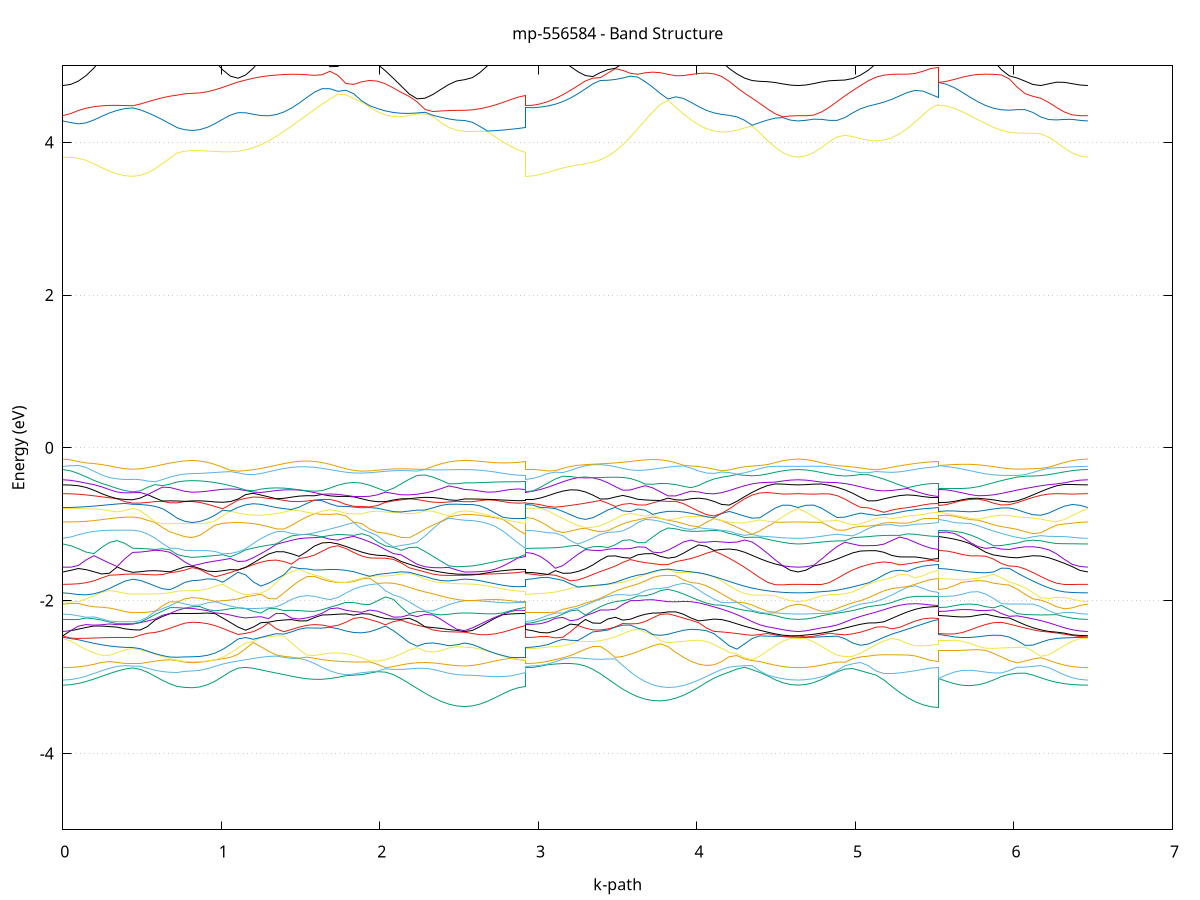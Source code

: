 set title 'mp-556584 - Band Structure'
set xlabel 'k-path'
set ylabel 'Energy (eV)'
set grid y
set yrange [-5:5]
set terminal png size 800,600
set output 'mp-556584_bands_gnuplot.png'
plot '-' using 1:2 with lines notitle, '-' using 1:2 with lines notitle, '-' using 1:2 with lines notitle, '-' using 1:2 with lines notitle, '-' using 1:2 with lines notitle, '-' using 1:2 with lines notitle, '-' using 1:2 with lines notitle, '-' using 1:2 with lines notitle, '-' using 1:2 with lines notitle, '-' using 1:2 with lines notitle, '-' using 1:2 with lines notitle, '-' using 1:2 with lines notitle, '-' using 1:2 with lines notitle, '-' using 1:2 with lines notitle, '-' using 1:2 with lines notitle, '-' using 1:2 with lines notitle, '-' using 1:2 with lines notitle, '-' using 1:2 with lines notitle, '-' using 1:2 with lines notitle, '-' using 1:2 with lines notitle, '-' using 1:2 with lines notitle, '-' using 1:2 with lines notitle, '-' using 1:2 with lines notitle, '-' using 1:2 with lines notitle, '-' using 1:2 with lines notitle, '-' using 1:2 with lines notitle, '-' using 1:2 with lines notitle, '-' using 1:2 with lines notitle, '-' using 1:2 with lines notitle, '-' using 1:2 with lines notitle, '-' using 1:2 with lines notitle, '-' using 1:2 with lines notitle, '-' using 1:2 with lines notitle, '-' using 1:2 with lines notitle, '-' using 1:2 with lines notitle, '-' using 1:2 with lines notitle, '-' using 1:2 with lines notitle, '-' using 1:2 with lines notitle, '-' using 1:2 with lines notitle, '-' using 1:2 with lines notitle, '-' using 1:2 with lines notitle, '-' using 1:2 with lines notitle, '-' using 1:2 with lines notitle, '-' using 1:2 with lines notitle, '-' using 1:2 with lines notitle, '-' using 1:2 with lines notitle, '-' using 1:2 with lines notitle, '-' using 1:2 with lines notitle, '-' using 1:2 with lines notitle, '-' using 1:2 with lines notitle, '-' using 1:2 with lines notitle, '-' using 1:2 with lines notitle, '-' using 1:2 with lines notitle, '-' using 1:2 with lines notitle, '-' using 1:2 with lines notitle, '-' using 1:2 with lines notitle, '-' using 1:2 with lines notitle, '-' using 1:2 with lines notitle, '-' using 1:2 with lines notitle, '-' using 1:2 with lines notitle, '-' using 1:2 with lines notitle, '-' using 1:2 with lines notitle, '-' using 1:2 with lines notitle, '-' using 1:2 with lines notitle, '-' using 1:2 with lines notitle, '-' using 1:2 with lines notitle, '-' using 1:2 with lines notitle, '-' using 1:2 with lines notitle, '-' using 1:2 with lines notitle, '-' using 1:2 with lines notitle, '-' using 1:2 with lines notitle, '-' using 1:2 with lines notitle, '-' using 1:2 with lines notitle, '-' using 1:2 with lines notitle, '-' using 1:2 with lines notitle, '-' using 1:2 with lines notitle, '-' using 1:2 with lines notitle, '-' using 1:2 with lines notitle, '-' using 1:2 with lines notitle, '-' using 1:2 with lines notitle, '-' using 1:2 with lines notitle, '-' using 1:2 with lines notitle, '-' using 1:2 with lines notitle, '-' using 1:2 with lines notitle, '-' using 1:2 with lines notitle, '-' using 1:2 with lines notitle, '-' using 1:2 with lines notitle, '-' using 1:2 with lines notitle, '-' using 1:2 with lines notitle, '-' using 1:2 with lines notitle, '-' using 1:2 with lines notitle, '-' using 1:2 with lines notitle, '-' using 1:2 with lines notitle, '-' using 1:2 with lines notitle, '-' using 1:2 with lines notitle, '-' using 1:2 with lines notitle, '-' using 1:2 with lines notitle, '-' using 1:2 with lines notitle, '-' using 1:2 with lines notitle, '-' using 1:2 with lines notitle, '-' using 1:2 with lines notitle, '-' using 1:2 with lines notitle, '-' using 1:2 with lines notitle, '-' using 1:2 with lines notitle, '-' using 1:2 with lines notitle, '-' using 1:2 with lines notitle, '-' using 1:2 with lines notitle, '-' using 1:2 with lines notitle, '-' using 1:2 with lines notitle, '-' using 1:2 with lines notitle, '-' using 1:2 with lines notitle, '-' using 1:2 with lines notitle
0.000000 -36.871116
0.048998 -36.870716
0.097997 -36.869616
0.146995 -36.867716
0.195994 -36.865316
0.244992 -36.862216
0.293990 -36.858816
0.342989 -36.855216
0.391987 -36.852116
0.440986 -36.850616
0.440986 -36.850616
0.487919 -36.850516
0.534853 -36.850216
0.581786 -36.849716
0.628720 -36.849116
0.675653 -36.848616
0.722587 -36.848416
0.722587 -36.848416
0.769305 -36.847416
0.816024 -36.847116
0.816024 -36.847116
0.864215 -36.846716
0.912407 -36.845416
0.960599 -36.843416
1.008790 -36.840716
1.056982 -36.837316
1.105174 -36.833316
1.153366 -36.828916
1.201557 -36.824216
1.249749 -36.819316
1.297941 -36.814316
1.346132 -36.809316
1.394324 -36.804616
1.442516 -36.801316
1.490707 -36.799216
1.538899 -36.797816
1.587091 -36.797216
1.635283 -36.797316
1.635283 -36.797316
1.685271 -36.798316
1.735259 -36.800116
1.785247 -36.802816
1.835235 -36.806316
1.885223 -36.810416
1.935211 -36.815116
1.985199 -36.820316
2.035187 -36.825716
2.085175 -36.831216
2.135163 -36.836716
2.185151 -36.842116
2.235139 -36.847016
2.285127 -36.851516
2.335115 -36.855416
2.385103 -36.858516
2.435091 -36.860816
2.485079 -36.862216
2.535067 -36.862716
2.535067 -36.862716
2.583018 -36.862416
2.630969 -36.861516
2.678920 -36.860116
2.726871 -36.858216
2.774823 -36.855916
2.822774 -36.853316
2.870725 -36.850616
2.918676 -36.848416
2.918676 -36.850616
2.965909 -36.850216
3.013142 -36.849016
3.060375 -36.847016
3.107608 -36.844316
3.154840 -36.840916
3.202073 -36.836916
3.249306 -36.832516
3.296539 -36.827716
3.343772 -36.822716
3.391005 -36.817616
3.438238 -36.812516
3.485471 -36.807616
3.532703 -36.802916
3.579936 -36.799216
3.627169 -36.797716
3.674402 -36.796916
3.721635 -36.796916
3.721635 -36.796916
3.769850 -36.797816
3.818065 -36.799616
3.866280 -36.802316
3.914495 -36.805716
3.962710 -36.809916
4.010925 -36.814816
4.059140 -36.820216
4.107355 -36.825916
4.155570 -36.831916
4.203785 -36.837916
4.252000 -36.843816
4.300215 -36.849516
4.348429 -36.854716
4.396644 -36.859516
4.444859 -36.863516
4.493074 -36.866716
4.541289 -36.869116
4.589504 -36.870616
4.637719 -36.871116
4.637719 -36.871116
4.687017 -36.870616
4.736314 -36.869116
4.785611 -36.866616
4.834909 -36.863316
4.884206 -36.859116
4.933504 -36.854316
4.982801 -36.848916
5.032098 -36.843016
5.081396 -36.836916
5.130693 -36.830716
5.179990 -36.824616
5.229288 -36.818816
5.278585 -36.813316
5.327882 -36.808416
5.377180 -36.804216
5.426477 -36.800916
5.475774 -36.798816
5.525072 -36.798116
5.525072 -36.798016
5.574612 -36.798616
5.624153 -36.800116
5.673693 -36.802716
5.723233 -36.806016
5.772774 -36.810216
5.822314 -36.814916
5.871855 -36.820216
5.921395 -36.825916
5.970935 -36.831816
6.020476 -36.837816
6.070016 -36.843716
6.119557 -36.849316
6.169097 -36.854616
6.218637 -36.859416
6.268178 -36.863416
6.317718 -36.866716
6.367259 -36.869116
6.416799 -36.870616
6.466339 -36.871116
e
0.000000 -36.817316
0.048998 -36.817716
0.097997 -36.818916
0.146995 -36.820716
0.195994 -36.823316
0.244992 -36.826316
0.293990 -36.829816
0.342989 -36.833416
0.391987 -36.836516
0.440986 -36.838016
0.440986 -36.838016
0.487919 -36.837916
0.534853 -36.837616
0.581786 -36.837216
0.628720 -36.836716
0.675653 -36.836216
0.722587 -36.835716
0.722587 -36.835716
0.769305 -36.836316
0.816024 -36.836516
0.816024 -36.836516
0.864215 -36.836216
0.912407 -36.835116
0.960599 -36.833416
1.008790 -36.831216
1.056982 -36.828416
1.105174 -36.825216
1.153366 -36.821616
1.201557 -36.817916
1.249749 -36.814216
1.297941 -36.810516
1.346132 -36.807016
1.394324 -36.803916
1.442516 -36.800216
1.490707 -36.796216
1.538899 -36.792816
1.587091 -36.790016
1.635283 -36.787916
1.635283 -36.787916
1.685271 -36.786516
1.735259 -36.786016
1.785247 -36.786216
1.835235 -36.787316
1.885223 -36.789116
1.935211 -36.791516
1.985199 -36.794516
2.035187 -36.798016
2.085175 -36.801716
2.135163 -36.805716
2.185151 -36.809616
2.235139 -36.813416
2.285127 -36.816916
2.335115 -36.820016
2.385103 -36.822616
2.435091 -36.824516
2.485079 -36.825616
2.535067 -36.826016
2.535067 -36.826016
2.583018 -36.826116
2.630969 -36.826416
2.678920 -36.827016
2.726871 -36.828016
2.774823 -36.829516
2.822774 -36.831416
2.870725 -36.833616
2.918676 -36.835716
2.918676 -36.838016
2.965909 -36.837716
3.013142 -36.836616
3.060375 -36.834916
3.107608 -36.832616
3.154840 -36.829716
3.202073 -36.826416
3.249306 -36.822816
3.296539 -36.818916
3.343772 -36.815016
3.391005 -36.811216
3.438238 -36.807616
3.485471 -36.804316
3.532703 -36.801516
3.579936 -36.798616
3.627169 -36.794816
3.674402 -36.791616
3.721635 -36.789016
3.721635 -36.789016
3.769850 -36.787016
3.818065 -36.785816
3.866280 -36.785316
3.914495 -36.785516
3.962710 -36.786416
4.010925 -36.788016
4.059140 -36.790016
4.107355 -36.792516
4.155570 -36.795416
4.203785 -36.798416
4.252000 -36.801616
4.300215 -36.804716
4.348429 -36.807716
4.396644 -36.810416
4.444859 -36.812816
4.493074 -36.814716
4.541289 -36.816216
4.589504 -36.817016
4.637719 -36.817316
4.637719 -36.817316
4.687017 -36.817116
4.736314 -36.816316
4.785611 -36.815016
4.834909 -36.813216
4.884206 -36.811116
4.933504 -36.808616
4.982801 -36.805916
5.032098 -36.803016
5.081396 -36.800116
5.130693 -36.797316
5.179990 -36.794616
5.229288 -36.792316
5.278585 -36.790316
5.327882 -36.788716
5.377180 -36.787716
5.426477 -36.787116
5.475774 -36.786816
5.525072 -36.786816
5.525072 -36.786716
5.574612 -36.786916
5.624153 -36.787516
5.673693 -36.788416
5.723233 -36.789716
5.772774 -36.791416
5.822314 -36.793416
5.871855 -36.795716
5.921395 -36.798216
5.970935 -36.800816
6.020476 -36.803416
6.070016 -36.806016
6.119557 -36.808416
6.169097 -36.810616
6.218637 -36.812616
6.268178 -36.814216
6.317718 -36.815616
6.367259 -36.816516
6.416799 -36.817116
6.466339 -36.817316
e
0.000000 -36.780416
0.048998 -36.780216
0.097997 -36.779716
0.146995 -36.778916
0.195994 -36.778016
0.244992 -36.776816
0.293990 -36.775716
0.342989 -36.774716
0.391987 -36.774016
0.440986 -36.773716
0.440986 -36.773716
0.487919 -36.774116
0.534853 -36.775116
0.581786 -36.776616
0.628720 -36.778316
0.675653 -36.779916
0.722587 -36.781016
0.722587 -36.781016
0.769305 -36.781116
0.816024 -36.781216
0.816024 -36.781216
0.864215 -36.780716
0.912407 -36.779416
0.960599 -36.777216
1.008790 -36.774316
1.056982 -36.770616
1.105174 -36.766316
1.153366 -36.761516
1.201557 -36.756316
1.249749 -36.750916
1.297941 -36.745316
1.346132 -36.739716
1.394324 -36.734216
1.442516 -36.729016
1.490707 -36.724216
1.538899 -36.719916
1.587091 -36.716216
1.635283 -36.713116
1.635283 -36.713116
1.685271 -36.711116
1.735259 -36.714416
1.785247 -36.718516
1.835235 -36.723416
1.885223 -36.728816
1.935211 -36.734616
1.985199 -36.740716
2.035187 -36.747016
2.085175 -36.753216
2.135163 -36.759216
2.185151 -36.764916
2.235139 -36.770116
2.285127 -36.774816
2.335115 -36.778716
2.385103 -36.781816
2.435091 -36.784116
2.485079 -36.785516
2.535067 -36.786016
2.535067 -36.786016
2.583018 -36.786016
2.630969 -36.785916
2.678920 -36.785616
2.726871 -36.785116
2.774823 -36.784316
2.822774 -36.783216
2.870725 -36.782116
2.918676 -36.781016
2.918676 -36.773716
2.965909 -36.773316
3.013142 -36.772116
3.060375 -36.770216
3.107608 -36.767516
3.154840 -36.764316
3.202073 -36.760416
3.249306 -36.756116
3.296539 -36.751416
3.343772 -36.746516
3.391005 -36.741516
3.438238 -36.736416
3.485471 -36.731516
3.532703 -36.726816
3.579936 -36.722516
3.627169 -36.718616
3.674402 -36.715316
3.721635 -36.712516
3.721635 -36.712516
3.769850 -36.711116
3.818065 -36.713516
3.866280 -36.716716
3.914495 -36.720516
3.962710 -36.724816
4.010925 -36.729716
4.059140 -36.734816
4.107355 -36.740216
4.155570 -36.745716
4.203785 -36.751116
4.252000 -36.756516
4.300215 -36.761516
4.348429 -36.766116
4.396644 -36.770216
4.444859 -36.773816
4.493074 -36.776616
4.541289 -36.778716
4.589504 -36.779916
4.637719 -36.780416
4.637719 -36.780416
4.687017 -36.779916
4.736314 -36.778716
4.785611 -36.776616
4.834909 -36.773716
4.884206 -36.770216
4.933504 -36.766016
4.982801 -36.761416
5.032098 -36.756316
5.081396 -36.750916
5.130693 -36.745416
5.179990 -36.739816
5.229288 -36.734416
5.278585 -36.729216
5.327882 -36.724416
5.377180 -36.720016
5.426477 -36.716316
5.475774 -36.713216
5.525072 -36.711116
5.525072 -36.711416
5.574612 -36.713416
5.624153 -36.716516
5.673693 -36.720316
5.723233 -36.724716
5.772774 -36.729416
5.822314 -36.734516
5.871855 -36.739716
5.921395 -36.745016
5.970935 -36.750316
6.020476 -36.755316
6.070016 -36.760116
6.119557 -36.764616
6.169097 -36.768516
6.218637 -36.772016
6.268178 -36.775016
6.317718 -36.777316
6.367259 -36.779016
6.416799 -36.780016
6.466339 -36.780416
e
0.000000 -36.736316
0.048998 -36.736516
0.097997 -36.737116
0.146995 -36.738016
0.195994 -36.739216
0.244992 -36.740616
0.293990 -36.742016
0.342989 -36.743216
0.391987 -36.744116
0.440986 -36.744416
0.440986 -36.744416
0.487919 -36.744616
0.534853 -36.745016
0.581786 -36.745616
0.628720 -36.746416
0.675653 -36.747116
0.722587 -36.747516
0.722587 -36.747516
0.769305 -36.748216
0.816024 -36.748516
0.816024 -36.748516
0.864215 -36.748116
0.912407 -36.746916
0.960599 -36.745016
1.008790 -36.742416
1.056982 -36.739216
1.105174 -36.735516
1.153366 -36.731516
1.201557 -36.727216
1.249749 -36.722916
1.297941 -36.718716
1.346132 -36.714816
1.394324 -36.711616
1.442516 -36.709016
1.490707 -36.707416
1.538899 -36.706816
1.587091 -36.707216
1.635283 -36.708616
1.635283 -36.708616
1.685271 -36.710616
1.735259 -36.708916
1.785247 -36.708016
1.835235 -36.707916
1.885223 -36.708416
1.935211 -36.709616
1.985199 -36.711416
2.035187 -36.713616
2.085175 -36.716116
2.135163 -36.718816
2.185151 -36.721516
2.235139 -36.724316
2.285127 -36.726816
2.335115 -36.729016
2.385103 -36.730816
2.435091 -36.732216
2.485079 -36.733116
2.535067 -36.733416
2.535067 -36.733416
2.583018 -36.733816
2.630969 -36.735116
2.678920 -36.736916
2.726871 -36.739216
2.774823 -36.741716
2.822774 -36.744116
2.870725 -36.746216
2.918676 -36.747516
2.918676 -36.744416
2.965909 -36.744116
3.013142 -36.743116
3.060375 -36.741516
3.107608 -36.739416
3.154840 -36.736716
3.202073 -36.733616
3.249306 -36.730216
3.296539 -36.726716
3.343772 -36.723016
3.391005 -36.719516
3.438238 -36.716216
3.485471 -36.713416
3.532703 -36.711116
3.579936 -36.709516
3.627169 -36.708716
3.674402 -36.708616
3.721635 -36.709416
3.721635 -36.709416
3.769850 -36.710416
3.818065 -36.708916
3.866280 -36.708216
3.914495 -36.708116
3.962710 -36.708716
4.010925 -36.709916
4.059140 -36.711616
4.107355 -36.713816
4.155570 -36.716316
4.203785 -36.719016
4.252000 -36.721916
4.300215 -36.724716
4.348429 -36.727416
4.396644 -36.729916
4.444859 -36.732116
4.493074 -36.733916
4.541289 -36.735216
4.589504 -36.736016
4.637719 -36.736316
4.637719 -36.736316
4.687017 -36.736116
4.736314 -36.735316
4.785611 -36.734016
4.834909 -36.732316
4.884206 -36.730216
4.933504 -36.727816
4.982801 -36.725216
5.032098 -36.722416
5.081396 -36.719616
5.130693 -36.716816
5.179990 -36.714316
5.229288 -36.712016
5.278585 -36.710216
5.327882 -36.708916
5.377180 -36.708316
5.426477 -36.708316
5.475774 -36.709116
5.525072 -36.710416
5.525072 -36.710216
5.574612 -36.708916
5.624153 -36.708016
5.673693 -36.707716
5.723233 -36.708016
5.772774 -36.709016
5.822314 -36.710516
5.871855 -36.712416
5.921395 -36.714716
5.970935 -36.717216
6.020476 -36.719916
6.070016 -36.722616
6.119557 -36.725316
6.169097 -36.727816
6.218637 -36.730216
6.268178 -36.732316
6.317718 -36.734016
6.367259 -36.735316
6.416799 -36.736016
6.466339 -36.736316
e
0.000000 -36.712216
0.048998 -36.712316
0.097997 -36.712516
0.146995 -36.712616
0.195994 -36.712616
0.244992 -36.712416
0.293990 -36.712016
0.342989 -36.711616
0.391987 -36.711216
0.440986 -36.711116
0.440986 -36.711116
0.487919 -36.711216
0.534853 -36.711416
0.581786 -36.711516
0.628720 -36.711416
0.675653 -36.711316
0.722587 -36.711216
0.722587 -36.711216
0.769305 -36.711216
0.816024 -36.711216
0.816024 -36.711216
0.864215 -36.711016
0.912407 -36.710316
0.960599 -36.709216
1.008790 -36.707616
1.056982 -36.705816
1.105174 -36.703716
1.153366 -36.701416
1.201557 -36.699016
1.249749 -36.696516
1.297941 -36.694116
1.346132 -36.691616
1.394324 -36.689216
1.442516 -36.686916
1.490707 -36.684616
1.538899 -36.682616
1.587091 -36.680816
1.635283 -36.679416
1.635283 -36.679416
1.685271 -36.678516
1.735259 -36.678316
1.785247 -36.678716
1.835235 -36.679716
1.885223 -36.681416
1.935211 -36.683716
1.985199 -36.686416
2.035187 -36.689516
2.085175 -36.692816
2.135163 -36.696216
2.185151 -36.699716
2.235139 -36.703016
2.285127 -36.706016
2.335115 -36.708616
2.385103 -36.710816
2.435091 -36.712416
2.485079 -36.713416
2.535067 -36.713716
2.535067 -36.713716
2.583018 -36.713616
2.630969 -36.713316
2.678920 -36.712816
2.726871 -36.712316
2.774823 -36.711916
2.822774 -36.711516
2.870725 -36.711316
2.918676 -36.711216
2.918676 -36.711116
2.965909 -36.710916
3.013142 -36.710216
3.060375 -36.709216
3.107608 -36.707716
3.154840 -36.705916
3.202073 -36.703916
3.249306 -36.701616
3.296539 -36.699216
3.343772 -36.696716
3.391005 -36.694216
3.438238 -36.691716
3.485471 -36.689316
3.532703 -36.686916
3.579936 -36.684716
3.627169 -36.682816
3.674402 -36.681116
3.721635 -36.679716
3.721635 -36.679716
3.769850 -36.678816
3.818065 -36.678516
3.866280 -36.678616
3.914495 -36.679416
3.962710 -36.680716
4.010925 -36.682516
4.059140 -36.684716
4.107355 -36.687416
4.155570 -36.690316
4.203785 -36.693416
4.252000 -36.696516
4.300215 -36.699616
4.348429 -36.702616
4.396644 -36.705316
4.444859 -36.707716
4.493074 -36.709616
4.541289 -36.711016
4.589504 -36.711916
4.637719 -36.712216
4.637719 -36.712216
4.687017 -36.711916
4.736314 -36.711116
4.785611 -36.709716
4.834909 -36.707816
4.884206 -36.705616
4.933504 -36.703016
4.982801 -36.700216
5.032098 -36.697216
5.081396 -36.694216
5.130693 -36.691316
5.179990 -36.688616
5.229288 -36.686116
5.278585 -36.683916
5.327882 -36.682016
5.377180 -36.680616
5.426477 -36.679516
5.475774 -36.678916
5.525072 -36.678716
5.525072 -36.678716
5.574612 -36.678916
5.624153 -36.679416
5.673693 -36.680416
5.723233 -36.681716
5.772774 -36.683416
5.822314 -36.685416
5.871855 -36.687816
5.921395 -36.690516
5.970935 -36.693316
6.020476 -36.696216
6.070016 -36.699116
6.119557 -36.701916
6.169097 -36.704516
6.218637 -36.706816
6.268178 -36.708716
6.317718 -36.710216
6.367259 -36.711316
6.416799 -36.712016
6.466339 -36.712216
e
0.000000 -36.705316
0.048998 -36.705216
0.097997 -36.705016
0.146995 -36.704716
0.195994 -36.704516
0.244992 -36.704516
0.293990 -36.704616
0.342989 -36.704816
0.391987 -36.705016
0.440986 -36.705116
0.440986 -36.705116
0.487919 -36.704616
0.534853 -36.703616
0.581786 -36.702316
0.628720 -36.701016
0.675653 -36.699916
0.722587 -36.699116
0.722587 -36.699116
0.769305 -36.698716
0.816024 -36.698516
0.816024 -36.698516
0.864215 -36.698216
0.912407 -36.697316
0.960599 -36.695816
1.008790 -36.693816
1.056982 -36.691316
1.105174 -36.688416
1.153366 -36.685216
1.201557 -36.681816
1.249749 -36.678316
1.297941 -36.674816
1.346132 -36.671416
1.394324 -36.668316
1.442516 -36.665416
1.490707 -36.663016
1.538899 -36.661116
1.587091 -36.659716
1.635283 -36.659016
1.635283 -36.659016
1.685271 -36.658816
1.735259 -36.659416
1.785247 -36.660616
1.835235 -36.662416
1.885223 -36.664816
1.935211 -36.667816
1.985199 -36.671116
2.035187 -36.674716
2.085175 -36.678516
2.135163 -36.682316
2.185151 -36.686016
2.235139 -36.689516
2.285127 -36.692816
2.335115 -36.695516
2.385103 -36.697816
2.435091 -36.699516
2.485079 -36.700516
2.535067 -36.700816
2.535067 -36.700816
2.583018 -36.700716
2.630969 -36.700516
2.678920 -36.700216
2.726871 -36.699916
2.774823 -36.699616
2.822774 -36.699316
2.870725 -36.699216
2.918676 -36.699116
2.918676 -36.705116
2.965909 -36.704716
3.013142 -36.703716
3.060375 -36.702016
3.107608 -36.699816
3.154840 -36.697016
3.202073 -36.693816
3.249306 -36.690216
3.296539 -36.686316
3.343772 -36.682316
3.391005 -36.678416
3.438238 -36.674516
3.485471 -36.670816
3.532703 -36.667516
3.579936 -36.664616
3.627169 -36.662216
3.674402 -36.660416
3.721635 -36.659216
3.721635 -36.659216
3.769850 -36.658716
3.818065 -36.659016
3.866280 -36.660016
3.914495 -36.661616
3.962710 -36.663916
4.010925 -36.666816
4.059140 -36.670116
4.107355 -36.673816
4.155570 -36.677716
4.203785 -36.681816
4.252000 -36.685916
4.300215 -36.689916
4.348429 -36.693616
4.396644 -36.696916
4.444859 -36.699816
4.493074 -36.702216
4.541289 -36.703916
4.589504 -36.705016
4.637719 -36.705316
4.637719 -36.705316
4.687017 -36.705016
4.736314 -36.703916
4.785611 -36.702216
4.834909 -36.699816
4.884206 -36.697016
4.933504 -36.693716
4.982801 -36.690016
5.032098 -36.686116
5.081396 -36.682016
5.130693 -36.678016
5.179990 -36.674116
5.229288 -36.670416
5.278585 -36.667116
5.327882 -36.664216
5.377180 -36.661916
5.426477 -36.660216
5.475774 -36.659116
5.525072 -36.658716
5.525072 -36.658816
5.574612 -36.659116
5.624153 -36.659916
5.673693 -36.661316
5.723233 -36.663316
5.772774 -36.665716
5.822314 -36.668516
5.871855 -36.671816
5.921395 -36.675216
5.970935 -36.678916
6.020476 -36.682816
6.070016 -36.686616
6.119557 -36.690316
6.169097 -36.693816
6.218637 -36.697016
6.268178 -36.699816
6.317718 -36.702216
6.367259 -36.703916
6.416799 -36.705016
6.466339 -36.705316
e
0.000000 -19.100516
0.048998 -19.096616
0.097997 -19.084916
0.146995 -19.066016
0.195994 -19.040516
0.244992 -19.009316
0.293990 -18.974116
0.342989 -18.937116
0.391987 -18.902716
0.440986 -18.884816
0.440986 -18.884816
0.487919 -18.892016
0.534853 -18.910016
0.581786 -18.932016
0.628720 -18.953316
0.675653 -18.971516
0.722587 -18.985016
0.722587 -18.985016
0.769305 -18.969516
0.816024 -18.963416
0.816024 -18.963416
0.864215 -18.961116
0.912407 -18.954416
0.960599 -18.943916
1.008790 -18.931016
1.056982 -18.917316
1.105174 -18.905416
1.153366 -18.897616
1.201557 -18.896516
1.249749 -18.903316
1.297941 -18.918016
1.346132 -18.939016
1.394324 -18.963916
1.442516 -18.989916
1.490707 -19.014116
1.538899 -19.034216
1.587091 -19.048016
1.635283 -19.054316
1.635283 -19.054316
1.685271 -19.051816
1.735259 -19.039816
1.785247 -19.018616
1.835235 -18.989316
1.885223 -18.954916
1.935211 -18.920816
1.985199 -18.931116
2.035187 -18.961016
2.085175 -18.997016
2.135163 -19.036416
2.185151 -19.076516
2.235139 -19.115016
2.285127 -19.150116
2.335115 -19.180316
2.385103 -19.204816
2.435091 -19.222816
2.485079 -19.233716
2.535067 -19.237416
2.535067 -19.237416
2.583018 -19.232816
2.630969 -19.219016
2.678920 -19.196216
2.726871 -19.165016
2.774823 -19.126016
2.822774 -19.080716
2.870725 -19.031616
2.918676 -18.985016
2.918676 -18.884816
2.965909 -18.883516
3.013142 -18.879616
3.060375 -18.873616
3.107608 -18.866316
3.154840 -18.858616
3.202073 -18.851816
3.249306 -18.847416
3.296539 -18.847216
3.343772 -18.852816
3.391005 -18.865516
3.438238 -18.885916
3.485471 -18.912916
3.532703 -18.944116
3.579936 -18.976116
3.627169 -19.005816
3.674402 -19.030416
3.721635 -19.048216
3.721635 -19.048216
3.769850 -19.058216
3.818065 -19.059316
3.866280 -19.051616
3.914495 -19.035416
3.962710 -19.011616
4.010925 -18.981716
4.059140 -18.947416
4.107355 -18.910816
4.155570 -18.905816
4.203785 -18.930516
4.252000 -18.957716
4.300215 -18.985616
4.348429 -19.012616
4.396644 -19.037416
4.444859 -19.059116
4.493074 -19.076716
4.541289 -19.089816
4.589504 -19.097816
4.637719 -19.100516
4.637719 -19.100516
4.687017 -19.097616
4.736314 -19.089016
4.785611 -19.075016
4.834909 -19.056116
4.884206 -19.032916
4.933504 -19.006416
4.982801 -18.978116
5.032098 -18.950016
5.081396 -18.925816
5.130693 -18.912916
5.179990 -18.921816
5.229288 -18.947916
5.278585 -18.979916
5.327882 -19.011216
5.377180 -19.038316
5.426477 -19.058916
5.475774 -19.071816
5.525072 -19.076216
5.525072 -19.054016
5.574612 -19.050816
5.624153 -19.041516
5.673693 -19.026616
5.723233 -19.007616
5.772774 -18.986016
5.822314 -18.964716
5.871855 -18.948216
5.921395 -18.943516
5.970935 -18.954416
6.020476 -18.974816
6.070016 -18.998316
6.119557 -19.021416
6.169097 -19.042516
6.218637 -19.060516
6.268178 -19.075216
6.317718 -19.086516
6.367259 -19.094316
6.416799 -19.099016
6.466339 -19.100516
e
0.000000 -18.813116
0.048998 -18.814616
0.097997 -18.815916
0.146995 -18.814416
0.195994 -18.810016
0.244992 -18.804716
0.293990 -18.802116
0.342989 -18.806016
0.391987 -18.818116
0.440986 -18.828316
0.440986 -18.828316
0.487919 -18.827316
0.534853 -18.824116
0.581786 -18.818516
0.628720 -18.809916
0.675653 -18.798116
0.722587 -18.783016
0.722587 -18.783016
0.769305 -18.777516
0.816024 -18.776416
0.816024 -18.776416
0.864215 -18.773516
0.912407 -18.764916
0.960599 -18.750916
1.008790 -18.732516
1.056982 -18.710716
1.105174 -18.687216
1.153366 -18.664216
1.201557 -18.644816
1.249749 -18.632316
1.297941 -18.631316
1.346132 -18.670616
1.394324 -18.711916
1.442516 -18.750916
1.490707 -18.786116
1.538899 -18.816316
1.587091 -18.840716
1.635283 -18.859016
1.635283 -18.859016
1.685271 -18.872116
1.735259 -18.880416
1.785247 -18.884916
1.835235 -18.888716
1.885223 -18.895616
1.935211 -18.909216
1.985199 -18.894416
2.035187 -18.877916
2.085175 -18.868416
2.135163 -18.863816
2.185151 -18.862816
2.235139 -18.864416
2.285127 -18.867716
2.335115 -18.871816
2.385103 -18.875916
2.435091 -18.879416
2.485079 -18.881716
2.535067 -18.882416
2.535067 -18.882416
2.583018 -18.878816
2.630969 -18.868016
2.678920 -18.851016
2.726871 -18.829416
2.774823 -18.805916
2.822774 -18.786016
2.870725 -18.777616
2.918676 -18.783016
2.918676 -18.828316
2.965909 -18.825516
3.013142 -18.817016
3.060375 -18.803416
3.107608 -18.785616
3.154840 -18.765116
3.202073 -18.744216
3.249306 -18.726616
3.296539 -18.716716
3.343772 -18.719216
3.391005 -18.736416
3.438238 -18.766916
3.485471 -18.806516
3.532703 -18.849816
3.579936 -18.892116
3.627169 -18.929916
3.674402 -18.960716
3.721635 -18.983216
3.721635 -18.983216
3.769850 -18.996716
3.818065 -19.000416
3.866280 -18.994516
3.914495 -18.980016
3.962710 -18.958116
4.010925 -18.931116
4.059140 -18.903116
4.107355 -18.889816
4.155570 -18.874516
4.203785 -18.841116
4.252000 -18.812916
4.300215 -18.791416
4.348429 -18.783816
4.396644 -18.787416
4.444859 -18.793816
4.493074 -18.801116
4.541289 -18.807416
4.589504 -18.811616
4.637719 -18.813116
4.637719 -18.813116
4.687017 -18.811816
4.736314 -18.808016
4.785611 -18.802716
4.834909 -18.797216
4.884206 -18.793316
4.933504 -18.792816
4.982801 -18.796916
5.032098 -18.806416
5.081396 -18.820216
5.130693 -18.834216
5.179990 -18.848616
5.229288 -18.872016
5.278585 -18.897416
5.327882 -18.920716
5.377180 -18.940116
5.426477 -18.954516
5.475774 -18.963316
5.525072 -18.966216
5.525072 -18.883416
5.574612 -18.885516
5.624153 -18.886616
5.673693 -18.882116
5.723233 -18.871016
5.772774 -18.853816
5.822314 -18.837716
5.871855 -18.845516
5.921395 -18.848616
5.970935 -18.840616
6.020476 -18.826316
6.070016 -18.811516
6.119557 -18.799316
6.169097 -18.791616
6.218637 -18.789616
6.268178 -18.793216
6.317718 -18.799916
6.367259 -18.806816
6.416799 -18.811516
6.466339 -18.813116
e
0.000000 -18.769516
0.048998 -18.762416
0.097997 -18.744916
0.146995 -18.722416
0.195994 -18.698616
0.244992 -18.676116
0.293990 -18.656916
0.342989 -18.641116
0.391987 -18.628016
0.440986 -18.618616
0.440986 -18.618616
0.487919 -18.619016
0.534853 -18.615216
0.581786 -18.607716
0.628720 -18.597116
0.675653 -18.584016
0.722587 -18.569816
0.722587 -18.569816
0.769305 -18.545316
0.816024 -18.527916
0.816024 -18.527916
0.864215 -18.527316
0.912407 -18.525816
0.960599 -18.523516
1.008790 -18.521216
1.056982 -18.520116
1.105174 -18.523116
1.153366 -18.534416
1.201557 -18.557216
1.249749 -18.590016
1.297941 -18.629016
1.346132 -18.649616
1.394324 -18.687016
1.442516 -18.730316
1.490707 -18.771716
1.538899 -18.807616
1.587091 -18.836316
1.635283 -18.857616
1.635283 -18.857616
1.685271 -18.871216
1.735259 -18.876816
1.785247 -18.876016
1.835235 -18.869216
1.885223 -18.855816
1.935211 -18.833316
1.985199 -18.797816
2.035187 -18.751116
2.085175 -18.699916
2.135163 -18.650016
2.185151 -18.605216
2.235139 -18.568116
2.285127 -18.539316
2.335115 -18.518616
2.385103 -18.504516
2.435091 -18.503416
2.485079 -18.510716
2.535067 -18.513316
2.535067 -18.513316
2.583018 -18.513416
2.630969 -18.514416
2.678920 -18.518416
2.726871 -18.528016
2.774823 -18.544316
2.822774 -18.563216
2.870725 -18.574616
2.918676 -18.569816
2.918676 -18.618616
2.965909 -18.616916
3.013142 -18.611916
3.060375 -18.604016
3.107608 -18.593816
3.154840 -18.582216
3.202073 -18.570516
3.249306 -18.560616
3.296539 -18.554616
3.343772 -18.554816
3.391005 -18.562716
3.438238 -18.585516
3.485471 -18.630316
3.532703 -18.674416
3.579936 -18.714216
3.627169 -18.747516
3.674402 -18.773316
3.721635 -18.791316
3.721635 -18.791316
3.769850 -18.802516
3.818065 -18.808816
3.866280 -18.813316
3.914495 -18.818816
3.962710 -18.827016
4.010925 -18.838316
4.059140 -18.851216
4.107355 -18.852816
4.155570 -18.831216
4.203785 -18.809216
4.252000 -18.793416
4.300215 -18.785216
4.348429 -18.777216
4.396644 -18.769416
4.444859 -18.766416
4.493074 -18.766416
4.541289 -18.767716
4.589504 -18.769016
4.637719 -18.769516
4.637719 -18.769516
4.687017 -18.768516
4.736314 -18.765716
4.785611 -18.761516
4.834909 -18.756616
4.884206 -18.752416
4.933504 -18.750716
4.982801 -18.754316
5.032098 -18.765116
5.081396 -18.783116
5.130693 -18.804516
5.179990 -18.816716
5.229288 -18.811816
5.278585 -18.804716
5.327882 -18.802516
5.377180 -18.806716
5.426477 -18.815116
5.475774 -18.822916
5.525072 -18.826116
5.525072 -18.842716
5.574612 -18.837116
5.624153 -18.828416
5.673693 -18.822816
5.723233 -18.821516
5.772774 -18.825316
5.822314 -18.827616
5.871855 -18.803616
5.921395 -18.776916
5.970935 -18.752616
6.020476 -18.734516
6.070016 -18.725016
6.119557 -18.724416
6.169097 -18.730716
6.218637 -18.739916
6.268178 -18.749016
6.317718 -18.756916
6.367259 -18.763416
6.416799 -18.767916
6.466339 -18.769516
e
0.000000 -18.516616
0.048998 -18.515916
0.097997 -18.514716
0.146995 -18.515116
0.195994 -18.521016
0.244992 -18.535316
0.293990 -18.556516
0.342989 -18.579516
0.391987 -18.599016
0.440986 -18.610916
0.440986 -18.610916
0.487919 -18.595616
0.534853 -18.559016
0.581786 -18.508516
0.628720 -18.451616
0.675653 -18.397916
0.722587 -18.364916
0.722587 -18.364916
0.769305 -18.395416
0.816024 -18.420416
0.816024 -18.420416
0.864215 -18.420916
0.912407 -18.422816
0.960599 -18.426416
1.008790 -18.432416
1.056982 -18.441716
1.105174 -18.455316
1.153366 -18.474516
1.201557 -18.500016
1.249749 -18.531816
1.297941 -18.567016
1.346132 -18.597416
1.394324 -18.621116
1.442516 -18.653216
1.490707 -18.697116
1.538899 -18.738116
1.587091 -18.769116
1.635283 -18.787716
1.635283 -18.787716
1.685271 -18.793016
1.735259 -18.783716
1.785247 -18.760416
1.835235 -18.724216
1.885223 -18.677316
1.935211 -18.622916
1.985199 -18.566416
2.035187 -18.515016
2.085175 -18.475816
2.135163 -18.453116
2.185151 -18.446116
2.235139 -18.451116
2.285127 -18.463116
2.335115 -18.477816
2.385103 -18.491916
2.435091 -18.495816
2.485079 -18.491216
2.535067 -18.489716
2.535067 -18.489716
2.583018 -18.484916
2.630969 -18.470816
2.678920 -18.448216
2.726871 -18.418216
2.774823 -18.383616
2.822774 -18.351016
2.870725 -18.338416
2.918676 -18.364916
2.918676 -18.610916
2.965909 -18.608616
3.013142 -18.602116
3.060375 -18.591616
3.107608 -18.577816
3.154840 -18.561816
3.202073 -18.545016
3.249306 -18.529516
3.296539 -18.519816
3.343772 -18.523416
3.391005 -18.546716
3.438238 -18.578216
3.485471 -18.599716
3.532703 -18.624516
3.579936 -18.650116
3.627169 -18.674016
3.674402 -18.694416
3.721635 -18.709716
3.721635 -18.709716
3.769850 -18.719116
3.818065 -18.721616
3.866280 -18.717316
3.914495 -18.706916
3.962710 -18.691216
4.010925 -18.671716
4.059140 -18.650116
4.107355 -18.628116
4.155570 -18.607116
4.203785 -18.588416
4.252000 -18.572216
4.300215 -18.558416
4.348429 -18.546716
4.396644 -18.537016
4.444859 -18.529316
4.493074 -18.523516
4.541289 -18.519616
4.589504 -18.517316
4.637719 -18.516616
4.637719 -18.516616
4.687017 -18.517216
4.736314 -18.519316
4.785611 -18.523016
4.834909 -18.528416
4.884206 -18.535716
4.933504 -18.544816
4.982801 -18.555316
5.032098 -18.566716
5.081396 -18.579316
5.130693 -18.593916
5.179990 -18.610916
5.229288 -18.629816
5.278585 -18.648916
5.327882 -18.666716
5.377180 -18.683316
5.426477 -18.698716
5.475774 -18.709816
5.525072 -18.713816
5.525072 -18.810916
5.574612 -18.803916
5.624153 -18.781016
5.673693 -18.744216
5.723233 -18.698616
5.772774 -18.650216
5.822314 -18.605316
5.871855 -18.568116
5.921395 -18.539616
5.970935 -18.519716
6.020476 -18.507416
6.070016 -18.501116
6.119557 -18.499516
6.169097 -18.501216
6.218637 -18.505116
6.268178 -18.509416
6.317718 -18.513016
6.367259 -18.515216
6.416799 -18.516316
6.466339 -18.516616
e
0.000000 -18.287116
0.048998 -18.287616
0.097997 -18.288216
0.146995 -18.285816
0.195994 -18.274416
0.244992 -18.246916
0.293990 -18.200216
0.342989 -18.135416
0.391987 -18.056916
0.440986 -17.989716
0.440986 -17.989716
0.487919 -18.015416
0.534853 -18.060816
0.581786 -18.110716
0.628720 -18.161216
0.675653 -18.208916
0.722587 -18.249316
0.722587 -18.249316
0.769305 -18.282616
0.816024 -18.288316
0.816024 -18.288316
0.864215 -18.290316
0.912407 -18.296216
0.960599 -18.305916
1.008790 -18.318516
1.056982 -18.332216
1.105174 -18.342916
1.153366 -18.344516
1.201557 -18.332316
1.249749 -18.323416
1.297941 -18.404716
1.346132 -18.482216
1.394324 -18.550416
1.442516 -18.599116
1.490707 -18.625116
1.538899 -18.640416
1.587091 -18.649216
1.635283 -18.651516
1.635283 -18.651516
1.685271 -18.646216
1.735259 -18.632416
1.785247 -18.609416
1.835235 -18.576516
1.885223 -18.533416
1.935211 -18.479516
1.985199 -18.414616
2.035187 -18.338116
2.085175 -18.250916
2.135163 -18.170716
2.185151 -18.105616
2.235139 -18.040716
2.285127 -17.978716
2.335115 -17.923216
2.385103 -17.880216
2.435091 -17.863016
2.485079 -17.864316
2.535067 -17.865816
2.535067 -17.865816
2.583018 -17.895316
2.630969 -17.948116
2.678920 -18.006516
2.726871 -18.064216
2.774823 -18.119716
2.822774 -18.172016
2.870725 -18.215016
2.918676 -18.249316
2.918676 -17.989716
2.965909 -17.994416
3.013142 -18.009116
3.060375 -18.035016
3.107608 -18.072716
3.154840 -18.121716
3.202073 -18.179816
3.249306 -18.243516
3.296539 -18.308916
3.343772 -18.371616
3.391005 -18.427816
3.438238 -18.474616
3.485471 -18.510816
3.532703 -18.536416
3.579936 -18.552216
3.627169 -18.558516
3.674402 -18.555816
3.721635 -18.585316
3.721635 -18.585316
3.769850 -18.607116
3.818065 -18.614816
3.866280 -18.606316
3.914495 -18.579916
3.962710 -18.536216
4.010925 -18.476816
4.059140 -18.404616
4.107355 -18.324916
4.155570 -18.252216
4.203785 -18.217116
4.252000 -18.218916
4.300215 -18.231616
4.348429 -18.245416
4.396644 -18.257716
4.444859 -18.268116
4.493074 -18.276316
4.541289 -18.282216
4.589504 -18.285916
4.637719 -18.287116
4.637719 -18.287116
4.687017 -18.285916
4.736314 -18.282516
4.785611 -18.277016
4.834909 -18.269616
4.884206 -18.260416
4.933504 -18.249416
4.982801 -18.237516
5.032098 -18.227316
5.081396 -18.230116
5.130693 -18.271416
5.179990 -18.348316
5.229288 -18.430116
5.278585 -18.502416
5.327882 -18.559016
5.377180 -18.595016
5.426477 -18.609816
5.475774 -18.610416
5.525072 -18.608216
5.525072 -18.612716
5.574612 -18.610416
5.624153 -18.602516
5.673693 -18.587116
5.723233 -18.561416
5.772774 -18.521516
5.822314 -18.463816
5.871855 -18.388116
5.921395 -18.298716
5.970935 -18.237816
6.020476 -18.215716
6.070016 -18.209716
6.119557 -18.214716
6.169097 -18.225616
6.218637 -18.239316
6.268178 -18.253516
6.317718 -18.266716
6.367259 -18.277516
6.416799 -18.284616
6.466339 -18.287116
e
0.000000 -17.810316
0.048998 -17.818116
0.097997 -17.834816
0.146995 -17.849616
0.195994 -17.856516
0.244992 -17.854516
0.293990 -17.846916
0.342989 -17.843216
0.391987 -17.875016
0.440986 -17.936416
0.440986 -17.936416
0.487919 -17.918216
0.534853 -17.901516
0.581786 -17.923116
0.628720 -17.974516
0.675653 -18.030916
0.722587 -18.073716
0.722587 -18.073716
0.769305 -18.085916
0.816024 -18.090716
0.816024 -18.090716
0.864215 -18.088916
0.912407 -18.084116
0.960599 -18.078316
1.008790 -18.075616
1.056982 -18.084616
1.105174 -18.115916
1.153366 -18.171416
1.201557 -18.243416
1.249749 -18.307516
1.297941 -18.282916
1.346132 -18.295116
1.394324 -18.340416
1.442516 -18.389216
1.490707 -18.433016
1.538899 -18.468916
1.587091 -18.495716
1.635283 -18.512716
1.635283 -18.512716
1.685271 -18.519516
1.735259 -18.515416
1.785247 -18.500516
1.835235 -18.475516
1.885223 -18.441216
1.935211 -18.398716
1.985199 -18.349116
2.035187 -18.293716
2.085175 -18.233816
2.135163 -18.155116
2.185151 -18.054916
2.235139 -17.956116
2.285127 -17.876116
2.335115 -17.854516
2.385103 -17.847516
2.435091 -17.843416
2.485079 -17.841216
2.535067 -17.840516
2.535067 -17.840516
2.583018 -17.834216
2.630969 -17.844216
2.678920 -17.875316
2.726871 -17.919616
2.774823 -17.971516
2.822774 -18.024616
2.870725 -18.066116
2.918676 -18.073716
2.918676 -17.936416
2.965909 -17.941716
3.013142 -17.958016
3.060375 -17.985316
3.107608 -18.023316
3.154840 -18.070916
3.202073 -18.125316
3.249306 -18.181416
3.296539 -18.231116
3.343772 -18.262216
3.391005 -18.266816
3.438238 -18.272516
3.485471 -18.332316
3.532703 -18.397916
3.579936 -18.457616
3.627169 -18.509516
3.674402 -18.552416
3.721635 -18.544016
3.721635 -18.544016
3.769850 -18.522516
3.818065 -18.491216
3.866280 -18.449816
3.914495 -18.398416
3.962710 -18.337216
4.010925 -18.266716
4.059140 -18.188216
4.107355 -18.103416
4.155570 -18.065016
4.203785 -18.018416
4.252000 -17.924216
4.300215 -17.835216
4.348429 -17.820216
4.396644 -17.813916
4.444859 -17.811216
4.493074 -17.810216
4.541289 -17.810116
4.589504 -17.810216
4.637719 -17.810316
4.637719 -17.810316
4.687017 -17.810716
4.736314 -17.812416
4.785611 -17.815816
4.834909 -17.822016
4.884206 -17.832716
4.933504 -17.849616
4.982801 -17.877116
5.032098 -17.948916
5.081396 -18.042216
5.130693 -18.096716
5.179990 -18.137216
5.229288 -18.209316
5.278585 -18.286016
5.327882 -18.356416
5.377180 -18.417616
5.426477 -18.467316
5.475774 -18.502416
5.525072 -18.516016
5.525072 -18.554516
5.574612 -18.548716
5.624153 -18.531816
5.673693 -18.504616
5.723233 -18.468116
5.772774 -18.423916
5.822314 -18.374116
5.871855 -18.322216
5.921395 -18.272916
5.970935 -18.196416
6.020476 -18.096416
6.070016 -18.018216
6.119557 -17.981916
6.169097 -17.960816
6.218637 -17.937416
6.268178 -17.908616
6.317718 -17.876316
6.367259 -17.844716
6.416799 -17.820016
6.466339 -17.810316
e
0.000000 -17.584316
0.048998 -17.572216
0.097997 -17.543416
0.146995 -17.512516
0.195994 -17.496316
0.244992 -17.514416
0.293990 -17.595416
0.342989 -17.701016
0.391987 -17.767216
0.440986 -17.778816
0.440986 -17.778816
0.487919 -17.792216
0.534853 -17.818216
0.581786 -17.822216
0.628720 -17.808216
0.675653 -17.800716
0.722587 -17.814816
0.722587 -17.814816
0.769305 -17.798316
0.816024 -17.782516
0.816024 -17.782516
0.864215 -17.786216
0.912407 -17.797616
0.960599 -17.816016
1.008790 -17.839016
1.056982 -17.873416
1.105174 -17.923716
1.153366 -17.982516
1.201557 -18.046116
1.249749 -18.108816
1.297941 -18.156416
1.346132 -18.152616
1.394324 -18.101716
1.442516 -18.034116
1.490707 -17.959616
1.538899 -17.883016
1.587091 -17.807716
1.635283 -17.805916
1.635283 -17.805916
1.685271 -17.852516
1.735259 -17.903316
1.785247 -17.951716
1.835235 -17.991816
1.885223 -18.018316
1.935211 -18.026916
1.985199 -18.014416
2.035187 -17.979516
2.085175 -17.923016
2.135163 -17.866316
2.185151 -17.862116
2.235139 -17.856816
2.285127 -17.835216
2.335115 -17.815416
2.385103 -17.828116
2.435091 -17.821916
2.485079 -17.805816
2.535067 -17.799316
2.535067 -17.799316
2.583018 -17.807516
2.630969 -17.827016
2.678920 -17.849416
2.726871 -17.871016
2.774823 -17.883516
2.822774 -17.879116
2.870725 -17.855316
2.918676 -17.814816
2.918676 -17.778816
2.965909 -17.781116
3.013142 -17.787516
3.060375 -17.796516
3.107608 -17.806616
3.154840 -17.816616
3.202073 -17.827516
3.249306 -17.908816
3.296539 -17.995016
3.343772 -18.081116
3.391005 -18.161916
3.438238 -18.210416
3.485471 -18.182216
3.532703 -18.132416
3.579936 -18.077216
3.627169 -18.022016
3.674402 -17.971416
3.721635 -17.930616
3.721635 -17.930616
3.769850 -17.904816
3.818065 -17.899316
3.866280 -17.912416
3.914495 -17.938116
3.962710 -17.970116
4.010925 -18.003816
4.059140 -18.035816
4.107355 -18.060816
4.155570 -18.016016
4.203785 -17.933416
4.252000 -17.869916
4.300215 -17.815116
4.348429 -17.722616
4.396644 -17.666716
4.444859 -17.631716
4.493074 -17.608616
4.541289 -17.594316
4.589504 -17.586716
4.637719 -17.584316
4.637719 -17.584316
4.687017 -17.585816
4.736314 -17.590816
4.785611 -17.600516
4.834909 -17.617116
4.884206 -17.646316
4.933504 -17.708816
4.982801 -17.812216
5.032098 -17.885016
5.081396 -17.932716
5.130693 -18.001416
5.179990 -18.049316
5.229288 -18.045016
5.278585 -18.022816
5.327882 -17.994716
5.377180 -17.964816
5.426477 -17.937316
5.475774 -17.917316
5.525072 -17.909916
5.525072 -17.845416
5.574612 -17.857216
5.624153 -17.883616
5.673693 -17.911816
5.723233 -17.933816
5.772774 -17.945116
5.822314 -17.943916
5.871855 -17.931016
5.921395 -17.912716
5.970935 -17.901516
6.020476 -17.894416
6.070016 -17.858216
6.119557 -17.768116
6.169097 -17.654916
6.218637 -17.570716
6.268178 -17.543616
6.317718 -17.545216
6.367259 -17.560316
6.416799 -17.577016
6.466339 -17.584316
e
0.000000 -17.243116
0.048998 -17.254416
0.097997 -17.287316
0.146995 -17.335416
0.195994 -17.387816
0.244992 -17.477916
0.293990 -17.552216
0.342989 -17.594316
0.391987 -17.622516
0.440986 -17.632516
0.440986 -17.632516
0.487919 -17.636716
0.534853 -17.654116
0.581786 -17.683616
0.628720 -17.716816
0.675653 -17.739216
0.722587 -17.733716
0.722587 -17.733716
0.769305 -17.755016
0.816024 -17.772116
0.816024 -17.772116
0.864215 -17.775416
0.912407 -17.786016
0.960599 -17.805016
1.008790 -17.833716
1.056982 -17.859116
1.105174 -17.865616
1.153366 -17.854416
1.201557 -17.831016
1.249749 -17.811716
1.297941 -17.831216
1.346132 -17.838316
1.394324 -17.826616
1.442516 -17.802116
1.490707 -17.775216
1.538899 -17.761416
1.587091 -17.772916
1.635283 -17.737816
1.635283 -17.737816
1.685271 -17.675216
1.735259 -17.626716
1.785247 -17.594016
1.835235 -17.621216
1.885223 -17.674516
1.935211 -17.726616
1.985199 -17.773516
2.035187 -17.811616
2.085175 -17.837316
2.135163 -17.830416
2.185151 -17.742916
2.235139 -17.768416
2.285127 -17.794616
2.335115 -17.765616
2.385103 -17.698116
2.435091 -17.648316
2.485079 -17.618416
2.535067 -17.608516
2.535067 -17.608516
2.583018 -17.594316
2.630969 -17.564316
2.678920 -17.541716
2.726871 -17.544416
2.774823 -17.574216
2.822774 -17.621516
2.870725 -17.677416
2.918676 -17.733716
2.918676 -17.632516
2.965909 -17.636416
3.013142 -17.648716
3.060375 -17.670916
3.107608 -17.705916
3.154840 -17.757916
3.202073 -17.825616
3.249306 -17.832816
3.296539 -17.836316
3.343772 -17.833816
3.391005 -17.822316
3.438238 -17.800216
3.485471 -17.767216
3.532703 -17.724516
3.579936 -17.684016
3.627169 -17.648916
3.674402 -17.624116
3.721635 -17.620416
3.721635 -17.620416
3.769850 -17.633116
3.818065 -17.651416
3.866280 -17.673816
3.914495 -17.701516
3.962710 -17.732016
4.010925 -17.760416
4.059140 -17.781516
4.107355 -17.791516
4.155570 -17.788216
4.203785 -17.770916
4.252000 -17.740116
4.300215 -17.694416
4.348429 -17.621116
4.396644 -17.514016
4.444859 -17.404216
4.493074 -17.316416
4.541289 -17.261716
4.589504 -17.244816
4.637719 -17.243116
4.637719 -17.243116
4.687017 -17.245816
4.736314 -17.267016
4.785611 -17.323816
4.834909 -17.413416
4.884206 -17.522716
4.933504 -17.618816
4.982801 -17.690616
5.032098 -17.772516
5.081396 -17.845116
5.130693 -17.877016
5.179990 -17.878216
5.229288 -17.859816
5.278585 -17.826816
5.327882 -17.784416
5.377180 -17.738016
5.426477 -17.693916
5.475774 -17.660616
5.525072 -17.647916
5.525072 -17.665316
5.574612 -17.654416
5.624153 -17.631316
5.673693 -17.615416
5.723233 -17.632916
5.772774 -17.679616
5.822314 -17.730716
5.871855 -17.774816
5.921395 -17.802116
5.970935 -17.799816
6.020476 -17.766616
6.070016 -17.713516
6.119557 -17.649916
6.169097 -17.584216
6.218637 -17.501116
6.268178 -17.396316
6.317718 -17.314916
6.367259 -17.269816
6.416799 -17.249216
6.466339 -17.243116
e
0.000000 -17.228816
0.048998 -17.234316
0.097997 -17.252016
0.146995 -17.291316
0.195994 -17.367516
0.244992 -17.416816
0.293990 -17.437516
0.342989 -17.456316
0.391987 -17.471416
0.440986 -17.477216
0.440986 -17.477216
0.487919 -17.465416
0.534853 -17.430116
0.581786 -17.377316
0.628720 -17.315116
0.675653 -17.250116
0.722587 -17.188816
0.722587 -17.188816
0.769305 -17.151116
0.816024 -17.135416
0.816024 -17.135416
0.864215 -17.156916
0.912407 -17.213716
0.960599 -17.291116
1.008790 -17.381916
1.056982 -17.479316
1.105174 -17.575916
1.153366 -17.664516
1.201557 -17.737916
1.249749 -17.779716
1.297941 -17.756116
1.346132 -17.721616
1.394324 -17.689516
1.442516 -17.663516
1.490707 -17.643816
1.538899 -17.622916
1.587091 -17.591816
1.635283 -17.555716
1.635283 -17.555716
1.685271 -17.528716
1.735259 -17.534916
1.785247 -17.571816
1.835235 -17.575916
1.885223 -17.570916
1.935211 -17.580016
1.985199 -17.603016
2.035187 -17.634516
2.085175 -17.669416
2.135163 -17.704616
2.185151 -17.738116
2.235139 -17.636416
2.285127 -17.523916
2.335115 -17.414916
2.385103 -17.327516
2.435091 -17.288816
2.485079 -17.279616
2.535067 -17.277816
2.535067 -17.277816
2.583018 -17.282416
2.630969 -17.292016
2.678920 -17.295916
2.726871 -17.282516
2.774823 -17.252916
2.822774 -17.217216
2.870725 -17.187716
2.918676 -17.188816
2.918676 -17.477216
2.965909 -17.484616
3.013142 -17.507116
3.060375 -17.543916
3.107608 -17.591216
3.154840 -17.641016
3.202073 -17.686416
3.249306 -17.725316
3.296539 -17.755716
3.343772 -17.774916
3.391005 -17.780416
3.438238 -17.771716
3.485471 -17.750416
3.532703 -17.719716
3.579936 -17.674216
3.627169 -17.619016
3.674402 -17.561616
3.721635 -17.505416
3.721635 -17.505416
3.769850 -17.477416
3.818065 -17.459816
3.866280 -17.488516
3.914495 -17.526116
3.962710 -17.565316
4.010925 -17.603416
4.059140 -17.637816
4.107355 -17.665216
4.155570 -17.681916
4.203785 -17.681216
4.252000 -17.651416
4.300215 -17.586316
4.348429 -17.500116
4.396644 -17.410616
4.444859 -17.331416
4.493074 -17.276616
4.541289 -17.252416
4.589504 -17.235916
4.637719 -17.228816
4.637719 -17.228816
4.687017 -17.235816
4.736314 -17.251116
4.785611 -17.278416
4.834909 -17.339016
4.884206 -17.423316
4.933504 -17.512116
4.982801 -17.582616
5.032098 -17.618216
5.081396 -17.630116
5.130693 -17.627616
5.179990 -17.613916
5.229288 -17.591316
5.278585 -17.562116
5.327882 -17.530016
5.377180 -17.501416
5.426477 -17.488316
5.475774 -17.485016
5.525072 -17.473216
5.525072 -17.500116
5.574612 -17.506416
5.624153 -17.524816
5.673693 -17.554916
5.723233 -17.591516
5.772774 -17.630016
5.822314 -17.668816
5.871855 -17.702616
5.921395 -17.723516
5.970935 -17.720716
6.020476 -17.687316
6.070016 -17.629216
6.119557 -17.556916
6.169097 -17.478316
6.218637 -17.399916
6.268178 -17.329116
6.317718 -17.274016
6.367259 -17.242816
6.416799 -17.231116
6.466339 -17.228816
e
0.000000 -17.155816
0.048998 -17.159916
0.097997 -17.170216
0.146995 -17.184516
0.195994 -17.206916
0.244992 -17.221616
0.293990 -17.231816
0.342989 -17.241316
0.391987 -17.248016
0.440986 -17.250316
0.440986 -17.250316
0.487919 -17.241616
0.534853 -17.219016
0.581786 -17.190116
0.628720 -17.169616
0.675653 -17.160816
0.722587 -17.150716
0.722587 -17.150716
0.769305 -17.138916
0.816024 -17.135316
0.816024 -17.135316
0.864215 -17.146616
0.912407 -17.172616
0.960599 -17.206516
1.008790 -17.242516
1.056982 -17.275616
1.105174 -17.302016
1.153366 -17.320216
1.201557 -17.338216
1.249749 -17.355916
1.297941 -17.368716
1.346132 -17.377716
1.394324 -17.383816
1.442516 -17.387316
1.490707 -17.388416
1.538899 -17.388716
1.587091 -17.393116
1.635283 -17.404916
1.635283 -17.404916
1.685271 -17.417816
1.735259 -17.411216
1.785247 -17.415516
1.835235 -17.439916
1.885223 -17.459716
1.935211 -17.468216
1.985199 -17.460916
2.035187 -17.439816
2.085175 -17.407616
2.135163 -17.366516
2.185151 -17.318816
2.235139 -17.267316
2.285127 -17.248716
2.335115 -17.245116
2.385103 -17.228916
2.435091 -17.183116
2.485079 -17.138716
2.535067 -17.138116
2.535067 -17.138116
2.583018 -17.137516
2.630969 -17.137116
2.678920 -17.139916
2.726871 -17.146316
2.774823 -17.155316
2.822774 -17.165216
2.870725 -17.170416
2.918676 -17.150716
2.918676 -17.250316
2.965909 -17.250216
3.013142 -17.249916
3.060375 -17.249316
3.107608 -17.248716
3.154840 -17.253416
3.202073 -17.274716
3.249306 -17.297116
3.296539 -17.319616
3.343772 -17.342016
3.391005 -17.364616
3.438238 -17.387916
3.485471 -17.412516
3.532703 -17.438416
3.579936 -17.464716
3.627169 -17.488516
3.674402 -17.502216
3.721635 -17.496416
3.721635 -17.496416
3.769850 -17.456116
3.818065 -17.456216
3.866280 -17.445816
3.914495 -17.430916
3.962710 -17.414416
4.010925 -17.398216
4.059140 -17.383516
4.107355 -17.370016
4.155570 -17.356916
4.203785 -17.343316
4.252000 -17.327916
4.300215 -17.308216
4.348429 -17.280816
4.396644 -17.241916
4.444859 -17.201516
4.493074 -17.185116
4.541289 -17.163416
4.589504 -17.158116
4.637719 -17.155816
4.637719 -17.155816
4.687017 -17.158316
4.736314 -17.164916
4.785611 -17.185416
4.834909 -17.202416
4.884206 -17.238016
4.933504 -17.277316
4.982801 -17.306816
5.032098 -17.328916
5.081396 -17.346016
5.130693 -17.360716
5.179990 -17.374716
5.229288 -17.389416
5.278585 -17.405916
5.327882 -17.423716
5.377180 -17.438616
5.426477 -17.442216
5.475774 -17.450916
5.525072 -17.470516
5.525072 -17.413716
5.574612 -17.434216
5.624153 -17.474116
5.673693 -17.510916
5.723233 -17.521016
5.772774 -17.507116
5.822314 -17.485916
5.871855 -17.461516
5.921395 -17.433816
5.970935 -17.402916
6.020476 -17.370216
6.070016 -17.337716
6.119557 -17.305316
6.169097 -17.271916
6.218637 -17.235116
6.268178 -17.202416
6.317718 -17.182216
6.367259 -17.166016
6.416799 -17.158516
6.466339 -17.155816
e
0.000000 -17.121016
0.048998 -17.127516
0.097997 -17.138216
0.146995 -17.156816
0.195994 -17.188216
0.244992 -17.195916
0.293990 -17.187516
0.342989 -17.177316
0.391987 -17.180116
0.440986 -17.181116
0.440986 -17.181116
0.487919 -17.180016
0.534853 -17.176816
0.581786 -17.171516
0.628720 -17.164416
0.675653 -17.155616
0.722587 -17.145816
0.722587 -17.145816
0.769305 -17.130416
0.816024 -17.119916
0.816024 -17.119916
0.864215 -17.118216
0.912407 -17.132416
0.960599 -17.158616
1.008790 -17.198416
1.056982 -17.242516
1.105174 -17.282216
1.153366 -17.314016
1.201557 -17.330716
1.249749 -17.334916
1.297941 -17.334716
1.346132 -17.332016
1.394324 -17.328016
1.442516 -17.323616
1.490707 -17.319216
1.538899 -17.316116
1.587091 -17.324416
1.635283 -17.342816
1.635283 -17.342816
1.685271 -17.365516
1.735259 -17.390216
1.785247 -17.386616
1.835235 -17.359116
1.885223 -17.334116
1.935211 -17.312516
1.985199 -17.303016
2.035187 -17.297516
2.085175 -17.284616
2.135163 -17.263916
2.185151 -17.250616
2.235139 -17.249416
2.285127 -17.215216
2.335115 -17.166416
2.385103 -17.145816
2.435091 -17.140816
2.485079 -17.134816
2.535067 -17.106816
2.535067 -17.106816
2.583018 -17.109016
2.630969 -17.114416
2.678920 -17.121016
2.726871 -17.127716
2.774823 -17.133816
2.822774 -17.139116
2.870725 -17.143116
2.918676 -17.145816
2.918676 -17.181116
2.965909 -17.185616
3.013142 -17.197916
3.060375 -17.214616
3.107608 -17.233416
3.154840 -17.248616
3.202073 -17.250716
3.249306 -17.260716
3.296539 -17.282216
3.343772 -17.306116
3.391005 -17.327016
3.438238 -17.343416
3.485471 -17.354916
3.532703 -17.362016
3.579936 -17.366416
3.627169 -17.371216
3.674402 -17.379916
3.721635 -17.394716
3.721635 -17.394716
3.769850 -17.412816
3.818065 -17.395216
3.866280 -17.362816
3.914495 -17.344616
3.962710 -17.339116
4.010925 -17.338616
4.059140 -17.337516
4.107355 -17.332816
4.155570 -17.323116
4.203785 -17.308316
4.252000 -17.288816
4.300215 -17.264416
4.348429 -17.234516
4.396644 -17.209816
4.444859 -17.190516
4.493074 -17.168616
4.541289 -17.156516
4.589504 -17.130916
4.637719 -17.121016
4.637719 -17.121016
4.687017 -17.131016
4.736314 -17.155216
4.785611 -17.169716
4.834909 -17.190016
4.884206 -17.211116
4.933504 -17.235616
4.982801 -17.263316
5.032098 -17.285116
5.081396 -17.301616
5.130693 -17.313116
5.179990 -17.319216
5.229288 -17.320316
5.278585 -17.320016
5.327882 -17.331816
5.377180 -17.355016
5.426477 -17.377916
5.475774 -17.381816
5.525072 -17.375616
5.525072 -17.355516
5.574612 -17.348216
5.624153 -17.350916
5.673693 -17.361616
5.723233 -17.370216
5.772774 -17.375916
5.822314 -17.377916
5.871855 -17.375216
5.921395 -17.366716
5.970935 -17.351116
6.020476 -17.327116
6.070016 -17.294016
6.119557 -17.255916
6.169097 -17.226316
6.218637 -17.211216
6.268178 -17.181616
6.317718 -17.170116
6.367259 -17.152316
6.416799 -17.129916
6.466339 -17.121016
e
0.000000 -17.102916
0.048998 -17.095816
0.097997 -17.092216
0.146995 -17.148716
0.195994 -17.158116
0.244992 -17.166116
0.293990 -17.172616
0.342989 -17.169116
0.391987 -17.152116
0.440986 -17.145216
0.440986 -17.145216
0.487919 -17.148816
0.534853 -17.156016
0.581786 -17.159416
0.628720 -17.146916
0.675653 -17.119116
0.722587 -17.095216
0.722587 -17.095216
0.769305 -17.105016
0.816024 -17.109616
0.816024 -17.109616
0.864215 -17.117916
0.912407 -17.116316
0.960599 -17.115716
1.008790 -17.115616
1.056982 -17.116016
1.105174 -17.148816
1.153366 -17.184216
1.201557 -17.215216
1.249749 -17.241616
1.297941 -17.263416
1.346132 -17.277916
1.394324 -17.286516
1.442516 -17.291716
1.490707 -17.297116
1.538899 -17.304816
1.587091 -17.306516
1.635283 -17.302516
1.635283 -17.302516
1.685271 -17.297216
1.735259 -17.292016
1.785247 -17.290216
1.835235 -17.293116
1.885223 -17.298216
1.935211 -17.302516
1.985199 -17.294016
2.035187 -17.278016
2.085175 -17.264616
2.135163 -17.255116
2.185151 -17.236716
2.235139 -17.206016
2.285127 -17.177316
2.335115 -17.156316
2.385103 -17.124516
2.435091 -17.097016
2.485079 -17.089616
2.535067 -17.102616
2.535067 -17.102616
2.583018 -17.103416
2.630969 -17.104716
2.678920 -17.104816
2.726871 -17.103316
2.774823 -17.101416
2.822774 -17.099316
2.870725 -17.096816
2.918676 -17.095216
2.918676 -17.145216
2.965909 -17.145716
3.013142 -17.147616
3.060375 -17.152316
3.107608 -17.162316
3.154840 -17.180016
3.202073 -17.203816
3.249306 -17.224716
3.296539 -17.235916
3.343772 -17.245316
3.391005 -17.254016
3.438238 -17.258016
3.485471 -17.256416
3.532703 -17.252916
3.579936 -17.266116
3.627169 -17.287916
3.674402 -17.311216
3.721635 -17.332816
3.721635 -17.332816
3.769850 -17.347616
3.818065 -17.348116
3.866280 -17.333816
3.914495 -17.311816
3.962710 -17.287416
4.010925 -17.263116
4.059140 -17.240816
4.107355 -17.241716
4.155570 -17.245216
4.203785 -17.241116
4.252000 -17.228316
4.300215 -17.213816
4.348429 -17.206516
4.396644 -17.189916
4.444859 -17.168116
4.493074 -17.135616
4.541289 -17.116316
4.589504 -17.106616
4.637719 -17.102916
4.637719 -17.102916
4.687017 -17.106316
4.736314 -17.116916
4.785611 -17.138416
4.834909 -17.171816
4.884206 -17.197816
4.933504 -17.212216
4.982801 -17.219216
5.032098 -17.232716
5.081396 -17.250216
5.130693 -17.266016
5.179990 -17.279016
5.229288 -17.290516
5.278585 -17.300016
5.327882 -17.297316
5.377180 -17.288816
5.426477 -17.302416
5.475774 -17.316716
5.525072 -17.324716
5.525072 -17.315116
5.574612 -17.328016
5.624153 -17.329016
5.673693 -17.320116
5.723233 -17.308216
5.772774 -17.293016
5.822314 -17.275916
5.871855 -17.259116
5.921395 -17.245116
5.970935 -17.234816
6.020476 -17.227716
6.070016 -17.222816
6.119557 -17.217716
6.169097 -17.204516
6.218637 -17.186116
6.268178 -17.177216
6.317718 -17.131616
6.367259 -17.113716
6.416799 -17.105916
6.466339 -17.102916
e
0.000000 -17.016916
0.048998 -17.036816
0.097997 -17.083716
0.146995 -17.071016
0.195994 -17.058716
0.244992 -17.047416
0.293990 -17.037816
0.342989 -17.030316
0.391987 -17.025516
0.440986 -17.023716
0.440986 -17.023716
0.487919 -17.031116
0.534853 -17.041816
0.581786 -17.054416
0.628720 -17.068016
0.675653 -17.081916
0.722587 -17.093116
0.722587 -17.093116
0.769305 -17.073716
0.816024 -17.065516
0.816024 -17.065516
0.864215 -17.064816
0.912407 -17.065016
0.960599 -17.069416
1.008790 -17.082116
1.056982 -17.111716
1.105174 -17.141516
1.153366 -17.178516
1.201557 -17.212916
1.249749 -17.240716
1.297941 -17.260416
1.346132 -17.274616
1.394324 -17.283516
1.442516 -17.287316
1.490707 -17.285816
1.538899 -17.279416
1.587091 -17.268116
1.635283 -17.252616
1.635283 -17.252616
1.685271 -17.234216
1.735259 -17.229616
1.785247 -17.217516
1.835235 -17.197516
1.885223 -17.192416
1.935211 -17.193816
1.985199 -17.197116
2.035187 -17.200516
2.085175 -17.201816
2.135163 -17.198016
2.185151 -17.186616
2.235139 -17.168316
2.285127 -17.145216
2.335115 -17.117916
2.385103 -17.094016
2.435091 -17.083216
2.485079 -17.084016
2.535067 -17.080116
2.535067 -17.080116
2.583018 -17.080016
2.630969 -17.080816
2.678920 -17.083116
2.726871 -17.086216
2.774823 -17.089516
2.822774 -17.092216
2.870725 -17.094216
2.918676 -17.093116
2.918676 -17.023716
2.965909 -17.028716
3.013142 -17.048116
3.060375 -17.074416
3.107608 -17.103116
3.154840 -17.129616
3.202073 -17.151116
3.249306 -17.167516
3.296539 -17.190116
3.343772 -17.206616
3.391005 -17.215716
3.438238 -17.222716
3.485471 -17.231016
3.532703 -17.247116
3.579936 -17.256116
3.627169 -17.262516
3.674402 -17.266416
3.721635 -17.266416
3.721635 -17.266416
3.769850 -17.263716
3.818065 -17.259616
3.866280 -17.253416
3.914495 -17.243116
3.962710 -17.232816
4.010925 -17.231916
4.059140 -17.235716
4.107355 -17.237416
4.155570 -17.232016
4.203785 -17.219816
4.252000 -17.201116
4.300215 -17.182916
4.348429 -17.174416
4.396644 -17.171316
4.444859 -17.148116
4.493074 -17.101616
4.541289 -17.059416
4.589504 -17.030116
4.637719 -17.016916
4.637719 -17.016916
4.687017 -17.030116
4.736314 -17.058716
4.785611 -17.103716
4.834909 -17.152316
4.884206 -17.171716
4.933504 -17.176516
4.982801 -17.182716
5.032098 -17.201116
5.081396 -17.217516
5.130693 -17.227216
5.179990 -17.232116
5.229288 -17.241816
5.278585 -17.258716
5.327882 -17.274816
5.377180 -17.284416
5.426477 -17.267416
5.475774 -17.248916
5.525072 -17.236616
5.525072 -17.301116
5.574612 -17.282116
5.624153 -17.259916
5.673693 -17.247316
5.723233 -17.236216
5.772774 -17.226816
5.822314 -17.219316
5.871855 -17.213216
5.921395 -17.206816
5.970935 -17.199316
6.020476 -17.190816
6.070016 -17.183216
6.119557 -17.181616
6.169097 -17.177016
6.218637 -17.160616
6.268178 -17.129616
6.317718 -17.091116
6.367259 -17.054816
6.416799 -17.029016
6.466339 -17.016916
e
0.000000 -17.016316
0.048998 -17.016416
0.097997 -17.016816
0.146995 -17.017516
0.195994 -17.018216
0.244992 -17.019016
0.293990 -17.019716
0.342989 -17.020316
0.391987 -17.020816
0.440986 -17.021116
0.440986 -17.021116
0.487919 -17.016316
0.534853 -17.012616
0.581786 -17.010416
0.628720 -17.009216
0.675653 -17.008716
0.722587 -17.023916
0.722587 -17.023916
0.769305 -17.048816
0.816024 -17.064416
0.816024 -17.064416
0.864215 -17.053616
0.912407 -17.044116
0.960599 -17.055816
1.008790 -17.078016
1.056982 -17.106916
1.105174 -17.116616
1.153366 -17.118016
1.201557 -17.131216
1.249749 -17.154316
1.297941 -17.172216
1.346132 -17.186116
1.394324 -17.197316
1.442516 -17.207416
1.490707 -17.216616
1.538899 -17.224216
1.587091 -17.229516
1.635283 -17.232616
1.635283 -17.232616
1.685271 -17.233516
1.735259 -17.216416
1.785247 -17.202416
1.835235 -17.194616
1.885223 -17.174916
1.935211 -17.155016
1.985199 -17.140716
2.035187 -17.132316
2.085175 -17.128216
2.135163 -17.126416
2.185151 -17.125116
2.235139 -17.122916
2.285127 -17.118116
2.335115 -17.108716
2.385103 -17.087116
2.435091 -17.074816
2.485079 -17.056316
2.535067 -17.048716
2.535067 -17.048716
2.583018 -17.047616
2.630969 -17.044116
2.678920 -17.038316
2.726871 -17.031316
2.774823 -17.029216
2.822774 -17.029116
2.870725 -17.027016
2.918676 -17.023916
2.918676 -17.021116
2.965909 -17.027416
3.013142 -17.037816
3.060375 -17.053216
3.107608 -17.072916
3.154840 -17.100016
3.202073 -17.132416
3.249306 -17.164116
3.296539 -17.181016
3.343772 -17.193116
3.391005 -17.205016
3.438238 -17.217316
3.485471 -17.229816
3.532703 -17.234116
3.579936 -17.226916
3.627169 -17.211116
3.674402 -17.191916
3.721635 -17.183616
3.721635 -17.183616
3.769850 -17.189916
3.818065 -17.197516
3.866280 -17.206216
3.914495 -17.215516
3.962710 -17.224516
4.010925 -17.229616
4.059140 -17.234516
4.107355 -17.218416
4.155570 -17.199716
4.203785 -17.191116
4.252000 -17.188316
4.300215 -17.175616
4.348429 -17.145116
4.396644 -17.123816
4.444859 -17.113616
4.493074 -17.082816
4.541289 -17.013816
4.589504 -17.011616
4.637719 -17.016316
4.637719 -17.016316
4.687017 -17.012916
4.736314 -17.027516
4.785611 -17.083716
4.834909 -17.109516
4.884206 -17.121716
4.933504 -17.143616
4.982801 -17.176516
5.032098 -17.188916
5.081396 -17.192016
5.130693 -17.201116
5.179990 -17.215716
5.229288 -17.221316
5.278585 -17.214616
5.327882 -17.202916
5.377180 -17.189316
5.426477 -17.189416
5.475774 -17.204416
5.525072 -17.215916
5.525072 -17.266816
5.574612 -17.263216
5.624153 -17.248516
5.673693 -17.222116
5.723233 -17.201016
5.772774 -17.191616
5.822314 -17.187316
5.871855 -17.184116
5.921395 -17.181216
5.970935 -17.178516
6.020476 -17.177316
6.070016 -17.175316
6.119557 -17.163516
6.169097 -17.143016
6.218637 -17.113616
6.268178 -17.108416
6.317718 -17.085116
6.367259 -17.017516
6.416799 -17.012016
6.466339 -17.016316
e
0.000000 -16.962316
0.048998 -16.962116
0.097997 -16.961316
0.146995 -16.959916
0.195994 -16.958116
0.244992 -16.956716
0.293990 -16.967716
0.342989 -16.979816
0.391987 -16.990016
0.440986 -16.994316
0.440986 -16.994316
0.487919 -16.990216
0.534853 -16.981916
0.581786 -16.977116
0.628720 -16.981216
0.675653 -16.997016
0.722587 -17.008616
0.722587 -17.008616
0.769305 -17.007316
0.816024 -17.006816
0.816024 -17.006816
0.864215 -17.012216
0.912407 -17.024316
0.960599 -17.033516
1.008790 -17.058916
1.056982 -17.074516
1.105174 -17.084916
1.153366 -17.102016
1.201557 -17.119116
1.249749 -17.121716
1.297941 -17.133716
1.346132 -17.149516
1.394324 -17.165316
1.442516 -17.180016
1.490707 -17.192516
1.538899 -17.201116
1.587091 -17.204316
1.635283 -17.201516
1.635283 -17.201516
1.685271 -17.194016
1.735259 -17.184416
1.785247 -17.173716
1.835235 -17.161516
1.885223 -17.148716
1.935211 -17.136616
1.985199 -17.126016
2.035187 -17.117116
2.085175 -17.109416
2.135163 -17.102416
2.185151 -17.095816
2.235139 -17.089716
2.285127 -17.084816
2.335115 -17.081816
2.385103 -17.080416
2.435091 -17.052416
2.485079 -17.022816
2.535067 -17.018016
2.535067 -17.018016
2.583018 -17.018716
2.630969 -17.020816
2.678920 -17.024116
2.726871 -17.027316
2.774823 -17.024216
2.822774 -17.017616
2.870725 -17.012216
2.918676 -17.008616
2.918676 -16.994316
2.965909 -16.994616
3.013142 -17.000516
3.060375 -17.019616
3.107608 -17.048816
3.154840 -17.079716
3.202073 -17.107116
3.249306 -17.128716
3.296539 -17.143816
3.343772 -17.153416
3.391005 -17.159316
3.438238 -17.163316
3.485471 -17.166216
3.532703 -17.168916
3.579936 -17.171616
3.627169 -17.174816
3.674402 -17.178716
3.721635 -17.175416
3.721635 -17.175416
3.769850 -17.175916
3.818065 -17.180516
3.866280 -17.181316
3.914495 -17.178016
3.962710 -17.178816
4.010925 -17.186116
4.059140 -17.190116
4.107355 -17.191316
4.155570 -17.191516
4.203785 -17.183716
4.252000 -17.169616
4.300215 -17.151716
4.348429 -17.130916
4.396644 -17.104416
4.444859 -17.060516
4.493074 -17.018016
4.541289 -17.008316
4.589504 -16.971916
4.637719 -16.962316
4.637719 -16.962316
4.687017 -16.971616
4.736314 -16.998916
4.785611 -17.016816
4.834909 -17.058416
4.884206 -17.101516
4.933504 -17.129016
4.982801 -17.150216
5.032098 -17.171116
5.081396 -17.185516
5.130693 -17.189116
5.179990 -17.184916
5.229288 -17.180216
5.278585 -17.177516
5.327882 -17.177716
5.377180 -17.180916
5.426477 -17.181516
5.475774 -17.182516
5.525072 -17.183416
5.525072 -17.190016
5.574612 -17.189116
5.624153 -17.186716
5.673693 -17.182716
5.723233 -17.174116
5.772774 -17.159316
5.822314 -17.151816
5.871855 -17.153516
5.921395 -17.155916
5.970935 -17.155016
6.020476 -17.147816
6.070016 -17.133816
6.119557 -17.117716
6.169097 -17.112916
6.218637 -17.108516
6.268178 -17.066416
6.317718 -17.023116
6.367259 -17.007416
6.416799 -16.971516
6.466339 -16.962316
e
0.000000 -16.941116
0.048998 -16.941116
0.097997 -16.941216
0.146995 -16.942416
0.195994 -16.948216
0.244992 -16.955616
0.293990 -16.952416
0.342989 -16.948316
0.391987 -16.943816
0.440986 -16.942316
0.440986 -16.942316
0.487919 -16.943116
0.534853 -16.944316
0.581786 -16.945416
0.628720 -16.946716
0.675653 -16.948516
0.722587 -16.950416
0.722587 -16.950416
0.769305 -16.946716
0.816024 -16.944016
0.816024 -16.944016
0.864215 -16.955916
0.912407 -16.985516
0.960599 -17.013116
1.008790 -17.015516
1.056982 -17.034716
1.105174 -17.068816
1.153366 -17.094916
1.201557 -17.106116
1.249749 -17.119116
1.297941 -17.124916
1.346132 -17.129016
1.394324 -17.133816
1.442516 -17.137916
1.490707 -17.139516
1.538899 -17.137916
1.587091 -17.133316
1.635283 -17.126616
1.635283 -17.126616
1.685271 -17.118616
1.735259 -17.110616
1.785247 -17.103316
1.835235 -17.096916
1.885223 -17.091016
1.935211 -17.084916
1.985199 -17.077716
2.035187 -17.069416
2.085175 -17.060716
2.135163 -17.052316
2.185151 -17.043816
2.235139 -17.034716
2.285127 -17.025616
2.335115 -17.019216
2.385103 -17.016316
2.435091 -17.015816
2.485079 -17.017016
2.535067 -17.010516
2.535067 -17.010516
2.583018 -17.008616
2.630969 -17.003416
2.678920 -16.996016
2.726871 -16.987316
2.774823 -16.977916
2.822774 -16.968416
2.870725 -16.959116
2.918676 -16.950416
2.918676 -16.942316
2.965909 -16.949516
3.013142 -16.970116
3.060375 -16.999916
3.107608 -17.031316
3.154840 -17.053416
3.202073 -17.070916
3.249306 -17.093216
3.296539 -17.110816
3.343772 -17.123616
3.391005 -17.132316
3.438238 -17.137416
3.485471 -17.140116
3.532703 -17.141916
3.579936 -17.144116
3.627169 -17.147916
3.674402 -17.153216
3.721635 -17.154916
3.721635 -17.154916
3.769850 -17.139416
3.818065 -17.128816
3.866280 -17.137216
3.914495 -17.149016
3.962710 -17.149316
4.010925 -17.133216
4.059140 -17.132016
4.107355 -17.136016
4.155570 -17.138716
4.203785 -17.140016
4.252000 -17.139516
4.300215 -17.136316
4.348429 -17.121616
4.396644 -17.084416
4.444859 -17.045616
4.493074 -17.008716
4.541289 -16.980516
4.589504 -16.953016
4.637719 -16.941116
4.637719 -16.941116
4.687017 -16.952816
4.736314 -16.979716
4.785611 -17.012316
4.834909 -17.044716
4.884206 -17.082316
4.933504 -17.119016
4.982801 -17.136316
5.032098 -17.141616
5.081396 -17.144616
5.130693 -17.145416
5.179990 -17.144216
5.229288 -17.140816
5.278585 -17.135716
5.327882 -17.138616
5.377180 -17.152916
5.426477 -17.156916
5.475774 -17.145516
5.525072 -17.137716
5.525072 -17.111816
5.574612 -17.111616
5.624153 -17.111816
5.673693 -17.114016
5.723233 -17.118216
5.772774 -17.121116
5.822314 -17.114416
5.871855 -17.098516
5.921395 -17.082216
5.970935 -17.078216
6.020476 -17.085816
6.070016 -17.093416
6.119557 -17.095116
6.169097 -17.077916
6.218637 -17.049916
6.268178 -17.020016
6.317718 -17.007416
6.367259 -16.984716
6.416799 -16.952116
6.466339 -16.941116
e
0.000000 -16.932316
0.048998 -16.934916
0.097997 -16.938616
0.146995 -16.941316
0.195994 -16.941516
0.244992 -16.941616
0.293990 -16.941716
0.342989 -16.941716
0.391987 -16.941316
0.440986 -16.937816
0.440986 -16.937816
0.487919 -16.938116
0.534853 -16.938316
0.581786 -16.938016
0.628720 -16.937316
0.675653 -16.936016
0.722587 -16.934616
0.722587 -16.934616
0.769305 -16.938316
0.816024 -16.941016
0.816024 -16.941016
0.864215 -16.946716
0.912407 -16.963016
0.960599 -16.986916
1.008790 -17.012716
1.056982 -17.030116
1.105174 -17.047016
1.153366 -17.058816
1.201557 -17.069916
1.249749 -17.081016
1.297941 -17.091716
1.346132 -17.100916
1.394324 -17.107316
1.442516 -17.110216
1.490707 -17.109916
1.538899 -17.106616
1.587091 -17.100816
1.635283 -17.092916
1.635283 -17.092916
1.685271 -17.083016
1.735259 -17.072416
1.785247 -17.066816
1.835235 -17.061016
1.885223 -17.056116
1.935211 -17.052516
1.985199 -17.050016
2.035187 -17.047516
2.085175 -17.044316
2.135163 -17.039016
2.185151 -17.030416
2.235139 -17.016716
2.285127 -16.996716
2.335115 -16.973616
2.385103 -16.949016
2.435091 -16.924716
2.485079 -16.907216
2.535067 -16.900916
2.535067 -16.900916
2.583018 -16.901416
2.630969 -16.902816
2.678920 -16.905416
2.726871 -16.909316
2.774823 -16.914316
2.822774 -16.920316
2.870725 -16.927216
2.918676 -16.934616
2.918676 -16.937816
2.965909 -16.943216
3.013142 -16.958516
3.060375 -16.982016
3.107608 -17.010816
3.154840 -17.040916
3.202073 -17.060816
3.249306 -17.063816
3.296539 -17.063016
3.343772 -17.060816
3.391005 -17.058716
3.438238 -17.057616
3.485471 -17.058016
3.532703 -17.060216
3.579936 -17.064516
3.627169 -17.070716
3.674402 -17.078516
3.721635 -17.087416
3.721635 -17.087416
3.769850 -17.095916
3.818065 -17.093116
3.866280 -17.099916
3.914495 -17.110816
3.962710 -17.119716
4.010925 -17.126716
4.059140 -17.112016
4.107355 -17.090716
4.155570 -17.071216
4.203785 -17.054216
4.252000 -17.039816
4.300215 -17.028016
4.348429 -17.018816
4.396644 -17.012116
4.444859 -17.008116
4.493074 -17.006816
4.541289 -16.973216
4.589504 -16.929516
4.637719 -16.932316
4.637719 -16.932316
4.687017 -16.930216
4.736314 -16.969916
4.785611 -16.996816
4.834909 -17.003816
4.884206 -17.009416
4.933504 -17.016816
4.982801 -17.026216
5.032098 -17.037516
5.081396 -17.050516
5.130693 -17.065116
5.179990 -17.081116
5.229288 -17.098116
5.278585 -17.115216
5.327882 -17.122616
5.377180 -17.116516
5.426477 -17.110316
5.475774 -17.106216
5.525072 -17.104816
5.525072 -17.071616
5.574612 -17.071716
5.624153 -17.071316
5.673693 -17.069516
5.723233 -17.066416
5.772774 -17.063316
5.822314 -17.062116
5.871855 -17.063716
5.921395 -17.067516
5.970935 -17.062716
6.020476 -17.049316
6.070016 -17.037016
6.119557 -17.026616
6.169097 -17.018316
6.218637 -17.012216
6.268178 -17.008516
6.317718 -16.991516
6.367259 -16.965816
6.416799 -16.937416
6.466339 -16.932316
e
0.000000 -16.899716
0.048998 -16.900316
0.097997 -16.901916
0.146995 -16.904616
0.195994 -16.908416
0.244992 -16.913016
0.293990 -16.918516
0.342989 -16.924516
0.391987 -16.930816
0.440986 -16.936216
0.440986 -16.936216
0.487919 -16.933716
0.534853 -16.928616
0.581786 -16.922616
0.628720 -16.916716
0.675653 -16.911616
0.722587 -16.907716
0.722587 -16.907716
0.769305 -16.906116
0.816024 -16.905516
0.816024 -16.905516
0.864215 -16.912116
0.912407 -16.930916
0.960599 -16.959416
1.008790 -16.994116
1.056982 -17.014716
1.105174 -17.015216
1.153366 -17.017316
1.201557 -17.020616
1.249749 -17.025216
1.297941 -17.031116
1.346132 -17.038116
1.394324 -17.046216
1.442516 -17.054816
1.490707 -17.063116
1.538899 -17.070316
1.587091 -17.075216
1.635283 -17.077316
1.635283 -17.077316
1.685271 -17.076216
1.735259 -17.072116
1.785247 -17.060716
1.835235 -17.049716
1.885223 -17.039716
1.935211 -17.031216
1.985199 -17.024516
2.035187 -17.019316
2.085175 -17.015216
2.135163 -17.011616
2.185151 -17.007616
2.235139 -17.002116
2.285127 -16.991916
2.335115 -16.971516
2.385103 -16.944316
2.435091 -16.919716
2.485079 -16.902516
2.535067 -16.896216
2.535067 -16.896216
2.583018 -16.896616
2.630969 -16.897716
2.678920 -16.899216
2.726871 -16.901116
2.774823 -16.903016
2.822774 -16.904916
2.870725 -16.906616
2.918676 -16.907716
2.918676 -16.936216
2.965909 -16.942216
3.013142 -16.955816
3.060375 -16.966216
3.107608 -16.971016
3.154840 -16.973816
3.202073 -16.976416
3.249306 -16.979416
3.296539 -16.983016
3.343772 -16.987416
3.391005 -16.992616
3.438238 -16.998816
3.485471 -17.006016
3.532703 -17.014416
3.579936 -17.023916
3.627169 -17.034816
3.674402 -17.046916
3.721635 -17.059916
3.721635 -17.059916
3.769850 -17.073716
3.818065 -17.087316
3.866280 -17.071016
3.914495 -17.044416
3.962710 -17.018416
4.010925 -16.994716
4.059140 -16.974316
4.107355 -16.957416
4.155570 -16.944116
4.203785 -16.934416
4.252000 -16.927716
4.300215 -16.923616
4.348429 -16.921716
4.396644 -16.921516
4.444859 -16.922516
4.493074 -16.924416
4.541289 -16.926716
4.589504 -16.925416
4.637719 -16.899716
4.637719 -16.899716
4.687017 -16.924116
4.736314 -16.926816
4.785611 -16.924916
4.834909 -16.923516
4.884206 -16.923116
4.933504 -16.924016
4.982801 -16.926616
5.032098 -16.931316
5.081396 -16.938516
5.130693 -16.948316
5.179990 -16.961016
5.229288 -16.976516
5.278585 -16.994616
5.327882 -17.014816
5.377180 -17.036616
5.426477 -17.058516
5.475774 -17.078216
5.525072 -17.087816
5.525072 -17.042516
5.574612 -17.041316
5.624153 -17.038016
5.673693 -17.032916
5.723233 -17.026616
5.772774 -17.019116
5.822314 -17.010316
5.871855 -17.000316
5.921395 -16.989516
5.970935 -16.978416
6.020476 -16.967816
6.070016 -16.957916
6.119557 -16.949116
6.169097 -16.941616
6.218637 -16.935316
6.268178 -16.930416
6.317718 -16.926916
6.367259 -16.924616
6.416799 -16.917716
6.466339 -16.899716
e
0.000000 -15.983716
0.048998 -15.958116
0.097997 -15.888316
0.146995 -15.788816
0.195994 -15.673016
0.244992 -15.549916
0.293990 -15.426816
0.342989 -15.312616
0.391987 -15.305316
0.440986 -15.303716
0.440986 -15.303716
0.487919 -15.332116
0.534853 -15.387216
0.581786 -15.443816
0.628720 -15.494916
0.675653 -15.538016
0.722587 -15.571716
0.722587 -15.571716
0.769305 -15.593116
0.816024 -15.600816
0.816024 -15.600816
0.864215 -15.579816
0.912407 -15.520916
0.960599 -15.433616
1.008790 -15.328716
1.056982 -15.215816
1.105174 -15.103716
1.153366 -15.015316
1.201557 -14.996516
1.249749 -15.022016
1.297941 -15.069716
1.346132 -15.127016
1.394324 -15.187416
1.442516 -15.247416
1.490707 -15.304416
1.538899 -15.355816
1.587091 -15.398616
1.635283 -15.441816
1.635283 -15.441816
1.685271 -15.509216
1.735259 -15.559716
1.785247 -15.591316
1.835235 -15.602916
1.885223 -15.594616
1.935211 -15.568116
1.985199 -15.526616
2.035187 -15.474016
2.085175 -15.414816
2.135163 -15.353416
2.185151 -15.293916
2.235139 -15.239916
2.285127 -15.310216
2.335115 -15.420516
2.385103 -15.526416
2.435091 -15.617016
2.485079 -15.679616
2.535067 -15.702116
2.535067 -15.702116
2.583018 -15.696716
2.630969 -15.681116
2.678920 -15.657616
2.726871 -15.629716
2.774823 -15.602516
2.822774 -15.582116
2.870725 -15.572016
2.918676 -15.571716
2.918676 -15.303716
2.965909 -15.290416
3.013142 -15.252916
3.060375 -15.197916
3.107608 -15.134516
3.154840 -15.072316
3.202073 -15.018216
3.249306 -14.976216
3.296539 -14.950916
3.343772 -14.948816
3.391005 -14.974016
3.438238 -15.041716
3.485471 -15.122916
3.532703 -15.204216
3.579936 -15.281616
3.627169 -15.351616
3.674402 -15.411516
3.721635 -15.459016
3.721635 -15.459016
3.769850 -15.492716
3.818065 -15.510616
3.866280 -15.512716
3.914495 -15.500116
3.962710 -15.475016
4.010925 -15.440716
4.059140 -15.401416
4.107355 -15.362316
4.155570 -15.329216
4.203785 -15.308816
4.252000 -15.307016
4.300215 -15.326416
4.348429 -15.364516
4.396644 -15.464516
4.444859 -15.607316
4.493074 -15.743716
4.541289 -15.863716
4.589504 -15.950816
4.637719 -15.983716
4.637719 -15.983716
4.687017 -15.949916
4.736314 -15.860416
4.785611 -15.737516
4.834909 -15.598216
4.884206 -15.454516
4.933504 -15.347016
4.982801 -15.296816
5.032098 -15.268616
5.081396 -15.263316
5.130693 -15.278716
5.179990 -15.309216
5.229288 -15.348516
5.278585 -15.391216
5.327882 -15.433016
5.377180 -15.470016
5.426477 -15.498916
5.475774 -15.517416
5.525072 -15.523816
5.525072 -15.508816
5.574612 -15.505216
5.624153 -15.494516
5.673693 -15.476816
5.723233 -15.452516
5.772774 -15.422316
5.822314 -15.387816
5.871855 -15.351916
5.921395 -15.318716
5.970935 -15.293416
6.020476 -15.281716
6.070016 -15.288016
6.119557 -15.314316
6.169097 -15.362016
6.218637 -15.466816
6.268178 -15.605816
6.317718 -15.742116
6.367259 -15.862716
6.416799 -15.950516
6.466339 -15.983716
e
0.000000 -15.618516
0.048998 -15.602216
0.097997 -15.555616
0.146995 -15.485216
0.195994 -15.400116
0.244992 -15.325516
0.293990 -15.314016
0.342989 -15.306916
0.391987 -15.210716
0.440986 -15.149116
0.440986 -15.149116
0.487919 -15.168016
0.534853 -15.200716
0.581786 -15.243816
0.628720 -15.291516
0.675653 -15.338716
0.722587 -15.381816
0.722587 -15.381816
0.769305 -15.411816
0.816024 -15.422016
0.816024 -15.422016
0.864215 -15.407216
0.912407 -15.364916
0.960599 -15.300616
1.008790 -15.222016
1.056982 -15.137716
1.105174 -15.058116
1.153366 -14.985216
1.201557 -14.899516
1.249749 -14.835716
1.297941 -14.808916
1.346132 -14.887116
1.394324 -14.981616
1.442516 -15.081016
1.490707 -15.180216
1.538899 -15.275516
1.587091 -15.363816
1.635283 -15.430016
1.635283 -15.430016
1.685271 -15.448016
1.735259 -15.449116
1.785247 -15.432516
1.835235 -15.398816
1.885223 -15.350016
1.935211 -15.289516
1.985199 -15.221916
2.035187 -15.154216
2.085175 -15.098216
2.135163 -15.079016
2.185151 -15.121016
2.235139 -15.206016
2.285127 -15.194316
2.335115 -15.159216
2.385103 -15.170116
2.435091 -15.243816
2.485079 -15.291616
2.535067 -15.308316
2.535067 -15.308316
2.583018 -15.317916
2.630969 -15.338616
2.678920 -15.359716
2.726871 -15.376016
2.774823 -15.385016
2.822774 -15.385816
2.870725 -15.381616
2.918676 -15.381816
2.918676 -15.149116
2.965909 -15.139016
3.013142 -15.109516
3.060375 -15.063516
3.107608 -15.010316
3.154840 -14.959316
3.202073 -14.914016
3.249306 -14.883216
3.296539 -14.878116
3.343772 -14.907916
3.391005 -14.966816
3.438238 -15.021616
3.485471 -15.081016
3.532703 -15.142916
3.579936 -15.201216
3.627169 -15.251116
3.674402 -15.289316
3.721635 -15.313516
3.721635 -15.313516
3.769850 -15.322016
3.818065 -15.313516
3.866280 -15.288316
3.914495 -15.247616
3.962710 -15.193416
4.010925 -15.128516
4.059140 -15.056516
4.107355 -14.983216
4.155570 -14.923916
4.203785 -14.942916
4.252000 -15.051116
4.300215 -15.181816
4.348429 -15.321216
4.396644 -15.415416
4.444859 -15.472116
4.493074 -15.527616
4.541289 -15.575016
4.589504 -15.607116
4.637719 -15.618516
4.637719 -15.618516
4.687017 -15.606316
4.736314 -15.571816
4.785611 -15.520616
4.834909 -15.459616
4.884206 -15.394016
4.933504 -15.296716
4.982801 -15.158716
5.032098 -15.028616
5.081396 -14.927416
5.130693 -14.916716
5.179990 -14.973016
5.229288 -15.042416
5.278585 -15.110416
5.327882 -15.171416
5.377180 -15.221816
5.426477 -15.259416
5.475774 -15.282516
5.525072 -15.290316
5.525072 -15.426816
5.574612 -15.419616
5.624153 -15.397916
5.673693 -15.362116
5.723233 -15.313316
5.772774 -15.253116
5.822314 -15.184216
5.871855 -15.109916
5.921395 -15.035416
5.970935 -14.976516
6.020476 -14.994816
6.070016 -15.078416
6.119557 -15.188916
6.169097 -15.313116
6.218637 -15.402216
6.268178 -15.465016
6.317718 -15.523916
6.367259 -15.573416
6.416799 -15.606716
6.466339 -15.618516
e
0.000000 -15.296816
0.048998 -15.298616
0.097997 -15.303016
0.146995 -15.307816
0.195994 -15.310116
0.244992 -15.293016
0.293990 -15.215316
0.342989 -15.149916
0.391987 -15.122816
0.440986 -15.138116
0.440986 -15.138116
0.487919 -15.099416
0.534853 -15.039716
0.581786 -15.011616
0.628720 -15.013816
0.675653 -15.021616
0.722587 -15.031016
0.722587 -15.031016
0.769305 -15.051816
0.816024 -15.059616
0.816024 -15.059616
0.864215 -15.049316
0.912407 -15.019816
0.960599 -14.974816
1.008790 -14.919816
1.056982 -14.860916
1.105174 -14.804716
1.153366 -14.758916
1.201557 -14.735516
1.249749 -14.750016
1.297941 -14.805416
1.346132 -14.817416
1.394324 -14.845416
1.442516 -14.877216
1.490707 -14.903416
1.538899 -14.919116
1.587091 -14.922116
1.635283 -14.912716
1.635283 -14.912716
1.685271 -14.891416
1.735259 -14.861716
1.785247 -14.828216
1.835235 -14.796916
1.885223 -14.774516
1.935211 -14.766316
1.985199 -14.775616
2.035187 -14.801716
2.085175 -14.837616
2.135163 -14.861916
2.185151 -14.853416
2.235139 -14.865816
2.285127 -14.973116
2.335115 -15.077616
2.385103 -15.134916
2.435091 -15.120216
2.485079 -15.113016
2.535067 -15.111016
2.535067 -15.111016
2.583018 -15.092016
2.630969 -15.044716
2.678920 -14.984016
2.726871 -14.938216
2.774823 -14.944016
2.822774 -14.970016
2.870725 -15.002316
2.918676 -15.031016
2.918676 -15.138116
2.965909 -15.128516
3.013142 -15.101116
3.060375 -15.059816
3.107608 -15.004216
3.154840 -14.935516
3.202073 -14.863716
3.249306 -14.798516
3.296539 -14.750816
3.343772 -14.727716
3.391005 -14.723016
3.438238 -14.728516
3.485471 -14.745016
3.532703 -14.771516
3.579936 -14.802516
3.627169 -14.832716
3.674402 -14.858016
3.721635 -14.875916
3.721635 -14.875916
3.769850 -14.885316
3.818065 -14.885216
3.866280 -14.875916
3.914495 -14.858416
3.962710 -14.835116
4.010925 -14.808816
4.059140 -14.783916
4.107355 -14.767816
4.155570 -14.810116
4.203785 -14.850016
4.252000 -14.880716
4.300215 -14.902116
4.348429 -14.956416
4.396644 -15.033116
4.444859 -15.111816
4.493074 -15.184616
4.541289 -15.244016
4.589504 -15.283116
4.637719 -15.296816
4.637719 -15.296816
4.687017 -15.283516
4.736314 -15.245516
4.785611 -15.187916
4.834909 -15.117716
4.884206 -15.043716
4.933504 -14.977316
4.982801 -14.931016
5.032098 -14.897616
5.081396 -14.863916
5.130693 -14.820516
5.179990 -14.772916
5.229288 -14.767616
5.278585 -14.790516
5.327882 -14.817616
5.377180 -14.843116
5.426477 -14.863616
5.475774 -14.876816
5.525072 -14.881316
5.525072 -14.921016
5.574612 -14.914416
5.624153 -14.895916
5.673693 -14.868816
5.723233 -14.838216
5.772774 -14.811216
5.822314 -14.796216
5.871855 -14.801516
5.921395 -14.830016
5.970935 -14.868016
6.020476 -14.857916
6.070016 -14.909916
6.119557 -14.998716
6.169097 -15.076016
6.218637 -15.142016
6.268178 -15.197216
6.317718 -15.240816
6.367259 -15.272016
6.416799 -15.290616
6.466339 -15.296816
e
0.000000 -14.995116
0.048998 -14.993016
0.097997 -14.988216
0.146995 -14.983616
0.195994 -14.982216
0.244992 -14.984416
0.293990 -14.988116
0.342989 -14.986616
0.391987 -14.974416
0.440986 -14.964816
0.440986 -14.964816
0.487919 -14.966916
0.534853 -14.964316
0.581786 -14.922316
0.628720 -14.848516
0.675653 -14.773416
0.722587 -14.713416
0.722587 -14.713416
0.769305 -14.701216
0.816024 -14.696416
0.816024 -14.696416
0.864215 -14.689216
0.912407 -14.668416
0.960599 -14.635516
1.008790 -14.595416
1.056982 -14.630416
1.105174 -14.661916
1.153366 -14.676216
1.201557 -14.658116
1.249749 -14.612116
1.297941 -14.555516
1.346132 -14.498416
1.394324 -14.447116
1.442516 -14.406116
1.490707 -14.402016
1.538899 -14.407316
1.587091 -14.418416
1.635283 -14.433016
1.635283 -14.433016
1.685271 -14.450016
1.735259 -14.467916
1.785247 -14.486316
1.835235 -14.505216
1.885223 -14.524816
1.935211 -14.545816
1.985199 -14.569016
2.035187 -14.595116
2.085175 -14.624916
2.135163 -14.658716
2.185151 -14.744416
2.235139 -14.821116
2.285127 -14.807216
2.335115 -14.826016
2.385103 -14.866616
2.435091 -14.900116
2.485079 -14.922216
2.535067 -14.930016
2.535067 -14.930016
2.583018 -14.926816
2.630969 -14.918916
2.678920 -14.909716
2.726871 -14.886716
2.774823 -14.823216
2.822774 -14.753916
2.870725 -14.703816
2.918676 -14.713416
2.918676 -14.964816
2.965909 -14.956716
3.013142 -14.932516
3.060375 -14.893116
3.107608 -14.839816
3.154840 -14.774516
3.202073 -14.701116
3.249306 -14.628716
3.296539 -14.593016
3.343772 -14.604916
3.391005 -14.597716
3.438238 -14.580916
3.485471 -14.560716
3.532703 -14.539616
3.579936 -14.518616
3.627169 -14.497916
3.674402 -14.478016
3.721635 -14.460516
3.721635 -14.460516
3.769850 -14.451616
3.818065 -14.466216
3.866280 -14.504916
3.914495 -14.553916
3.962710 -14.606416
4.010925 -14.659916
4.059140 -14.712716
4.107355 -14.763416
4.155570 -14.786816
4.203785 -14.823516
4.252000 -14.843216
4.300215 -14.890016
4.348429 -14.917616
4.396644 -14.931916
4.444859 -14.947516
4.493074 -14.964216
4.541289 -14.979816
4.589504 -14.991016
4.637719 -14.995116
4.637719 -14.995116
4.687017 -14.991016
4.736314 -14.979416
4.785611 -14.962816
4.834909 -14.943616
4.884206 -14.922816
4.933504 -14.896416
4.982801 -14.857316
5.032098 -14.817416
5.081396 -14.792216
5.130693 -14.757916
5.179990 -14.741516
5.229288 -14.706816
5.278585 -14.653216
5.327882 -14.598616
5.377180 -14.545416
5.426477 -14.498016
5.475774 -14.470516
5.525072 -14.465316
5.525072 -14.379516
5.574612 -14.377516
5.624153 -14.380916
5.673693 -14.409716
5.723233 -14.450716
5.772774 -14.496616
5.822314 -14.543916
5.871855 -14.590916
5.921395 -14.643516
5.970935 -14.717116
6.020476 -14.809516
6.070016 -14.816616
6.119557 -14.800616
6.169097 -14.810316
6.218637 -14.838716
6.268178 -14.878016
6.317718 -14.920716
6.367259 -14.958916
6.416799 -14.985516
6.466339 -14.995116
e
0.000000 -14.416516
0.048998 -14.420816
0.097997 -14.435316
0.146995 -14.463316
0.195994 -14.506916
0.244992 -14.565216
0.293990 -14.635216
0.342989 -14.710616
0.391987 -14.778116
0.440986 -14.808816
0.440986 -14.808816
0.487919 -14.795016
0.534853 -14.759916
0.581786 -14.713516
0.628720 -14.662616
0.675653 -14.612116
0.722587 -14.573216
0.722587 -14.573216
0.769305 -14.529316
0.816024 -14.520116
0.816024 -14.520116
0.864215 -14.525116
0.912407 -14.540116
0.960599 -14.564116
1.008790 -14.593016
1.056982 -14.544816
1.105174 -14.496416
1.153366 -14.460616
1.201557 -14.459616
1.249749 -14.467916
1.297941 -14.458916
1.346132 -14.438916
1.394324 -14.418716
1.442516 -14.405416
1.490707 -14.377216
1.538899 -14.359116
1.587091 -14.349016
1.635283 -14.343116
1.635283 -14.343116
1.685271 -14.338316
1.735259 -14.331916
1.785247 -14.321716
1.835235 -14.307016
1.885223 -14.293616
1.935211 -14.303016
1.985199 -14.353716
2.035187 -14.433216
2.085175 -14.528816
2.135163 -14.634116
2.185151 -14.696716
2.235139 -14.738216
2.285127 -14.782116
2.335115 -14.800816
2.385103 -14.802916
2.435091 -14.808916
2.485079 -14.814416
2.535067 -14.816516
2.535067 -14.816516
2.583018 -14.812116
2.630969 -14.798716
2.678920 -14.776216
2.726871 -14.743516
2.774823 -14.701716
2.822774 -14.658816
2.870725 -14.626716
2.918676 -14.573216
2.918676 -14.808816
2.965909 -14.801116
3.013142 -14.778316
3.060375 -14.741516
3.107608 -14.692616
3.154840 -14.634116
3.202073 -14.575116
3.249306 -14.564716
3.296539 -14.581216
3.343772 -14.567616
3.391005 -14.561616
3.438238 -14.556116
3.485471 -14.546316
3.532703 -14.528716
3.579936 -14.504216
3.627169 -14.474816
3.674402 -14.442316
3.721635 -14.408216
3.721635 -14.408216
3.769850 -14.373816
3.818065 -14.350916
3.866280 -14.339916
3.914495 -14.351016
3.962710 -14.401916
4.010925 -14.472616
4.059140 -14.556216
4.107355 -14.645316
4.155570 -14.706016
4.203785 -14.698516
4.252000 -14.651016
4.300215 -14.586316
4.348429 -14.521616
4.396644 -14.464516
4.444859 -14.419016
4.493074 -14.386516
4.541289 -14.391416
4.589504 -14.410116
4.637719 -14.416516
4.637719 -14.416516
4.687017 -14.410516
4.736314 -14.392916
4.785611 -14.385516
4.834909 -14.416916
4.884206 -14.460716
4.933504 -14.515316
4.982801 -14.576616
5.032098 -14.635816
5.081396 -14.673016
5.130693 -14.662516
5.179990 -14.596716
5.229288 -14.520016
5.278585 -14.463816
5.327882 -14.437916
5.377180 -14.432116
5.426477 -14.429316
5.475774 -14.408816
5.525072 -14.371516
5.525072 -14.321816
5.574612 -14.332516
5.624153 -14.346616
5.673693 -14.339316
5.723233 -14.328016
5.772774 -14.340616
5.822314 -14.387616
5.871855 -14.453916
5.921395 -14.522016
5.970935 -14.570316
6.020476 -14.592016
6.070016 -14.588716
6.119557 -14.560216
6.169097 -14.516116
6.218637 -14.470616
6.268178 -14.434416
6.317718 -14.414516
6.367259 -14.411416
6.416799 -14.414716
6.466339 -14.416516
e
0.000000 -14.352616
0.048998 -14.352116
0.097997 -14.349116
0.146995 -14.340816
0.195994 -14.324916
0.244992 -14.302016
0.293990 -14.275616
0.342989 -14.259816
0.391987 -14.278016
0.440986 -14.288216
0.440986 -14.288216
0.487919 -14.304216
0.534853 -14.339916
0.581786 -14.385016
0.628720 -14.434516
0.675653 -14.481616
0.722587 -14.504716
0.722587 -14.504716
0.769305 -14.463616
0.816024 -14.437216
0.816024 -14.437216
0.864215 -14.433916
0.912407 -14.424416
0.960599 -14.410416
1.008790 -14.395116
1.056982 -14.383016
1.105174 -14.380616
1.153366 -14.386516
1.201557 -14.374516
1.249749 -14.350916
1.297941 -14.331716
1.346132 -14.318116
1.394324 -14.306716
1.442516 -14.293116
1.490707 -14.274116
1.538899 -14.250416
1.587091 -14.223716
1.635283 -14.195716
1.635283 -14.195716
1.685271 -14.166316
1.735259 -14.137516
1.785247 -14.110316
1.835235 -14.122716
1.885223 -14.155816
1.935211 -14.191216
1.985199 -14.227816
2.035187 -14.264716
2.085175 -14.297616
2.135163 -14.323216
2.185151 -14.338516
2.235139 -14.342816
2.285127 -14.409316
2.335115 -14.466816
2.385103 -14.512316
2.435091 -14.544516
2.485079 -14.563416
2.535067 -14.569616
2.535067 -14.569616
2.583018 -14.570416
2.630969 -14.571616
2.678920 -14.571216
2.726871 -14.568416
2.774823 -14.566416
2.822774 -14.565716
2.870725 -14.546616
2.918676 -14.504716
2.918676 -14.288216
2.965909 -14.294616
3.013142 -14.313416
3.060375 -14.343916
3.107608 -14.384416
3.154840 -14.431516
3.202073 -14.474916
3.249306 -14.461216
3.296539 -14.429816
3.343772 -14.369416
3.391005 -14.290016
3.438238 -14.222516
3.485471 -14.189616
3.532703 -14.178816
3.579936 -14.197816
3.627169 -14.228316
3.674402 -14.265516
3.721635 -14.304816
3.721635 -14.304816
3.769850 -14.338716
3.818065 -14.344216
3.866280 -14.331216
3.914495 -14.319416
3.962710 -14.296116
4.010925 -14.272816
4.059140 -14.251016
4.107355 -14.231816
4.155570 -14.216116
4.203785 -14.205516
4.252000 -14.203016
4.300215 -14.213616
4.348429 -14.241116
4.396644 -14.280816
4.444859 -14.323316
4.493074 -14.361716
4.541289 -14.366316
4.589504 -14.355816
4.637719 -14.352616
4.637719 -14.352616
4.687017 -14.355716
4.736314 -14.365916
4.785611 -14.364816
4.834909 -14.328316
4.884206 -14.287216
4.933504 -14.248316
4.982801 -14.223816
5.032098 -14.220216
5.081396 -14.227316
5.130693 -14.238816
5.179990 -14.250916
5.229288 -14.257116
5.278585 -14.247516
5.327882 -14.220816
5.377180 -14.230016
5.426477 -14.271716
5.475774 -14.318016
5.525072 -14.360316
5.525072 -14.279816
5.574612 -14.275116
5.624153 -14.270116
5.673693 -14.271816
5.723233 -14.279816
5.772774 -14.282416
5.822314 -14.278216
5.871855 -14.275516
5.921395 -14.272016
5.970935 -14.267316
6.020476 -14.265916
6.070016 -14.274016
6.119557 -14.291616
6.169097 -14.312916
6.218637 -14.332616
6.268178 -14.348316
6.317718 -14.356616
6.367259 -14.356316
6.416799 -14.353716
6.466339 -14.352616
e
0.000000 -14.126216
0.048998 -14.127816
0.097997 -14.132516
0.146995 -14.140616
0.195994 -14.154316
0.244992 -14.176816
0.293990 -14.207316
0.342989 -14.231016
0.391987 -14.220716
0.440986 -14.214116
0.440986 -14.214116
0.487919 -14.204216
0.534853 -14.186116
0.581786 -14.168716
0.628720 -14.154416
0.675653 -14.149116
0.722587 -14.166916
0.722587 -14.166916
0.769305 -14.210616
0.816024 -14.233216
0.816024 -14.233216
0.864215 -14.231216
0.912407 -14.225616
0.960599 -14.217116
1.008790 -14.207416
1.056982 -14.200916
1.105174 -14.212616
1.153366 -14.251916
1.201557 -14.292016
1.249749 -14.312516
1.297941 -14.301116
1.346132 -14.261316
1.394324 -14.208016
1.442516 -14.155016
1.490707 -14.114916
1.538899 -14.092116
1.587091 -14.078116
1.635283 -14.070416
1.635283 -14.070416
1.685271 -14.070216
1.735259 -14.078716
1.785247 -14.096416
1.835235 -14.085916
1.885223 -14.088716
1.935211 -14.099316
1.985199 -14.068316
2.035187 -14.082616
2.085175 -14.133516
2.135163 -14.199316
2.185151 -14.271116
2.235139 -14.341616
2.285127 -14.332616
2.335115 -14.314516
2.385103 -14.292816
2.435091 -14.273216
2.485079 -14.259816
2.535067 -14.255016
2.535067 -14.255016
2.583018 -14.257316
2.630969 -14.263216
2.678920 -14.270516
2.726871 -14.274016
2.774823 -14.265216
2.822774 -14.236016
2.870725 -14.184716
2.918676 -14.166916
2.918676 -14.214116
2.965909 -14.220316
3.013142 -14.238716
3.060375 -14.268416
3.107608 -14.307616
3.154840 -14.353316
3.202073 -14.400116
3.249306 -14.435516
3.296539 -14.392716
3.343772 -14.319216
3.391005 -14.252916
3.438238 -14.203216
3.485471 -14.178316
3.532703 -14.166216
3.579936 -14.147516
3.627169 -14.135516
3.674402 -14.131816
3.721635 -14.137116
3.721635 -14.137116
3.769850 -14.151016
3.818065 -14.170116
3.866280 -14.183616
3.914495 -14.175916
3.962710 -14.149316
4.010925 -14.116316
4.059140 -14.086416
4.107355 -14.075916
4.155570 -14.094516
4.203785 -14.120516
4.252000 -14.140616
4.300215 -14.152316
4.348429 -14.157116
4.396644 -14.156616
4.444859 -14.152016
4.493074 -14.144316
4.541289 -14.135716
4.589504 -14.128816
4.637719 -14.126216
4.637719 -14.126216
4.687017 -14.128916
4.736314 -14.136116
4.785611 -14.145816
4.834909 -14.155916
4.884206 -14.164916
4.933504 -14.170716
4.982801 -14.168016
5.032098 -14.155116
5.081396 -14.139816
5.130693 -14.123616
5.179990 -14.112316
5.229288 -14.118916
5.278585 -14.143316
5.327882 -14.172816
5.377180 -14.160416
5.426477 -14.122316
5.475774 -14.094316
5.525072 -14.084216
5.525072 -14.025916
5.574612 -14.035716
5.624153 -14.059016
5.673693 -14.089516
5.723233 -14.120716
5.772774 -14.141316
5.822314 -14.141316
5.871855 -14.127816
5.921395 -14.121516
5.970935 -14.130316
6.020476 -14.143316
6.070016 -14.149416
6.119557 -14.145916
6.169097 -14.139116
6.218637 -14.137716
6.268178 -14.140316
6.317718 -14.139416
6.367259 -14.134216
6.416799 -14.128616
6.466339 -14.126216
e
0.000000 -14.008716
0.048998 -14.010916
0.097997 -14.017516
0.146995 -14.026716
0.195994 -14.035416
0.244992 -14.039216
0.293990 -14.036316
0.342989 -14.027516
0.391987 -14.015516
0.440986 -14.008816
0.440986 -14.008816
0.487919 -14.017916
0.534853 -14.039116
0.581786 -14.065216
0.628720 -14.092216
0.675653 -14.113416
0.722587 -14.113916
0.722587 -14.113916
0.769305 -14.049116
0.816024 -13.977216
0.816024 -13.977216
0.864215 -13.983616
0.912407 -14.002716
0.960599 -14.033416
1.008790 -14.073316
1.056982 -14.116816
1.105174 -14.146616
1.153366 -14.149016
1.201557 -14.142716
1.249749 -14.135716
1.297941 -14.129116
1.346132 -14.122216
1.394324 -14.113416
1.442516 -14.099816
1.490707 -14.076416
1.538899 -14.043916
1.587091 -14.016116
1.635283 -13.999116
1.635283 -13.999116
1.685271 -13.994816
1.735259 -14.004016
1.785247 -14.025816
1.835235 -14.057016
1.885223 -14.066116
1.935211 -14.054216
1.985199 -14.056616
2.035187 -14.007516
2.085175 -13.938616
2.135163 -13.945616
2.185151 -13.951416
2.235139 -13.958216
2.285127 -13.966116
2.335115 -13.974416
2.385103 -13.982216
2.435091 -13.988516
2.485079 -13.992516
2.535067 -13.993916
2.535067 -13.993916
2.583018 -13.997316
2.630969 -14.007216
2.678920 -14.023416
2.726871 -14.045116
2.774823 -14.071516
2.822774 -14.101316
2.870725 -14.132816
2.918676 -14.113916
2.918676 -14.008816
2.965909 -14.006916
3.013142 -14.001616
3.060375 -13.993616
3.107608 -13.991016
3.154840 -14.032116
3.202073 -14.077216
3.249306 -14.122216
3.296539 -14.161916
3.343772 -14.189416
3.391005 -14.197416
3.438238 -14.174516
3.485471 -14.110416
3.532703 -14.041216
3.579936 -13.979616
3.627169 -13.928116
3.674402 -13.888016
3.721635 -13.859916
3.721635 -13.859916
3.769850 -13.843716
3.818065 -13.840116
3.866280 -13.848416
3.914495 -13.867716
3.962710 -13.896016
4.010925 -13.930116
4.059140 -13.963216
4.107355 -13.977016
4.155570 -13.957916
4.203785 -13.925916
4.252000 -13.976016
4.300215 -14.014616
4.348429 -14.034916
4.396644 -14.038916
4.444859 -14.033716
4.493074 -14.025116
4.541289 -14.016716
4.589504 -14.010816
4.637719 -14.008716
4.637719 -14.008716
4.687017 -14.010916
4.736314 -14.017116
4.785611 -14.026016
4.834909 -14.035416
4.884206 -14.042416
4.933504 -14.042716
4.982801 -14.031516
5.032098 -14.007016
5.081396 -13.982816
5.130693 -13.986216
5.179990 -13.997816
5.229288 -13.993216
5.278585 -13.974116
5.327882 -13.952616
5.377180 -13.935416
5.426477 -13.924716
5.475774 -13.919816
5.525072 -13.918616
5.525072 -13.996416
5.574612 -13.994016
5.624153 -13.992016
5.673693 -13.993916
5.723233 -13.999416
5.772774 -14.007416
5.822314 -14.015816
5.871855 -14.018216
5.921395 -14.002516
5.970935 -13.966116
6.020476 -13.976916
6.070016 -14.012616
6.119557 -14.043416
6.169097 -14.063916
6.218637 -14.066916
6.268178 -14.055116
6.317718 -14.038316
6.367259 -14.022916
6.416799 -14.012416
6.466339 -14.008716
e
0.000000 -13.654216
0.048998 -13.659816
0.097997 -13.676216
0.146995 -13.702416
0.195994 -13.736616
0.244992 -13.776316
0.293990 -13.818816
0.342989 -13.860116
0.391987 -13.894116
0.440986 -13.908916
0.440986 -13.908916
0.487919 -13.901216
0.534853 -13.884516
0.581786 -13.866916
0.628720 -13.852816
0.675653 -13.844316
0.722587 -13.842616
0.722587 -13.842616
0.769305 -13.906716
0.816024 -13.977116
0.816024 -13.977116
0.864215 -13.983416
0.912407 -14.001816
0.960599 -14.030716
1.008790 -14.066816
1.056982 -14.103916
1.105174 -14.130716
1.153366 -14.134616
1.201557 -14.112216
1.249749 -14.070016
1.297941 -14.017016
1.346132 -13.960216
1.394324 -13.904716
1.442516 -13.854016
1.490707 -13.810316
1.538899 -13.775216
1.587091 -13.749616
1.635283 -13.734116
1.635283 -13.734116
1.685271 -13.729116
1.735259 -13.735316
1.785247 -13.752516
1.835235 -13.779816
1.885223 -13.815716
1.935211 -13.856916
1.985199 -13.896716
2.035187 -13.924816
2.085175 -13.932716
2.135163 -13.852516
2.185151 -13.772116
2.235139 -13.695416
2.285127 -13.625616
2.335115 -13.565016
2.385103 -13.515816
2.435091 -13.479516
2.485079 -13.457216
2.535067 -13.449716
2.535067 -13.449716
2.583018 -13.456716
2.630969 -13.477216
2.678920 -13.511016
2.726871 -13.557316
2.774823 -13.615016
2.822774 -13.682816
2.870725 -13.759316
2.918676 -13.842616
2.918676 -13.908916
2.965909 -13.914316
3.013142 -13.930416
3.060375 -13.956416
3.107608 -13.984216
3.154840 -13.974716
3.202073 -13.966216
3.249306 -13.959916
3.296539 -13.955716
3.343772 -13.952916
3.391005 -13.948316
3.438238 -13.936116
3.485471 -13.910016
3.532703 -13.870916
3.579936 -13.826016
3.627169 -13.782216
3.674402 -13.743816
3.721635 -13.713116
3.721635 -13.713116
3.769850 -13.691116
3.818065 -13.679316
3.866280 -13.678116
3.914495 -13.687416
3.962710 -13.707216
4.010925 -13.736716
4.059140 -13.775216
4.107355 -13.821216
4.155570 -13.872516
4.203785 -13.923316
4.252000 -13.883816
4.300215 -13.842516
4.348429 -13.801316
4.396644 -13.761816
4.444859 -13.726116
4.493074 -13.696016
4.541289 -13.673316
4.589504 -13.659016
4.637719 -13.654216
4.637719 -13.654216
4.687017 -13.659316
4.736314 -13.674316
4.785611 -13.698316
4.834909 -13.729916
4.884206 -13.767316
4.933504 -13.807916
4.982801 -13.848516
5.032098 -13.884616
5.081396 -13.903516
5.130693 -13.882616
5.179990 -13.840916
5.229288 -13.797316
5.278585 -13.757216
5.327882 -13.722616
5.377180 -13.694616
5.426477 -13.674016
5.475774 -13.661516
5.525072 -13.657216
5.525072 -13.731216
5.574612 -13.734016
5.624153 -13.742616
5.673693 -13.756816
5.723233 -13.776516
5.772774 -13.801416
5.822314 -13.830816
5.871855 -13.864316
5.921395 -13.900516
5.970935 -13.937916
6.020476 -13.917416
6.070016 -13.867516
6.119557 -13.819216
6.169097 -13.775316
6.218637 -13.737516
6.268178 -13.706716
6.317718 -13.683216
6.367259 -13.666916
6.416799 -13.657316
6.466339 -13.654216
e
0.000000 -3.106516
0.048998 -3.101016
0.097997 -3.084716
0.146995 -3.059216
0.195994 -3.026916
0.244992 -2.991316
0.293990 -2.955916
0.342989 -2.923516
0.391987 -2.896316
0.440986 -2.881316
0.440986 -2.881316
0.487919 -2.900216
0.534853 -2.938716
0.581786 -2.990516
0.628720 -3.043916
0.675653 -3.089816
0.722587 -3.123916
0.722587 -3.123916
0.769305 -3.136216
0.816024 -3.140416
0.816024 -3.140416
0.864215 -3.130516
0.912407 -3.101316
0.960599 -3.054516
1.008790 -2.994216
1.056982 -2.930116
1.105174 -2.884216
1.153366 -2.873716
1.201557 -2.886116
1.249749 -2.906516
1.297941 -2.927916
1.346132 -2.948516
1.394324 -2.968816
1.442516 -2.989416
1.490707 -3.008416
1.538899 -3.022916
1.587091 -3.030416
1.635283 -3.029816
1.635283 -3.029816
1.685271 -3.020516
1.735259 -3.003916
1.785247 -2.982916
1.835235 -2.976216
1.885223 -2.968416
1.935211 -2.949616
1.985199 -2.930116
2.035187 -2.936416
2.085175 -2.968516
2.135163 -3.023516
2.185151 -3.085516
2.235139 -3.149416
2.285127 -3.211816
2.335115 -3.269216
2.385103 -3.318116
2.435091 -3.355416
2.485079 -3.378816
2.535067 -3.386716
2.535067 -3.386716
2.583018 -3.378616
2.630969 -3.355016
2.678920 -3.318016
2.726871 -3.271416
2.774823 -3.220916
2.822774 -3.174916
2.870725 -3.141716
2.918676 -3.123916
2.918676 -2.881316
2.965909 -2.875016
3.013142 -2.857216
3.060375 -2.838916
3.107608 -2.829916
3.154840 -2.823516
3.202073 -2.822916
3.249306 -2.832016
3.296539 -2.856216
3.343772 -2.898816
3.391005 -2.957616
3.438238 -3.025216
3.485471 -3.094116
3.532703 -3.158316
3.579936 -3.213916
3.627169 -3.258416
3.674402 -3.290116
3.721635 -3.308316
3.721635 -3.308316
3.769850 -3.312416
3.818065 -3.302016
3.866280 -3.277516
3.914495 -3.240116
3.962710 -3.191316
4.010925 -3.133816
4.059140 -3.072416
4.107355 -3.015516
4.155570 -2.971316
4.203785 -2.935216
4.252000 -2.896716
4.300215 -2.872716
4.348429 -2.904316
4.396644 -2.940316
4.444859 -2.983116
4.493074 -3.035416
4.541289 -3.074416
4.589504 -3.098416
4.637719 -3.106516
4.637719 -3.106516
4.687017 -3.098216
4.736314 -3.073616
4.785611 -3.033816
4.834909 -2.980916
4.884206 -2.933216
4.933504 -2.896616
4.982801 -2.889316
5.032098 -2.918116
5.081396 -2.946516
5.130693 -2.975216
5.179990 -3.040116
5.229288 -3.122716
5.278585 -3.200616
5.327882 -3.268516
5.377180 -3.323616
5.426477 -3.364216
5.475774 -3.389116
5.525072 -3.397416
5.525072 -3.017416
5.574612 -3.056216
5.624153 -3.088316
5.673693 -3.108016
5.723233 -3.113116
5.772774 -3.102716
5.822314 -3.077216
5.871855 -3.038516
5.921395 -2.992816
5.970935 -2.964216
6.020476 -2.951316
6.070016 -2.949416
6.119557 -2.974816
6.169097 -3.010516
6.218637 -3.043116
6.268178 -3.069016
6.317718 -3.087316
6.367259 -3.098816
6.416799 -3.104716
6.466339 -3.106516
e
0.000000 -3.040316
0.048998 -3.034216
0.097997 -3.016416
0.146995 -2.988816
0.195994 -2.954516
0.244992 -2.918416
0.293990 -2.885916
0.342989 -2.861416
0.391987 -2.851416
0.440986 -2.856716
0.440986 -2.856716
0.487919 -2.858816
0.534853 -2.886116
0.581786 -2.911716
0.628720 -2.928716
0.675653 -2.938216
0.722587 -2.941016
0.722587 -2.941016
0.769305 -2.926416
0.816024 -2.920616
0.816024 -2.920616
0.864215 -2.913016
0.912407 -2.891216
0.960599 -2.860216
1.008790 -2.830216
1.056982 -2.808216
1.105174 -2.790516
1.153366 -2.773816
1.201557 -2.757216
1.249749 -2.741916
1.297941 -2.730516
1.346132 -2.725816
1.394324 -2.742916
1.442516 -2.756516
1.490707 -2.755916
1.538899 -2.779916
1.587091 -2.822316
1.635283 -2.873716
1.635283 -2.873716
1.685271 -2.919416
1.735259 -2.952216
1.785247 -2.971116
1.835235 -2.961316
1.885223 -2.943816
1.935211 -2.933216
1.985199 -2.922616
2.035187 -2.892116
2.085175 -2.900216
2.135163 -2.900416
2.185151 -2.893516
2.235139 -2.886216
2.285127 -2.886116
2.335115 -2.900716
2.385103 -2.926116
2.435091 -2.951316
2.485079 -2.968716
2.535067 -2.974816
2.535067 -2.974816
2.583018 -2.977716
2.630969 -2.984316
2.678920 -2.991016
2.726871 -2.995216
2.774823 -2.994516
2.822774 -2.985716
2.870725 -2.966616
2.918676 -2.941016
2.918676 -2.856716
2.965909 -2.854316
3.013142 -2.847916
3.060375 -2.830316
3.107608 -2.798516
3.154840 -2.765916
3.202073 -2.746816
3.249306 -2.748616
3.296539 -2.757416
3.343772 -2.765416
3.391005 -2.768416
3.438238 -2.764616
3.485471 -2.763216
3.532703 -2.849616
3.579936 -2.933216
3.627169 -3.004216
3.674402 -3.060816
3.721635 -3.101916
3.721635 -3.101916
3.769850 -3.127616
3.818065 -3.137216
3.866280 -3.131516
3.914495 -3.111916
3.962710 -3.080516
4.010925 -3.039916
4.059140 -2.993616
4.107355 -2.946016
4.155570 -2.902516
4.203785 -2.870416
4.252000 -2.858616
4.300215 -2.851816
4.348429 -2.851316
4.396644 -2.920016
4.444859 -2.973816
4.493074 -3.001816
4.541289 -3.022916
4.589504 -3.035916
4.637719 -3.040316
4.637719 -3.040316
4.687017 -3.035616
4.736314 -3.021616
4.785611 -2.999016
4.834909 -2.968516
4.884206 -2.916716
4.933504 -2.852216
4.982801 -2.827616
5.032098 -2.810016
5.081396 -2.852216
5.130693 -2.922816
5.179990 -2.953816
5.229288 -2.955116
5.278585 -2.946716
5.327882 -2.933316
5.377180 -2.917516
5.426477 -2.900116
5.475774 -2.882616
5.525072 -2.873216
5.525072 -3.013516
5.574612 -2.972416
5.624153 -2.935716
5.673693 -2.914416
5.723233 -2.911516
5.772774 -2.921616
5.822314 -2.935916
5.871855 -2.947016
5.921395 -2.947116
5.970935 -2.915316
6.020476 -2.871616
6.070016 -2.871316
6.119557 -2.860016
6.169097 -2.850216
6.218637 -2.876916
6.268178 -2.925016
6.317718 -2.972116
6.367259 -3.009116
6.416799 -3.032416
6.466339 -3.040316
e
0.000000 -2.877516
0.048998 -2.875016
0.097997 -2.867316
0.146995 -2.853816
0.195994 -2.833816
0.244992 -2.809416
0.293990 -2.797716
0.342989 -2.809816
0.391987 -2.822416
0.440986 -2.823816
0.440986 -2.823816
0.487919 -2.823116
0.534853 -2.808216
0.581786 -2.792116
0.628720 -2.779716
0.675653 -2.775116
0.722587 -2.785216
0.722587 -2.785216
0.769305 -2.805316
0.816024 -2.812916
0.816024 -2.812916
0.864215 -2.807416
0.912407 -2.793116
0.960599 -2.776216
1.008790 -2.760716
1.056982 -2.742116
1.105174 -2.702416
1.153366 -2.629016
1.201557 -2.548916
1.249749 -2.603216
1.297941 -2.662616
1.346132 -2.710916
1.394324 -2.729316
1.442516 -2.739816
1.490707 -2.753716
1.538899 -2.739416
1.587091 -2.753716
1.635283 -2.773416
1.635283 -2.773416
1.685271 -2.785516
1.735259 -2.793916
1.785247 -2.799716
1.835235 -2.803416
1.885223 -2.804416
1.935211 -2.801416
1.985199 -2.834016
2.035187 -2.878016
2.085175 -2.863816
2.135163 -2.840916
2.185151 -2.824016
2.235139 -2.813516
2.285127 -2.810516
2.335115 -2.815516
2.385103 -2.827016
2.435091 -2.840816
2.485079 -2.851716
2.535067 -2.855816
2.535067 -2.855816
2.583018 -2.849616
2.630969 -2.833416
2.678920 -2.812116
2.726871 -2.790116
2.774823 -2.770616
2.822774 -2.755616
2.870725 -2.770316
2.918676 -2.785216
2.918676 -2.823816
2.965909 -2.820616
3.013142 -2.810916
3.060375 -2.794416
3.107608 -2.772116
3.154840 -2.748416
3.202073 -2.719416
3.249306 -2.679316
3.296539 -2.636516
3.343772 -2.600716
3.391005 -2.600116
3.438238 -2.662916
3.485471 -2.744316
3.532703 -2.730216
3.579936 -2.702316
3.627169 -2.668016
3.674402 -2.630016
3.721635 -2.593016
3.721635 -2.593016
3.769850 -2.564516
3.818065 -2.603216
3.866280 -2.677016
3.914495 -2.741816
3.962710 -2.794416
4.010925 -2.831716
4.059140 -2.849616
4.107355 -2.840816
4.155570 -2.799416
4.203785 -2.734016
4.252000 -2.719516
4.300215 -2.763616
4.348429 -2.785916
4.396644 -2.797316
4.444859 -2.822516
4.493074 -2.845316
4.541289 -2.862916
4.589504 -2.873816
4.637719 -2.877516
4.637719 -2.877516
4.687017 -2.873816
4.736314 -2.862716
4.785611 -2.845016
4.834909 -2.823216
4.884206 -2.805116
4.933504 -2.806616
4.982801 -2.760916
5.032098 -2.736916
5.081396 -2.727016
5.130693 -2.712716
5.179990 -2.708616
5.229288 -2.709416
5.278585 -2.710316
5.327882 -2.712116
5.377180 -2.724316
5.426477 -2.752816
5.475774 -2.784116
5.525072 -2.799116
5.525072 -2.652116
5.574612 -2.653016
5.624153 -2.653716
5.673693 -2.650816
5.723233 -2.645416
5.772774 -2.641916
5.822314 -2.652316
5.871855 -2.691216
5.921395 -2.737716
5.970935 -2.784216
6.020476 -2.815616
6.070016 -2.790616
6.119557 -2.764316
6.169097 -2.747916
6.218637 -2.780016
6.268178 -2.816816
6.317718 -2.844116
6.367259 -2.863116
6.416799 -2.874016
6.466339 -2.877516
e
0.000000 -2.497116
0.048998 -2.527116
0.097997 -2.587216
0.146995 -2.639916
0.195994 -2.683716
0.244992 -2.714616
0.293990 -2.715716
0.342989 -2.681716
0.391987 -2.644316
0.440986 -2.628116
0.440986 -2.628116
0.487919 -2.644616
0.534853 -2.669816
0.581786 -2.699316
0.628720 -2.734316
0.675653 -2.762416
0.722587 -2.781716
0.722587 -2.781716
0.769305 -2.795016
0.816024 -2.799416
0.816024 -2.799416
0.864215 -2.797416
0.912407 -2.790216
0.960599 -2.774216
1.008790 -2.740916
1.056982 -2.686616
1.105174 -2.620316
1.153366 -2.554916
1.201557 -2.533416
1.249749 -2.484216
1.297941 -2.472616
1.346132 -2.461916
1.394324 -2.463616
1.442516 -2.553716
1.490707 -2.639716
1.538899 -2.711316
1.587091 -2.719616
1.635283 -2.700516
1.635283 -2.700516
1.685271 -2.687416
1.735259 -2.685116
1.785247 -2.695416
1.835235 -2.717416
1.885223 -2.749216
1.935211 -2.788916
1.985199 -2.791916
2.035187 -2.772916
2.085175 -2.741116
2.135163 -2.696916
2.185151 -2.645916
2.235139 -2.615816
2.285127 -2.660616
2.335115 -2.673316
2.385103 -2.656316
2.435091 -2.620716
2.485079 -2.604216
2.535067 -2.609016
2.535067 -2.609016
2.583018 -2.615516
2.630969 -2.634016
2.678920 -2.660616
2.726871 -2.692716
2.774823 -2.725216
2.822774 -2.751316
2.870725 -2.766216
2.918676 -2.781716
2.918676 -2.628116
2.965909 -2.627416
3.013142 -2.619716
3.060375 -2.607916
3.107608 -2.601916
3.154840 -2.593016
3.202073 -2.567416
3.249306 -2.530216
3.296539 -2.536016
3.343772 -2.535016
3.391005 -2.524416
3.438238 -2.503316
3.485471 -2.473116
3.532703 -2.435516
3.579936 -2.393916
3.627169 -2.371316
3.674402 -2.415016
3.721635 -2.446516
3.721635 -2.446516
3.769850 -2.524316
3.818065 -2.550916
3.866280 -2.543416
3.914495 -2.533816
3.962710 -2.522816
4.010925 -2.518816
4.059140 -2.534816
4.107355 -2.573916
4.155570 -2.624816
4.203785 -2.676316
4.252000 -2.694516
4.300215 -2.749516
4.348429 -2.772916
4.396644 -2.725916
4.444859 -2.658516
4.493074 -2.591316
4.541289 -2.531716
4.589504 -2.497016
4.637719 -2.497116
4.637719 -2.497116
4.687017 -2.498116
4.736314 -2.539216
4.785611 -2.598316
4.834909 -2.661016
4.884206 -2.714316
4.933504 -2.733016
4.982801 -2.728316
5.032098 -2.689716
5.081396 -2.629016
5.130693 -2.577216
5.179990 -2.527816
5.229288 -2.495616
5.278585 -2.515916
5.327882 -2.561916
5.377180 -2.591916
5.426477 -2.594316
5.475774 -2.584816
5.525072 -2.579716
5.525072 -2.526816
5.574612 -2.522516
5.624153 -2.517916
5.673693 -2.532716
5.723233 -2.562116
5.772774 -2.596616
5.822314 -2.623116
5.871855 -2.624516
5.921395 -2.620516
5.970935 -2.616316
6.020476 -2.613116
6.070016 -2.609116
6.119557 -2.662316
6.169097 -2.728416
6.218637 -2.709116
6.268178 -2.652216
6.317718 -2.590216
6.367259 -2.532816
6.416799 -2.496816
6.466339 -2.497116
e
0.000000 -2.479816
0.048998 -2.496616
0.097997 -2.512216
0.146995 -2.536116
0.195994 -2.558516
0.244992 -2.578016
0.293990 -2.593716
0.342989 -2.605116
0.391987 -2.612116
0.440986 -2.614516
0.440986 -2.614516
0.487919 -2.628516
0.534853 -2.661316
0.581786 -2.694516
0.628720 -2.719516
0.675653 -2.738616
0.722587 -2.741616
0.722587 -2.741616
0.769305 -2.737216
0.816024 -2.735316
0.816024 -2.735316
0.864215 -2.731016
0.912407 -2.716416
0.960599 -2.686716
1.008790 -2.639016
1.056982 -2.575816
1.105174 -2.502516
1.153366 -2.483316
1.201557 -2.506016
1.249749 -2.482116
1.297941 -2.456516
1.346132 -2.433316
1.394324 -2.438316
1.442516 -2.409416
1.490707 -2.374916
1.538899 -2.356716
1.587091 -2.359316
1.635283 -2.359616
1.635283 -2.359616
1.685271 -2.348316
1.735259 -2.368116
1.785247 -2.397116
1.835235 -2.417616
1.885223 -2.422316
1.935211 -2.407616
1.985199 -2.374316
2.035187 -2.332916
2.085175 -2.392316
2.135163 -2.470916
2.185151 -2.548816
2.235139 -2.596616
2.285127 -2.561316
2.335115 -2.553816
2.385103 -2.569916
2.435091 -2.590316
2.485079 -2.578616
2.535067 -2.555016
2.535067 -2.555016
2.583018 -2.574416
2.630969 -2.613416
2.678920 -2.654716
2.726871 -2.689916
2.774823 -2.718116
2.822774 -2.743516
2.870725 -2.745816
2.918676 -2.741616
2.918676 -2.614516
2.965909 -2.607916
3.013142 -2.595216
3.060375 -2.575616
3.107608 -2.536916
3.154840 -2.505616
3.202073 -2.519816
3.249306 -2.522316
3.296539 -2.465216
3.343772 -2.409316
3.391005 -2.399116
3.438238 -2.385316
3.485471 -2.347216
3.532703 -2.321616
3.579936 -2.320216
3.627169 -2.361016
3.674402 -2.382916
3.721635 -2.445116
3.721635 -2.445116
3.769850 -2.454716
3.818065 -2.440016
3.866280 -2.413616
3.914495 -2.389016
3.962710 -2.375416
4.010925 -2.380516
4.059140 -2.394216
4.107355 -2.432216
4.155570 -2.511216
4.203785 -2.591316
4.252000 -2.635416
4.300215 -2.567216
4.348429 -2.496616
4.396644 -2.461616
4.444859 -2.465516
4.493074 -2.467416
4.541289 -2.470016
4.589504 -2.476016
4.637719 -2.479816
4.637719 -2.479816
4.687017 -2.483516
4.736314 -2.479716
4.785611 -2.473716
4.834909 -2.469216
4.884206 -2.465216
4.933504 -2.498616
4.982801 -2.555216
5.032098 -2.584716
5.081396 -2.568316
5.130693 -2.525516
5.179990 -2.479216
5.229288 -2.439316
5.278585 -2.407216
5.327882 -2.373616
5.377180 -2.339716
5.426477 -2.305716
5.475774 -2.271916
5.525072 -2.247216
5.525072 -2.449216
5.574612 -2.457916
5.624153 -2.475016
5.673693 -2.483616
5.723233 -2.482716
5.772774 -2.473416
5.822314 -2.461016
5.871855 -2.452616
5.921395 -2.455416
5.970935 -2.477916
6.020476 -2.524416
6.070016 -2.585916
6.119557 -2.582216
6.169097 -2.546016
6.218637 -2.513116
6.268178 -2.495516
6.317718 -2.488316
6.367259 -2.484916
6.416799 -2.481116
6.466339 -2.479816
e
0.000000 -2.461516
0.048998 -2.490316
0.097997 -2.495216
0.146995 -2.492916
0.195994 -2.489916
0.244992 -2.486516
0.293990 -2.483616
0.342989 -2.482216
0.391987 -2.483216
0.440986 -2.484616
0.440986 -2.484616
0.487919 -2.452316
0.534853 -2.427216
0.581786 -2.417216
0.628720 -2.394416
0.675653 -2.362016
0.722587 -2.327716
0.722587 -2.327716
0.769305 -2.295216
0.816024 -2.283316
0.816024 -2.283316
0.864215 -2.287616
0.912407 -2.301616
0.960599 -2.327116
1.008790 -2.363416
1.056982 -2.404316
1.105174 -2.443016
1.153366 -2.429016
1.201557 -2.406416
1.249749 -2.359616
1.297941 -2.292616
1.346132 -2.368716
1.394324 -2.407516
1.442516 -2.378116
1.490707 -2.347816
1.538899 -2.323716
1.587091 -2.314116
1.635283 -2.319716
1.635283 -2.319716
1.685271 -2.339416
1.735259 -2.323416
1.785247 -2.284416
1.835235 -2.232616
1.885223 -2.219616
1.935211 -2.247316
1.985199 -2.276216
2.035187 -2.317116
2.085175 -2.274416
2.135163 -2.256316
2.185151 -2.293016
2.235139 -2.322616
2.285127 -2.343916
2.335115 -2.384316
2.385103 -2.400816
2.435091 -2.407416
2.485079 -2.411416
2.535067 -2.413316
2.535067 -2.413316
2.583018 -2.430916
2.630969 -2.446316
2.678920 -2.446716
2.726871 -2.435016
2.774823 -2.413716
2.822774 -2.385316
2.870725 -2.353816
2.918676 -2.327716
2.918676 -2.484616
2.965909 -2.480516
3.013142 -2.470816
3.060375 -2.471016
3.107608 -2.488016
3.154840 -2.479416
3.202073 -2.407316
3.249306 -2.326016
3.296539 -2.360516
3.343772 -2.382916
3.391005 -2.384716
3.438238 -2.370716
3.485471 -2.343916
3.532703 -2.299716
3.579936 -2.304516
3.627169 -2.300816
3.674402 -2.272716
3.721635 -2.225816
3.721635 -2.225816
3.769850 -2.179716
3.818065 -2.173716
3.866280 -2.197916
3.914495 -2.229016
3.962710 -2.256816
4.010925 -2.288616
4.059140 -2.357416
4.107355 -2.402916
4.155570 -2.409716
4.203785 -2.419016
4.252000 -2.431116
4.300215 -2.443916
4.348429 -2.454516
4.396644 -2.444516
4.444859 -2.430316
4.493074 -2.448316
4.541289 -2.469816
4.589504 -2.474916
4.637719 -2.461516
4.637719 -2.461516
4.687017 -2.476516
4.736314 -2.466416
4.785611 -2.446316
4.834909 -2.426716
4.884206 -2.439916
4.933504 -2.448316
4.982801 -2.434916
5.032098 -2.413516
5.081396 -2.382816
5.130693 -2.346716
5.179990 -2.343216
5.229288 -2.369116
5.278585 -2.350516
5.327882 -2.308116
5.377180 -2.267916
5.426477 -2.238716
5.475774 -2.228016
5.525072 -2.236516
5.525072 -2.435216
5.574612 -2.436916
5.624153 -2.436116
5.673693 -2.418516
5.723233 -2.383816
5.772774 -2.345216
5.822314 -2.312616
5.871855 -2.288916
5.921395 -2.284516
5.970935 -2.307116
6.020476 -2.333116
6.070016 -2.358316
6.119557 -2.382416
6.169097 -2.401516
6.218637 -2.411016
6.268178 -2.423616
6.317718 -2.440116
6.367259 -2.455416
6.416799 -2.472316
6.466339 -2.461516
e
0.000000 -2.460916
0.048998 -2.394516
0.097997 -2.373716
0.146995 -2.351816
0.195994 -2.332316
0.244992 -2.332916
0.293990 -2.340416
0.342989 -2.347216
0.391987 -2.369716
0.440986 -2.381316
0.440986 -2.381316
0.487919 -2.385116
0.534853 -2.339016
0.581786 -2.255716
0.628720 -2.207216
0.675653 -2.171916
0.722587 -2.168116
0.722587 -2.168116
0.769305 -2.168216
0.816024 -2.168716
0.816024 -2.168716
0.864215 -2.167016
0.912407 -2.162816
0.960599 -2.170316
1.008790 -2.227416
1.056982 -2.286416
1.105174 -2.345616
1.153366 -2.388016
1.201557 -2.346316
1.249749 -2.289416
1.297941 -2.282516
1.346132 -2.264116
1.394324 -2.254116
1.442516 -2.248516
1.490707 -2.266116
1.538899 -2.264916
1.587091 -2.222616
1.635283 -2.188616
1.635283 -2.188616
1.685271 -2.184916
1.735259 -2.178016
1.785247 -2.173516
1.835235 -2.190216
1.885223 -2.171816
1.935211 -2.176016
1.985199 -2.209016
2.035187 -2.234716
2.085175 -2.241916
2.135163 -2.245016
2.185151 -2.230816
2.235139 -2.274616
2.285127 -2.342416
2.335115 -2.353216
2.385103 -2.363916
2.435091 -2.378716
2.485079 -2.390316
2.535067 -2.405316
2.535067 -2.405316
2.583018 -2.390716
2.630969 -2.342216
2.678920 -2.286216
2.726871 -2.230116
2.774823 -2.185016
2.822774 -2.174816
2.870725 -2.170416
2.918676 -2.168116
2.918676 -2.381316
2.965909 -2.395316
3.013142 -2.418516
3.060375 -2.422316
3.107608 -2.396016
3.154840 -2.355916
3.202073 -2.307816
3.249306 -2.318816
3.296539 -2.247316
3.343772 -2.293416
3.391005 -2.296816
3.438238 -2.240416
3.485471 -2.218416
3.532703 -2.255416
3.579936 -2.244116
3.627169 -2.206816
3.674402 -2.178616
3.721635 -2.163016
3.721635 -2.163016
3.769850 -2.161316
3.818065 -2.148116
3.866280 -2.147216
3.914495 -2.178016
3.962710 -2.227716
4.010925 -2.265416
4.059140 -2.254316
4.107355 -2.242116
4.155570 -2.247816
4.203785 -2.272416
4.252000 -2.304016
4.300215 -2.334716
4.348429 -2.362516
4.396644 -2.388216
4.444859 -2.412416
4.493074 -2.434916
4.541289 -2.452516
4.589504 -2.459816
4.637719 -2.460916
4.637719 -2.460916
4.687017 -2.450216
4.736314 -2.441016
4.785611 -2.425816
4.834909 -2.408016
4.884206 -2.385316
4.933504 -2.359816
4.982801 -2.334016
5.032098 -2.309816
5.081396 -2.292816
5.130693 -2.291216
5.179990 -2.276916
5.229288 -2.233616
5.278585 -2.188816
5.327882 -2.147916
5.377180 -2.113916
5.426477 -2.091016
5.475774 -2.082116
5.525072 -2.082316
5.525072 -2.195216
5.574612 -2.200116
5.624153 -2.209016
5.673693 -2.214216
5.723233 -2.209816
5.772774 -2.191316
5.822314 -2.177016
5.871855 -2.201116
5.921395 -2.220716
5.970935 -2.227816
6.020476 -2.272616
6.070016 -2.317216
6.119557 -2.354916
6.169097 -2.382516
6.218637 -2.403416
6.268178 -2.412616
6.317718 -2.425516
6.367259 -2.447716
6.416799 -2.455816
6.466339 -2.460916
e
0.000000 -2.404716
0.048998 -2.393316
0.097997 -2.335016
0.146995 -2.313716
0.195994 -2.321216
0.244992 -2.316616
0.293990 -2.305816
0.342989 -2.314616
0.391987 -2.314416
0.440986 -2.307716
0.440986 -2.307716
0.487919 -2.288216
0.534853 -2.266716
0.581786 -2.240516
0.628720 -2.192416
0.675653 -2.168316
0.722587 -2.127416
0.722587 -2.127416
0.769305 -2.100216
0.816024 -2.101316
0.816024 -2.101316
0.864215 -2.117016
0.912407 -2.130516
0.960599 -2.161116
1.008790 -2.169616
1.056982 -2.189016
1.105174 -2.212316
1.153366 -2.227016
1.201557 -2.217716
1.249749 -2.211016
1.297941 -2.236416
1.346132 -2.166816
1.394324 -2.170216
1.442516 -2.228316
1.490707 -2.241416
1.538899 -2.226416
1.587091 -2.202216
1.635283 -2.166116
1.635283 -2.166116
1.685271 -2.106616
1.735259 -2.095616
1.785247 -2.126316
1.835235 -2.142516
1.885223 -2.153316
1.935211 -2.124016
1.985199 -2.137716
2.035187 -2.174616
2.085175 -2.215816
2.135163 -2.215116
2.185151 -2.185316
2.235139 -2.209016
2.285127 -2.181116
2.335115 -2.188816
2.385103 -2.245116
2.435091 -2.312316
2.485079 -2.374616
2.535067 -2.394016
2.535067 -2.394016
2.583018 -2.357516
2.630969 -2.310516
2.678920 -2.262516
2.726871 -2.217516
2.774823 -2.179616
2.822774 -2.142116
2.870725 -2.125116
2.918676 -2.127416
2.918676 -2.307716
2.965909 -2.309716
3.013142 -2.301916
3.060375 -2.275416
3.107608 -2.231116
3.154840 -2.219816
3.202073 -2.263216
3.249306 -2.248516
3.296539 -2.197116
3.343772 -2.162916
3.391005 -2.121916
3.438238 -2.123416
3.485471 -2.113016
3.532703 -2.051616
3.579936 -2.000816
3.627169 -2.000516
3.674402 -1.990216
3.721635 -1.988716
3.721635 -1.988716
3.769850 -2.000916
3.818065 -2.014016
3.866280 -2.015616
3.914495 -2.010316
3.962710 -2.013716
4.010925 -2.029516
4.059140 -2.053616
4.107355 -2.081516
4.155570 -2.111316
4.203785 -2.144116
4.252000 -2.182516
4.300215 -2.227216
4.348429 -2.274816
4.396644 -2.316816
4.444859 -2.342916
4.493074 -2.360716
4.541289 -2.380016
4.589504 -2.396716
4.637719 -2.404716
4.637719 -2.404716
4.687017 -2.395916
4.736314 -2.376916
4.785611 -2.356916
4.834909 -2.342216
4.884206 -2.319716
4.933504 -2.281716
4.982801 -2.241016
5.032098 -2.206516
5.081396 -2.178016
5.130693 -2.149716
5.179990 -2.118216
5.229288 -2.086516
5.278585 -2.060916
5.327882 -2.045116
5.377180 -2.040216
5.426477 -2.045916
5.475774 -2.057616
5.525072 -2.062516
5.525072 -2.145416
5.574612 -2.138216
5.624153 -2.125116
5.673693 -2.116916
5.723233 -2.118316
5.772774 -2.129416
5.822314 -2.130916
5.871855 -2.121116
5.921395 -2.169916
5.970935 -2.205716
6.020476 -2.199416
6.070016 -2.218516
6.119557 -2.239116
6.169097 -2.261516
6.218637 -2.289616
6.268178 -2.322616
6.317718 -2.355616
6.367259 -2.380816
6.416799 -2.397716
6.466339 -2.404716
e
0.000000 -2.246016
0.048998 -2.248016
0.097997 -2.247616
0.146995 -2.226716
0.195994 -2.237716
0.244992 -2.254816
0.293990 -2.280416
0.342989 -2.301116
0.391987 -2.301316
0.440986 -2.302116
0.440986 -2.302116
0.487919 -2.283916
0.534853 -2.235416
0.581786 -2.182416
0.628720 -2.137716
0.675653 -2.092516
0.722587 -2.091816
0.722587 -2.091816
0.769305 -2.098716
0.816024 -2.080916
0.816024 -2.080916
0.864215 -2.077216
0.912407 -2.117316
0.960599 -2.133016
1.008790 -2.122916
1.056982 -2.106016
1.105174 -2.094316
1.153366 -2.104016
1.201557 -2.140216
1.249749 -2.162516
1.297941 -2.104916
1.346132 -2.105016
1.394324 -2.130516
1.442516 -2.126416
1.490707 -2.131016
1.538899 -2.138416
1.587091 -2.141016
1.635283 -2.119716
1.635283 -2.119716
1.685271 -2.087016
1.735259 -2.057016
1.785247 -2.029916
1.835235 -2.029916
1.885223 -2.046416
1.935211 -2.052416
1.985199 -2.003216
2.035187 -1.952116
2.085175 -1.983516
2.135163 -2.085116
2.185151 -2.171516
2.235139 -2.144016
2.285127 -2.143416
2.335115 -2.174916
2.385103 -2.186716
2.435091 -2.178116
2.485079 -2.166216
2.535067 -2.161416
2.535067 -2.161416
2.583018 -2.163716
2.630969 -2.168816
2.678920 -2.173016
2.726871 -2.173116
2.774823 -2.162016
2.822774 -2.133016
2.870725 -2.106716
2.918676 -2.091816
2.918676 -2.302116
2.965909 -2.288316
3.013142 -2.262716
3.060375 -2.237216
3.107608 -2.215016
3.154840 -2.175716
3.202073 -2.134716
3.249306 -2.122116
3.296539 -2.189616
3.343772 -2.131316
3.391005 -2.079716
3.438238 -2.039616
3.485471 -2.013216
3.532703 -2.000916
3.579936 -1.980616
3.627169 -1.938216
3.674402 -1.936616
3.721635 -1.912216
3.721635 -1.912216
3.769850 -1.870016
3.818065 -1.851816
3.866280 -1.876816
3.914495 -1.912716
3.962710 -1.954016
4.010925 -1.995716
4.059140 -2.032316
4.107355 -2.055416
4.155570 -2.059316
4.203785 -2.078816
4.252000 -2.106616
4.300215 -2.126916
4.348429 -2.140816
4.396644 -2.165116
4.444859 -2.176316
4.493074 -2.195516
4.541289 -2.223216
4.589504 -2.240416
4.637719 -2.246016
4.637719 -2.246016
4.687017 -2.240616
4.736314 -2.224416
4.785611 -2.198716
4.834909 -2.179316
4.884206 -2.165216
4.933504 -2.148916
4.982801 -2.131116
5.032098 -2.105316
5.081396 -2.078916
5.130693 -2.065616
5.179990 -2.051716
5.229288 -2.024516
5.278585 -1.989016
5.327882 -1.958316
5.377180 -1.944616
5.426477 -1.944116
5.475774 -1.943116
5.525072 -1.939816
5.525072 -2.094816
5.574612 -2.086116
5.624153 -2.066316
5.673693 -2.049316
5.723233 -2.044316
5.772774 -2.054216
5.822314 -2.080416
5.871855 -2.094316
5.921395 -2.061816
5.970935 -2.114116
6.020476 -2.170216
6.070016 -2.182116
6.119557 -2.185316
6.169097 -2.187716
6.218637 -2.186516
6.268178 -2.183516
6.317718 -2.209716
6.367259 -2.230216
6.416799 -2.242116
6.466339 -2.246016
e
0.000000 -2.176016
0.048998 -2.182716
0.097997 -2.198916
0.146995 -2.218416
0.195994 -2.213616
0.244992 -2.238416
0.293990 -2.268016
0.342989 -2.275316
0.391987 -2.277016
0.440986 -2.276916
0.440986 -2.276916
0.487919 -2.264016
0.534853 -2.215116
0.581786 -2.143816
0.628720 -2.105316
0.675653 -2.068016
0.722587 -2.019516
0.722587 -2.019516
0.769305 -2.043216
0.816024 -2.062016
0.816024 -2.062016
0.864215 -2.058916
0.912407 -2.030116
0.960599 -2.014416
1.008790 -2.044116
1.056982 -2.070816
1.105174 -2.090616
1.153366 -2.101916
1.201557 -2.104516
1.249749 -2.100316
1.297941 -2.093916
1.346132 -2.081216
1.394324 -2.039016
1.442516 -1.984616
1.490707 -1.947416
1.538899 -1.934516
1.587091 -1.944016
1.635283 -1.967916
1.635283 -1.967916
1.685271 -1.986716
1.735259 -1.958216
1.785247 -1.901816
1.835235 -1.849416
1.885223 -1.814416
1.935211 -1.792116
1.985199 -1.780116
2.035187 -1.871216
2.085175 -1.925716
2.135163 -1.958616
2.185151 -2.015516
2.235139 -2.079016
2.285127 -2.136016
2.335115 -2.133216
2.385103 -2.093216
2.435091 -2.053016
2.485079 -2.020916
2.535067 -2.002416
2.535067 -2.002416
2.583018 -1.999516
2.630969 -2.004216
2.678920 -2.011316
2.726871 -2.019516
2.774823 -2.027016
2.822774 -2.030216
2.870725 -2.026116
2.918676 -2.019516
2.918676 -2.276916
2.965909 -2.262216
3.013142 -2.231016
3.060375 -2.192516
3.107608 -2.162716
3.154840 -2.163116
3.202073 -2.119816
3.249306 -2.098216
3.296539 -2.059116
3.343772 -2.019516
3.391005 -1.981016
3.438238 -1.946816
3.485471 -1.924416
3.532703 -1.921416
3.579936 -1.930816
3.627169 -1.916216
3.674402 -1.870016
3.721635 -1.846916
3.721635 -1.846916
3.769850 -1.841616
3.818065 -1.827616
3.866280 -1.794316
3.914495 -1.773216
3.962710 -1.794716
4.010925 -1.861516
4.059140 -1.924516
4.107355 -1.981016
4.155570 -2.025116
4.203785 -2.028616
4.252000 -2.022616
4.300215 -2.075916
4.348429 -2.126416
4.396644 -2.151616
4.444859 -2.166216
4.493074 -2.159016
4.541289 -2.168216
4.589504 -2.173916
4.637719 -2.176016
4.637719 -2.176016
4.687017 -2.174416
4.736314 -2.170716
4.785611 -2.168516
4.834909 -2.165216
4.884206 -2.148716
4.933504 -2.117316
4.982801 -2.077016
5.032098 -2.045116
5.081396 -2.030716
5.130693 -2.010316
5.179990 -1.973216
5.229288 -1.926716
5.278585 -1.874616
5.327882 -1.823716
5.377180 -1.805516
5.426477 -1.841416
5.475774 -1.876716
5.525072 -1.890816
5.525072 -1.940616
5.574612 -1.943316
5.624153 -1.938816
5.673693 -1.917216
5.723233 -1.888516
5.772774 -1.883216
5.822314 -1.915216
5.871855 -1.970716
5.921395 -2.039416
5.970935 -2.044816
6.020476 -2.044516
6.070016 -2.045516
6.119557 -2.046116
6.169097 -2.079316
6.218637 -2.132016
6.268178 -2.171216
6.317718 -2.160116
6.367259 -2.160116
6.416799 -2.171116
6.466339 -2.176016
e
0.000000 -2.046516
0.048998 -2.036816
0.097997 -2.037616
0.146995 -2.063816
0.195994 -2.081116
0.244992 -2.086516
0.293990 -2.097316
0.342989 -2.118216
0.391987 -2.144316
0.440986 -2.158116
0.440986 -2.158116
0.487919 -2.156716
0.534853 -2.152016
0.581786 -2.139316
0.628720 -2.068116
0.675653 -2.014616
0.722587 -2.017816
0.722587 -2.017816
0.769305 -1.977816
0.816024 -1.961216
0.816024 -1.961216
0.864215 -1.968216
0.912407 -1.987316
0.960599 -2.010316
1.008790 -2.000716
1.056982 -1.993016
1.105174 -1.978516
1.153366 -1.949516
1.201557 -1.934916
1.249749 -1.914416
1.297941 -1.973216
1.346132 -1.976616
1.394324 -1.900016
1.442516 -1.817516
1.490707 -1.743016
1.538899 -1.686216
1.587091 -1.681616
1.635283 -1.720416
1.635283 -1.720416
1.685271 -1.748316
1.735259 -1.763316
1.785247 -1.764716
1.835235 -1.749316
1.885223 -1.716416
1.935211 -1.704416
1.985199 -1.775916
2.035187 -1.767516
2.085175 -1.773116
2.135163 -1.794316
2.185151 -1.826016
2.235139 -1.859616
2.285127 -1.886916
2.335115 -1.910616
2.385103 -1.938016
2.435091 -1.964516
2.485079 -1.984516
2.535067 -1.997916
2.535067 -1.997916
2.583018 -1.999516
2.630969 -1.992816
2.678920 -1.987016
2.726871 -1.985716
2.774823 -1.990516
2.822774 -2.001016
2.870725 -2.013616
2.918676 -2.017816
2.918676 -2.158116
2.965909 -2.156216
3.013142 -2.152216
3.060375 -2.152216
3.107608 -2.151116
3.154840 -2.113116
3.202073 -2.092216
3.249306 -2.069016
3.296539 -2.032516
3.343772 -2.004116
3.391005 -1.970516
3.438238 -1.922716
3.485471 -1.876316
3.532703 -1.840416
3.579936 -1.811516
3.627169 -1.781816
3.674402 -1.742516
3.721635 -1.696716
3.721635 -1.696716
3.769850 -1.674716
3.818065 -1.669816
3.866280 -1.673116
3.914495 -1.727016
3.962710 -1.764616
4.010925 -1.774116
4.059140 -1.805916
4.107355 -1.854416
4.155570 -1.910516
4.203785 -1.967716
4.252000 -2.019516
4.300215 -2.028516
4.348429 -2.058416
4.396644 -2.100616
4.444859 -2.140316
4.493074 -2.152316
4.541289 -2.108516
4.589504 -2.065616
4.637719 -2.046516
4.637719 -2.046516
4.687017 -2.064716
4.736314 -2.105016
4.785611 -2.140316
4.834909 -2.138316
4.884206 -2.103516
4.933504 -2.062416
4.982801 -2.028116
5.032098 -2.000116
5.081396 -1.962916
5.130693 -1.915816
5.179990 -1.871716
5.229288 -1.842716
5.278585 -1.829216
5.327882 -1.816316
5.377180 -1.786616
5.426477 -1.752716
5.475774 -1.723816
5.525072 -1.712716
5.525072 -1.860316
5.574612 -1.842316
5.624153 -1.802416
5.673693 -1.760516
5.723233 -1.748716
5.772774 -1.738416
5.822314 -1.745416
5.871855 -1.772216
5.921395 -1.786016
5.970935 -1.798016
6.020476 -1.849416
6.070016 -1.917316
6.119557 -1.977016
6.169097 -1.992916
6.218637 -2.030116
6.268178 -2.079316
6.317718 -2.107716
6.367259 -2.095516
6.416799 -2.062716
6.466339 -2.046516
e
0.000000 -2.013716
0.048998 -2.019316
0.097997 -2.011916
0.146995 -1.977316
0.195994 -1.936216
0.244992 -1.890616
0.293990 -1.868316
0.342989 -1.883616
0.391987 -1.905216
0.440986 -1.914016
0.440986 -1.914016
0.487919 -1.913416
0.534853 -1.912416
0.581786 -1.911716
0.628720 -1.908616
0.675653 -1.896116
0.722587 -1.877816
0.722587 -1.877816
0.769305 -1.871016
0.816024 -1.871416
0.816024 -1.871416
0.864215 -1.865716
0.912407 -1.847216
0.960599 -1.812016
1.008790 -1.786416
1.056982 -1.845016
1.105174 -1.891916
1.153366 -1.924016
1.201557 -1.909316
1.249749 -1.902216
1.297941 -1.855416
1.346132 -1.766316
1.394324 -1.668916
1.442516 -1.625016
1.490707 -1.592116
1.538899 -1.633116
1.587091 -1.663316
1.635283 -1.690516
1.635283 -1.690516
1.685271 -1.731816
1.735259 -1.759716
1.785247 -1.761716
1.835235 -1.737816
1.885223 -1.705316
1.935211 -1.683016
1.985199 -1.676816
2.035187 -1.677816
2.085175 -1.669716
2.135163 -1.652516
2.185151 -1.645116
2.235139 -1.671816
2.285127 -1.719416
2.335115 -1.750016
2.385103 -1.763216
2.435091 -1.771216
2.485079 -1.778216
2.535067 -1.781216
2.535067 -1.781216
2.583018 -1.784616
2.630969 -1.794216
2.678920 -1.808816
2.726871 -1.827016
2.774823 -1.846316
2.822774 -1.863216
2.870725 -1.874116
2.918676 -1.877816
2.918676 -1.914016
2.965909 -1.911916
3.013142 -1.906816
3.060375 -1.899616
3.107608 -1.887216
3.154840 -1.866716
3.202073 -1.841616
3.249306 -1.824516
3.296539 -1.820916
3.343772 -1.808716
3.391005 -1.800916
3.438238 -1.787016
3.485471 -1.774316
3.532703 -1.759416
3.579936 -1.732516
3.627169 -1.696416
3.674402 -1.656716
3.721635 -1.638216
3.721635 -1.638216
3.769850 -1.600916
3.818065 -1.593816
3.866280 -1.631716
3.914495 -1.632116
3.962710 -1.627016
4.010925 -1.637116
4.059140 -1.656716
4.107355 -1.689616
4.155570 -1.742416
4.203785 -1.805616
4.252000 -1.865016
4.300215 -1.907216
4.348429 -1.927016
4.396644 -1.929316
4.444859 -1.926216
4.493074 -1.937216
4.541289 -1.969316
4.589504 -2.001016
4.637719 -2.013716
4.637719 -2.013716
4.687017 -2.001516
4.736314 -1.971216
4.785611 -1.938916
4.834909 -1.922016
4.884206 -1.918816
4.933504 -1.910916
4.982801 -1.885916
5.032098 -1.842116
5.081396 -1.785416
5.130693 -1.748716
5.179990 -1.726616
5.229288 -1.698316
5.278585 -1.660116
5.327882 -1.662316
5.377180 -1.703716
5.426477 -1.673116
5.475774 -1.628416
5.525072 -1.606516
5.525072 -1.712916
5.574612 -1.714816
5.624153 -1.720616
5.673693 -1.729216
5.723233 -1.717816
5.772774 -1.709016
5.822314 -1.681416
5.871855 -1.657316
5.921395 -1.702916
5.970935 -1.755516
6.020476 -1.787916
6.070016 -1.832316
6.119557 -1.895116
6.169097 -1.962416
6.218637 -1.971816
6.268178 -1.955716
6.317718 -1.957716
6.367259 -1.980716
6.416799 -2.004216
6.466339 -2.013716
e
0.000000 -1.898416
0.048998 -1.907116
0.097997 -1.920816
0.146995 -1.924616
0.195994 -1.911016
0.244992 -1.882516
0.293990 -1.842016
0.342989 -1.792216
0.391987 -1.745616
0.440986 -1.720216
0.440986 -1.720216
0.487919 -1.735516
0.534853 -1.769416
0.581786 -1.808716
0.628720 -1.844816
0.675653 -1.856616
0.722587 -1.814316
0.722587 -1.814316
0.769305 -1.761816
0.816024 -1.738816
0.816024 -1.738816
0.864215 -1.732516
0.912407 -1.715816
0.960599 -1.720416
1.008790 -1.759316
1.056982 -1.695516
1.105174 -1.629016
1.153366 -1.662716
1.201557 -1.754816
1.249749 -1.810316
1.297941 -1.772316
1.346132 -1.719316
1.394324 -1.662216
1.442516 -1.558816
1.490707 -1.580216
1.538899 -1.584316
1.587091 -1.600016
1.635283 -1.597616
1.635283 -1.597616
1.685271 -1.592116
1.735259 -1.594016
1.785247 -1.603816
1.835235 -1.621816
1.885223 -1.652516
1.935211 -1.681216
1.985199 -1.658116
2.035187 -1.645816
2.085175 -1.634616
2.135163 -1.623516
2.185151 -1.628816
2.235139 -1.656816
2.285127 -1.684416
2.335115 -1.715616
2.385103 -1.737816
2.435091 -1.742816
2.485079 -1.730816
2.535067 -1.718616
2.535067 -1.718616
2.583018 -1.724316
2.630969 -1.739216
2.678920 -1.759116
2.726871 -1.780116
2.774823 -1.799016
2.822774 -1.812716
2.870725 -1.818116
2.918676 -1.814316
2.918676 -1.720216
2.965909 -1.715316
3.013142 -1.699116
3.060375 -1.695016
3.107608 -1.716216
3.154840 -1.734716
3.202073 -1.780916
3.249306 -1.822116
3.296539 -1.811816
3.343772 -1.803816
3.391005 -1.794216
3.438238 -1.783816
3.485471 -1.760616
3.532703 -1.726016
3.579936 -1.692316
3.627169 -1.666516
3.674402 -1.650816
3.721635 -1.620516
3.721635 -1.620516
3.769850 -1.597416
3.818065 -1.587116
3.866280 -1.601516
3.914495 -1.611716
3.962710 -1.623516
4.010925 -1.635716
4.059140 -1.655816
4.107355 -1.684916
4.155570 -1.716516
4.203785 -1.749116
4.252000 -1.781416
4.300215 -1.811016
4.348429 -1.836016
4.396644 -1.855916
4.444859 -1.871516
4.493074 -1.883316
4.541289 -1.891716
4.589504 -1.896716
4.637719 -1.898416
4.637719 -1.898416
4.687017 -1.897116
4.736314 -1.891916
4.785611 -1.883416
4.834909 -1.875616
4.884206 -1.863016
4.933504 -1.844216
4.982801 -1.820816
5.032098 -1.794716
5.081396 -1.768416
5.130693 -1.720816
5.179990 -1.662816
5.229288 -1.614716
5.278585 -1.602516
5.327882 -1.616916
5.377180 -1.576316
5.426477 -1.548316
5.475774 -1.535816
5.525072 -1.527416
5.525072 -1.581216
5.574612 -1.586216
5.624153 -1.598716
5.673693 -1.612916
5.723233 -1.625416
5.772774 -1.632616
5.822314 -1.635316
5.871855 -1.624516
5.921395 -1.574816
5.970935 -1.578416
6.020476 -1.637816
6.070016 -1.692916
6.119557 -1.744116
6.169097 -1.791216
6.218637 -1.832516
6.268178 -1.866016
6.317718 -1.886116
6.367259 -1.893716
6.416799 -1.897216
6.466339 -1.898416
e
0.000000 -1.787116
0.048998 -1.785216
0.097997 -1.779416
0.146995 -1.766016
0.195994 -1.741916
0.244992 -1.703916
0.293990 -1.667416
0.342989 -1.663416
0.391987 -1.654916
0.440986 -1.651316
0.440986 -1.651316
0.487919 -1.653816
0.534853 -1.659916
0.581786 -1.664216
0.628720 -1.658616
0.675653 -1.633916
0.722587 -1.622316
0.722587 -1.622316
0.769305 -1.600716
0.816024 -1.567516
0.816024 -1.567516
0.864215 -1.591216
0.912407 -1.644716
0.960599 -1.688216
1.008790 -1.662216
1.056982 -1.632016
1.105174 -1.599216
1.153366 -1.565816
1.201557 -1.529216
1.249749 -1.497216
1.297941 -1.474616
1.346132 -1.469816
1.394324 -1.488016
1.442516 -1.522316
1.490707 -1.448416
1.538899 -1.434016
1.587091 -1.404916
1.635283 -1.354516
1.635283 -1.354516
1.685271 -1.302216
1.735259 -1.281716
1.785247 -1.318116
1.835235 -1.369716
1.885223 -1.415916
1.935211 -1.441016
1.985199 -1.444216
2.035187 -1.444916
2.085175 -1.460116
2.135163 -1.507216
2.185151 -1.570116
2.235139 -1.597416
2.285127 -1.624816
2.335115 -1.653016
2.385103 -1.667816
2.435091 -1.670516
2.485079 -1.669716
2.535067 -1.669316
2.535067 -1.669316
2.583018 -1.665516
2.630969 -1.654916
2.678920 -1.652716
2.726871 -1.649316
2.774823 -1.645016
2.822774 -1.639616
2.870725 -1.632616
2.918676 -1.622316
2.918676 -1.651316
2.965909 -1.656016
3.013142 -1.668716
3.060375 -1.658716
3.107608 -1.668216
3.154840 -1.701216
3.202073 -1.741816
3.249306 -1.729316
3.296539 -1.697416
3.343772 -1.657916
3.391005 -1.619616
3.438238 -1.584616
3.485471 -1.547216
3.532703 -1.499716
3.579936 -1.462316
3.627169 -1.486116
3.674402 -1.503216
3.721635 -1.514416
3.721635 -1.514416
3.769850 -1.529816
3.818065 -1.528916
3.866280 -1.489716
3.914495 -1.470616
3.962710 -1.449216
4.010925 -1.417116
4.059140 -1.381216
4.107355 -1.350616
4.155570 -1.394316
4.203785 -1.446016
4.252000 -1.501916
4.300215 -1.563816
4.348429 -1.631016
4.396644 -1.699316
4.444859 -1.759016
4.493074 -1.792016
4.541289 -1.793716
4.589504 -1.787916
4.637719 -1.787116
4.637719 -1.787116
4.687017 -1.787916
4.736314 -1.794116
4.785611 -1.794116
4.834909 -1.764316
4.884206 -1.710216
4.933504 -1.651116
4.982801 -1.598716
5.032098 -1.558216
5.081396 -1.528216
5.130693 -1.505716
5.179990 -1.494016
5.229288 -1.504616
5.278585 -1.532816
5.327882 -1.519316
5.377180 -1.502916
5.426477 -1.485016
5.475774 -1.471416
5.525072 -1.494016
5.525072 -1.343416
5.574612 -1.350516
5.624153 -1.370316
5.673693 -1.396116
5.723233 -1.414016
5.772774 -1.414216
5.822314 -1.418616
5.871855 -1.457516
5.921395 -1.515416
5.970935 -1.547116
6.020476 -1.552916
6.070016 -1.585916
6.119557 -1.632516
6.169097 -1.683816
6.218637 -1.733016
6.268178 -1.772016
6.317718 -1.791416
6.367259 -1.791416
6.416799 -1.787216
6.466339 -1.787116
e
0.000000 -1.624816
0.048998 -1.604516
0.097997 -1.579716
0.146995 -1.594716
0.195994 -1.621816
0.244992 -1.651016
0.293990 -1.641716
0.342989 -1.558816
0.391987 -1.604616
0.440986 -1.629716
0.440986 -1.629716
0.487919 -1.621916
0.534853 -1.610916
0.581786 -1.608216
0.628720 -1.614616
0.675653 -1.623016
0.722587 -1.591516
0.722587 -1.591516
0.769305 -1.559316
0.816024 -1.549016
0.816024 -1.549016
0.864215 -1.579916
0.912407 -1.614316
0.960599 -1.620216
1.008790 -1.609216
1.056982 -1.593816
1.105174 -1.598716
1.153366 -1.564416
1.201557 -1.506916
1.249749 -1.446516
1.297941 -1.390916
1.346132 -1.360016
1.394324 -1.360716
1.442516 -1.386516
1.490707 -1.421016
1.538899 -1.357816
1.587091 -1.286516
1.635283 -1.245116
1.635283 -1.245116
1.685271 -1.238616
1.735259 -1.257616
1.785247 -1.290216
1.835235 -1.328316
1.885223 -1.364316
1.935211 -1.391716
1.985199 -1.406516
2.035187 -1.411716
2.085175 -1.433716
2.135163 -1.488216
2.185151 -1.522816
2.235139 -1.557216
2.285127 -1.585516
2.335115 -1.608416
2.385103 -1.627716
2.435091 -1.643316
2.485079 -1.653216
2.535067 -1.655916
2.535067 -1.655916
2.583018 -1.655816
2.630969 -1.653916
2.678920 -1.635616
2.726871 -1.619216
2.774823 -1.608416
2.822774 -1.598816
2.870725 -1.591416
2.918676 -1.591516
2.918676 -1.629716
2.965909 -1.634016
3.013142 -1.644716
3.060375 -1.657316
3.107608 -1.607616
3.154840 -1.642316
3.202073 -1.640416
3.249306 -1.618516
3.296539 -1.583616
3.343772 -1.533016
3.391005 -1.469116
3.438238 -1.417716
3.485471 -1.415016
3.532703 -1.436016
3.579936 -1.444516
3.627169 -1.400116
3.674402 -1.386316
3.721635 -1.385316
3.721635 -1.385316
3.769850 -1.420916
3.818065 -1.444416
3.866280 -1.429216
3.914495 -1.379816
3.962710 -1.322916
4.010925 -1.271116
4.059140 -1.288816
4.107355 -1.343116
4.155570 -1.331016
4.203785 -1.324916
4.252000 -1.335916
4.300215 -1.366516
4.348429 -1.407916
4.396644 -1.450316
4.444859 -1.488516
4.493074 -1.519916
4.541289 -1.544516
4.589504 -1.603316
4.637719 -1.624816
4.637719 -1.624816
4.687017 -1.602516
4.736314 -1.547516
4.785611 -1.522716
4.834909 -1.492616
4.884206 -1.455816
4.933504 -1.414816
4.982801 -1.375416
5.032098 -1.351016
5.081396 -1.347016
5.130693 -1.346916
5.179990 -1.367716
5.229288 -1.409016
5.278585 -1.427616
5.327882 -1.428516
5.377180 -1.429116
5.426477 -1.442516
5.475774 -1.459716
5.525072 -1.445816
5.525072 -1.167316
5.574612 -1.176116
5.624153 -1.195116
5.673693 -1.220516
5.723233 -1.254716
5.772774 -1.308416
5.822314 -1.367216
5.871855 -1.403316
5.921395 -1.418616
5.970935 -1.433916
6.020476 -1.439916
6.070016 -1.425516
6.119557 -1.412816
6.169097 -1.416616
6.218637 -1.438516
6.268178 -1.473116
6.317718 -1.511516
6.367259 -1.555016
6.416799 -1.604916
6.466339 -1.624816
e
0.000000 -1.561916
0.048998 -1.562716
0.097997 -1.539916
0.146995 -1.467616
0.195994 -1.411916
0.244992 -1.460516
0.293990 -1.509716
0.342989 -1.553816
0.391987 -1.450716
0.440986 -1.368816
0.440986 -1.368816
0.487919 -1.364816
0.534853 -1.353916
0.581786 -1.341016
0.628720 -1.348016
0.675653 -1.367516
0.722587 -1.424416
0.722587 -1.424416
0.769305 -1.494816
0.816024 -1.544316
0.816024 -1.544316
0.864215 -1.521816
0.912407 -1.498516
0.960599 -1.482316
1.008790 -1.466416
1.056982 -1.448516
1.105174 -1.488716
1.153366 -1.482116
1.201557 -1.438316
1.249749 -1.385216
1.297941 -1.328916
1.346132 -1.263616
1.394324 -1.236516
1.442516 -1.211316
1.490707 -1.188716
1.538899 -1.179716
1.587091 -1.176216
1.635283 -1.167216
1.635283 -1.167216
1.685271 -1.196616
1.735259 -1.207916
1.785247 -1.178216
1.835235 -1.159116
1.885223 -1.191716
1.935211 -1.230816
1.985199 -1.275616
2.035187 -1.333216
2.085175 -1.384216
2.135163 -1.401316
2.185151 -1.463716
2.235139 -1.524016
2.285127 -1.557116
2.335115 -1.568316
2.385103 -1.570216
2.435091 -1.565216
2.485079 -1.599316
2.535067 -1.626116
2.535067 -1.626116
2.583018 -1.624816
2.630969 -1.620716
2.678920 -1.612116
2.726871 -1.589516
2.774823 -1.549116
2.822774 -1.497816
2.870725 -1.441916
2.918676 -1.424416
2.918676 -1.368816
2.965909 -1.382316
3.013142 -1.423116
3.060375 -1.490316
3.107608 -1.576416
3.154840 -1.541216
3.202073 -1.467316
3.249306 -1.394116
3.296539 -1.332116
3.343772 -1.341516
3.391005 -1.345916
3.438238 -1.327816
3.485471 -1.318516
3.532703 -1.323016
3.579936 -1.319216
3.627169 -1.296716
3.674402 -1.300616
3.721635 -1.365216
3.721635 -1.365216
3.769850 -1.373816
3.818065 -1.339616
3.866280 -1.287816
3.914495 -1.233716
3.962710 -1.207416
4.010925 -1.235916
4.059140 -1.235116
4.107355 -1.224916
4.155570 -1.231816
4.203785 -1.239216
4.252000 -1.233716
4.300215 -1.206716
4.348429 -1.232616
4.396644 -1.300716
4.444859 -1.380216
4.493074 -1.465016
4.541289 -1.543016
4.589504 -1.557116
4.637719 -1.561916
4.637719 -1.561916
4.687017 -1.557316
4.736314 -1.537716
4.785611 -1.458216
4.834909 -1.371416
4.884206 -1.292116
4.933504 -1.235516
4.982801 -1.259216
5.032098 -1.281516
5.081396 -1.280616
5.130693 -1.278216
5.179990 -1.260416
5.229288 -1.213416
5.278585 -1.168316
5.327882 -1.193416
5.377180 -1.238116
5.426477 -1.280116
5.475774 -1.313416
5.525072 -1.328516
5.525072 -1.107016
5.574612 -1.103116
5.624153 -1.121516
5.673693 -1.171316
5.723233 -1.237316
5.772774 -1.292616
5.822314 -1.316116
5.871855 -1.304016
5.921395 -1.325716
5.970935 -1.330516
6.020476 -1.309816
6.070016 -1.296516
6.119557 -1.295316
6.169097 -1.308216
6.218637 -1.334416
6.268178 -1.386516
6.317718 -1.460116
6.367259 -1.524816
6.416799 -1.553516
6.466339 -1.561916
e
0.000000 -1.258816
0.048998 -1.279616
0.097997 -1.319616
0.146995 -1.364716
0.195994 -1.385016
0.244992 -1.304116
0.293990 -1.239016
0.342989 -1.214716
0.391987 -1.251816
0.440986 -1.314716
0.440986 -1.314716
0.487919 -1.316916
0.534853 -1.322916
0.581786 -1.330216
0.628720 -1.321916
0.675653 -1.334616
0.722587 -1.398016
0.722587 -1.398016
0.769305 -1.420516
0.816024 -1.434416
0.816024 -1.434416
0.864215 -1.427316
0.912407 -1.418016
0.960599 -1.410216
1.008790 -1.399616
1.056982 -1.426516
1.105174 -1.385416
1.153366 -1.336316
1.201557 -1.312016
1.249749 -1.291216
1.297941 -1.274516
1.346132 -1.257816
1.394324 -1.198616
1.442516 -1.153316
1.490707 -1.138916
1.538899 -1.132816
1.587091 -1.144616
1.635283 -1.165116
1.635283 -1.165116
1.685271 -1.146616
1.735259 -1.134516
1.785247 -1.138316
1.835235 -1.146216
1.885223 -1.123816
1.935211 -1.155516
1.985199 -1.231816
2.035187 -1.283716
2.085175 -1.303716
2.135163 -1.341716
2.185151 -1.305516
2.235139 -1.300716
2.285127 -1.357216
2.335115 -1.419516
2.385103 -1.483516
2.435091 -1.545416
2.485079 -1.556616
2.535067 -1.552316
2.535067 -1.552316
2.583018 -1.546216
2.630969 -1.530616
2.678920 -1.510416
2.726871 -1.489016
2.774823 -1.468616
2.822774 -1.450616
2.870725 -1.435616
2.918676 -1.398016
2.918676 -1.314716
2.965909 -1.314316
3.013142 -1.312916
3.060375 -1.310916
3.107608 -1.307116
3.154840 -1.299216
3.202073 -1.284016
3.249306 -1.276616
3.296539 -1.319916
3.343772 -1.295316
3.391005 -1.291216
3.438238 -1.305716
3.485471 -1.268416
3.532703 -1.211416
3.579936 -1.204316
3.627169 -1.242116
3.674402 -1.240516
3.721635 -1.167816
3.721635 -1.167816
3.769850 -1.095416
3.818065 -1.049416
3.866280 -1.060516
3.914495 -1.084416
3.962710 -1.092416
4.010925 -1.092616
4.059140 -1.086916
4.107355 -1.080716
4.155570 -1.088316
4.203785 -1.120616
4.252000 -1.142216
4.300215 -1.174716
4.348429 -1.169716
4.396644 -1.170916
4.444859 -1.197416
4.493074 -1.217816
4.541289 -1.236816
4.589504 -1.252516
4.637719 -1.258816
4.637719 -1.258816
4.687017 -1.254316
4.736314 -1.244016
4.785611 -1.233616
4.834909 -1.224916
4.884206 -1.218216
4.933504 -1.217716
4.982801 -1.176916
5.032098 -1.169116
5.081396 -1.162416
5.130693 -1.152816
5.179990 -1.147316
5.229288 -1.145516
5.278585 -1.146316
5.327882 -1.126216
5.377180 -1.131716
5.426477 -1.145116
5.475774 -1.156016
5.525072 -1.160016
5.525072 -1.077016
5.574612 -1.084416
5.624153 -1.092016
5.673693 -1.108716
5.723233 -1.139616
5.772774 -1.180316
5.822314 -1.230116
5.871855 -1.282216
5.921395 -1.278616
5.970935 -1.262316
6.020476 -1.246616
6.070016 -1.219416
6.119557 -1.209216
6.169097 -1.216216
6.218637 -1.237416
6.268178 -1.252916
6.317718 -1.255316
6.367259 -1.255716
6.416799 -1.257616
6.466339 -1.258816
e
0.000000 -1.184816
0.048998 -1.167316
0.097997 -1.138016
0.146995 -1.112116
0.195994 -1.093916
0.244992 -1.083716
0.293990 -1.079216
0.342989 -1.077816
0.391987 -1.077716
0.440986 -1.077816
0.440986 -1.077816
0.487919 -1.091416
0.534853 -1.127916
0.581786 -1.181916
0.628720 -1.251816
0.675653 -1.314116
0.722587 -1.316116
0.722587 -1.316116
0.769305 -1.341416
0.816024 -1.346116
0.816024 -1.346116
0.864215 -1.345316
0.912407 -1.346016
0.960599 -1.356916
1.008790 -1.386816
1.056982 -1.383216
1.105174 -1.361216
1.153366 -1.321316
1.201557 -1.252216
1.249749 -1.188416
1.297941 -1.137316
1.346132 -1.099116
1.394324 -1.092616
1.442516 -1.121616
1.490707 -1.133416
1.538899 -1.132316
1.587091 -1.112016
1.635283 -1.088816
1.635283 -1.088816
1.685271 -1.063416
1.735259 -1.036416
1.785247 -1.006316
1.835235 -0.978716
1.885223 -1.061716
1.935211 -1.105716
1.985199 -1.150916
2.035187 -1.234516
2.085175 -1.297216
2.135163 -1.277116
2.185151 -1.262716
2.235139 -1.237416
2.285127 -1.152616
2.335115 -1.060316
2.385103 -0.969716
2.435091 -0.921416
2.485079 -0.935816
2.535067 -0.948016
2.535067 -0.948016
2.583018 -0.952516
2.630969 -0.965816
2.678920 -0.989416
2.726871 -1.028516
2.774823 -1.087616
2.822774 -1.163016
2.870725 -1.244916
2.918676 -1.316116
2.918676 -1.077816
2.965909 -1.083616
3.013142 -1.097516
3.060375 -1.111316
3.107608 -1.116816
3.154840 -1.150816
3.202073 -1.216916
3.249306 -1.259416
3.296539 -1.224416
3.343772 -1.180916
3.391005 -1.133516
3.438238 -1.105716
3.485471 -1.102316
3.532703 -1.087116
3.579936 -1.041416
3.627169 -0.978716
3.674402 -0.937516
3.721635 -0.944616
3.721635 -0.944616
3.769850 -0.962516
3.818065 -0.991116
3.866280 -1.021516
3.914495 -1.053416
3.962710 -1.068916
4.010925 -1.044616
4.059140 -1.058316
4.107355 -1.065616
4.155570 -1.079516
4.203785 -1.091416
4.252000 -1.124816
4.300215 -1.145316
4.348429 -1.132316
4.396644 -1.156716
4.444859 -1.160916
4.493074 -1.169316
4.541289 -1.177416
4.589504 -1.182916
4.637719 -1.184816
4.637719 -1.184816
4.687017 -1.181516
4.736314 -1.171916
4.785611 -1.158016
4.834909 -1.142816
4.884206 -1.130316
4.933504 -1.143916
4.982801 -1.152216
5.032098 -1.109316
5.081396 -1.055916
5.130693 -1.019516
5.179990 -1.009016
5.229288 -1.005216
5.278585 -1.024416
5.327882 -1.017116
5.377180 -0.999816
5.426477 -0.996316
5.475774 -0.988916
5.525072 -0.983816
5.525072 -0.936916
5.574612 -0.954216
5.624153 -0.979016
5.673693 -0.986116
5.723233 -0.990116
5.772774 -1.019016
5.822314 -1.056216
5.871855 -1.090216
5.921395 -1.120516
5.970935 -1.148816
6.020476 -1.173116
6.070016 -1.186716
6.119557 -1.164516
6.169097 -1.149816
6.218637 -1.158916
6.268178 -1.159816
6.317718 -1.162016
6.367259 -1.170716
6.416799 -1.180716
6.466339 -1.184816
e
0.000000 -0.970316
0.048998 -0.969716
0.097997 -0.967416
0.146995 -0.962116
0.195994 -0.952816
0.244992 -0.940216
0.293990 -0.926916
0.342989 -0.915516
0.391987 -0.908116
0.440986 -0.905616
0.440986 -0.905616
0.487919 -0.918716
0.534853 -0.948916
0.581786 -0.977716
0.628720 -1.043216
0.675653 -1.100616
0.722587 -1.130716
0.722587 -1.130716
0.769305 -1.162616
0.816024 -1.174516
0.816024 -1.174516
0.864215 -1.145716
0.912407 -1.077716
0.960599 -1.012016
1.008790 -0.988216
1.056982 -0.979916
1.105174 -0.977916
1.153366 -0.982016
1.201557 -0.992516
1.249749 -1.009416
1.297941 -1.032516
1.346132 -1.061016
1.394324 -1.063216
1.442516 -1.015316
1.490707 -0.957616
1.538899 -0.904316
1.587091 -0.861516
1.635283 -0.869916
1.635283 -0.869916
1.685271 -0.870916
1.735259 -0.864616
1.785247 -0.891216
1.835235 -0.973616
1.885223 -0.991016
1.935211 -1.061816
1.985199 -1.106016
2.035187 -1.118116
2.085175 -1.142416
2.135163 -1.172716
2.185151 -1.177216
2.235139 -1.124316
2.285127 -1.063116
2.335115 -1.010316
2.385103 -0.964016
2.435091 -0.904416
2.485079 -0.886016
2.535067 -0.870616
2.535067 -0.870616
2.583018 -0.873916
2.630969 -0.883416
2.678920 -0.897916
2.726871 -0.915816
2.774823 -0.935316
2.822774 -1.000116
2.870725 -1.073616
2.918676 -1.130716
2.918676 -0.905616
2.965909 -0.923816
3.013142 -0.968316
3.060375 -1.024316
3.107608 -1.085616
3.154840 -1.109916
3.202073 -1.091316
3.249306 -1.065516
3.296539 -1.052016
3.343772 -1.081316
3.391005 -1.099716
3.438238 -1.085316
3.485471 -1.038416
3.532703 -0.996516
3.579936 -0.963616
3.627169 -0.943316
3.674402 -0.921416
3.721635 -0.906416
3.721635 -0.906416
3.769850 -0.923616
3.818065 -0.948616
3.866280 -0.965216
3.914495 -0.992416
3.962710 -1.020416
4.010925 -1.033016
4.059140 -0.975916
4.107355 -0.926016
4.155570 -0.951916
4.203785 -0.994916
4.252000 -1.039116
4.300215 -1.085016
4.348429 -1.131416
4.396644 -1.087916
4.444859 -1.029016
4.493074 -0.972516
4.541289 -0.974616
4.589504 -0.972016
4.637719 -0.970316
4.637719 -0.970316
4.687017 -0.972016
4.736314 -0.974416
4.785611 -0.974616
4.834909 -1.026416
4.884206 -1.077616
4.933504 -1.078516
4.982801 -1.044416
5.032098 -1.026816
5.081396 -1.024316
5.130693 -1.012616
5.179990 -0.984816
5.229288 -0.977616
5.278585 -0.985316
5.327882 -0.986416
5.377180 -0.961216
5.426477 -0.928216
5.475774 -0.923716
5.525072 -0.927116
5.525072 -0.883716
5.574612 -0.882416
5.624153 -0.894316
5.673693 -0.918316
5.723233 -0.940516
5.772774 -0.946316
5.822314 -0.975716
5.871855 -1.006916
5.921395 -1.031616
5.970935 -1.048116
6.020476 -1.067816
6.070016 -1.096416
6.119557 -1.123416
6.169097 -1.111716
6.218637 -1.059716
6.268178 -1.012516
6.317718 -0.996316
6.367259 -0.987216
6.416799 -0.975516
6.466339 -0.970316
e
0.000000 -0.794816
0.048998 -0.795516
0.097997 -0.796916
0.146995 -0.798316
0.195994 -0.800116
0.244992 -0.807316
0.293990 -0.825116
0.342989 -0.839116
0.391987 -0.821016
0.440986 -0.791516
0.440986 -0.791516
0.487919 -0.823216
0.534853 -0.891716
0.581786 -0.969616
0.628720 -0.992916
0.675653 -0.994116
0.722587 -0.988816
0.722587 -0.988816
0.769305 -0.991416
0.816024 -0.991916
0.816024 -0.991916
0.864215 -0.991516
0.912407 -0.983916
0.960599 -0.955816
1.008790 -0.890516
1.056982 -0.828116
1.105174 -0.854116
1.153366 -0.872516
1.201557 -0.881716
1.249749 -0.881816
1.297941 -0.874116
1.346132 -0.860516
1.394324 -0.841716
1.442516 -0.814916
1.490707 -0.823716
1.538899 -0.843016
1.587091 -0.860016
1.635283 -0.829716
1.635283 -0.829716
1.685271 -0.810416
1.735259 -0.826116
1.785247 -0.857916
1.835235 -0.863116
1.885223 -0.865116
1.935211 -0.837116
1.985199 -0.829116
2.035187 -0.840016
2.085175 -0.845316
2.135163 -0.853116
2.185151 -0.861516
2.235139 -0.852916
2.285127 -0.824116
2.335115 -0.830316
2.385103 -0.863816
2.435091 -0.891216
2.485079 -0.841316
2.535067 -0.825616
2.535067 -0.825616
2.583018 -0.834716
2.630969 -0.855716
2.678920 -0.880816
2.726871 -0.904216
2.774823 -0.931816
2.822774 -0.954916
2.870725 -0.973116
2.918676 -0.988816
2.918676 -0.791516
2.965909 -0.790816
3.013142 -0.788716
3.060375 -0.825316
3.107608 -0.875216
3.154840 -0.925516
3.202073 -0.972616
3.249306 -1.015116
3.296539 -1.044916
3.343772 -1.039016
3.391005 -1.019416
3.438238 -0.978216
3.485471 -0.928616
3.532703 -0.879416
3.579936 -0.858416
3.627169 -0.879016
3.674402 -0.893016
3.721635 -0.876516
3.721635 -0.876516
3.769850 -0.921816
3.818065 -0.941316
3.866280 -0.928316
3.914495 -0.905916
3.962710 -0.897616
4.010925 -0.896616
4.059140 -0.901716
4.107355 -0.918116
4.155570 -0.951316
4.203785 -0.971416
4.252000 -0.982916
4.300215 -0.982716
4.348429 -0.962316
4.396644 -0.943516
4.444859 -0.961816
4.493074 -0.965816
4.541289 -0.901916
4.589504 -0.841316
4.637719 -0.794816
4.637719 -0.794816
4.687017 -0.840716
4.736314 -0.900416
4.785611 -0.960216
4.834909 -0.958916
4.884206 -0.946916
4.933504 -0.980916
4.982801 -1.007516
5.032098 -0.994916
5.081396 -0.959416
5.130693 -0.923116
5.179990 -0.909816
5.229288 -0.926516
5.278585 -0.911516
5.327882 -0.893116
5.377180 -0.882716
5.426477 -0.872316
5.475774 -0.852216
5.525072 -0.842116
5.525072 -0.845016
5.574612 -0.858416
5.624153 -0.880816
5.673693 -0.902316
5.723233 -0.921616
5.772774 -0.934616
5.822314 -0.915516
5.871855 -0.892816
5.921395 -0.879816
5.970935 -0.889016
6.020476 -0.903616
6.070016 -0.911316
6.119557 -0.919116
6.169097 -0.932816
6.218637 -0.953616
6.268178 -0.966816
6.317718 -0.938216
6.367259 -0.888316
6.416799 -0.836716
6.466339 -0.794816
e
0.000000 -0.781616
0.048998 -0.780316
0.097997 -0.776516
0.146995 -0.770516
0.195994 -0.762816
0.244992 -0.753816
0.293990 -0.744316
0.342989 -0.735016
0.391987 -0.727316
0.440986 -0.739416
0.440986 -0.739416
0.487919 -0.742116
0.534853 -0.750416
0.581786 -0.765616
0.628720 -0.796416
0.675653 -0.854516
0.722587 -0.921616
0.722587 -0.921616
0.769305 -0.961916
0.816024 -0.978116
0.816024 -0.978116
0.864215 -0.964616
0.912407 -0.930916
0.960599 -0.881116
1.008790 -0.816916
1.056982 -0.827816
1.105174 -0.779016
1.153366 -0.745616
1.201557 -0.731816
1.249749 -0.739716
1.297941 -0.760816
1.346132 -0.781416
1.394324 -0.795716
1.442516 -0.807716
1.490707 -0.776916
1.538899 -0.728816
1.587091 -0.686316
1.635283 -0.692316
1.635283 -0.692316
1.685271 -0.733116
1.735259 -0.764916
1.785247 -0.766916
1.835235 -0.775316
1.885223 -0.784916
1.935211 -0.782116
1.985199 -0.790316
2.035187 -0.813516
2.085175 -0.835616
2.135163 -0.839616
2.185151 -0.827316
2.235139 -0.816216
2.285127 -0.814516
2.335115 -0.785116
2.385103 -0.753816
2.435091 -0.738816
2.485079 -0.737816
2.535067 -0.741716
2.535067 -0.741716
2.583018 -0.741416
2.630969 -0.759016
2.678920 -0.798216
2.726871 -0.852816
2.774823 -0.908316
2.822774 -0.923016
2.870725 -0.925716
2.918676 -0.921616
2.918676 -0.739416
2.965909 -0.749816
3.013142 -0.781116
3.060375 -0.784216
3.107608 -0.795816
3.154840 -0.832716
3.202073 -0.875416
3.249306 -0.916716
3.296539 -0.937216
3.343772 -0.914516
3.391005 -0.866216
3.438238 -0.813416
3.485471 -0.779616
3.532703 -0.825516
3.579936 -0.835116
3.627169 -0.800516
3.674402 -0.815916
3.721635 -0.870816
3.721635 -0.870816
3.769850 -0.846716
3.818065 -0.832016
3.866280 -0.830316
3.914495 -0.839216
3.962710 -0.856216
4.010925 -0.878516
4.059140 -0.901016
4.107355 -0.915016
4.155570 -0.860516
4.203785 -0.832716
4.252000 -0.861616
4.300215 -0.893716
4.348429 -0.920516
4.396644 -0.915816
4.444859 -0.852116
4.493074 -0.789816
4.541289 -0.750416
4.589504 -0.752116
4.637719 -0.781616
4.637719 -0.781616
4.687017 -0.752316
4.736314 -0.749916
4.785611 -0.788716
4.834909 -0.851916
4.884206 -0.912316
4.933504 -0.907016
4.982801 -0.878716
5.032098 -0.854516
5.081396 -0.870416
5.130693 -0.884716
5.179990 -0.873516
5.229288 -0.864116
5.278585 -0.842316
5.327882 -0.823316
5.377180 -0.809416
5.426477 -0.798316
5.475774 -0.790316
5.525072 -0.787416
5.525072 -0.827416
5.574612 -0.825716
5.624153 -0.826816
5.673693 -0.833316
5.723233 -0.837316
5.772774 -0.830916
5.822314 -0.816216
5.871855 -0.800016
5.921395 -0.787616
5.970935 -0.787016
6.020476 -0.810616
6.070016 -0.845816
6.119557 -0.875816
6.169097 -0.882316
6.218637 -0.854416
6.268178 -0.808016
6.317718 -0.764116
6.367259 -0.741816
6.416799 -0.752116
6.466339 -0.781616
e
0.000000 -0.599816
0.048998 -0.601816
0.097997 -0.607516
0.146995 -0.616516
0.195994 -0.627916
0.244992 -0.640816
0.293990 -0.654016
0.342989 -0.666316
0.391987 -0.704716
0.440986 -0.724116
0.440986 -0.724116
0.487919 -0.723216
0.534853 -0.714716
0.581786 -0.703616
0.628720 -0.699616
0.675653 -0.720616
0.722587 -0.719716
0.722587 -0.719716
0.769305 -0.703716
0.816024 -0.702216
0.816024 -0.702216
0.864215 -0.715116
0.912407 -0.739116
0.960599 -0.767516
1.008790 -0.797916
1.056982 -0.742816
1.105174 -0.684516
1.153366 -0.661516
1.201557 -0.644016
1.249749 -0.648016
1.297941 -0.663716
1.346132 -0.669216
1.394324 -0.688316
1.442516 -0.702516
1.490707 -0.704216
1.538899 -0.696116
1.587091 -0.684716
1.635283 -0.675416
1.635283 -0.675416
1.685271 -0.675716
1.735259 -0.699816
1.785247 -0.740616
1.835235 -0.765916
1.885223 -0.767316
1.935211 -0.773916
1.985199 -0.754916
2.035187 -0.713916
2.085175 -0.694916
2.135163 -0.681316
2.185151 -0.666716
2.235139 -0.677316
2.285127 -0.695316
2.335115 -0.710516
2.385103 -0.715816
2.435091 -0.709216
2.485079 -0.699316
2.535067 -0.705616
2.535067 -0.705616
2.583018 -0.704716
2.630969 -0.692516
2.678920 -0.680016
2.726871 -0.685616
2.774823 -0.703416
2.822774 -0.718616
2.870725 -0.724516
2.918676 -0.719716
2.918676 -0.724116
2.965909 -0.730216
3.013142 -0.745216
3.060375 -0.766716
3.107608 -0.776816
3.154840 -0.766616
3.202073 -0.754116
3.249306 -0.739916
3.296539 -0.724316
3.343772 -0.707516
3.391005 -0.689116
3.438238 -0.725716
3.485471 -0.768216
3.532703 -0.738816
3.579936 -0.729116
3.627169 -0.747516
3.674402 -0.749416
3.721635 -0.720416
3.721635 -0.720416
3.769850 -0.695416
3.818065 -0.701816
3.866280 -0.700316
3.914495 -0.730416
3.962710 -0.780316
4.010925 -0.829516
4.059140 -0.873716
4.107355 -0.891616
4.155570 -0.857616
4.203785 -0.799916
4.252000 -0.731516
4.300215 -0.667916
4.348429 -0.618516
4.396644 -0.590816
4.444859 -0.585516
4.493074 -0.594816
4.541289 -0.605116
4.589504 -0.603716
4.637719 -0.599816
4.637719 -0.599816
4.687017 -0.603916
4.736314 -0.607016
4.785611 -0.601916
4.834909 -0.603016
4.884206 -0.625716
4.933504 -0.671116
4.982801 -0.728816
5.032098 -0.778816
5.081396 -0.785916
5.130693 -0.814816
5.179990 -0.844316
5.229288 -0.814916
5.278585 -0.795316
5.327882 -0.783316
5.377180 -0.767316
5.426477 -0.748116
5.475774 -0.732316
5.525072 -0.727016
5.525072 -0.757316
5.574612 -0.743016
5.624153 -0.715616
5.673693 -0.690916
5.723233 -0.675916
5.772774 -0.671716
5.822314 -0.690916
5.871855 -0.724816
5.921395 -0.748516
5.970935 -0.744016
6.020476 -0.716716
6.070016 -0.682916
6.119557 -0.649716
6.169097 -0.622116
6.218637 -0.605216
6.268178 -0.599816
6.317718 -0.602616
6.367259 -0.605716
6.416799 -0.602616
6.466339 -0.599816
e
0.000000 -0.484916
0.048998 -0.487416
0.097997 -0.496516
0.146995 -0.518016
0.195994 -0.555016
0.244992 -0.599316
0.293990 -0.636716
0.342989 -0.665716
0.391987 -0.675816
0.440986 -0.679716
0.440986 -0.679716
0.487919 -0.658516
0.534853 -0.613816
0.581786 -0.655616
0.628720 -0.696216
0.675653 -0.694216
0.722587 -0.696116
0.722587 -0.696116
0.769305 -0.700416
0.816024 -0.694916
0.816024 -0.694916
0.864215 -0.693416
0.912407 -0.699316
0.960599 -0.708916
1.008790 -0.712316
1.056982 -0.703516
1.105174 -0.670816
1.153366 -0.612716
1.201557 -0.595116
1.249749 -0.617916
1.297941 -0.641916
1.346132 -0.666116
1.394324 -0.660916
1.442516 -0.645816
1.490707 -0.632316
1.538899 -0.626816
1.587091 -0.627716
1.635283 -0.610516
1.635283 -0.610516
1.685271 -0.628616
1.735259 -0.635916
1.785247 -0.635716
1.835235 -0.641416
1.885223 -0.666716
1.935211 -0.691816
1.985199 -0.705216
2.035187 -0.704416
2.085175 -0.682816
2.135163 -0.667216
2.185151 -0.666116
2.235139 -0.654816
2.285127 -0.648616
2.335115 -0.650516
2.385103 -0.662116
2.435091 -0.681316
2.485079 -0.687616
2.535067 -0.669216
2.535067 -0.669216
2.583018 -0.669816
2.630969 -0.671716
2.678920 -0.674716
2.726871 -0.678616
2.774823 -0.683116
2.822774 -0.687816
2.870725 -0.692316
2.918676 -0.696116
2.918676 -0.679716
2.965909 -0.676116
3.013142 -0.657016
3.060375 -0.626716
3.107608 -0.593916
3.154840 -0.566016
3.202073 -0.549916
3.249306 -0.552716
3.296539 -0.577216
3.343772 -0.618716
3.391005 -0.670116
3.438238 -0.668316
3.485471 -0.644016
3.532703 -0.623216
3.579936 -0.645016
3.627169 -0.673816
3.674402 -0.682316
3.721635 -0.687416
3.721635 -0.687416
3.769850 -0.689016
3.818065 -0.659316
3.866280 -0.680316
3.914495 -0.685116
3.962710 -0.666116
4.010925 -0.658916
4.059140 -0.670816
4.107355 -0.701316
4.155570 -0.740516
4.203785 -0.749616
4.252000 -0.699816
4.300215 -0.639716
4.348429 -0.583016
4.396644 -0.533816
4.444859 -0.494816
4.493074 -0.472516
4.541289 -0.474616
4.589504 -0.481816
4.637719 -0.484916
4.637719 -0.484916
4.687017 -0.482016
4.736314 -0.475416
4.785611 -0.473816
4.834909 -0.490916
4.884206 -0.516616
4.933504 -0.549716
4.982801 -0.594716
5.032098 -0.648216
5.081396 -0.694616
5.130693 -0.693116
5.179990 -0.667416
5.229288 -0.645016
5.278585 -0.625116
5.327882 -0.616416
5.377180 -0.623016
5.426477 -0.638416
5.475774 -0.649816
5.525072 -0.645216
5.525072 -0.718616
5.574612 -0.714216
5.624153 -0.700216
5.673693 -0.679916
5.723233 -0.661616
5.772774 -0.660116
5.822314 -0.669816
5.871855 -0.681316
5.921395 -0.699116
5.970935 -0.708816
6.020476 -0.693516
6.070016 -0.659416
6.119557 -0.616916
6.169097 -0.573216
6.218637 -0.532216
6.268178 -0.497216
6.317718 -0.479716
6.367259 -0.480316
6.416799 -0.483416
6.466339 -0.484916
e
0.000000 -0.418516
0.048998 -0.425016
0.097997 -0.442016
0.146995 -0.462316
0.195994 -0.482116
0.244992 -0.510016
0.293990 -0.547216
0.342989 -0.578616
0.391987 -0.590216
0.440986 -0.587616
0.440986 -0.587616
0.487919 -0.584316
0.534853 -0.612216
0.581786 -0.562916
0.628720 -0.514716
0.675653 -0.519216
0.722587 -0.543716
0.722587 -0.543716
0.769305 -0.569216
0.816024 -0.580616
0.816024 -0.580616
0.864215 -0.577016
0.912407 -0.567316
0.960599 -0.554616
1.008790 -0.543316
1.056982 -0.537916
1.105174 -0.543116
1.153366 -0.559516
1.201557 -0.579216
1.249749 -0.584316
1.297941 -0.572216
1.346132 -0.559416
1.394324 -0.550916
1.442516 -0.548616
1.490707 -0.552816
1.538899 -0.566216
1.587091 -0.586016
1.635283 -0.607916
1.635283 -0.607916
1.685271 -0.603816
1.735259 -0.609916
1.785247 -0.622216
1.835235 -0.636716
1.885223 -0.638616
1.935211 -0.634016
1.985199 -0.615316
2.035187 -0.580216
2.085175 -0.598316
2.135163 -0.614716
2.185151 -0.616216
2.235139 -0.607016
2.285127 -0.591216
2.335115 -0.568116
2.385103 -0.535416
2.435091 -0.498516
2.485079 -0.519416
2.535067 -0.545516
2.535067 -0.545516
2.583018 -0.551516
2.630969 -0.566616
2.678920 -0.580416
2.726871 -0.577616
2.774823 -0.561516
2.822774 -0.545516
2.870725 -0.538216
2.918676 -0.543716
2.918676 -0.587616
2.965909 -0.566516
3.013142 -0.545016
3.060375 -0.515116
3.107608 -0.480216
3.154840 -0.444416
3.202073 -0.412716
3.249306 -0.390316
3.296539 -0.393816
3.343772 -0.392816
3.391005 -0.416916
3.438238 -0.457916
3.485471 -0.508316
3.532703 -0.554416
3.579936 -0.552016
3.627169 -0.522816
3.674402 -0.495716
3.721635 -0.524316
3.721635 -0.524316
3.769850 -0.576916
3.818065 -0.629216
3.866280 -0.629416
3.914495 -0.597616
3.962710 -0.567716
4.010925 -0.577416
4.059140 -0.597616
4.107355 -0.602216
4.155570 -0.587316
4.203785 -0.559516
4.252000 -0.527116
4.300215 -0.496316
4.348429 -0.472016
4.396644 -0.457416
4.444859 -0.452516
4.493074 -0.448816
4.541289 -0.434116
4.589504 -0.422516
4.637719 -0.418516
4.637719 -0.418516
4.687017 -0.422816
4.736314 -0.434916
4.785611 -0.448916
4.834909 -0.452416
4.884206 -0.456116
4.933504 -0.467016
4.982801 -0.485816
5.032098 -0.510416
5.081396 -0.535816
5.130693 -0.555616
5.179990 -0.563316
5.229288 -0.557916
5.278585 -0.545616
5.327882 -0.531816
5.377180 -0.568016
5.426477 -0.599416
5.475774 -0.623916
5.525072 -0.641516
5.525072 -0.540816
5.574612 -0.549916
5.624153 -0.567416
5.673693 -0.589216
5.723233 -0.612116
5.772774 -0.627016
5.822314 -0.625216
5.871855 -0.615016
5.921395 -0.596916
5.970935 -0.574916
6.020476 -0.553116
6.070016 -0.533016
6.119557 -0.514316
6.169097 -0.496816
6.218637 -0.482216
6.268178 -0.472316
6.317718 -0.458116
6.367259 -0.437416
6.416799 -0.423316
6.466339 -0.418516
e
0.000000 -0.284216
0.048998 -0.301116
0.097997 -0.336016
0.146995 -0.379516
0.195994 -0.425716
0.244992 -0.465116
0.293990 -0.497916
0.342989 -0.531816
0.391987 -0.560416
0.440986 -0.574916
0.440986 -0.574916
0.487919 -0.563316
0.534853 -0.516516
0.581786 -0.481916
0.628720 -0.495016
0.675653 -0.474616
0.722587 -0.446316
0.722587 -0.446316
0.769305 -0.433716
0.816024 -0.429516
0.816024 -0.429516
0.864215 -0.432616
0.912407 -0.441416
0.960599 -0.454916
1.008790 -0.472716
1.056982 -0.495116
1.105174 -0.522116
1.153366 -0.552516
1.201557 -0.561616
1.249749 -0.540416
1.297941 -0.528616
1.346132 -0.524716
1.394324 -0.527616
1.442516 -0.536216
1.490707 -0.549416
1.538899 -0.561316
1.587091 -0.567516
1.635283 -0.560116
1.635283 -0.560116
1.685271 -0.526416
1.735259 -0.489616
1.785247 -0.463316
1.835235 -0.452916
1.885223 -0.462316
1.935211 -0.489916
1.985199 -0.528016
2.035187 -0.567216
2.085175 -0.530016
2.135163 -0.470916
2.185151 -0.411016
2.235139 -0.361716
2.285127 -0.355816
2.335115 -0.383616
2.385103 -0.423716
2.435091 -0.471116
2.485079 -0.469916
2.535067 -0.459316
2.535067 -0.459316
2.583018 -0.458316
2.630969 -0.455616
2.678920 -0.452116
2.726871 -0.448516
2.774823 -0.445816
2.822774 -0.444416
2.870725 -0.444616
2.918676 -0.446316
2.918676 -0.574916
2.965909 -0.565016
3.013142 -0.516116
3.060375 -0.460516
3.107608 -0.407416
3.154840 -0.371416
3.202073 -0.376316
3.249306 -0.388716
3.296539 -0.381816
3.343772 -0.390616
3.391005 -0.389416
3.438238 -0.386016
3.485471 -0.384416
3.532703 -0.387616
3.579936 -0.401716
3.627169 -0.431916
3.674402 -0.474916
3.721635 -0.476316
3.721635 -0.476316
3.769850 -0.466716
3.818065 -0.468516
3.866280 -0.481416
3.914495 -0.503116
3.962710 -0.521516
4.010925 -0.493416
4.059140 -0.446416
4.107355 -0.407616
4.155570 -0.385416
4.203785 -0.369016
4.252000 -0.350216
4.300215 -0.359716
4.348429 -0.366116
4.396644 -0.359816
4.444859 -0.342216
4.493074 -0.320316
4.541289 -0.301116
4.589504 -0.288516
4.637719 -0.284216
4.637719 -0.284216
4.687017 -0.289516
4.736314 -0.303816
4.785611 -0.323516
4.834909 -0.344816
4.884206 -0.361816
4.933504 -0.368616
4.982801 -0.363216
5.032098 -0.349416
5.081396 -0.352616
5.130693 -0.378416
5.179990 -0.410416
5.229288 -0.447216
5.278585 -0.487416
5.327882 -0.521916
5.377180 -0.499516
5.426477 -0.479716
5.475774 -0.468316
5.525072 -0.464716
5.525072 -0.535816
5.574612 -0.533316
5.624153 -0.532916
5.673693 -0.532216
5.723233 -0.525716
5.772774 -0.509316
5.822314 -0.484416
5.871855 -0.456016
5.921395 -0.428916
5.970935 -0.404916
6.020476 -0.382916
6.070016 -0.371116
6.119557 -0.369516
6.169097 -0.363616
6.218637 -0.351316
6.268178 -0.333816
6.317718 -0.314916
6.367259 -0.298716
6.416799 -0.287916
6.466339 -0.284216
e
0.000000 -0.242416
0.048998 -0.234716
0.097997 -0.231316
0.146995 -0.257016
0.195994 -0.305616
0.244992 -0.354616
0.293990 -0.390016
0.342989 -0.406416
0.391987 -0.410416
0.440986 -0.410416
0.440986 -0.410416
0.487919 -0.417416
0.534853 -0.434416
0.581786 -0.444816
0.628720 -0.415716
0.675653 -0.383716
0.722587 -0.359016
0.722587 -0.359016
0.769305 -0.342716
0.816024 -0.336816
0.816024 -0.336816
0.864215 -0.334616
0.912407 -0.329016
0.960599 -0.322416
1.008790 -0.316416
1.056982 -0.311316
1.105174 -0.326816
1.153366 -0.347816
1.201557 -0.350216
1.249749 -0.336416
1.297941 -0.314016
1.346132 -0.290616
1.394324 -0.270416
1.442516 -0.256016
1.490707 -0.248516
1.538899 -0.248416
1.587091 -0.255216
1.635283 -0.267916
1.635283 -0.267916
1.685271 -0.285116
1.735259 -0.303416
1.785247 -0.319016
1.835235 -0.328716
1.885223 -0.330816
1.935211 -0.326016
1.985199 -0.317116
2.035187 -0.307316
2.085175 -0.299716
2.135163 -0.296916
2.185151 -0.300116
2.235139 -0.304616
2.285127 -0.285616
2.335115 -0.288816
2.385103 -0.289316
2.435091 -0.287816
2.485079 -0.285916
2.535067 -0.285016
2.535067 -0.285016
2.583018 -0.287116
2.630969 -0.293316
2.678920 -0.303316
2.726871 -0.316816
2.774823 -0.332716
2.822774 -0.348016
2.870725 -0.358016
2.918676 -0.359016
2.918676 -0.410416
2.965909 -0.400016
3.013142 -0.372316
3.060375 -0.335816
3.107608 -0.318316
3.154840 -0.323816
3.202073 -0.294816
3.249306 -0.261016
3.296539 -0.235716
3.343772 -0.221716
3.391005 -0.219716
3.438238 -0.229116
3.485471 -0.247516
3.532703 -0.270316
3.579936 -0.288816
3.627169 -0.295516
3.674402 -0.291216
3.721635 -0.280416
3.721635 -0.280416
3.769850 -0.266416
3.818065 -0.252716
3.866280 -0.242016
3.914495 -0.236516
3.962710 -0.265716
4.010925 -0.302716
4.059140 -0.329416
4.107355 -0.335316
4.155570 -0.316616
4.203785 -0.323616
4.252000 -0.344216
4.300215 -0.327716
4.348429 -0.301316
4.396644 -0.272116
4.444859 -0.248816
4.493074 -0.242016
4.541289 -0.241516
4.589504 -0.242116
4.637719 -0.242416
4.637719 -0.242416
4.687017 -0.241516
4.736314 -0.240416
4.785611 -0.241116
4.834909 -0.247416
4.884206 -0.265716
4.933504 -0.287816
4.982801 -0.307516
5.032098 -0.325516
5.081396 -0.324316
5.130693 -0.310516
5.179990 -0.316816
5.229288 -0.321216
5.278585 -0.314616
5.327882 -0.299316
5.377180 -0.281316
5.426477 -0.265516
5.475774 -0.254616
5.525072 -0.250816
5.525072 -0.236916
5.574612 -0.245016
5.624153 -0.259016
5.673693 -0.277216
5.723233 -0.298816
5.772774 -0.321216
5.822314 -0.340616
5.871855 -0.354116
5.921395 -0.360416
5.970935 -0.361716
6.020476 -0.361816
6.070016 -0.350616
6.119557 -0.322916
6.169097 -0.291016
6.218637 -0.267216
6.268178 -0.261616
6.317718 -0.255816
6.367259 -0.249416
6.416799 -0.244416
6.466339 -0.242416
e
0.000000 -0.147316
0.048998 -0.157116
0.097997 -0.180816
0.146995 -0.197216
0.195994 -0.205916
0.244992 -0.218816
0.293990 -0.236616
0.342989 -0.256716
0.391987 -0.273416
0.440986 -0.280216
0.440986 -0.280216
0.487919 -0.274716
0.534853 -0.260316
0.581786 -0.240716
0.628720 -0.219616
0.675653 -0.199816
0.722587 -0.183616
0.722587 -0.183616
0.769305 -0.170516
0.816024 -0.165816
0.816024 -0.165816
0.864215 -0.171916
0.912407 -0.189916
0.960599 -0.218316
1.008790 -0.254116
1.056982 -0.292716
1.105174 -0.305716
1.153366 -0.297916
1.201557 -0.286216
1.249749 -0.270016
1.297941 -0.250116
1.346132 -0.228216
1.394324 -0.206816
1.442516 -0.188616
1.490707 -0.176516
1.538899 -0.172416
1.587091 -0.177816
1.635283 -0.192416
1.635283 -0.192416
1.685271 -0.216016
1.735259 -0.244716
1.785247 -0.273716
1.835235 -0.296116
1.885223 -0.305416
1.935211 -0.302016
1.985199 -0.292616
2.035187 -0.283116
2.085175 -0.276516
2.135163 -0.274216
2.185151 -0.276116
2.235139 -0.280616
2.285127 -0.281716
2.335115 -0.242716
2.385103 -0.209316
2.435091 -0.184916
2.485079 -0.170216
2.535067 -0.165316
2.535067 -0.165316
2.583018 -0.168416
2.630969 -0.176416
2.678920 -0.186416
2.726871 -0.194416
2.774823 -0.197716
2.822774 -0.195916
2.870725 -0.190516
2.918676 -0.183616
2.918676 -0.280216
2.965909 -0.282816
3.013142 -0.290516
3.060375 -0.303016
3.107608 -0.298816
3.154840 -0.267316
3.202073 -0.243916
3.249306 -0.228816
3.296539 -0.220016
3.343772 -0.214216
3.391005 -0.209216
3.438238 -0.204016
3.485471 -0.197516
3.532703 -0.188916
3.579936 -0.178216
3.627169 -0.166816
3.674402 -0.157416
3.721635 -0.153116
3.721635 -0.153116
3.769850 -0.157016
3.818065 -0.170816
3.866280 -0.194916
3.914495 -0.227716
3.962710 -0.237616
4.010925 -0.245516
4.059140 -0.259716
4.107355 -0.278816
4.155570 -0.300916
4.203785 -0.289416
4.252000 -0.265916
4.300215 -0.249016
4.348429 -0.238216
4.396644 -0.230916
4.444859 -0.219016
4.493074 -0.194216
4.541289 -0.169616
4.589504 -0.153116
4.637719 -0.147316
4.637719 -0.147316
4.687017 -0.153516
4.736314 -0.171016
4.785611 -0.195616
4.834909 -0.219816
4.884206 -0.232916
4.933504 -0.240716
4.982801 -0.250316
5.032098 -0.263216
5.081396 -0.278516
5.130693 -0.287816
5.179990 -0.273416
5.229288 -0.253916
5.278585 -0.235716
5.327882 -0.219316
5.377180 -0.204516
5.426477 -0.192216
5.475774 -0.183916
5.525072 -0.181016
5.525072 -0.230416
5.574612 -0.224616
5.624153 -0.218416
5.673693 -0.215116
5.723233 -0.216016
5.772774 -0.221916
5.822314 -0.232516
5.871855 -0.246716
5.921395 -0.261916
5.970935 -0.273916
6.020476 -0.278816
6.070016 -0.277116
6.119557 -0.272916
6.169097 -0.268616
6.218637 -0.254416
6.268178 -0.221916
6.317718 -0.191916
6.367259 -0.168016
6.416799 -0.152616
6.466339 -0.147316
e
0.000000 3.804584
0.048998 3.802384
0.097997 3.790584
0.146995 3.761784
0.195994 3.717984
0.244992 3.668584
0.293990 3.622484
0.342989 3.585784
0.391987 3.562384
0.440986 3.554284
0.440986 3.554284
0.487919 3.565884
0.534853 3.599684
0.581786 3.652484
0.628720 3.719384
0.675653 3.792884
0.722587 3.861084
0.722587 3.861084
0.769305 3.883384
0.816024 3.891884
0.816024 3.891884
0.864215 3.890184
0.912407 3.885484
0.960599 3.879584
1.008790 3.875084
1.056982 3.874984
1.105174 3.882184
1.153366 3.899284
1.201557 3.927384
1.249749 3.966984
1.297941 4.016984
1.346132 4.075884
1.394324 4.141484
1.442516 4.211484
1.490707 4.283484
1.538899 4.355884
1.587091 4.427284
1.635283 4.496684
1.635283 4.496684
1.685271 4.565684
1.735259 4.629784
1.785247 4.622184
1.835235 4.573084
1.885223 4.524584
1.935211 4.461684
1.985199 4.399484
2.035187 4.357584
2.085175 4.336684
2.135163 4.335584
2.185151 4.350184
2.235139 4.369084
2.285127 4.371784
2.335115 4.337184
2.385103 4.257584
2.435091 4.195984
2.485079 4.156884
2.535067 4.143484
2.535067 4.143484
2.583018 4.143484
2.630969 4.144084
2.678920 4.139484
2.726871 4.071484
2.774823 4.007284
2.822774 3.949884
2.870725 3.900884
2.918676 3.861084
2.918676 3.554284
2.965909 3.560984
3.013142 3.579784
3.060375 3.606684
3.107608 3.636384
3.154840 3.663584
3.202073 3.685484
3.249306 3.702284
3.296539 3.718284
3.343772 3.739184
3.391005 3.771084
3.438238 3.818584
3.485471 3.884284
3.532703 3.967984
3.579936 4.067184
3.627169 4.176784
3.674402 4.289984
3.721635 4.398684
3.721635 4.398684
3.769850 4.495584
3.818065 4.548584
3.866280 4.458284
3.914495 4.371584
3.962710 4.293384
4.010925 4.227884
4.059140 4.178384
4.107355 4.146984
4.155570 4.134084
4.203785 4.138484
4.252000 4.157484
4.300215 4.187084
4.348429 4.214184
4.396644 4.121184
4.444859 4.024784
4.493074 3.936784
4.541289 3.866184
4.589504 3.820484
4.637719 3.804584
4.637719 3.804584
4.687017 3.819984
4.736314 3.863984
4.785611 3.929884
4.834909 4.005884
4.884206 4.069784
4.933504 4.091084
4.982801 4.074784
5.032098 4.048084
5.081396 4.026384
5.130693 4.018284
5.179990 4.028484
5.229288 4.059784
5.278585 4.111984
5.327882 4.182684
5.377180 4.267084
5.426477 4.358384
5.475774 4.446784
5.525072 4.500684
5.525072 4.485784
5.574612 4.474484
5.624153 4.443984
5.673693 4.400884
5.723233 4.350084
5.772774 4.295784
5.822314 4.242484
5.871855 4.194984
5.921395 4.157384
5.970935 4.132284
6.020476 4.119984
6.070016 4.117984
6.119557 4.119484
6.169097 4.109684
6.218637 4.068784
6.268178 3.999984
6.317718 3.925584
6.367259 3.861984
6.416799 3.819484
6.466339 3.804584
e
0.000000 4.278984
0.048998 4.257884
0.097997 4.240984
0.146995 4.253884
0.195994 4.291784
0.244992 4.339184
0.293990 4.383184
0.342989 4.417584
0.391987 4.440684
0.440986 4.449884
0.440986 4.449884
0.487919 4.425384
0.534853 4.387284
0.581786 4.343884
0.628720 4.295384
0.675653 4.242584
0.722587 4.190684
0.722587 4.190684
0.769305 4.164084
0.816024 4.154284
0.816024 4.154284
0.864215 4.164984
0.912407 4.196084
0.960599 4.243784
1.008790 4.301184
1.056982 4.355484
1.105174 4.387284
1.153366 4.385884
1.201557 4.366484
1.249749 4.349784
1.297941 4.346784
1.346132 4.361984
1.394324 4.395884
1.442516 4.447084
1.490707 4.512084
1.538899 4.584984
1.587091 4.655384
1.635283 4.701384
1.635283 4.701384
1.685271 4.700784
1.735259 4.667584
1.785247 4.680484
1.835235 4.635284
1.885223 4.542284
1.935211 4.479884
1.985199 4.441184
2.035187 4.410784
2.085175 4.389984
2.135163 4.379284
2.185151 4.377984
2.235139 4.383484
2.285127 4.392684
2.335115 4.353184
2.385103 4.327684
2.435091 4.305084
2.485079 4.290084
2.535067 4.284784
2.535067 4.284784
2.583018 4.262184
2.630969 4.207484
2.678920 4.147484
2.726871 4.152084
2.774823 4.159884
2.822774 4.169484
2.870725 4.179884
2.918676 4.190684
2.918676 4.449884
2.965909 4.452484
3.013142 4.460584
3.060375 4.475484
3.107608 4.498784
3.154840 4.532784
3.202073 4.578484
3.249306 4.634884
3.296539 4.698784
3.343772 4.764784
3.391005 4.808684
3.438238 4.811784
3.485471 4.822184
3.532703 4.841284
3.579936 4.865584
3.627169 4.852984
3.674402 4.792284
3.721635 4.720484
3.721635 4.720484
3.769850 4.637584
3.818065 4.566284
3.866280 4.594984
3.914495 4.573984
3.962710 4.522984
4.010925 4.466484
4.059140 4.418584
4.107355 4.384884
4.155570 4.364884
4.203785 4.351984
4.252000 4.332484
4.300215 4.288484
4.348429 4.222384
4.396644 4.258184
4.444859 4.290384
4.493074 4.315984
4.541289 4.322984
4.589504 4.290284
4.637719 4.278984
4.637719 4.278984
4.687017 4.287384
4.736314 4.302384
4.785611 4.299584
4.834909 4.286984
4.884206 4.286284
4.933504 4.323084
4.982801 4.385184
5.032098 4.438684
5.081396 4.472884
5.130693 4.497884
5.179990 4.525684
5.229288 4.562284
5.278585 4.606984
5.327882 4.651684
5.377180 4.678584
5.426477 4.669384
5.475774 4.627584
5.525072 4.588684
5.525072 4.778384
5.574612 4.759184
5.624153 4.714584
5.673693 4.654184
5.723233 4.589884
5.772774 4.530284
5.822314 4.480784
5.871855 4.444984
5.921395 4.424684
5.970935 4.420184
6.020476 4.426784
6.070016 4.426984
6.119557 4.389884
6.169097 4.331684
6.218637 4.297084
6.268178 4.292584
6.317718 4.298984
6.367259 4.299484
6.416799 4.286484
6.466339 4.278984
e
0.000000 4.347784
0.048998 4.375584
0.097997 4.415784
0.146995 4.446184
0.195994 4.465484
0.244992 4.476784
0.293990 4.482384
0.342989 4.483384
0.391987 4.480884
0.440986 4.478384
0.440986 4.478384
0.487919 4.499984
0.534853 4.529384
0.581786 4.557584
0.628720 4.582784
0.675653 4.603384
0.722587 4.617284
0.722587 4.617284
0.769305 4.634484
0.816024 4.640484
0.816024 4.640484
0.864215 4.645984
0.912407 4.661984
0.960599 4.686984
1.008790 4.718684
1.056982 4.754184
1.105174 4.788084
1.153366 4.814084
1.201557 4.837984
1.249749 4.856884
1.297941 4.870384
1.346132 4.879884
1.394324 4.886584
1.442516 4.890384
1.490707 4.889784
1.538899 4.883584
1.587091 4.875984
1.635283 4.884184
1.635283 4.884184
1.685271 4.929284
1.735259 4.876084
1.785247 4.769884
1.835235 4.757484
1.885223 4.791584
1.935211 4.809084
1.985199 4.800184
2.035187 4.764484
2.085175 4.711084
2.135163 4.652384
2.185151 4.600084
2.235139 4.529184
2.285127 4.429384
2.335115 4.402284
2.385103 4.409984
2.435091 4.414884
2.485079 4.417484
2.535067 4.418284
2.535067 4.418284
2.583018 4.424284
2.630969 4.439284
2.678920 4.460484
2.726871 4.487684
2.774823 4.520184
2.822774 4.555884
2.870725 4.590484
2.918676 4.617284
2.918676 4.478384
2.965909 4.484584
3.013142 4.502984
3.060375 4.532884
3.107608 4.573384
3.154840 4.622884
3.202073 4.679484
3.249306 4.740284
3.296539 4.801984
3.343772 4.839784
3.391005 4.845784
3.438238 4.905884
3.485471 4.962484
3.532703 4.941184
3.579936 4.902784
3.627169 4.890284
3.674402 4.909884
3.721635 4.918184
3.721635 4.918184
3.769850 4.910484
3.818065 4.889184
3.866280 4.870884
3.914495 4.872584
3.962710 4.887084
4.010925 4.900784
4.059140 4.905784
4.107355 4.895784
4.155570 4.861484
4.203785 4.796784
4.252000 4.716384
4.300215 4.642884
4.348429 4.576884
4.396644 4.508084
4.444859 4.437884
4.493074 4.373884
4.541289 4.333984
4.589504 4.344384
4.637719 4.347784
4.637719 4.347784
4.687017 4.347484
4.736314 4.356084
4.785611 4.395984
4.834909 4.458984
4.884206 4.532284
4.933504 4.607084
4.982801 4.676484
5.032098 4.741984
5.081396 4.805384
5.130693 4.853084
5.179990 4.878784
5.229288 4.889184
5.278585 4.891184
5.327882 4.891284
5.377180 4.900984
5.426477 4.930084
5.475774 4.966084
5.525072 4.983184
5.525072 4.785184
5.574612 4.797984
5.624153 4.822884
5.673693 4.851184
5.723233 4.874184
5.772774 4.887484
5.822314 4.891384
5.871855 4.888984
5.921395 4.880784
5.970935 4.828684
6.020476 4.720884
6.070016 4.637184
6.119557 4.601284
6.169097 4.575984
6.218637 4.521484
6.268178 4.456184
6.317718 4.396984
6.367259 4.358384
6.416799 4.348084
6.466339 4.347784
e
0.000000 4.742684
0.048998 4.756884
0.097997 4.800484
0.146995 4.873084
0.195994 4.971084
0.244992 5.085884
0.293990 5.173484
0.342989 5.213084
0.391987 5.242684
0.440986 5.254884
0.440986 5.254884
0.487919 5.263884
0.534853 5.287284
0.581786 5.314284
0.628720 5.324484
0.675653 5.317084
0.722587 5.311184
0.722587 5.311184
0.769305 5.304884
0.816024 5.300084
0.816024 5.300084
0.864215 5.273984
0.912407 5.176084
0.960599 5.058284
1.008790 4.947584
1.056982 4.865884
1.105174 4.838584
1.153366 4.880684
1.201557 4.969284
1.249749 5.085084
1.297941 5.216184
1.346132 5.276484
1.394324 5.283484
1.442516 5.280884
1.490707 5.265484
1.538899 5.231784
1.587091 5.174284
1.635283 5.092784
1.635283 5.092784
1.685271 4.989084
1.735259 4.993084
1.785247 5.052784
1.835235 5.095484
1.885223 5.109184
1.935211 5.083684
1.985199 5.021084
2.035187 4.934784
2.085175 4.837484
2.135163 4.735684
2.185151 4.632284
2.235139 4.568584
2.285127 4.577184
2.335115 4.625984
2.385103 4.692584
2.435091 4.756884
2.485079 4.802784
2.535067 4.819484
2.535067 4.819484
2.583018 4.845584
2.630969 4.912584
2.678920 5.000384
2.726871 5.093784
2.774823 5.181684
2.822774 5.253184
2.870725 5.297484
2.918676 5.311184
2.918676 5.254884
2.965909 5.255584
3.013142 5.249684
3.060375 5.217584
3.107608 5.152384
3.154840 5.071184
3.202073 4.991884
3.249306 4.924184
3.296539 4.872684
3.343772 4.860584
3.391005 4.912084
3.438238 4.950784
3.485471 4.969084
3.532703 5.030984
3.579936 5.091184
3.627169 5.120184
3.674402 5.136184
3.721635 5.148584
3.721635 5.148584
3.769850 5.162484
3.818065 5.181984
3.866280 5.209384
3.914495 5.244784
3.962710 5.287484
4.010925 5.335284
4.059140 5.289484
4.107355 5.167384
4.155570 5.055384
4.203785 4.965484
4.252000 4.895084
4.300215 4.840184
4.348429 4.807984
4.396644 4.797684
4.444859 4.793384
4.493074 4.782084
4.541289 4.764284
4.589504 4.748684
4.637719 4.742684
4.637719 4.742684
4.687017 4.749484
4.736314 4.767584
4.785611 4.789484
4.834909 4.804984
4.884206 4.810384
4.933504 4.814584
4.982801 4.834384
5.032098 4.878884
5.081396 4.944184
5.130693 5.028384
5.179990 5.123384
5.229288 5.205484
5.278585 5.220384
5.327882 5.194784
5.377180 5.167984
5.426477 5.144984
5.475774 5.126384
5.525072 5.117784
5.525072 5.329884
5.574612 5.282384
5.624153 5.249084
5.673693 5.232784
5.723233 5.229984
5.772774 5.222884
5.822314 5.165484
5.871855 5.063984
5.921395 4.948884
5.970935 4.869084
6.020476 4.840684
6.070016 4.799784
6.119557 4.756584
6.169097 4.742484
6.218637 4.765084
6.268178 4.786384
6.317718 4.784884
6.367259 4.767084
6.416799 4.749484
6.466339 4.742684
e
0.000000 5.117284
0.048998 5.118184
0.097997 5.121184
0.146995 5.128184
0.195994 5.141684
0.244992 5.166484
0.293990 5.234684
0.342989 5.341684
0.391987 5.413584
0.440986 5.435684
0.440986 5.435684
0.487919 5.420584
0.534853 5.388884
0.581786 5.359384
0.628720 5.347184
0.675653 5.345684
0.722587 5.333184
0.722587 5.333184
0.769305 5.317584
0.816024 5.314284
0.816024 5.314284
0.864215 5.292884
0.912407 5.273784
0.960599 5.248784
1.008790 5.225384
1.056982 5.209684
1.105174 5.204684
1.153366 5.210684
1.201557 5.225184
1.249749 5.243984
1.297941 5.262384
1.346132 5.353484
1.394324 5.434684
1.442516 5.407584
1.490707 5.384484
1.538899 5.378984
1.587091 5.394884
1.635283 5.431384
1.635283 5.431384
1.685271 5.470184
1.735259 5.464384
1.785247 5.454684
1.835235 5.436284
1.885223 5.408684
1.935211 5.380584
1.985199 5.366184
2.035187 5.373584
2.085175 5.400384
2.135163 5.361184
2.185151 5.324184
2.235139 5.310184
2.285127 5.318084
2.335115 5.319584
2.385103 5.293884
2.435091 5.265484
2.485079 5.246084
2.535067 5.239284
2.535067 5.239284
2.583018 5.241684
2.630969 5.251484
2.678920 5.270284
2.726871 5.294884
2.774823 5.318784
2.822774 5.335184
2.870725 5.339884
2.918676 5.333184
2.918676 5.435684
2.965909 5.434584
3.013142 5.427984
3.060375 5.408484
3.107608 5.372084
3.154840 5.321984
3.202073 5.265784
3.249306 5.210384
3.296539 5.160084
3.343772 5.116984
3.391005 5.081784
3.438238 5.056384
3.485471 5.051784
3.532703 5.071884
3.579936 5.097984
3.627169 5.148384
3.674402 5.200084
3.721635 5.243584
3.721635 5.243584
3.769850 5.279384
3.818065 5.311084
3.866280 5.344684
3.914495 5.382584
3.962710 5.420184
4.010925 5.401784
4.059140 5.383384
4.107355 5.418784
4.155570 5.426984
4.203785 5.422484
4.252000 5.420484
4.300215 5.426284
4.348429 5.431684
4.396644 5.314584
4.444859 5.222584
4.493074 5.163784
4.541289 5.133484
4.589504 5.120684
4.637719 5.117284
4.637719 5.117284
4.687017 5.120684
4.736314 5.133184
4.785611 5.162484
4.834909 5.219684
4.884206 5.309384
4.933504 5.405384
4.982801 5.395384
5.032098 5.377884
5.081396 5.368084
5.130693 5.357784
5.179990 5.335784
5.229288 5.315984
5.278585 5.353284
5.327882 5.421184
5.377180 5.459784
5.426477 5.442984
5.475774 5.425184
5.525072 5.418384
5.525072 5.330584
5.574612 5.382084
5.624153 5.420384
5.673693 5.424884
5.723233 5.391284
5.772774 5.344284
5.822314 5.333384
5.871855 5.353384
5.921395 5.372484
5.970935 5.377284
6.020476 5.371884
6.070016 5.368684
6.119557 5.361284
6.169097 5.311984
6.218637 5.232184
6.268178 5.166684
6.317718 5.132584
6.367259 5.121184
6.416799 5.118084
6.466339 5.117284
e
0.000000 5.621984
0.048998 5.629684
0.097997 5.652584
0.146995 5.676184
0.195994 5.701284
0.244992 5.729984
0.293990 5.758984
0.342989 5.733584
0.391987 5.697184
0.440986 5.685184
0.440986 5.685184
0.487919 5.705084
0.534853 5.738384
0.581786 5.728584
0.628720 5.700484
0.675653 5.662484
0.722587 5.623984
0.722587 5.623984
0.769305 5.620184
0.816024 5.619084
0.816024 5.619084
0.864215 5.618884
0.912407 5.619984
0.960599 5.624684
1.008790 5.633884
1.056982 5.647284
1.105174 5.664884
1.153366 5.641184
1.201557 5.609484
1.249749 5.576484
1.297941 5.539484
1.346132 5.500884
1.394324 5.522984
1.442516 5.585584
1.490707 5.547484
1.538899 5.515084
1.587091 5.491584
1.635283 5.477784
1.635283 5.477784
1.685271 5.485984
1.735259 5.546684
1.785247 5.582984
1.835235 5.566184
1.885223 5.532884
1.935211 5.506284
1.985199 5.486384
2.035187 5.457284
2.085175 5.411084
2.135163 5.439884
2.185151 5.485484
2.235139 5.475484
2.285127 5.440284
2.335115 5.396084
2.385103 5.362884
2.435091 5.343684
2.485079 5.335084
2.535067 5.332884
2.535067 5.332884
2.583018 5.346484
2.630969 5.382884
2.678920 5.433484
2.726871 5.489984
2.774823 5.540984
2.822774 5.573484
2.870725 5.596084
2.918676 5.623984
2.918676 5.685184
2.965909 5.663684
3.013142 5.618284
3.060375 5.587884
3.107608 5.589384
3.154840 5.608984
3.202073 5.631484
3.249306 5.653484
3.296539 5.679184
3.343772 5.686084
3.391005 5.649784
3.438238 5.615584
3.485471 5.584884
3.532703 5.558184
3.579936 5.538384
3.627169 5.530484
3.674402 5.538884
3.721635 5.563584
3.721635 5.563584
3.769850 5.600884
3.818065 5.641784
3.866280 5.648184
3.914495 5.617184
3.962710 5.551984
4.010925 5.500284
4.059140 5.530584
4.107355 5.527584
4.155570 5.558584
4.203785 5.583884
4.252000 5.581784
4.300215 5.545284
4.348429 5.441584
4.396644 5.466184
4.444859 5.498384
4.493074 5.534684
4.541289 5.570784
4.589504 5.602584
4.637719 5.621984
4.637719 5.621984
4.687017 5.603284
4.736314 5.572684
4.785611 5.537284
4.834909 5.499984
4.884206 5.464084
4.933504 5.449484
4.982801 5.543784
5.032098 5.567384
5.081396 5.532184
5.130693 5.502384
5.179990 5.491884
5.229288 5.495484
5.278585 5.498884
5.327882 5.493484
5.377180 5.498384
5.426477 5.540184
5.475774 5.570884
5.525072 5.581784
5.525072 5.594484
5.574612 5.584384
5.624153 5.565984
5.673693 5.557384
5.723233 5.563984
5.772774 5.574784
5.822314 5.583184
5.871855 5.586284
5.921395 5.585784
5.970935 5.581584
6.020476 5.570584
6.070016 5.546684
6.119557 5.506784
6.169097 5.490284
6.218637 5.506984
6.268178 5.531484
6.317718 5.556684
6.367259 5.581884
6.416799 5.605884
6.466339 5.621984
e
0.000000 5.640884
0.048998 5.644884
0.097997 5.656784
0.146995 5.690084
0.195994 5.740784
0.244992 5.803284
0.293990 5.789584
0.342989 5.788284
0.391987 5.808784
0.440986 5.816784
0.440986 5.816784
0.487919 5.807784
0.534853 5.798784
0.581786 5.832584
0.628720 5.839884
0.675653 5.812184
0.722587 5.801984
0.722587 5.801984
0.769305 5.817784
0.816024 5.822184
0.816024 5.822184
0.864215 5.814584
0.912407 5.797184
0.960599 5.773184
1.008790 5.743084
1.056982 5.709084
1.105174 5.674284
1.153366 5.687484
1.201557 5.714684
1.249749 5.738684
1.297941 5.716784
1.346132 5.671884
1.394324 5.627384
1.442516 5.661584
1.490707 5.808284
1.538899 5.839884
1.587091 5.809884
1.635283 5.776384
1.635283 5.776384
1.685271 5.740184
1.735259 5.708284
1.785247 5.704484
1.835235 5.704284
1.885223 5.684384
1.935211 5.677684
1.985199 5.670584
2.035187 5.618184
2.085175 5.583284
2.135163 5.552584
2.185151 5.516584
2.235139 5.503084
2.285127 5.444184
2.335115 5.446884
2.385103 5.518984
2.435091 5.630484
2.485079 5.761284
2.535067 5.790384
2.535067 5.790384
2.583018 5.778684
2.630969 5.750884
2.678920 5.718084
2.726871 5.690284
2.774823 5.680084
2.822774 5.703884
2.870725 5.753784
2.918676 5.801984
2.918676 5.816784
2.965909 5.812284
3.013142 5.801484
3.060375 5.790884
3.107608 5.784384
3.154840 5.779284
3.202073 5.769484
3.249306 5.750384
3.296539 5.721284
3.343772 5.713184
3.391005 5.757384
3.438238 5.809384
3.485471 5.864184
3.532703 5.914684
3.579936 5.914284
3.627169 5.868284
3.674402 5.823284
3.721635 5.780484
3.721635 5.780484
3.769850 5.739784
3.818065 5.705084
3.866280 5.709884
3.914495 5.645184
3.962710 5.583984
4.010925 5.553584
4.059140 5.532384
4.107355 5.566484
4.155570 5.583584
4.203785 5.607784
4.252000 5.657384
4.300215 5.649984
4.348429 5.671084
4.396644 5.718384
4.444859 5.705684
4.493074 5.689284
4.541289 5.672484
4.589504 5.654984
4.637719 5.640884
4.637719 5.640884
4.687017 5.655084
4.736314 5.673084
4.785611 5.689884
4.834909 5.702084
4.884206 5.689284
4.933504 5.650884
4.982801 5.615884
5.032098 5.626384
5.081396 5.655484
5.130693 5.679484
5.179990 5.692584
5.229288 5.683484
5.278585 5.663984
5.327882 5.648584
5.377180 5.642484
5.426477 5.642984
5.475774 5.645384
5.525072 5.646684
5.525072 5.679984
5.574612 5.691084
5.624153 5.712584
5.673693 5.723384
5.723233 5.696984
5.772774 5.652384
5.822314 5.620184
5.871855 5.607784
5.921395 5.609984
5.970935 5.623684
6.020476 5.650084
6.070016 5.681084
6.119557 5.677384
6.169097 5.685884
6.218637 5.717284
6.268178 5.730084
6.317718 5.703684
6.367259 5.677984
6.416799 5.655784
6.466339 5.640884
e
0.000000 5.956684
0.048998 5.950284
0.097997 5.941584
0.146995 5.926184
0.195994 5.895384
0.244992 5.846884
0.293990 5.875284
0.342989 5.954284
0.391987 6.025784
0.440986 6.050884
0.440986 6.050884
0.487919 6.041684
0.534853 6.008184
0.581786 5.957384
0.628720 5.952384
0.675653 6.017384
0.722587 6.066484
0.722587 6.066484
0.769305 6.077984
0.816024 6.081584
0.816024 6.081584
0.864215 6.119284
0.912407 6.072984
0.960599 6.034584
1.008790 6.001484
1.056982 5.968884
1.105174 5.931484
1.153366 5.887084
1.201557 5.838484
1.249749 5.797384
1.297941 5.807584
1.346132 5.842984
1.394324 5.872584
1.442516 5.884684
1.490707 5.864984
1.538899 5.865084
1.587091 5.841384
1.635283 5.816084
1.635283 5.816084
1.685271 5.789684
1.735259 5.762084
1.785247 5.732584
1.835235 5.750684
1.885223 5.792584
1.935211 5.739984
1.985199 5.683284
2.035187 5.696484
2.085175 5.699784
2.135163 5.654784
2.185151 5.582884
2.235139 5.542484
2.285127 5.589184
2.335115 5.638184
2.385103 5.685184
2.435091 5.729784
2.485079 5.770184
2.535067 5.866084
2.535067 5.866084
2.583018 5.869284
2.630969 5.879284
2.678920 5.897084
2.726871 5.922884
2.774823 5.955584
2.822774 5.993484
2.870725 6.032884
2.918676 6.066484
2.918676 6.050884
2.965909 6.037084
3.013142 6.017384
3.060375 6.003884
3.107608 5.984784
3.154840 5.954784
3.202073 5.940984
3.249306 5.951484
3.296539 5.984384
3.343772 6.030484
3.391005 6.034984
3.438238 6.022784
3.485471 5.996484
3.532703 5.958484
3.579936 5.942284
3.627169 5.921584
3.674402 5.882484
3.721635 5.842984
3.721635 5.842984
3.769850 5.807284
3.818065 5.770484
3.866280 5.719484
3.914495 5.754284
3.962710 5.801984
4.010925 5.847984
4.059140 5.841584
4.107355 5.788584
4.155570 5.758384
4.203785 5.743684
4.252000 5.700584
4.300215 5.697384
4.348429 5.718784
4.396644 5.718584
4.444859 5.776084
4.493074 5.837784
4.541289 5.896084
4.589504 5.939984
4.637719 5.956684
4.637719 5.956684
4.687017 5.939984
4.736314 5.896484
4.785611 5.839084
4.834909 5.783184
4.884206 5.756284
4.933504 5.760784
4.982801 5.776584
5.032098 5.821284
5.081396 5.846384
5.130693 5.840284
5.179990 5.846584
5.229288 5.877784
5.278585 5.906384
5.327882 5.910284
5.377180 5.903884
5.426477 5.895684
5.475774 5.888884
5.525072 5.886284
5.525072 5.856384
5.574612 5.852384
5.624153 5.836884
5.673693 5.815784
5.723233 5.812484
5.772774 5.813684
5.822314 5.781084
5.871855 5.737584
5.921395 5.700984
5.970935 5.686384
6.020476 5.692484
6.070016 5.702484
6.119557 5.740584
6.169097 5.771284
6.218637 5.768084
6.268178 5.781984
6.317718 5.839784
6.367259 5.897584
6.416799 5.940584
6.466339 5.956684
e
0.000000 5.965684
0.048998 5.975684
0.097997 5.990884
0.146995 6.002384
0.195994 6.003884
0.244992 5.995084
0.293990 5.985884
0.342989 5.993184
0.391987 6.035084
0.440986 6.088684
0.440986 6.088684
0.487919 6.086584
0.534853 6.081484
0.581786 6.075484
0.628720 6.070684
0.675653 6.067984
0.722587 6.106284
0.722587 6.106284
0.769305 6.159884
0.816024 6.153884
0.816024 6.153884
0.864215 6.122184
0.912407 6.205784
0.960599 6.272784
1.008790 6.287784
1.056982 6.251684
1.105174 6.191284
1.153366 6.120684
1.201557 6.050684
1.249749 5.991084
1.297941 5.947584
1.346132 5.919684
1.394324 5.901184
1.442516 5.886284
1.490707 5.882184
1.538899 5.952384
1.587091 6.089184
1.635283 6.195384
1.635283 6.195384
1.685271 6.139584
1.735259 6.088084
1.785247 6.044384
1.835235 5.953384
1.885223 5.870584
1.935211 5.888984
1.985199 5.907384
2.035187 5.855184
2.085175 5.809984
2.135163 5.814684
2.185151 5.854184
2.235139 5.904684
2.285127 5.956584
2.335115 5.999884
2.385103 6.020184
2.435091 6.006584
2.485079 5.971184
2.535067 5.942584
2.535067 5.942584
2.583018 5.952584
2.630969 5.976484
2.678920 6.006584
2.726871 6.038184
2.774823 6.066384
2.822774 6.083784
2.870725 6.090784
2.918676 6.106284
2.918676 6.088684
2.965909 6.083284
3.013142 6.074684
3.060375 6.070984
3.107608 6.041084
3.154840 6.041884
3.202073 6.051684
3.249306 6.041184
3.296539 6.036684
3.343772 6.036884
3.391005 6.047984
3.438238 6.041584
3.485471 6.029284
3.532703 6.012784
3.579936 6.005484
3.627169 6.032084
3.674402 6.068184
3.721635 6.105984
3.721635 6.105984
3.769850 6.149784
3.818065 6.186984
3.866280 6.110384
3.914495 6.037984
3.962710 5.970584
4.010925 5.904984
4.059140 5.890384
4.107355 5.926484
4.155570 5.950984
4.203785 5.956584
4.252000 5.942284
4.300215 5.921284
4.348429 5.913584
4.396644 5.930084
4.444859 5.958984
4.493074 5.969184
4.541289 5.967884
4.589504 5.966284
4.637719 5.965684
4.637719 5.965684
4.687017 5.966784
4.736314 5.969584
4.785611 5.973384
4.834909 5.971284
4.884206 5.947284
4.933504 5.929284
4.982801 5.928584
5.032098 5.938184
5.081396 5.974984
5.130693 5.992984
5.179990 5.984884
5.229288 5.975384
5.278585 5.986084
5.327882 6.024184
5.377180 6.062784
5.426477 6.079584
5.475774 6.067784
5.525072 6.057884
5.525072 5.864984
5.574612 5.869284
5.624153 5.881284
5.673693 5.883984
5.723233 5.865684
5.772774 5.847384
5.822314 5.858984
5.871855 5.877484
5.921395 5.889784
5.970935 5.876184
6.020476 5.830284
6.070016 5.790084
6.119557 5.793884
6.169097 5.829184
6.218637 5.890684
6.268178 5.958884
6.317718 5.984584
6.367259 5.975284
6.416799 5.968184
6.466339 5.965684
e
0.000000 6.240784
0.048998 6.244784
0.097997 6.256384
0.146995 6.260084
0.195994 6.253884
0.244992 6.255784
0.293990 6.253484
0.342989 6.238984
0.391987 6.221384
0.440986 6.182284
0.440986 6.182284
0.487919 6.185684
0.534853 6.193884
0.581786 6.201984
0.628720 6.203884
0.675653 6.195484
0.722587 6.177384
0.722587 6.177384
0.769305 6.200284
0.816024 6.251184
0.816024 6.251184
0.864215 6.305884
0.912407 6.371284
0.960599 6.349484
1.008790 6.315884
1.056982 6.287584
1.105174 6.269384
1.153366 6.262684
1.201557 6.264584
1.249749 6.269984
1.297941 6.276584
1.346132 6.288784
1.394324 6.313284
1.442516 6.351184
1.490707 6.363684
1.538899 6.310184
1.587091 6.251484
1.635283 6.209384
1.635283 6.209384
1.685271 6.247884
1.735259 6.168384
1.785247 6.062284
1.835235 6.009884
1.885223 5.980784
1.935211 5.948984
1.985199 5.926684
2.035187 5.953784
2.085175 5.974484
2.135163 5.995184
2.185151 6.018584
2.235139 6.044484
2.285127 6.070984
2.335115 6.094684
2.385103 6.107984
2.435091 6.093184
2.485079 6.027384
2.535067 5.949684
2.535067 5.949684
2.583018 5.957884
2.630969 5.981184
2.678920 6.016584
2.726871 6.060184
2.774823 6.106684
2.822774 6.148484
2.870725 6.174684
2.918676 6.177384
2.918676 6.182284
2.965909 6.203484
3.013142 6.153484
3.060375 6.081184
3.107608 6.069584
3.154840 6.063284
3.202073 6.053384
3.249306 6.062184
3.296539 6.065884
3.343772 6.070184
3.391005 6.113184
3.438238 6.185184
3.485471 6.260384
3.532703 6.327884
3.579936 6.376484
3.627169 6.396284
3.674402 6.381384
3.721635 6.335684
3.721635 6.335684
3.769850 6.267584
3.818065 6.206684
3.866280 6.272084
3.914495 6.348684
3.962710 6.426384
4.010925 6.440784
4.059140 6.361984
4.107355 6.292384
4.155570 6.228184
4.203785 6.118684
4.252000 6.054284
4.300215 6.064984
4.348429 6.035484
4.396644 6.015384
4.444859 6.014084
4.493074 6.053684
4.541289 6.119084
4.589504 6.190384
4.637719 6.240784
4.637719 6.240784
4.687017 6.191284
4.736314 6.121284
4.785611 6.056684
4.834909 6.012284
4.884206 6.008184
4.933504 6.016384
4.982801 6.014384
5.032098 6.024084
5.081396 6.074584
5.130693 6.154484
5.179990 6.212984
5.229288 6.251984
5.278585 6.268384
5.327882 6.255784
5.377180 6.220784
5.426477 6.189484
5.475774 6.183584
5.525072 6.185584
5.525072 6.262884
5.574612 6.212584
5.624153 6.139784
5.673693 6.101784
5.723233 6.113384
5.772774 6.142684
5.822314 6.155984
5.871855 6.141084
5.921395 6.114984
5.970935 6.109284
6.020476 6.137684
6.070016 6.165884
6.119557 6.120284
6.169097 6.064584
6.218637 6.029184
6.268178 6.012084
6.317718 6.046584
6.367259 6.120384
6.416799 6.192884
6.466339 6.240784
e
0.000000 6.289584
0.048998 6.285284
0.097997 6.273484
0.146995 6.273584
0.195994 6.293384
0.244992 6.311084
0.293990 6.318684
0.342989 6.295984
0.391987 6.233184
0.440986 6.214584
0.440986 6.214584
0.487919 6.215784
0.534853 6.224184
0.581786 6.243484
0.628720 6.268884
0.675653 6.287384
0.722587 6.287284
0.722587 6.287284
0.769305 6.300784
0.816024 6.299984
0.816024 6.299984
0.864215 6.316484
0.912407 6.381784
0.960599 6.406184
1.008790 6.423384
1.056982 6.457684
1.105174 6.439284
1.153366 6.424984
1.201557 6.419884
1.249749 6.430584
1.297941 6.460784
1.346132 6.492484
1.394324 6.474484
1.442516 6.460584
1.490707 6.440384
1.538899 6.432084
1.587091 6.405184
1.635283 6.366984
1.635283 6.366984
1.685271 6.376984
1.735259 6.466884
1.785247 6.551084
1.835235 6.613784
1.885223 6.554984
1.935211 6.461984
1.985199 6.397584
2.035187 6.367784
2.085175 6.368384
2.135163 6.390184
2.185151 6.423884
2.235139 6.457884
2.285127 6.404384
2.335115 6.343184
2.385103 6.309384
2.435091 6.306684
2.485079 6.320484
2.535067 6.328284
2.535067 6.328284
2.583018 6.318884
2.630969 6.302384
2.678920 6.283684
2.726871 6.261784
2.774823 6.240784
2.822774 6.233784
2.870725 6.251784
2.918676 6.287284
2.918676 6.214584
2.965909 6.223084
3.013142 6.242084
3.060375 6.265384
3.107608 6.295684
3.154840 6.334284
3.202073 6.373084
3.249306 6.408984
3.296539 6.447784
3.343772 6.490984
3.391005 6.522484
3.438238 6.535884
3.485471 6.565784
3.532703 6.610684
3.579936 6.651784
3.627169 6.682484
3.674402 6.707684
3.721635 6.727684
3.721635 6.727684
3.769850 6.737684
3.818065 6.728284
3.866280 6.688384
3.914495 6.616184
3.962710 6.527984
4.010925 6.487284
4.059140 6.472584
4.107355 6.368484
4.155570 6.237984
4.203785 6.166284
4.252000 6.111284
4.300215 6.067584
4.348429 6.120684
4.396644 6.199784
4.444859 6.293784
4.493074 6.395384
4.541289 6.374684
4.589504 6.329784
4.637719 6.289584
4.637719 6.289584
4.687017 6.328984
4.736314 6.369384
4.785611 6.356584
4.834909 6.267684
4.884206 6.179484
4.933504 6.116584
4.982801 6.100484
5.032098 6.122284
5.081396 6.160084
5.130693 6.227984
5.179990 6.332484
5.229288 6.438384
5.278585 6.524584
5.327882 6.560184
5.377180 6.597484
5.426477 6.651784
5.475774 6.712884
5.525072 6.758484
5.525072 6.382884
5.574612 6.428584
5.624153 6.495884
5.673693 6.543984
5.723233 6.499184
5.772774 6.413484
5.822314 6.348284
5.871855 6.311684
5.921395 6.291284
5.970935 6.274184
6.020476 6.251784
6.070016 6.221584
6.119557 6.231784
6.169097 6.244684
6.218637 6.268584
6.268178 6.318384
6.317718 6.378884
6.367259 6.370284
6.416799 6.327284
6.466339 6.289584
e
0.000000 6.562884
0.048998 6.564384
0.097997 6.568484
0.146995 6.513384
0.195994 6.444384
0.244992 6.399184
0.293990 6.374484
0.342989 6.356384
0.391987 6.327284
0.440986 6.304884
0.440986 6.304884
0.487919 6.310584
0.534853 6.325784
0.581786 6.345584
0.628720 6.367084
0.675653 6.393684
0.722587 6.423684
0.722587 6.423684
0.769305 6.421684
0.816024 6.419984
0.816024 6.419984
0.864215 6.409184
0.912407 6.409184
0.960599 6.477884
1.008790 6.475984
1.056982 6.468584
1.105174 6.510284
1.153366 6.535884
1.201557 6.542384
1.249749 6.532284
1.297941 6.513284
1.346132 6.504684
1.394324 6.522184
1.442516 6.468584
1.490707 6.448384
1.538899 6.487384
1.587091 6.541684
1.635283 6.589084
1.635283 6.589084
1.685271 6.629384
1.735259 6.662484
1.785247 6.690584
1.835235 6.678284
1.885223 6.671484
1.935211 6.695484
1.985199 6.698584
2.035187 6.683184
2.085175 6.657184
2.135163 6.629784
2.185151 6.582484
2.235139 6.485684
2.285127 6.476384
2.335115 6.472084
2.385103 6.448484
2.435091 6.410884
2.485079 6.379684
2.535067 6.369984
2.535067 6.369984
2.583018 6.382484
2.630969 6.405384
2.678920 6.428184
2.726871 6.448084
2.774823 6.462284
2.822774 6.464284
2.870725 6.450884
2.918676 6.423684
2.918676 6.304884
2.965909 6.249984
3.013142 6.262684
3.060375 6.305184
3.107608 6.346184
3.154840 6.394984
3.202073 6.457584
3.249306 6.530084
3.296539 6.601584
3.343772 6.602784
3.391005 6.595984
3.438238 6.640984
3.485471 6.691484
3.532703 6.708684
3.579936 6.696684
3.627169 6.696584
3.674402 6.715084
3.721635 6.748584
3.721635 6.748584
3.769850 6.786884
3.818065 6.817384
3.866280 6.829684
3.914495 6.755184
3.962710 6.665284
4.010925 6.569584
4.059140 6.473684
4.107355 6.383684
4.155570 6.317084
4.203785 6.288384
4.252000 6.299184
4.300215 6.338384
4.348429 6.388784
4.396644 6.424784
4.444859 6.427184
4.493074 6.407684
4.541289 6.488684
4.589504 6.546984
4.637719 6.562884
4.637719 6.562884
4.687017 6.547184
4.736314 6.491384
4.785611 6.442984
4.834909 6.453084
4.884206 6.450484
4.933504 6.406084
4.982801 6.348484
5.032098 6.305784
5.081396 6.297484
5.130693 6.333984
5.179990 6.410184
5.229288 6.514184
5.278585 6.617084
5.327882 6.711384
5.377180 6.813584
5.426477 6.841384
5.475774 6.818884
5.525072 6.786384
5.525072 6.844084
5.574612 6.811684
5.624153 6.731684
5.673693 6.641584
5.723233 6.632284
5.772774 6.664884
5.822314 6.683084
5.871855 6.657184
5.921395 6.584084
5.970935 6.492784
6.020476 6.407684
6.070016 6.364284
6.119557 6.383984
6.169097 6.438984
6.218637 6.467784
6.268178 6.456984
6.317718 6.447584
6.367259 6.503084
6.416799 6.551484
6.466339 6.562884
e
0.000000 6.749484
0.048998 6.698284
0.097997 6.603084
0.146995 6.574184
0.195994 6.575684
0.244992 6.541384
0.293990 6.470184
0.342989 6.416484
0.391987 6.399984
0.440986 6.397684
0.440986 6.397684
0.487919 6.402584
0.534853 6.416484
0.581786 6.438084
0.628720 6.464184
0.675653 6.489484
0.722587 6.507984
0.722587 6.507984
0.769305 6.476284
0.816024 6.446784
0.816024 6.446784
0.864215 6.440384
0.912407 6.426184
0.960599 6.488284
1.008790 6.583284
1.056982 6.607384
1.105174 6.638784
1.153366 6.655884
1.201557 6.661084
1.249749 6.680684
1.297941 6.711484
1.346132 6.667684
1.394324 6.633984
1.442516 6.688484
1.490707 6.770184
1.538899 6.857284
1.587091 6.940384
1.635283 7.010184
1.635283 7.010184
1.685271 7.008284
1.735259 6.906384
1.785247 6.792584
1.835235 6.715984
1.885223 6.740684
1.935211 6.766184
1.985199 6.792684
2.035187 6.813084
2.085175 6.784084
2.135163 6.688484
2.185151 6.608684
2.235139 6.600284
2.285127 6.610984
2.335115 6.631384
2.385103 6.632884
2.435091 6.607384
2.485079 6.584684
2.535067 6.577284
2.535067 6.577284
2.583018 6.579384
2.630969 6.586684
2.678920 6.598484
2.726871 6.604384
2.774823 6.590184
2.822774 6.571084
2.870725 6.536384
2.918676 6.507984
2.918676 6.397684
2.965909 6.452084
3.013142 6.508684
3.060375 6.508484
3.107608 6.517184
3.154840 6.547584
3.202073 6.611384
3.249306 6.682084
3.296539 6.650084
3.343772 6.661884
3.391005 6.705084
3.438238 6.725384
3.485471 6.722484
3.532703 6.731584
3.579936 6.784584
3.627169 6.853784
3.674402 6.917984
3.721635 6.959084
3.721635 6.959084
3.769850 6.964684
3.818065 6.920684
3.866280 6.841184
3.914495 6.814784
3.962710 6.766184
4.010925 6.695284
4.059140 6.664984
4.107355 6.701284
4.155570 6.722684
4.203785 6.666484
4.252000 6.619984
4.300215 6.585084
4.348429 6.566684
4.396644 6.578784
4.444859 6.627284
4.493074 6.684084
4.541289 6.724584
4.589504 6.744284
4.637719 6.749484
4.637719 6.749484
4.687017 6.741384
4.736314 6.721784
4.785611 6.681384
4.834909 6.619284
4.884206 6.569484
4.933504 6.566884
4.982801 6.592084
5.032098 6.625384
5.081396 6.654884
5.130693 6.664984
5.179990 6.651384
5.229288 6.629584
5.278585 6.646384
5.327882 6.745284
5.377180 6.839484
5.426477 6.933184
5.475774 6.989584
5.525072 7.006784
5.525072 6.936184
5.574612 6.935484
5.624153 6.932584
5.673693 6.925184
5.723233 6.901684
5.772774 6.848984
5.822314 6.792684
5.871855 6.757684
5.921395 6.736384
5.970935 6.700984
6.020476 6.655584
6.070016 6.611384
6.119557 6.575284
6.169097 6.555984
6.218637 6.581084
6.268178 6.640284
6.317718 6.685584
6.367259 6.710984
6.416799 6.736684
6.466339 6.749484
e
0.000000 6.946684
0.048998 6.911784
0.097997 6.837684
0.146995 6.752984
0.195994 6.671884
0.244992 6.629684
0.293990 6.589284
0.342989 6.542684
0.391987 6.518584
0.440986 6.511884
0.440986 6.511884
0.487919 6.508984
0.534853 6.506184
0.581786 6.511084
0.628720 6.522084
0.675653 6.529684
0.722587 6.523184
0.722587 6.523184
0.769305 6.507184
0.816024 6.507084
0.816024 6.507084
0.864215 6.508284
0.912407 6.506184
0.960599 6.537884
1.008790 6.586384
1.056982 6.672884
1.105174 6.662484
1.153366 6.678584
1.201557 6.724484
1.249749 6.760584
1.297941 6.735284
1.346132 6.750684
1.394324 6.797284
1.442516 6.850884
1.490707 6.911584
1.538899 6.978384
1.587091 7.047984
1.635283 7.091384
1.635283 7.091384
1.685271 7.060484
1.735259 7.084884
1.785247 7.084984
1.835235 7.065884
1.885223 7.034484
1.935211 6.998384
1.985199 6.962484
2.035187 6.924684
2.085175 6.903484
2.135163 6.923184
2.185151 6.949284
2.235139 6.967584
2.285127 6.968984
2.335115 6.939484
2.385103 6.871784
2.435091 6.854084
2.485079 6.860784
2.535067 6.850984
2.535067 6.850984
2.583018 6.839284
2.630969 6.807384
2.678920 6.760884
2.726871 6.703784
2.774823 6.640984
2.822774 6.581984
2.870725 6.555784
2.918676 6.523184
2.918676 6.511884
2.965909 6.510884
3.013142 6.512484
3.060375 6.552384
3.107608 6.587784
3.154840 6.624384
3.202073 6.662484
3.249306 6.701384
3.296539 6.738484
3.343772 6.769184
3.391005 6.790484
3.438238 6.804784
3.485471 6.810884
3.532703 6.858184
3.579936 6.925784
3.627169 6.996084
3.674402 7.060484
3.721635 7.104784
3.721635 7.104784
3.769850 7.104884
3.818065 7.074184
3.866280 7.045184
3.914495 7.013184
3.962710 6.970784
4.010925 6.915984
4.059140 6.852384
4.107355 6.786084
4.155570 6.748884
4.203785 6.793884
4.252000 6.835584
4.300215 6.870384
4.348429 6.874484
4.396644 6.852784
4.444859 6.832884
4.493074 6.820884
4.541289 6.827784
4.589504 6.876584
4.637719 6.946684
4.637719 6.946684
4.687017 6.876584
4.736314 6.822084
4.785611 6.809284
4.834909 6.823484
4.884206 6.846884
4.933504 6.866584
4.982801 6.847384
5.032098 6.823184
5.081396 6.809884
5.130693 6.815084
5.179990 6.834784
5.229288 6.855184
5.278585 6.871384
5.327882 6.884084
5.377180 6.900584
5.426477 6.951584
5.475774 7.022584
5.525072 7.058184
5.525072 7.066284
5.574612 7.054784
5.624153 7.022884
5.673693 6.977884
5.723233 6.937984
5.772774 6.923684
5.822314 6.918884
5.871855 6.914684
5.921395 6.895384
5.970935 6.867284
6.020476 6.843084
6.070016 6.821284
6.119557 6.803084
6.169097 6.792784
6.218637 6.793184
6.268178 6.802184
6.317718 6.815284
6.367259 6.835884
6.416799 6.882384
6.466339 6.946684
e
0.000000 7.001684
0.048998 6.997884
0.097997 6.929884
0.146995 6.838184
0.195994 6.743884
0.244992 6.658184
0.293990 6.632584
0.342989 6.643584
0.391987 6.652784
0.440986 6.656184
0.440986 6.656184
0.487919 6.649684
0.534853 6.632484
0.581786 6.611484
0.628720 6.596184
0.675653 6.595884
0.722587 6.578184
0.722587 6.578184
0.769305 6.547184
0.816024 6.538684
0.816024 6.538684
0.864215 6.541684
0.912407 6.551484
0.960599 6.567684
1.008790 6.672384
1.056982 6.676984
1.105174 6.755584
1.153366 6.842884
1.201557 6.934584
1.249749 6.898084
1.297941 6.906784
1.346132 6.966284
1.394324 7.040184
1.442516 7.120984
1.490707 7.207284
1.538899 7.198284
1.587091 7.155984
1.635283 7.116384
1.635283 7.116384
1.685271 7.168184
1.735259 7.195384
1.785247 7.194984
1.835235 7.174984
1.885223 7.145384
1.935211 7.114784
1.985199 7.089384
2.035187 7.071884
2.085175 7.055184
2.135163 7.047884
2.185151 7.046384
2.235139 7.037784
2.285127 7.012384
2.335115 6.950384
2.385103 6.919084
2.435091 6.886184
2.485079 6.866484
2.535067 6.876484
2.535067 6.876484
2.583018 6.861884
2.630969 6.821984
2.678920 6.769184
2.726871 6.725484
2.774823 6.709484
2.822774 6.670784
2.870725 6.630984
2.918676 6.578184
2.918676 6.656184
2.965909 6.660884
3.013142 6.704084
3.060375 6.786284
3.107608 6.866384
3.154840 6.897284
3.202073 6.822084
3.249306 6.772384
3.296539 6.834084
3.343772 6.857884
3.391005 6.828984
3.438238 6.810684
3.485471 6.842384
3.532703 6.887984
3.579936 6.946984
3.627169 7.015684
3.674402 7.085984
3.721635 7.150584
3.721635 7.150584
3.769850 7.206084
3.818065 7.246484
3.866280 7.261384
3.914495 7.228684
3.962710 7.176384
4.010925 7.144484
4.059140 7.131784
4.107355 7.086984
4.155570 7.039384
4.203785 6.997284
4.252000 6.964184
4.300215 6.941584
4.348429 6.929384
4.396644 6.927584
4.444859 6.938184
4.493074 6.967084
4.541289 7.020284
4.589504 7.041384
4.637719 7.001684
4.637719 7.001684
4.687017 7.039284
4.736314 7.022684
4.785611 6.972984
4.834909 6.940484
4.884206 6.913484
4.933504 6.890084
4.982801 6.903284
5.032098 6.923784
5.081396 6.944984
5.130693 6.970584
5.179990 7.003584
5.229288 7.043884
5.278585 7.087584
5.327882 7.127484
5.377180 7.155284
5.426477 7.165084
5.475774 7.158484
5.525072 7.148784
5.525072 7.095284
5.574612 7.090384
5.624153 7.079584
5.673693 7.067884
5.723233 7.057084
5.772774 7.047984
5.822314 7.039884
5.871855 7.032984
5.921395 7.038584
5.970935 7.056984
6.020476 7.049984
6.070016 7.016284
6.119557 6.973584
6.169097 6.935484
6.218637 6.907684
6.268178 6.898384
6.317718 6.921884
6.367259 6.976484
6.416799 7.023684
6.466339 7.001684
e
0.000000 7.040084
0.048998 7.031184
0.097997 7.013684
0.146995 6.967684
0.195994 6.913084
0.244992 6.860484
0.293990 6.813484
0.342989 6.771784
0.391987 6.738284
0.440986 6.724684
0.440986 6.724684
0.487919 6.718884
0.534853 6.701784
0.581786 6.674484
0.628720 6.641084
0.675653 6.607084
0.722587 6.614084
0.722587 6.614084
0.769305 6.630484
0.816024 6.636484
0.816024 6.636484
0.864215 6.643584
0.912407 6.662384
0.960599 6.683784
1.008790 6.686484
1.056982 6.812684
1.105174 6.949584
1.153366 7.004084
1.201557 6.951684
1.249749 7.023684
1.297941 7.103184
1.346132 7.166384
1.394324 7.207684
1.442516 7.225284
1.490707 7.221484
1.538899 7.298784
1.587091 7.395684
1.635283 7.496784
1.635283 7.496784
1.685271 7.544484
1.735259 7.566984
1.785247 7.598384
1.835235 7.623084
1.885223 7.506884
1.935211 7.367884
1.985199 7.227684
2.035187 7.112684
2.085175 7.060884
2.135163 7.053184
2.185151 7.062784
2.235139 7.085584
2.285127 7.110884
2.335115 7.104584
2.385103 7.117484
2.435091 7.141184
2.485079 7.147184
2.535067 7.118384
2.535067 7.118384
2.583018 7.046284
2.630969 6.954084
2.678920 6.866784
2.726871 6.789484
2.774823 6.724384
2.822774 6.693384
2.870725 6.633884
2.918676 6.614084
2.918676 6.724684
2.965909 6.752084
3.013142 6.810984
3.060375 6.886884
3.107608 6.968184
3.154840 6.925384
3.202073 6.967984
3.249306 6.999084
3.296539 7.018384
3.343772 7.052184
3.391005 7.089384
3.438238 7.137184
3.485471 7.191084
3.532703 7.246184
3.579936 7.300084
3.627169 7.352384
3.674402 7.401184
3.721635 7.369584
3.721635 7.369584
3.769850 7.322084
3.818065 7.302384
3.866280 7.282484
3.914495 7.253484
3.962710 7.218584
4.010925 7.179284
4.059140 7.135084
4.107355 7.114084
4.155570 7.074084
4.203785 7.026284
4.252000 6.979984
4.300215 6.943884
4.348429 6.944784
4.396644 6.977884
4.444859 7.012984
4.493074 7.039884
4.541289 7.049084
4.589504 7.069284
4.637719 7.040084
4.637719 7.040084
4.687017 7.066384
4.736314 7.042084
4.785611 7.029984
4.834909 7.009484
4.884206 6.995184
4.933504 6.998584
4.982801 7.023184
5.032098 7.066484
5.081396 7.121384
5.130693 7.170684
5.179990 7.182384
5.229288 7.196684
5.278585 7.217084
5.327882 7.239284
5.377180 7.265684
5.426477 7.299984
5.475774 7.335284
5.525072 7.352184
5.525072 7.406284
5.574612 7.425484
5.624153 7.463284
5.673693 7.483584
5.723233 7.451584
5.772774 7.361984
5.822314 7.250184
5.871855 7.157484
5.921395 7.109684
5.970935 7.098784
6.020476 7.115984
6.070016 7.118184
6.119557 7.102884
6.169097 7.085784
6.218637 7.070184
6.268178 7.059084
6.317718 7.055084
6.367259 7.062284
6.416799 7.063384
6.466339 7.040084
e
0.000000 7.136284
0.048998 7.141684
0.097997 7.113284
0.146995 7.081484
0.195994 7.060584
0.244992 7.054584
0.293990 7.063484
0.342989 7.082784
0.391987 7.102284
0.440986 7.106184
0.440986 7.106184
0.487919 7.048284
0.534853 6.982784
0.581786 6.922484
0.628720 6.866084
0.675653 6.812284
0.722587 6.766584
0.722587 6.766584
0.769305 6.735384
0.816024 6.724684
0.816024 6.724684
0.864215 6.725684
0.912407 6.728484
0.960599 6.741484
1.008790 6.799284
1.056982 6.912184
1.105174 7.051784
1.153366 7.151584
1.201557 7.285984
1.249749 7.311684
1.297941 7.328784
1.346132 7.351484
1.394324 7.382084
1.442516 7.419584
1.490707 7.458784
1.538899 7.493384
1.587091 7.517884
1.635283 7.531884
1.635283 7.531884
1.685271 7.599584
1.735259 7.679084
1.785247 7.678284
1.835235 7.624084
1.885223 7.629084
1.935211 7.631984
1.985199 7.623784
2.035187 7.576484
2.085175 7.509584
2.135163 7.425984
2.185151 7.328084
2.235139 7.221984
2.285127 7.131584
2.335115 7.136384
2.385103 7.155984
2.435091 7.157684
2.485079 7.151784
2.535067 7.143384
2.535067 7.143384
2.583018 7.148984
2.630969 7.170984
2.678920 7.124984
2.726871 7.040384
2.774823 6.935784
2.822774 6.835784
2.870725 6.784484
2.918676 6.766584
2.918676 7.106184
2.965909 7.097284
3.013142 7.070684
3.060375 7.027184
3.107608 6.987584
3.154840 7.116384
3.202073 7.120184
3.249306 7.056184
3.296539 7.024584
3.343772 7.064184
3.391005 7.166884
3.438238 7.262684
3.485471 7.337884
3.532703 7.395784
3.579936 7.439384
3.627169 7.459084
3.674402 7.431584
3.721635 7.438384
3.721635 7.438384
3.769850 7.446384
3.818065 7.411284
3.866280 7.349784
3.914495 7.306884
3.962710 7.279884
4.010925 7.246384
4.059140 7.210884
4.107355 7.195584
4.155570 7.214184
4.203785 7.246284
4.252000 7.274284
4.300215 7.283884
4.348429 7.268884
4.396644 7.234384
4.444859 7.188884
4.493074 7.143284
4.541289 7.108784
4.589504 7.090384
4.637719 7.136284
4.637719 7.136284
4.687017 7.093584
4.736314 7.106384
4.785611 7.136784
4.834909 7.173084
4.884206 7.204684
4.933504 7.223384
4.982801 7.226984
5.032098 7.217984
5.081396 7.203584
5.130693 7.204084
5.179990 7.254484
5.229288 7.311984
5.278585 7.365584
5.327882 7.413584
5.377180 7.454184
5.426477 7.484884
5.475774 7.502384
5.525072 7.506784
5.525072 7.513684
5.574612 7.517284
5.624153 7.524384
5.673693 7.527984
5.723233 7.525084
5.772774 7.506684
5.822314 7.468084
5.871855 7.410384
5.921395 7.338784
5.970935 7.263984
6.020476 7.206184
6.070016 7.194584
6.119557 7.204684
6.169097 7.200684
6.218637 7.180184
6.268178 7.152784
6.317718 7.127384
6.367259 7.103184
6.416799 7.097384
6.466339 7.136284
e
0.000000 7.183384
0.048998 7.208984
0.097997 7.277684
0.146995 7.366184
0.195994 7.411884
0.244992 7.392184
0.293990 7.317584
0.342989 7.222884
0.391987 7.150284
0.440986 7.128984
0.440986 7.128984
0.487919 7.179884
0.534853 7.221984
0.581786 7.242384
0.628720 7.251184
0.675653 7.263384
0.722587 7.288584
0.722587 7.288584
0.769305 7.291384
0.816024 7.282484
0.816024 7.282484
0.864215 7.276784
0.912407 7.260184
0.960599 7.234184
1.008790 7.199584
1.056982 7.157684
1.105174 7.115384
1.153366 7.190484
1.201557 7.295084
1.249749 7.457984
1.297941 7.594384
1.346132 7.680684
1.394324 7.746284
1.442516 7.790884
1.490707 7.811184
1.538899 7.806684
1.587091 7.786584
1.635283 7.762384
1.635283 7.762384
1.685271 7.735684
1.735259 7.705984
1.785247 7.691984
1.835235 7.662484
1.885223 7.661884
1.935211 7.653984
1.985199 7.641684
2.035187 7.649084
2.085175 7.652084
2.135163 7.629984
2.185151 7.542484
2.235139 7.462484
2.285127 7.392684
2.335115 7.329984
2.385103 7.272584
2.435091 7.240384
2.485079 7.166184
2.535067 7.171584
2.535067 7.171584
2.583018 7.223184
2.630969 7.185584
2.678920 7.199984
2.726871 7.230584
2.774823 7.259384
2.822774 7.253084
2.870725 7.264384
2.918676 7.288584
2.918676 7.128984
2.965909 7.142184
3.013142 7.181584
3.060375 7.245184
3.107608 7.274784
3.154840 7.193984
3.202073 7.267784
3.249306 7.442384
3.296539 7.489484
3.343772 7.515684
3.391005 7.560484
3.438238 7.626884
3.485471 7.705784
3.532703 7.756084
3.579936 7.734484
3.627169 7.690884
3.674402 7.675784
3.721635 7.695284
3.721635 7.695284
3.769850 7.725584
3.818065 7.747884
3.866280 7.749584
3.914495 7.728884
3.962710 7.694884
4.010925 7.658884
4.059140 7.627484
4.107355 7.601784
4.155570 7.578184
4.203785 7.551784
4.252000 7.519084
4.300215 7.478384
4.348429 7.429984
4.396644 7.376684
4.444859 7.322184
4.493074 7.271384
4.541289 7.229084
4.589504 7.198984
4.637719 7.183384
4.637719 7.183384
4.687017 7.201184
4.736314 7.237484
4.785611 7.284784
4.834909 7.340984
4.884206 7.402884
4.933504 7.465684
4.982801 7.511684
5.032098 7.510884
5.081396 7.510784
5.130693 7.521484
5.179990 7.543584
5.229288 7.575784
5.278585 7.614184
5.327882 7.650884
5.377180 7.674484
5.426477 7.672684
5.475774 7.648784
5.525072 7.634484
5.525072 7.922184
5.574612 7.913784
5.624153 7.865784
5.673693 7.782784
5.723233 7.705984
5.772774 7.660084
5.822314 7.633684
5.871855 7.612384
5.921395 7.589384
5.970935 7.560284
6.020476 7.523184
6.070016 7.478384
6.119557 7.427584
6.169097 7.376584
6.218637 7.330584
6.268178 7.288584
6.317718 7.249484
6.367259 7.216384
6.416799 7.194884
6.466339 7.183384
e
0.000000 7.217684
0.048998 7.217384
0.097997 7.288584
0.146995 7.368384
0.195994 7.446284
0.244992 7.516684
0.293990 7.564884
0.342989 7.529684
0.391987 7.486184
0.440986 7.468984
0.440986 7.468984
0.487919 7.482584
0.534853 7.521784
0.581786 7.485584
0.628720 7.428384
0.675653 7.367984
0.722587 7.316084
0.722587 7.316084
0.769305 7.338184
0.816024 7.367384
0.816024 7.367384
0.864215 7.371684
0.912407 7.386184
0.960599 7.413284
1.008790 7.419284
1.056982 7.381484
1.105174 7.354184
1.153366 7.344784
1.201557 7.383484
1.249749 7.489284
1.297941 7.629584
1.346132 7.805184
1.394324 7.975984
1.442516 8.049884
1.490707 8.091984
1.538899 8.114584
1.587091 8.069584
1.635283 8.030284
1.635283 8.030284
1.685271 7.996284
1.735259 7.976284
1.785247 7.990384
1.835235 8.012684
1.885223 7.988484
1.935211 7.944184
1.985199 7.884284
2.035187 7.807484
2.085175 7.720184
2.135163 7.644484
2.185151 7.623284
2.235139 7.588584
2.285127 7.512584
2.335115 7.411984
2.385103 7.340384
2.435091 7.245584
2.485079 7.236784
2.535067 7.235584
2.535067 7.235584
2.583018 7.246284
2.630969 7.270084
2.678920 7.292884
2.726871 7.288184
2.774823 7.263184
2.822774 7.284084
2.870725 7.303384
2.918676 7.316084
2.918676 7.468984
2.965909 7.464384
3.013142 7.432284
3.060375 7.358984
3.107608 7.328384
3.154840 7.423984
3.202073 7.473384
3.249306 7.476784
3.296539 7.642584
3.343772 7.816584
3.391005 7.904184
3.438238 7.929084
3.485471 7.905584
3.532703 7.908784
3.579936 7.971484
3.627169 7.972684
3.674402 7.923384
3.721635 7.876984
3.721635 7.876984
3.769850 7.849184
3.818065 7.855684
3.866280 7.888884
3.914495 7.917384
3.962710 7.902184
4.010925 7.847584
4.059140 7.777384
4.107355 7.705084
4.155570 7.638084
4.203785 7.582884
4.252000 7.545984
4.300215 7.533684
4.348429 7.544084
4.396644 7.565784
4.444859 7.574984
4.493074 7.465184
4.541289 7.345784
4.589504 7.249284
4.637719 7.217684
4.637719 7.217684
4.687017 7.248584
4.736314 7.346184
4.785611 7.467284
4.834909 7.579984
4.884206 7.570684
4.933504 7.551084
4.982801 7.549584
5.032098 7.599384
5.081396 7.656484
5.130693 7.712284
5.179990 7.765584
5.229288 7.813684
5.278585 7.851484
5.327882 7.869384
5.377180 7.856184
5.426477 7.822884
5.475774 7.798484
5.525072 7.790784
5.525072 8.033184
5.574612 8.006384
5.624153 7.997184
5.673693 8.020484
5.723233 8.057884
5.772774 8.058984
5.822314 8.004484
5.871855 7.925584
5.921395 7.833384
5.970935 7.737684
6.020476 7.648084
6.070016 7.575784
6.119557 7.533184
6.169097 7.523084
6.218637 7.535984
6.268178 7.558084
6.317718 7.475584
6.367259 7.356284
6.416799 7.254984
6.466339 7.217684
e
0.000000 7.359484
0.048998 7.405884
0.097997 7.487984
0.146995 7.570284
0.195994 7.611584
0.244992 7.595284
0.293990 7.583784
0.342989 7.558684
0.391987 7.549484
0.440986 7.545984
0.440986 7.545984
0.487919 7.542984
0.534853 7.526084
0.581786 7.577084
0.628720 7.631984
0.675653 7.672884
0.722587 7.674184
0.722587 7.674184
0.769305 7.641384
0.816024 7.597684
0.816024 7.597684
0.864215 7.606484
0.912407 7.562784
0.960599 7.494984
1.008790 7.480184
1.056982 7.545684
1.105174 7.631084
1.153366 7.717584
1.201557 7.788184
1.249749 7.840484
1.297941 7.887484
1.346132 7.939984
1.394324 7.996984
1.442516 8.125684
1.490707 8.160784
1.538899 8.122384
1.587091 8.140584
1.635283 8.146584
1.635283 8.146584
1.685271 8.146784
1.735259 8.152684
1.785247 8.138784
1.835235 8.123984
1.885223 8.158484
1.935211 8.094184
1.985199 8.028884
2.035187 7.976684
2.085175 7.924684
2.135163 7.853584
2.185151 7.752084
2.235139 7.631784
2.285127 7.538384
2.335115 7.463284
2.385103 7.358284
2.435091 7.289584
2.485079 7.253084
2.535067 7.241084
2.535067 7.241084
2.583018 7.248384
2.630969 7.337584
2.678920 7.423984
2.726871 7.461284
2.774823 7.500984
2.822774 7.561884
2.870725 7.630284
2.918676 7.674184
2.918676 7.545984
2.965909 7.530484
3.013142 7.501284
3.060375 7.488984
3.107608 7.481784
3.154840 7.475984
3.202073 7.525484
3.249306 7.627584
3.296539 7.727584
3.343772 7.873184
3.391005 7.951284
3.438238 7.977184
3.485471 8.027384
3.532703 8.039084
3.579936 8.014884
3.627169 8.045184
3.674402 8.086284
3.721635 8.091484
3.721635 8.091484
3.769850 8.091084
3.818065 8.097784
3.866280 8.117784
3.914495 8.145984
3.962710 8.168784
4.010925 8.175684
4.059140 8.164984
4.107355 8.139984
4.155570 8.105484
4.203785 8.065284
4.252000 8.006984
4.300215 7.892684
4.348429 7.785384
4.396644 7.683584
4.444859 7.594284
4.493074 7.612984
4.541289 7.529484
4.589504 7.414884
4.637719 7.359484
4.637719 7.359484
4.687017 7.416184
4.736314 7.529584
4.785611 7.610684
4.834909 7.592784
4.884206 7.683784
4.933504 7.782484
4.982801 7.884784
5.032098 7.983284
5.081396 8.044884
5.130693 8.092384
5.179990 8.137584
5.229288 8.180684
5.278585 8.203084
5.327882 8.142784
5.377180 8.096484
5.426477 8.080584
5.475774 8.079684
5.525072 8.080684
5.525072 8.050384
5.574612 8.068784
5.624153 8.082584
5.673693 8.089384
5.723233 8.086284
5.772774 8.100784
5.822314 8.131184
5.871855 8.125184
5.921395 8.086184
5.970935 8.034884
6.020476 7.982184
6.070016 7.930384
6.119557 7.869984
6.169097 7.791884
6.218637 7.699184
6.268178 7.596784
6.317718 7.590184
6.367259 7.549984
6.416799 7.424184
6.466339 7.359484
e
0.000000 7.649084
0.048998 7.646484
0.097997 7.638784
0.146995 7.626784
0.195994 7.634284
0.244992 7.631284
0.293990 7.590584
0.342989 7.628484
0.391987 7.656984
0.440986 7.666784
0.440986 7.666784
0.487919 7.661584
0.534853 7.654184
0.581786 7.656684
0.628720 7.665684
0.675653 7.673384
0.722587 7.694484
0.722587 7.694484
0.769305 7.676784
0.816024 7.677384
0.816024 7.677384
0.864215 7.635384
0.912407 7.631184
0.960599 7.667684
1.008790 7.712184
1.056982 7.763084
1.105174 7.820284
1.153366 7.883884
1.201557 7.953684
1.249749 8.028484
1.297941 8.105784
1.346132 8.180684
1.394324 8.242184
1.442516 8.227184
1.490707 8.265184
1.538899 8.322784
1.587091 8.317584
1.635283 8.291184
1.635283 8.291184
1.685271 8.247084
1.735259 8.191584
1.785247 8.171084
1.835235 8.202884
1.885223 8.185684
1.935211 8.216584
1.985199 8.232084
2.035187 8.208184
2.085175 8.152084
2.135163 8.090384
2.185151 8.047884
2.235139 8.027084
2.285127 7.883184
2.335115 7.755584
2.385103 7.676084
2.435091 7.634484
2.485079 7.614284
2.535067 7.608184
2.535067 7.608284
2.583018 7.587084
2.630969 7.532984
2.678920 7.474784
2.726871 7.501684
2.774823 7.567984
2.822774 7.620084
2.870725 7.655984
2.918676 7.694484
2.918676 7.666784
2.965909 7.658584
3.013142 7.660284
3.060375 7.685984
3.107608 7.732284
3.154840 7.794384
3.202073 7.865684
3.249306 7.932484
3.296539 7.967084
3.343772 7.966584
3.391005 8.107784
3.438238 8.130884
3.485471 8.130784
3.532703 8.128684
3.579936 8.126584
3.627169 8.128684
3.674402 8.151984
3.721635 8.193584
3.721635 8.193584
3.769850 8.227584
3.818065 8.214984
3.866280 8.183684
3.914495 8.169684
3.962710 8.205184
4.010925 8.274684
4.059140 8.326484
4.107355 8.306984
4.155570 8.230284
4.203785 8.123584
4.252000 8.021784
4.300215 7.975684
4.348429 7.924884
4.396644 7.862684
4.444859 7.775684
4.493074 7.658384
4.541289 7.631484
4.589504 7.644384
4.637719 7.649084
4.637719 7.649084
4.687017 7.644284
4.736314 7.631684
4.785611 7.656284
4.834909 7.764784
4.884206 7.847584
4.933504 7.909784
4.982801 7.963284
5.032098 8.022984
5.081396 8.118184
5.130693 8.210384
5.179990 8.263184
5.229288 8.262584
5.278585 8.231784
5.327882 8.263984
5.377180 8.297184
5.426477 8.324684
5.475774 8.344384
5.525072 8.352884
5.525072 8.187084
5.574612 8.192684
5.624153 8.204684
5.673693 8.213984
5.723233 8.213984
5.772774 8.205184
5.822314 8.195984
5.871855 8.210884
5.921395 8.246284
5.970935 8.208884
6.020476 8.117784
6.070016 8.035484
6.119557 7.971184
6.169097 7.925684
6.218637 7.883084
6.268178 7.816184
6.317718 7.701884
6.367259 7.627684
6.416799 7.642584
6.466339 7.649084
e
0.000000 7.855084
0.048998 7.846084
0.097997 7.823684
0.146995 7.796184
0.195994 7.781084
0.244992 7.823184
0.293990 7.885384
0.342989 7.913784
0.391987 7.912784
0.440986 7.909684
0.440986 7.909684
0.487919 7.908884
0.534853 7.907484
0.581786 7.904484
0.628720 7.874484
0.675653 7.816584
0.722587 7.760284
0.722587 7.760284
0.769305 7.779684
0.816024 7.806684
0.816024 7.806684
0.864215 7.842984
0.912407 7.900584
0.960599 7.949984
1.008790 7.986584
1.056982 8.013284
1.105174 8.038584
1.153366 8.076384
1.201557 8.138784
1.249749 8.219584
1.297941 8.293684
1.346132 8.313384
1.394324 8.280384
1.442516 8.302284
1.490707 8.332084
1.538899 8.368884
1.587091 8.418684
1.635283 8.440984
1.635283 8.440984
1.685271 8.432584
1.735259 8.395084
1.785247 8.334284
1.835235 8.258384
1.885223 8.245984
1.935211 8.295684
1.985199 8.341384
2.035187 8.361984
2.085175 8.354984
2.135163 8.321884
2.185151 8.204084
2.235139 8.041684
2.285127 8.020584
2.335115 8.023284
2.385103 8.031584
2.435091 8.042184
2.485079 8.051284
2.535067 8.054984
2.535067 8.054984
2.583018 8.064984
2.630969 8.092184
2.678920 8.127684
2.726871 8.138284
2.774823 8.061684
2.822774 7.947484
2.870725 7.840184
2.918676 7.760284
2.918676 7.909684
2.965909 7.937084
3.013142 7.992984
3.060375 8.042484
3.107608 8.066284
3.154840 8.070284
3.202073 8.067784
3.249306 8.071184
3.296539 8.094184
3.343772 8.117084
3.391005 8.127284
3.438238 8.198984
3.485471 8.188984
3.532703 8.194984
3.579936 8.216984
3.627169 8.237884
3.674402 8.249884
3.721635 8.250984
3.721635 8.250984
3.769850 8.239584
3.818065 8.250984
3.866280 8.268384
3.914495 8.283984
3.962710 8.301484
4.010925 8.321984
4.059140 8.343584
4.107355 8.363884
4.155570 8.381384
4.203785 8.393084
4.252000 8.381384
4.300215 8.318084
4.348429 8.217484
4.396644 8.103784
4.444859 8.002684
4.493074 7.932484
4.541289 7.888484
4.589504 7.863384
4.637719 7.855084
4.637719 7.855084
4.687017 7.862684
4.736314 7.885884
4.785611 7.927084
4.834909 7.992684
4.884206 8.084784
4.933504 8.188984
4.982801 8.286884
5.032098 8.366084
5.081396 8.413584
5.130693 8.425984
5.179990 8.433884
5.229288 8.417184
5.278585 8.397684
5.327882 8.388084
5.377180 8.381884
5.426477 8.376284
5.475774 8.370784
5.525072 8.367084
5.525072 8.547184
5.574612 8.533284
5.624153 8.502184
5.673693 8.464484
5.723233 8.430484
5.772774 8.413884
5.822314 8.420384
5.871855 8.413484
5.921395 8.321484
5.970935 8.308184
6.020476 8.358084
6.070016 8.376484
6.119557 8.303784
6.169097 8.200684
6.218637 8.083084
6.268178 7.978684
6.317718 7.916484
6.367259 7.882084
6.416799 7.861984
6.466339 7.855084
e
0.000000 8.364884
0.048998 8.344184
0.097997 8.285184
0.146995 8.214884
0.195994 8.160484
0.244992 8.126384
0.293990 8.102684
0.342989 8.106484
0.391987 8.135684
0.440986 8.154484
0.440986 8.154384
0.487919 8.093684
0.534853 8.027984
0.581786 7.973984
0.628720 7.959784
0.675653 7.984384
0.722587 8.015784
0.722587 8.015784
0.769305 7.995484
0.816024 7.982184
0.816024 7.982184
0.864215 7.992284
0.912407 8.021684
0.960599 8.067984
1.008790 8.126584
1.056982 8.190584
1.105174 8.251184
1.153366 8.299984
1.201557 8.331484
1.249749 8.343784
1.297941 8.337084
1.346132 8.341384
1.394324 8.365084
1.442516 8.379984
1.490707 8.400384
1.538899 8.430784
1.587091 8.465484
1.635283 8.495484
1.635283 8.495484
1.685271 8.514184
1.735259 8.520284
1.785247 8.517784
1.835235 8.507684
1.885223 8.490684
1.935211 8.470784
1.985199 8.457884
2.035187 8.470184
2.085175 8.487584
2.135163 8.435884
2.185151 8.405484
2.235139 8.416284
2.285127 8.438884
2.335115 8.425484
2.385103 8.382884
2.435091 8.347284
2.485079 8.322984
2.535067 8.314184
2.535067 8.314184
2.583018 8.321284
2.630969 8.342084
2.678920 8.374084
2.726871 8.303284
2.774823 8.288484
2.822774 8.193084
2.870725 8.092384
2.918676 8.015784
2.918676 8.154484
2.965909 8.155584
3.013142 8.161384
3.060375 8.180884
3.107608 8.215884
3.154840 8.201384
3.202073 8.186684
3.249306 8.186884
3.296539 8.215484
3.343772 8.250584
3.391005 8.242884
3.438238 8.375384
3.485471 8.557584
3.532703 8.605984
3.579936 8.594584
3.627169 8.571584
3.674402 8.543784
3.721635 8.513784
3.721635 8.513784
3.769850 8.485284
3.818065 8.465284
3.866280 8.456084
3.914495 8.453684
3.962710 8.452584
4.010925 8.449884
4.059140 8.458884
4.107355 8.503884
4.155570 8.553984
4.203785 8.535284
4.252000 8.503084
4.300215 8.507484
4.348429 8.447684
4.396644 8.391884
4.444859 8.350684
4.493074 8.333284
4.541289 8.339084
4.589504 8.355884
4.637719 8.364884
4.637719 8.364884
4.687017 8.354784
4.736314 8.334484
4.785611 8.322384
4.834909 8.329484
4.884206 8.353884
4.933504 8.383084
4.982801 8.401584
5.032098 8.408884
5.081396 8.423884
5.130693 8.461084
5.179990 8.487684
5.229288 8.490784
5.278585 8.497484
5.327882 8.506584
5.377180 8.516084
5.426477 8.526084
5.475774 8.535284
5.525072 8.539284
5.525072 8.585284
5.574612 8.589784
5.624153 8.594884
5.673693 8.595784
5.723233 8.582084
5.772774 8.547284
5.822314 8.493684
5.871855 8.437384
5.921395 8.446184
5.970935 8.442384
6.020476 8.422984
6.070016 8.410384
6.119557 8.429884
6.169097 8.404284
6.218637 8.366984
6.268178 8.337684
6.317718 8.327184
6.367259 8.336684
6.416799 8.355284
6.466339 8.364884
e
0.000000 8.504684
0.048998 8.497084
0.097997 8.476784
0.146995 8.433284
0.195994 8.345084
0.244992 8.260584
0.293990 8.214384
0.342989 8.200984
0.391987 8.194084
0.440986 8.187284
0.440986 8.187284
0.487919 8.256684
0.534853 8.344484
0.581786 8.421584
0.628720 8.473484
0.675653 8.507984
0.722587 8.513784
0.722587 8.513784
0.769305 8.542684
0.816024 8.553884
0.816024 8.553884
0.864215 8.540884
0.912407 8.518184
0.960599 8.502084
1.008790 8.496184
1.056982 8.498584
1.105174 8.505984
1.153366 8.515984
1.201557 8.528784
1.249749 8.547884
1.297941 8.577884
1.346132 8.617484
1.394324 8.653484
1.442516 8.671984
1.490707 8.669284
1.538899 8.649884
1.587091 8.624084
1.635283 8.604284
1.635283 8.604284
1.685271 8.597584
1.735259 8.601084
1.785247 8.607884
1.835235 8.618484
1.885223 8.637084
1.935211 8.667184
1.985199 8.709684
2.035187 8.697084
2.085175 8.657384
2.135163 8.611884
2.185151 8.565984
2.235139 8.519084
2.285127 8.471684
2.335115 8.463284
2.385103 8.484084
2.435091 8.498684
2.485079 8.506884
2.535067 8.509484
2.535067 8.509484
2.583018 8.495484
2.630969 8.450184
2.678920 8.374884
2.726871 8.417084
2.774823 8.366784
2.822774 8.394084
2.870725 8.456584
2.918676 8.513784
2.918676 8.187284
2.965909 8.189184
3.013142 8.194784
3.060375 8.204084
3.107608 8.216584
3.154840 8.230984
3.202073 8.244984
3.249306 8.254884
3.296539 8.257184
3.343772 8.291384
3.391005 8.401684
3.438238 8.524984
3.485471 8.644384
3.532703 8.719984
3.579936 8.748484
3.627169 8.761384
3.674402 8.767384
3.721635 8.770384
3.721635 8.770384
3.769850 8.771284
3.818065 8.767784
3.866280 8.757084
3.914495 8.738384
3.962710 8.713484
4.010925 8.684484
4.059140 8.652984
4.107355 8.618184
4.155570 8.578784
4.203785 8.585084
4.252000 8.565184
4.300215 8.509984
4.348429 8.545284
4.396644 8.560484
4.444859 8.538584
4.493074 8.517584
4.541289 8.502484
4.589504 8.499284
4.637719 8.504684
4.637719 8.504684
4.687017 8.499084
4.736314 8.502284
4.785611 8.517284
4.834909 8.536484
4.884206 8.545584
4.933504 8.533784
4.982801 8.537884
5.032098 8.564584
5.081396 8.584084
5.130693 8.559984
5.179990 8.531084
5.229288 8.549084
5.278585 8.577984
5.327882 8.601084
5.377180 8.617184
5.426477 8.625484
5.475774 8.626984
5.525072 8.626384
5.525072 8.739184
5.574612 8.723584
5.624153 8.685984
5.673693 8.643384
5.723233 8.613684
5.772774 8.596784
5.822314 8.583584
5.871855 8.588584
5.921395 8.606484
5.970935 8.611784
6.020476 8.583684
6.070016 8.540484
6.119557 8.522384
6.169097 8.546184
6.218637 8.549184
6.268178 8.529584
6.317718 8.511484
6.367259 8.500284
6.416799 8.499384
6.466339 8.504684
e
0.000000 8.560984
0.048998 8.539384
0.097997 8.497284
0.146995 8.449584
0.195994 8.421484
0.244992 8.396384
0.293990 8.376684
0.342989 8.362884
0.391987 8.354984
0.440986 8.352384
0.440986 8.352384
0.487919 8.360184
0.534853 8.383384
0.581786 8.426184
0.628720 8.483884
0.675653 8.536584
0.722587 8.605384
0.722587 8.605384
0.769305 8.653084
0.816024 8.638184
0.816024 8.638184
0.864215 8.619584
0.912407 8.583584
0.960599 8.553284
1.008790 8.537484
1.056982 8.538184
1.105174 8.554684
1.153366 8.585284
1.201557 8.626284
1.249749 8.669884
1.297941 8.703384
1.346132 8.726384
1.394324 8.755084
1.442516 8.799584
1.490707 8.854484
1.538899 8.900884
1.587091 8.923984
1.635283 8.921784
1.635283 8.921784
1.685271 8.899184
1.735259 8.865984
1.785247 8.830984
1.835235 8.797384
1.885223 8.765184
1.935211 8.735784
1.985199 8.713984
2.035187 8.729484
2.085175 8.706784
2.135163 8.694484
2.185151 8.758984
2.235139 8.807684
2.285127 8.838484
2.335115 8.865184
2.385103 8.881684
2.435091 8.884184
2.485079 8.879584
2.535067 8.876984
2.535067 8.876984
2.583018 8.842384
2.630969 8.753084
2.678920 8.624784
2.726871 8.480884
2.774823 8.465384
2.822774 8.515784
2.870725 8.563884
2.918676 8.605384
2.918676 8.352384
2.965909 8.339584
3.013142 8.307484
3.060375 8.269084
3.107608 8.242384
3.154840 8.290184
3.202073 8.355284
3.249306 8.421784
3.296539 8.487684
3.343772 8.551684
3.391005 8.612284
3.438238 8.667584
3.485471 8.720284
3.532703 8.800084
3.579936 8.905684
3.627169 8.953684
3.674402 8.930284
3.721635 8.914584
3.721635 8.914584
3.769850 8.907084
3.818065 8.907184
3.866280 8.912384
3.914495 8.918784
3.962710 8.920584
4.010925 8.907784
4.059140 8.862384
4.107355 8.779784
4.155570 8.694384
4.203785 8.625784
4.252000 8.597784
4.300215 8.593284
4.348429 8.579684
4.396644 8.597184
4.444859 8.661784
4.493074 8.700184
4.541289 8.640484
4.589504 8.587884
4.637719 8.560984
4.637719 8.560984
4.687017 8.585184
4.736314 8.623584
4.785611 8.637084
4.834909 8.611584
4.884206 8.586784
4.933504 8.594984
4.982801 8.608584
5.032098 8.615784
5.081396 8.632584
5.130693 8.692584
5.179990 8.780684
5.229288 8.882084
5.278585 8.949484
5.327882 8.973584
5.377180 8.979884
5.426477 8.979284
5.475774 8.976984
5.525072 8.975984
5.525072 8.899384
5.574612 8.896584
5.624153 8.884084
5.673693 8.858484
5.723233 8.825084
5.772774 8.795484
5.822314 8.774084
5.871855 8.747984
5.921395 8.707784
5.970935 8.667084
6.020476 8.644484
6.070016 8.631284
6.119557 8.616384
6.169097 8.601484
6.218637 8.618684
6.268178 8.661984
6.317718 8.662684
6.367259 8.624184
6.416799 8.583084
6.466339 8.560984
e
0.000000 8.906484
0.048998 8.955084
0.097997 8.999384
0.146995 9.007784
0.195994 9.011684
0.244992 9.010484
0.293990 9.006684
0.342989 9.003584
0.391987 9.003184
0.440986 9.003984
0.440986 9.003984
0.487919 8.996884
0.534853 8.941084
0.581786 8.855184
0.628720 8.781984
0.675653 8.729584
0.722587 8.693584
0.722587 8.693584
0.769305 8.681384
0.816024 8.716484
0.816024 8.716484
0.864215 8.741684
0.912407 8.799284
0.960599 8.869184
1.008790 8.935684
1.056982 8.885884
1.105174 8.846084
1.153366 8.819184
1.201557 8.804084
1.249749 8.802584
1.297941 8.824384
1.346132 8.870284
1.394324 8.926084
1.442516 8.982284
1.490707 9.035584
1.538899 9.081984
1.587091 9.110084
1.635283 9.111984
1.635283 9.111984
1.685271 9.091584
1.735259 9.056284
1.785247 9.009984
1.835235 8.955184
1.885223 8.895084
1.935211 8.833284
1.985199 8.773984
2.035187 8.761784
2.085175 8.729284
2.135163 8.749484
2.185151 8.776984
2.235139 8.845384
2.285127 8.935184
2.335115 8.996784
2.385103 9.006184
2.435091 8.998384
2.485079 8.989384
2.535067 8.985684
2.535067 8.985684
2.583018 8.996984
2.630969 9.005884
2.678920 8.994784
2.726871 8.964484
2.774823 8.910284
2.822774 8.834484
2.870725 8.754084
2.918676 8.693584
2.918676 9.003984
2.965909 9.012984
3.013142 9.006684
3.060375 8.960884
3.107608 8.919984
3.154840 8.888384
3.202073 8.867884
3.249306 8.857084
3.296539 8.847584
3.343772 8.825984
3.391005 8.794084
3.438238 8.768784
3.485471 8.791984
3.532703 8.912484
3.579936 8.976884
3.627169 9.005984
3.674402 9.094484
3.721635 9.167984
3.721635 9.167984
3.769850 9.224784
3.818065 9.263384
3.866280 9.287084
3.914495 9.298984
3.962710 9.282984
4.010925 9.208084
4.059140 9.125584
4.107355 9.077284
4.155570 9.057784
4.203785 9.043084
4.252000 9.013884
4.300215 8.962984
4.348429 8.897984
4.396644 8.829484
4.444859 8.763184
4.493074 8.735084
4.541289 8.810484
4.589504 8.875884
4.637719 8.906484
4.637719 8.906484
4.687017 8.880084
4.736314 8.831384
4.785611 8.803384
4.834909 8.816384
4.884206 8.843884
4.933504 8.868784
4.982801 8.889984
5.032098 8.909684
5.081396 8.928984
5.130693 8.950084
5.179990 8.975984
5.229288 9.012984
5.278585 9.073584
5.327882 9.126184
5.377180 9.149684
5.426477 9.158684
5.475774 9.162484
5.525072 9.163684
5.525072 9.050584
5.574612 9.026884
5.624153 9.000584
5.673693 8.978084
5.723233 8.959384
5.772774 8.944084
5.822314 8.932184
5.871855 8.923884
5.921395 8.908584
5.970935 8.880684
6.020476 8.852384
6.070016 8.821584
6.119557 8.790284
6.169097 8.762284
6.218637 8.737784
6.268178 8.715484
6.317718 8.740084
6.367259 8.805584
6.416799 8.872184
6.466339 8.906484
e
0.000000 8.986284
0.048998 8.990284
0.097997 9.058884
0.146995 9.158684
0.195994 9.202884
0.244992 9.185984
0.293990 9.140884
0.342989 9.094284
0.391987 9.061284
0.440986 9.049484
0.440986 9.049484
0.487919 9.016884
0.534853 8.982384
0.581786 8.965584
0.628720 8.948884
0.675653 8.934084
0.722587 8.922384
0.722587 8.922384
0.769305 8.910584
0.816024 8.903484
0.816024 8.903484
0.864215 8.932284
0.912407 8.985084
0.960599 8.982784
1.008790 8.941384
1.056982 9.009984
1.105174 9.070884
1.153366 9.121884
1.201557 9.162184
1.249749 9.191884
1.297941 9.211184
1.346132 9.220684
1.394324 9.220984
1.442516 9.212584
1.490707 9.196984
1.538899 9.177584
1.587091 9.158784
1.635283 9.144384
1.635283 9.144484
1.685271 9.136284
1.735259 9.133584
1.785247 9.130884
1.835235 9.119584
1.885223 9.089584
1.935211 9.031184
1.985199 8.938884
2.035187 8.820784
2.085175 8.826084
2.135163 8.888284
2.185151 8.945884
2.235139 8.992484
2.285127 9.026984
2.335115 9.072384
2.385103 9.084484
2.435091 9.094584
2.485079 9.120184
2.535067 9.136784
2.535067 9.136784
2.583018 9.129384
2.630969 9.108384
2.678920 9.076584
2.726871 9.038184
2.774823 8.998184
2.822774 8.962084
2.870725 8.935284
2.918676 8.922384
2.918676 9.049484
2.965909 9.048084
3.013142 9.039484
3.060375 9.079184
3.107608 9.125684
3.154840 9.174184
3.202073 9.126984
3.249306 9.069484
3.296539 9.032584
3.343772 9.030184
3.391005 9.055884
3.438238 9.079084
3.485471 9.069184
3.532703 9.041884
3.579936 9.069784
3.627169 9.151984
3.674402 9.216084
3.721635 9.264984
3.721635 9.264984
3.769850 9.302484
3.818065 9.327084
3.866280 9.336084
3.914495 9.324084
3.962710 9.300484
4.010925 9.291084
4.059140 9.270784
4.107355 9.240784
4.155570 9.203884
4.203785 9.162684
4.252000 9.120284
4.300215 9.080384
4.348429 9.047084
4.396644 9.023284
4.444859 9.009284
4.493074 9.002984
4.541289 8.999684
4.589504 8.993384
4.637719 8.986284
4.637719 8.986284
4.687017 8.993584
4.736314 9.000884
4.785611 9.005584
4.834909 9.014584
4.884206 9.032284
4.933504 9.057484
4.982801 9.085584
5.032098 9.114884
5.081396 9.148084
5.130693 9.185484
5.179990 9.222684
5.229288 9.258584
5.278585 9.302584
5.327882 9.361884
5.377180 9.417584
5.426477 9.455084
5.475774 9.475484
5.525072 9.481984
5.525072 9.066184
5.574612 9.090284
5.624153 9.114684
5.673693 9.125084
5.723233 9.113084
5.772774 9.072584
5.822314 9.009184
5.871855 8.947984
5.921395 8.925684
5.970935 8.949284
6.020476 8.989184
6.070016 9.023584
6.119557 9.037284
6.169097 9.034984
6.218637 9.027684
6.268178 9.020284
6.317718 9.012484
6.367259 9.003584
6.416799 8.993684
6.466339 8.986384
e
0.000000 9.232184
0.048998 9.235084
0.097997 9.248684
0.146995 9.271984
0.195994 9.234984
0.244992 9.190284
0.293990 9.145184
0.342989 9.105784
0.391987 9.077484
0.440986 9.066684
0.440986 9.066684
0.487919 9.081984
0.534853 9.119684
0.581786 9.170284
0.628720 9.119784
0.675653 9.098384
0.722587 9.115984
0.722587 9.115984
0.769305 9.132484
0.816024 9.102784
0.816024 9.102784
0.864215 9.103284
0.912407 9.101084
0.960599 9.140484
1.008790 9.185084
1.056982 9.192784
1.105174 9.189984
1.153366 9.193384
1.201557 9.209884
1.249749 9.239484
1.297941 9.276784
1.346132 9.313684
1.394324 9.342684
1.442516 9.359484
1.490707 9.364384
1.538899 9.362684
1.587091 9.364384
1.635283 9.377484
1.635283 9.377484
1.685271 9.402784
1.735259 9.434984
1.785247 9.467484
1.835235 9.491584
1.885223 9.497284
1.935211 9.475784
1.985199 9.426084
2.035187 9.361284
2.085175 9.298784
2.135163 9.246884
2.185151 9.204484
2.235139 9.166284
2.285127 9.129584
2.335115 9.098684
2.385103 9.147284
2.435091 9.212284
2.485079 9.205884
2.535067 9.186084
2.535067 9.186084
2.583018 9.169984
2.630969 9.148284
2.678920 9.147984
2.726871 9.154284
2.774823 9.151884
2.822774 9.141584
2.870725 9.128984
2.918676 9.115984
2.918676 9.066684
2.965909 9.072484
3.013142 9.131384
3.060375 9.206884
3.107608 9.250684
3.154840 9.190984
3.202073 9.221784
3.249306 9.267584
3.296539 9.312084
3.343772 9.313484
3.391005 9.276084
3.438238 9.271984
3.485471 9.336284
3.532703 9.474484
3.579936 9.583384
3.627169 9.613584
3.674402 9.639784
3.721635 9.661684
3.721635 9.661684
3.769850 9.677384
3.818065 9.683084
3.866280 9.677284
3.914495 9.661784
3.962710 9.639584
4.010925 9.613284
4.059140 9.583084
4.107355 9.531184
4.155570 9.492184
4.203785 9.461684
4.252000 9.416184
4.300215 9.376284
4.348429 9.345884
4.396644 9.325684
4.444859 9.314184
4.493074 9.300184
4.541289 9.264984
4.589504 9.240784
4.637719 9.232184
4.637719 9.232184
4.687017 9.240684
4.736314 9.263184
4.785611 9.290484
4.834909 9.305684
4.884206 9.321384
4.933504 9.345684
4.982801 9.377084
5.032098 9.408384
5.081396 9.431484
5.130693 9.464384
5.179990 9.514184
5.229288 9.553484
5.278585 9.583884
5.327882 9.613784
5.377180 9.641484
5.426477 9.663484
5.475774 9.676884
5.525072 9.681284
5.525072 9.380784
5.574612 9.387284
5.624153 9.403884
5.673693 9.423084
5.723233 9.437284
5.772774 9.441984
5.822314 9.436284
5.871855 9.419484
5.921395 9.391484
5.970935 9.358084
6.020476 9.328584
6.070016 9.311584
6.119557 9.305284
6.169097 9.299184
6.218637 9.294084
6.268178 9.292984
6.317718 9.290084
6.367259 9.274684
6.416799 9.249584
6.466339 9.232184
e
0.000000 9.307984
0.048998 9.305384
0.097997 9.295084
0.146995 9.279084
0.195994 9.321384
0.244992 9.343784
0.293990 9.335284
0.342989 9.313484
0.391987 9.294384
0.440986 9.287184
0.440986 9.287184
0.487919 9.280784
0.534853 9.244484
0.581786 9.179084
0.628720 9.225884
0.675653 9.274684
0.722587 9.202384
0.722587 9.202384
0.769305 9.133484
0.816024 9.143184
0.816024 9.143184
0.864215 9.140384
0.912407 9.149484
0.960599 9.179484
1.008790 9.226584
1.056982 9.280884
1.105174 9.337484
1.153366 9.392884
1.201557 9.443984
1.249749 9.489984
1.297941 9.532984
1.346132 9.577784
1.394324 9.631384
1.442516 9.702184
1.490707 9.798184
1.538899 9.917784
1.587091 10.018884
1.635283 10.061884
1.635283 10.061884
1.685271 10.093484
1.735259 10.136184
1.785247 10.190584
1.835235 10.130184
1.885223 10.006384
1.935211 9.850884
1.985199 9.710784
2.035187 9.601784
2.085175 9.522984
2.135163 9.468584
2.185151 9.433484
2.235139 9.411984
2.285127 9.398584
2.335115 9.388584
2.385103 9.318684
2.435091 9.253484
2.485079 9.250484
2.535067 9.262184
2.535067 9.262184
2.583018 9.261684
2.630969 9.259984
2.678920 9.256784
2.726871 9.251884
2.774823 9.245384
2.822774 9.236484
2.870725 9.222884
2.918676 9.202384
2.918676 9.287184
2.965909 9.297384
3.013142 9.308384
3.060375 9.293784
3.107608 9.281984
3.154840 9.346084
3.202073 9.396884
3.249306 9.409984
3.296539 9.360784
3.343772 9.356584
3.391005 9.403084
3.438238 9.452584
3.485471 9.502884
3.532703 9.547284
3.579936 9.674084
3.627169 9.883584
3.674402 9.998684
3.721635 10.039884
3.721635 10.039884
3.769850 10.032784
3.818065 10.011784
3.866280 9.979284
3.914495 9.924784
3.962710 9.818284
4.010925 9.685284
4.059140 9.590184
4.107355 9.547984
4.155570 9.507084
4.203785 9.466884
4.252000 9.453884
4.300215 9.440584
4.348429 9.414784
4.396644 9.379884
4.444859 9.340284
4.493074 9.308984
4.541289 9.307584
4.589504 9.307784
4.637719 9.307984
4.637719 9.307984
4.687017 9.307684
4.736314 9.308184
4.785611 9.316784
4.834909 9.348584
4.884206 9.388384
4.933504 9.421784
4.982801 9.438084
5.032098 9.442284
5.081396 9.463184
5.130693 9.495584
5.179990 9.530484
5.229288 9.589684
5.278585 9.675384
5.327882 9.786184
5.377180 9.909384
5.426477 10.013984
5.475774 10.078884
5.525072 10.109984
5.525072 10.075884
5.574612 10.084184
5.624153 10.106284
5.673693 10.019584
5.723233 9.875784
5.772774 9.746984
5.822314 9.654584
5.871855 9.599784
5.921395 9.572584
5.970935 9.557884
6.020476 9.541484
6.070016 9.518384
6.119557 9.485184
6.169097 9.427084
6.218637 9.369784
6.268178 9.326784
6.317718 9.305084
6.367259 9.304584
6.416799 9.306884
6.466339 9.307984
e
0.000000 9.516184
0.048998 9.507884
0.097997 9.491484
0.146995 9.483284
0.195994 9.491084
0.244992 9.511184
0.293990 9.535884
0.342989 9.558484
0.391987 9.573884
0.440986 9.579384
0.440986 9.579384
0.487919 9.562484
0.534853 9.515684
0.581786 9.447684
0.628720 9.367584
0.675653 9.287684
0.722587 9.324184
0.722587 9.324184
0.769305 9.348284
0.816024 9.356984
0.816024 9.356984
0.864215 9.347584
0.912407 9.328884
0.960599 9.321784
1.008790 9.361984
1.056982 9.465984
1.105174 9.603684
1.153366 9.676784
1.201557 9.735584
1.249749 9.802984
1.297941 9.874384
1.346132 9.950284
1.394324 10.029984
1.442516 10.103184
1.490707 10.157484
1.538899 10.191984
1.587091 10.212684
1.635283 10.223884
1.635283 10.223884
1.685271 10.226484
1.735259 10.217984
1.785247 10.191984
1.835235 10.225984
1.885223 10.070184
1.935211 9.923784
1.985199 9.816784
2.035187 9.739684
2.085175 9.676784
2.135163 9.618784
2.185151 9.562984
2.235139 9.508684
2.285127 9.452284
2.335115 9.391184
2.385103 9.392084
2.435091 9.403984
2.485079 9.421784
2.535067 9.430684
2.535067 9.430684
2.583018 9.427884
2.630969 9.419684
2.678920 9.406584
2.726871 9.389284
2.774823 9.369184
2.822774 9.348884
2.870725 9.332384
2.918676 9.324184
2.918676 9.579384
2.965909 9.575484
3.013142 9.566584
3.060375 9.554584
3.107608 9.533384
3.154840 9.499884
3.202073 9.457384
3.249306 9.437284
3.296539 9.471684
3.343772 9.503784
3.391005 9.536984
3.438238 9.575584
3.485471 9.626684
3.532703 9.698684
3.579936 9.790784
3.627169 9.893484
3.674402 10.009984
3.721635 10.099884
3.721635 10.099884
3.769850 10.121684
3.818065 10.117984
3.866280 10.131084
3.914495 10.149484
3.962710 9.992684
4.010925 9.901184
4.059140 9.822484
4.107355 9.743284
4.155570 9.668184
4.203785 9.606784
4.252000 9.570584
4.300215 9.573284
4.348429 9.615084
4.396644 9.676984
4.444859 9.741684
4.493074 9.705984
4.541289 9.612284
4.589504 9.542684
4.637719 9.516184
4.637719 9.516184
4.687017 9.541784
4.736314 9.610284
4.785611 9.703484
4.834909 9.730684
4.884206 9.666884
4.933504 9.609384
4.982801 9.578984
5.032098 9.583784
5.081396 9.608784
5.130693 9.646684
5.179990 9.703284
5.229288 9.786484
5.278585 9.897084
5.327882 10.031184
5.377180 10.161984
5.426477 10.150984
5.475774 10.138184
5.525072 10.120484
5.525072 10.222384
5.574612 10.204084
5.624153 10.141784
5.673693 10.142984
5.723233 10.169184
5.772774 10.142284
5.822314 10.063684
5.871855 9.966484
5.921395 9.861684
5.970935 9.757484
6.020476 9.663584
6.070016 9.588484
6.119557 9.550184
6.169097 9.576984
6.218637 9.635084
6.268178 9.690884
6.317718 9.687684
6.367259 9.608784
6.416799 9.539284
6.466339 9.516184
e
0.000000 9.752484
0.048998 9.755284
0.097997 9.761884
0.146995 9.767984
0.195994 9.772484
0.244992 9.799684
0.293990 9.853084
0.342989 9.910384
0.391987 9.952784
0.440986 9.968384
0.440986 9.968384
0.487919 9.907584
0.534853 9.846984
0.581786 9.836884
0.628720 9.848284
0.675653 9.837784
0.722587 9.762684
0.722587 9.762684
0.769305 9.689984
0.816024 9.654884
0.816024 9.654884
0.864215 9.648784
0.912407 9.633384
0.960599 9.615884
1.008790 9.605284
1.056982 9.609484
1.105174 9.633184
1.153366 9.759084
1.201557 9.925084
1.249749 10.091484
1.297941 10.227784
1.346132 10.278784
1.394324 10.268784
1.442516 10.239184
1.490707 10.208384
1.538899 10.197484
1.587091 10.257584
1.635283 10.417484
1.635283 10.417484
1.685271 10.588484
1.735259 10.607584
1.785247 10.456284
1.835235 10.289084
1.885223 10.263884
1.935211 10.190684
1.985199 10.126284
2.035187 10.060284
2.085175 9.993084
2.135163 9.929284
2.185151 9.877284
2.235139 9.847784
2.285127 9.850884
2.335115 9.889484
2.385103 9.753884
2.435091 9.618484
2.485079 9.521784
2.535067 9.484784
2.535067 9.484784
2.583018 9.490984
2.630969 9.509784
2.678920 9.538184
2.726871 9.572884
2.774823 9.617484
2.822774 9.671284
2.870725 9.724484
2.918676 9.762684
2.918676 9.968384
2.965909 9.956784
3.013142 9.939484
3.060375 9.942884
3.107608 9.977384
3.154840 10.034884
3.202073 10.101084
3.249306 10.164884
3.296539 10.219884
3.343772 10.261884
3.391005 10.288884
3.438238 10.300884
3.485471 10.299984
3.532703 10.291284
3.579936 10.286184
3.627169 10.238684
3.674402 10.193384
3.721635 10.162284
3.721635 10.162284
3.769850 10.233384
3.818065 10.360184
3.866280 10.359384
3.914495 10.158084
3.962710 10.191884
4.010925 10.225284
4.059140 10.251884
4.107355 10.266384
4.155570 10.264484
4.203785 10.242584
4.252000 10.195984
4.300215 10.120584
4.348429 10.022584
4.396644 9.916384
4.444859 9.809684
4.493074 9.790684
4.541289 9.810884
4.589504 9.767884
4.637719 9.752484
4.637719 9.752484
4.687017 9.767484
4.736314 9.799784
4.785611 9.785784
4.834909 9.812684
4.884206 9.920184
4.933504 10.030784
4.982801 10.133084
5.032098 10.205784
5.081396 10.248484
5.130693 10.268084
5.179990 10.268784
5.229288 10.254084
5.278585 10.228684
5.327882 10.198584
5.377180 10.185884
5.426477 10.272984
5.475774 10.310384
5.525072 10.333784
5.525072 10.656284
5.574612 10.580684
5.624153 10.452884
5.673693 10.352784
5.723233 10.288084
5.772774 10.275684
5.822314 10.290984
5.871855 10.218184
5.921395 10.109684
5.970935 10.006484
6.020476 9.917684
6.070016 9.853284
6.119557 9.816684
6.169097 9.800384
6.218637 9.792784
6.268178 9.783084
6.317718 9.777984
6.367259 9.783684
6.416799 9.767084
6.466339 9.752484
e
0.000000 9.813384
0.048998 9.824784
0.097997 9.853384
0.146995 9.889084
0.195994 9.924484
0.244992 9.955584
0.293990 9.980284
0.342989 9.997984
0.391987 10.008484
0.440986 10.011984
0.440986 10.011984
0.487919 10.014284
0.534853 10.019884
0.581786 10.025884
0.628720 10.029584
0.675653 10.028284
0.722587 9.987384
0.722587 9.987384
0.769305 9.962484
0.816024 9.959784
0.816024 9.959784
0.864215 9.981784
0.912407 10.030784
0.960599 10.046684
1.008790 10.066884
1.056982 10.090684
1.105174 10.116584
1.153366 10.141984
1.201557 10.164884
1.249749 10.195184
1.297941 10.246184
1.346132 10.309784
1.394324 10.377284
1.442516 10.464184
1.490707 10.580084
1.538899 10.711884
1.587091 10.828084
1.635283 10.886984
1.635283 10.886984
1.685271 10.851484
1.735259 10.724784
1.785247 10.549984
1.835235 10.379484
1.885223 10.326884
1.935211 10.382084
1.985199 10.423084
2.035187 10.442084
2.085175 10.432984
2.135163 10.391184
2.185151 10.315284
2.235139 10.208484
2.285127 10.072584
2.335115 9.912184
2.385103 9.957084
2.435091 10.042884
2.485079 10.086884
2.535067 10.090784
2.535067 10.090784
2.583018 10.078584
2.630969 10.057884
2.678920 10.041384
2.726871 10.031684
2.774823 10.027784
2.822774 10.027184
2.870725 10.027284
2.918676 9.987384
2.918676 10.011984
2.965909 10.014584
3.013142 10.025284
3.060375 10.050784
3.107608 10.096584
3.154840 10.161884
3.202073 10.236584
3.249306 10.305484
3.296539 10.357284
3.343772 10.388084
3.391005 10.398484
3.438238 10.390684
3.485471 10.367184
3.532703 10.331184
3.579936 10.286684
3.627169 10.313184
3.674402 10.425884
3.721635 10.576884
3.721635 10.576884
3.769850 10.628184
3.818065 10.541784
3.866280 10.498384
3.914495 10.636484
3.962710 10.756584
4.010925 10.733584
4.059140 10.668484
4.107355 10.597284
4.155570 10.517584
4.203785 10.429384
4.252000 10.335384
4.300215 10.240484
4.348429 10.147284
4.396644 10.054184
4.444859 9.962684
4.493074 9.879184
4.541289 9.811884
4.589504 9.813784
4.637719 9.813384
4.637719 9.813384
4.687017 9.814684
4.736314 9.823584
4.785611 9.882284
4.834909 9.963684
4.884206 10.058584
4.933504 10.159784
4.982801 10.261884
5.032098 10.360384
5.081396 10.435484
5.130693 10.485184
5.179990 10.508584
5.229288 10.507384
5.278585 10.486584
5.327882 10.456684
5.377180 10.441484
5.426477 10.491584
5.475774 10.518784
5.525072 10.497784
5.525072 10.899384
5.574612 10.906984
5.624153 10.847784
5.673693 10.728584
5.723233 10.594784
5.772774 10.465884
5.822314 10.353184
5.871855 10.331984
5.921395 10.338284
5.970935 10.331284
6.020476 10.308984
6.070016 10.271984
6.119557 10.220584
6.169097 10.154984
6.218637 10.076884
6.268178 9.994584
6.317718 9.917684
6.367259 9.849884
6.416799 9.817684
6.466339 9.813384
e
0.000000 10.180784
0.048998 10.133684
0.097997 10.018584
0.146995 9.932384
0.195994 9.933384
0.244992 10.023284
0.293990 10.162384
0.342989 10.267484
0.391987 10.276384
0.440986 10.279484
0.440986 10.279484
0.487919 10.288284
0.534853 10.311784
0.581786 10.257784
0.628720 10.133684
0.675653 10.029584
0.722587 10.025584
0.722587 10.025584
0.769305 10.019184
0.816024 10.016684
0.816024 10.016684
0.864215 10.020384
0.912407 10.038784
0.960599 10.113184
1.008790 10.190184
1.056982 10.260384
1.105174 10.267384
1.153366 10.246084
1.201557 10.248684
1.249749 10.275284
1.297941 10.321584
1.346132 10.399584
1.394324 10.521284
1.442516 10.677584
1.490707 10.859384
1.538899 11.060184
1.587091 11.272084
1.635283 11.304384
1.635283 11.304484
1.685271 11.210984
1.735259 11.226984
1.785247 11.391184
1.835235 11.562484
1.885223 11.647884
1.935211 11.609684
1.985199 11.475184
2.035187 11.284984
2.085175 11.066484
2.135163 10.837284
2.185151 10.610884
2.235139 10.401884
2.285127 10.235584
2.335115 10.135484
2.385103 10.091084
2.435091 10.081684
2.485079 10.132584
2.535067 10.183084
2.535067 10.183084
2.583018 10.201184
2.630969 10.238984
2.678920 10.281484
2.726871 10.243284
2.774823 10.174084
2.822774 10.114184
2.870725 10.051284
2.918676 10.025584
2.918676 10.279484
2.965909 10.292184
3.013142 10.318984
3.060375 10.361484
3.107608 10.417784
3.154840 10.486884
3.202073 10.569384
3.249306 10.665084
3.296539 10.770084
3.343772 10.875484
3.391005 10.971984
3.438238 11.019084
3.485471 11.056584
3.532703 11.083584
3.579936 11.100884
3.627169 11.112984
3.674402 11.134984
3.721635 11.207784
3.721635 11.207784
3.769850 11.217984
3.818065 11.060784
3.866280 10.946484
3.914495 10.864484
3.962710 10.796884
4.010925 10.831784
4.059140 10.829984
4.107355 10.748184
4.155570 10.622284
4.203785 10.485084
4.252000 10.355384
4.300215 10.243884
4.348429 10.152084
4.396644 10.078384
4.444859 10.029884
4.493074 10.020984
4.541289 10.060784
4.589504 10.130684
4.637719 10.180784
4.637719 10.180784
4.687017 10.130684
4.736314 10.061884
4.785611 10.027384
4.834909 10.045484
4.884206 10.102284
4.933504 10.183184
4.982801 10.285384
5.032098 10.415784
5.081396 10.574584
5.130693 10.737084
5.179990 10.872984
5.229288 10.921984
5.278585 10.902184
5.327882 10.851084
5.377180 10.786284
5.426477 10.742384
5.475774 10.815584
5.525072 10.907184
5.525072 11.241784
5.574612 11.251684
5.624153 11.300484
5.673693 11.357284
5.723233 11.386584
5.772774 11.336884
5.822314 11.216984
5.871855 11.090484
5.921395 10.961184
5.970935 10.830284
6.020476 10.697884
6.070016 10.565184
6.119557 10.435184
6.169097 10.311584
6.218637 10.195784
6.268178 10.091284
6.317718 10.035184
6.367259 10.062284
6.416799 10.131684
6.466339 10.180784
e
0.000000 10.197784
0.048998 10.183584
0.097997 10.191784
0.146995 10.204584
0.195994 10.220484
0.244992 10.237684
0.293990 10.254084
0.342989 10.276984
0.391987 10.282784
0.440986 10.282984
0.440986 10.282984
0.487919 10.377884
0.534853 10.364384
0.581786 10.343284
0.628720 10.375584
0.675653 10.403384
0.722587 10.423184
0.722587 10.423184
0.769305 10.436684
0.816024 10.441284
0.816024 10.441284
0.864215 10.433784
0.912407 10.412584
0.960599 10.380684
1.008790 10.342284
1.056982 10.302484
1.105174 10.318284
1.153366 10.361684
1.201557 10.391384
1.249749 10.414084
1.297941 10.457884
1.346132 10.576284
1.394324 10.744084
1.442516 10.921084
1.490707 11.090884
1.538899 11.236784
1.587091 11.324284
1.635283 11.483384
1.635283 11.483384
1.685271 11.682084
1.735259 11.839184
1.785247 11.945984
1.835235 12.001784
1.885223 12.009484
1.935211 11.973884
1.985199 11.898384
2.035187 11.785884
2.085175 11.646084
2.135163 11.493584
2.185151 11.338984
2.235139 11.186684
2.285127 11.037284
2.335115 10.889984
2.385103 10.744784
2.435091 10.604984
2.485079 10.482384
2.535067 10.420584
2.535067 10.420584
2.583018 10.451884
2.630969 10.444584
2.678920 10.337384
2.726871 10.322684
2.774823 10.359284
2.822774 10.389084
2.870725 10.410684
2.918676 10.423184
2.918676 10.282984
2.965909 10.307584
3.013142 10.377184
3.060375 10.466884
3.107608 10.560684
3.154840 10.646184
3.202073 10.722084
3.249306 10.791884
3.296539 10.857184
3.343772 10.917584
3.391005 10.972084
3.438238 11.054784
3.485471 11.125284
3.532703 11.190684
3.579936 11.260584
3.627169 11.342784
3.674402 11.439084
3.721635 11.399384
3.721635 11.399384
3.769850 11.401584
3.818065 11.668284
3.866280 11.654284
3.914495 11.590184
3.962710 11.496184
4.010925 11.399284
4.059140 11.328084
4.107355 11.281784
4.155570 11.226384
4.203785 11.140184
4.252000 11.023284
4.300215 10.886084
4.348429 10.741184
4.396644 10.599384
4.444859 10.469384
4.493074 10.358084
4.541289 10.271784
4.589504 10.216784
4.637719 10.197784
4.637719 10.197784
4.687017 10.213284
4.736314 10.258784
4.785611 10.328884
4.834909 10.416084
4.884206 10.512684
4.933504 10.612084
4.982801 10.708984
5.032098 10.799084
5.081396 10.877184
5.130693 10.939384
5.179990 10.994984
5.229288 11.091384
5.278585 11.204584
5.327882 11.297184
5.377180 11.352884
5.426477 11.353284
5.475774 11.287484
5.525072 11.221984
5.525072 11.691284
5.574612 11.673784
5.624153 11.624484
5.673693 11.548984
5.723233 11.453684
5.772774 11.388684
5.822314 11.354284
5.871855 11.298184
5.921395 11.226184
5.970935 11.142784
6.020476 11.049984
6.070016 10.946084
6.119557 10.824984
6.169097 10.681584
6.218637 10.527384
6.268178 10.392384
6.317718 10.296784
6.367259 10.237584
6.416799 10.206084
6.466339 10.197784
e
0.000000 10.325384
0.048998 10.334684
0.097997 10.326084
0.146995 10.304784
0.195994 10.289184
0.244992 10.283984
0.293990 10.285684
0.342989 10.326684
0.391987 10.452484
0.440986 10.508584
0.440986 10.508584
0.487919 10.505984
0.534853 10.680784
0.581786 10.952284
0.628720 11.221484
0.675653 11.428984
0.722587 11.561284
0.722587 11.561284
0.769305 11.663884
0.816024 11.699884
0.816024 11.699884
0.864215 11.721184
0.912407 11.782684
0.960599 11.878984
1.008790 12.002584
1.056982 12.146084
1.105174 12.302284
1.153366 12.414984
1.201557 12.511284
1.249749 12.612784
1.297941 12.716584
1.346132 12.696984
1.394324 12.591684
1.442516 12.479884
1.490707 12.364984
1.538899 12.224384
1.587091 12.090684
1.635283 12.046184
1.635283 12.046184
1.685271 12.098284
1.735259 12.184084
1.785247 12.263084
1.835235 12.336084
1.885223 12.437384
1.935211 12.572684
1.985199 12.405484
2.035187 12.148084
2.085175 11.892084
2.135163 11.652384
2.185151 11.441284
2.235139 11.264984
2.285127 11.122084
2.335115 11.006184
2.385103 10.911984
2.435091 10.838784
2.485079 10.790484
2.535067 10.773284
2.535067 10.773284
2.583018 10.698584
2.630969 10.675884
2.678920 10.813184
2.726871 10.987984
2.774823 11.163584
2.822774 11.325584
2.870725 11.463384
2.918676 11.561284
2.918676 10.508584
2.965909 10.519484
3.013142 10.552184
3.060375 10.607184
3.107608 10.688384
3.154840 10.800884
3.202073 10.938384
3.249306 11.088084
3.296539 11.238184
3.343772 11.377984
3.391005 11.498984
3.438238 11.594984
3.485471 11.662384
3.532703 11.697484
3.579936 11.694284
3.627169 11.645384
3.674402 11.545284
3.721635 11.539984
3.721635 11.539984
3.769850 11.625684
3.818065 11.678884
3.866280 11.987284
3.914495 12.279884
3.962710 12.496084
4.010925 12.549984
4.059140 12.449284
4.107355 12.271384
4.155570 12.059884
4.203785 11.835784
4.252000 11.610684
4.300215 11.391884
4.348429 11.184184
4.396644 10.990384
4.444859 10.812784
4.493074 10.652484
4.541289 10.510384
4.589504 10.390484
4.637719 10.325384
4.637719 10.325384
4.687017 10.389784
4.736314 10.506284
4.785611 10.639984
4.834909 10.784884
4.884206 10.936784
4.933504 11.091484
4.982801 11.244884
5.032098 11.394484
5.081396 11.540284
5.130693 11.682984
5.179990 11.823284
5.229288 11.959184
5.278585 12.083184
5.327882 12.179384
5.377180 12.226684
5.426477 12.221084
5.475774 12.191884
5.525072 12.177784
5.525072 11.880084
5.574612 11.896484
5.624153 11.936184
5.673693 11.988084
5.723233 12.041384
5.772774 12.079784
5.822314 12.081584
5.871855 12.028684
5.921395 11.918784
5.970935 11.763784
6.020476 11.578984
6.070016 11.379184
6.119557 11.182084
6.169097 11.006484
6.218637 10.858784
6.268178 10.729784
6.317718 10.609084
6.367259 10.493184
6.416799 10.386584
6.466339 10.325384
e
0.000000 11.266084
0.048998 11.284484
0.097997 11.352084
0.146995 11.415184
0.195994 11.426084
0.244992 11.386584
0.293990 11.310284
0.342989 11.213384
0.391987 11.120284
0.440986 11.077084
0.440986 11.077084
0.487919 11.106684
0.534853 11.187784
0.581786 11.309184
0.628720 11.472984
0.675653 11.692484
0.722587 11.913084
0.722587 11.913084
0.769305 12.012284
0.816024 12.041384
0.816024 12.041384
0.864215 12.050284
0.912407 12.076484
0.960599 12.118784
1.008790 12.175584
1.056982 12.245184
1.105174 12.325684
1.153366 12.463984
1.201557 12.624284
1.249749 12.775984
1.297941 12.789984
1.346132 12.742184
1.394324 12.645384
1.442516 12.525984
1.490707 12.382484
1.538899 12.253284
1.587091 12.162584
1.635283 12.127284
1.635283 12.127184
1.685271 12.188484
1.735259 12.350484
1.785247 12.571984
1.835235 12.809984
1.885223 12.843084
1.935211 12.630784
1.985199 12.446384
2.035187 12.301184
2.085175 12.191884
2.135163 12.104484
2.185151 12.023084
2.235139 11.917684
2.285127 11.745084
2.335115 11.561284
2.385103 11.401584
2.435091 11.278484
2.485079 11.200484
2.535067 11.173684
2.535067 11.173684
2.583018 11.284784
2.630969 11.501184
2.678920 11.738284
2.726871 11.922184
2.774823 11.973884
2.822774 11.972984
2.870725 11.947584
2.918676 11.913084
2.918676 11.077084
2.965909 11.090984
3.013142 11.130884
3.060375 11.192784
3.107608 11.271484
3.154840 11.361884
3.202073 11.458984
3.249306 11.558784
3.296539 11.657684
3.343772 11.754184
3.391005 11.849684
3.438238 11.947684
3.485471 12.052384
3.532703 12.165284
3.579936 12.285884
3.627169 12.411484
3.674402 12.539184
3.721635 12.667684
3.721635 12.668084
3.769850 12.804784
3.818065 12.958184
3.866280 12.991384
3.914495 12.998684
3.962710 12.978984
4.010925 12.824184
4.059140 12.602184
4.107355 12.398784
4.155570 12.215784
4.203785 12.052284
4.252000 11.905784
4.300215 11.774284
4.348429 11.647884
4.396644 11.534784
4.444859 11.439984
4.493074 11.364784
4.541289 11.310284
4.589504 11.277184
4.637719 11.266084
4.637719 11.266084
4.687017 11.277384
4.736314 11.312684
4.785611 11.374584
4.834909 11.463984
4.884206 11.580284
4.933504 11.721284
4.982801 11.882684
5.032098 12.057084
5.081396 12.234684
5.130693 12.403384
5.179990 12.549884
5.229288 12.660584
5.278585 12.731684
5.327882 12.783184
5.377180 12.647384
5.426477 12.511784
5.475774 12.430584
5.525072 12.404784
5.525072 12.110584
5.574612 12.166084
5.624153 12.312184
5.673693 12.506784
5.723233 12.704484
5.772774 12.816084
5.822314 12.794984
5.871855 12.720584
5.921395 12.597684
5.970935 12.425684
6.020476 12.232784
6.070016 12.044284
6.119557 11.870484
6.169097 11.716684
6.218637 11.583984
6.268178 11.472984
6.317718 11.384584
6.367259 11.319884
6.416799 11.279784
6.466339 11.266084
e
0.000000 11.295784
0.048998 11.355084
0.097997 11.466784
0.146995 11.594384
0.195994 11.750784
0.244992 11.927184
0.293990 12.107884
0.342989 12.275784
0.391987 12.404484
0.440986 12.455384
0.440986 12.455384
0.487919 12.457484
0.534853 12.461084
0.581786 12.460884
0.628720 12.457584
0.675653 12.464584
0.722587 12.513484
0.722587 12.513484
0.769305 12.591284
0.816024 12.654484
0.816024 12.654484
0.864215 12.661484
0.912407 12.681584
0.960599 12.711984
1.008790 12.749384
1.056982 12.790484
1.105174 12.831484
1.153366 12.866284
1.201557 12.882284
1.249749 12.859584
1.297941 12.845984
1.346132 12.838584
1.394324 12.947284
1.442516 13.059284
1.490707 13.165984
1.538899 13.258784
1.587091 13.333284
1.635283 13.392284
1.635283 13.392184
1.685271 13.410684
1.735259 13.359184
1.785247 13.245384
1.835235 13.061584
1.885223 12.914784
1.935211 12.695084
1.985199 12.788884
2.035187 12.906584
2.085175 12.686184
2.135163 12.456684
2.185151 12.231084
2.235139 12.039284
2.285127 11.929884
2.335115 11.856484
2.385103 11.795984
2.435091 11.749084
2.485079 11.719184
2.535067 11.708884
2.535067 11.708884
2.583018 11.741084
2.630969 11.824484
2.678920 11.927384
2.726871 12.058284
2.774823 12.261784
2.822774 12.428884
2.870725 12.509584
2.918676 12.513484
2.918676 12.455384
2.965909 12.467484
3.013142 12.502184
3.060375 12.554484
3.107608 12.616684
3.154840 12.678984
3.202073 12.731484
3.249306 12.766184
3.296539 12.781184
3.343772 12.744584
3.391005 12.725284
3.438238 12.737784
3.485471 12.767184
3.532703 12.787184
3.579936 12.830384
3.627169 12.898484
3.674402 12.979784
3.721635 13.001484
3.721635 13.001484
3.769850 12.989284
3.818065 12.986284
3.866280 13.129884
3.914495 13.243984
3.962710 13.058884
4.010925 12.838984
4.059140 12.643284
4.107355 12.445484
4.155570 12.257984
4.203785 12.083784
4.252000 11.923484
4.300215 11.777884
4.348429 11.656284
4.396644 11.552084
4.444859 11.463284
4.493074 11.391584
4.541289 11.338884
4.589504 11.306684
4.637719 11.295784
4.637719 11.295784
4.687017 11.311384
4.736314 11.356784
4.785611 11.430984
4.834909 11.533984
4.884206 11.666484
4.933504 11.828584
4.982801 12.018384
5.032098 12.230984
5.081396 12.456784
5.130693 12.676684
5.179990 12.852984
5.229288 12.953884
5.278585 12.974584
5.327882 12.817284
5.377180 12.857784
5.426477 12.940784
5.475774 12.998984
5.525072 13.017184
5.525072 13.145184
5.574612 13.132084
5.624153 13.098884
5.673693 13.054484
5.723233 13.015984
5.772774 13.040284
5.822314 13.022884
5.871855 12.904184
5.921395 12.751984
5.970935 12.589784
6.020476 12.419184
6.070016 12.239084
6.119557 12.056184
6.169097 11.878584
6.218637 11.714084
6.268178 11.569484
6.317718 11.451484
6.367259 11.365084
6.416799 11.312984
6.466339 11.295784
e
0.000000 11.584784
0.048998 11.612384
0.097997 11.707384
0.146995 11.878084
0.195994 12.090684
0.244992 12.311084
0.293990 12.516784
0.342989 12.686084
0.391987 12.793984
0.440986 12.828484
0.440986 12.828484
0.487919 12.832584
0.534853 12.848184
0.581786 12.881784
0.628720 12.938184
0.675653 13.016084
0.722587 13.105484
0.722587 13.105484
0.769305 13.099684
0.816024 13.036584
0.816024 13.036584
0.864215 13.048084
0.912407 13.080284
0.960599 13.126284
1.008790 13.171584
1.056982 13.192884
1.105174 13.169684
1.153366 13.106284
1.201557 13.022484
1.249749 12.933284
1.297941 12.917984
1.346132 13.041984
1.394324 13.150784
1.442516 13.244584
1.490707 13.322184
1.538899 13.380584
1.587091 13.415884
1.635283 13.426284
1.635283 13.426284
1.685271 13.447784
1.735259 13.485384
1.785247 13.351084
1.835235 13.141484
1.885223 13.025984
1.935211 13.153984
1.985199 13.092784
2.035187 12.935084
2.085175 13.008684
2.135163 13.015784
2.185151 12.977984
2.235139 12.843684
2.285127 12.702084
2.335115 12.581184
2.385103 12.483784
2.435091 12.412084
2.485079 12.368084
2.535067 12.353284
2.535067 12.353284
2.583018 12.350184
2.630969 12.357084
2.678920 12.400884
2.726871 12.500884
2.774823 12.649884
2.822774 12.838484
2.870725 13.053784
2.918676 13.105484
2.918676 12.828484
2.965909 12.844084
3.013142 12.888484
3.060375 12.951684
3.107608 13.008484
3.154840 13.014884
3.202073 12.956884
3.249306 12.872484
3.296539 12.795884
3.343772 12.780384
3.391005 12.772084
3.438238 12.764984
3.485471 12.777584
3.532703 12.839684
3.579936 12.918784
3.627169 13.011884
3.674402 13.051884
3.721635 13.106484
3.721635 13.106284
3.769850 13.212384
3.818065 13.315084
3.866280 13.390184
3.914495 13.303384
3.962710 13.164784
4.010925 13.171184
4.059140 13.241884
4.107355 13.312984
4.155570 13.184684
4.203785 12.958184
4.252000 12.724784
4.300215 12.494184
4.348429 12.275284
4.396644 12.076484
4.444859 11.905184
4.493074 11.767084
4.541289 11.666384
4.589504 11.605284
4.637719 11.584784
4.637719 11.584784
4.687017 11.606484
4.736314 11.670684
4.785611 11.775084
4.834909 11.915384
4.884206 12.085184
4.933504 12.276484
4.982801 12.480284
5.032098 12.687484
5.081396 12.888884
5.130693 13.068784
5.179990 13.176784
5.229288 13.120084
5.278585 13.020484
5.327882 13.068184
5.377180 13.113384
5.426477 13.176284
5.475774 13.284584
5.525072 13.405384
5.525072 13.596684
5.574612 13.567184
5.624153 13.479184
5.673693 13.362884
5.723233 13.246084
5.772774 13.141784
5.822314 13.154084
5.871855 13.209284
5.921395 13.278284
5.970935 13.175984
6.020476 12.948884
6.070016 12.717484
6.119557 12.488684
6.169097 12.270684
6.218637 12.072284
6.268178 11.901384
6.317718 11.764284
6.367259 11.664784
6.416799 11.604884
6.466339 11.584884
e
0.000000 12.597784
0.048998 12.606584
0.097997 12.638884
0.146995 12.709884
0.195994 12.834084
0.244992 13.013484
0.293990 13.235084
0.342989 13.466784
0.391987 13.622284
0.440986 13.662284
0.440986 13.662284
0.487919 13.622484
0.534853 13.555684
0.581786 13.490184
0.628720 13.438984
0.675653 13.409984
0.722587 13.347284
0.722587 13.347284
0.769305 13.264784
0.816024 13.252884
0.816024 13.252884
0.864215 13.268784
0.912407 13.315384
0.960599 13.389384
1.008790 13.481884
1.056982 13.556584
1.105174 13.497284
1.153366 13.388384
1.201557 13.301984
1.249749 13.266584
1.297941 13.287884
1.346132 13.345284
1.394324 13.419584
1.442516 13.499384
1.490707 13.526184
1.538899 13.523584
1.587091 13.540984
1.635283 13.569384
1.635283 13.569284
1.685271 13.584084
1.735259 13.549684
1.785247 13.558484
1.835235 13.500384
1.885223 13.421984
1.935211 13.364284
1.985199 13.343884
2.035187 13.374584
2.085175 13.312184
2.135163 13.162384
2.185151 13.000384
2.235139 12.905084
2.285127 12.808584
2.335115 12.705384
2.385103 12.610684
2.435091 12.535784
2.485079 12.487984
2.535067 12.471584
2.535067 12.471584
2.583018 12.496784
2.630969 12.562684
2.678920 12.661484
2.726871 12.791884
2.774823 12.951484
2.822774 13.128084
2.870725 13.168784
2.918676 13.347284
2.918676 13.662284
2.965909 13.666184
3.013142 13.667184
3.060375 13.642184
3.107608 13.602784
3.154840 13.615684
3.202073 13.693684
3.249306 13.588984
3.296539 13.481084
3.343772 13.379784
3.391005 13.294084
3.438238 13.228084
3.485471 13.180284
3.532703 13.144384
3.579936 13.111284
3.627169 13.077784
3.674402 13.116984
3.721635 13.232384
3.721635 13.233084
3.769850 13.362784
3.818065 13.489184
3.866280 13.529184
3.914495 13.426084
3.962710 13.514684
4.010925 13.536684
4.059140 13.506584
4.107355 13.390684
4.155570 13.370084
4.203785 13.374884
4.252000 13.303884
4.300215 13.189484
4.348429 13.061984
4.396644 12.937484
4.444859 12.824584
4.493074 12.729584
4.541289 12.657884
4.589504 12.612984
4.637719 12.597784
4.637719 12.597784
4.687017 12.613184
4.736314 12.659184
4.785611 12.733884
4.834909 12.834584
4.884206 12.958384
4.933504 13.099084
4.982801 13.244884
5.032098 13.362684
5.081396 13.388284
5.130693 13.347284
5.179990 13.327384
5.229288 13.347784
5.278585 13.373384
5.327882 13.397484
5.377180 13.444784
5.426477 13.497384
5.475774 13.525984
5.525072 13.466084
5.525072 13.620784
5.574612 13.621084
5.624153 13.623084
5.673693 13.617584
5.723233 13.614984
5.772774 13.585484
5.822314 13.482584
5.871855 13.444884
5.921395 13.397584
5.970935 13.378784
6.020476 13.356484
6.070016 13.277984
6.119557 13.172384
6.169097 13.053984
6.218637 12.934984
6.268178 12.824884
6.317718 12.730684
6.367259 12.658584
6.416799 12.613184
6.466339 12.597784
e
0.000000 14.435184
0.048998 14.394384
0.097997 14.294384
0.146995 14.168584
0.195994 14.036284
0.244992 13.908084
0.293990 13.795384
0.342989 13.716584
0.391987 13.707284
0.440986 13.710584
0.440986 13.710384
0.487919 13.729684
0.534853 13.744284
0.581786 13.743884
0.628720 13.721484
0.675653 13.627884
0.722587 13.438984
0.722587 13.438984
0.769305 13.545584
0.816024 13.615084
0.816024 13.615084
0.864215 13.638684
0.912407 13.708584
0.960599 13.820184
1.008790 13.810184
1.056982 13.716384
1.105174 13.758884
1.153366 13.852784
1.201557 13.859184
1.249749 13.791584
1.297941 13.714784
1.346132 13.644884
1.394324 13.588484
1.442516 13.548484
1.490707 13.576784
1.538899 13.650184
1.587091 13.717984
1.635283 13.778684
1.635283 13.779284
1.685271 13.826184
1.735259 13.755984
1.785247 13.697984
1.835235 13.708984
1.885223 13.629484
1.935211 13.519284
1.985199 13.471884
2.035187 13.422684
2.085175 13.446684
2.135163 13.477484
2.185151 13.439484
2.235139 13.386984
2.285127 13.345984
2.335115 13.317584
2.385103 13.298684
2.435091 13.285784
2.485079 13.278284
2.535067 13.275684
2.535067 13.275484
2.583018 13.261384
2.630969 13.226184
2.678920 13.185584
2.726871 13.153684
2.774823 13.140484
2.822774 13.146984
2.870725 13.298584
2.918676 13.438984
2.918676 13.710384
2.965909 13.720884
3.013142 13.749584
3.060375 13.787384
3.107608 13.809884
3.154840 13.776884
3.202073 13.717584
3.249306 13.879784
3.296539 14.067984
3.343772 14.256884
3.391005 14.347784
3.438238 14.397784
3.485471 14.432084
3.532703 14.434184
3.579936 14.392384
3.627169 14.294484
3.674402 14.164184
3.721635 14.036184
3.721635 14.036184
3.769850 13.871684
3.818065 13.699084
3.866280 13.535384
3.914495 13.506384
3.962710 13.543984
4.010925 13.572284
4.059140 13.578084
4.107355 13.548684
4.155570 13.620984
4.203785 13.746884
4.252000 13.884384
4.300215 14.010184
4.348429 14.157484
4.396644 14.306084
4.444859 14.429184
4.493074 14.482384
4.541289 14.469184
4.589504 14.444984
4.637719 14.435284
4.637719 14.435184
4.687017 14.441984
4.736314 14.458084
4.785611 14.462084
4.834909 14.404484
4.884206 14.264784
4.933504 14.087084
4.982801 13.909184
5.032098 13.763284
5.081396 13.655384
5.130693 13.522084
5.179990 13.449084
5.229288 13.536484
5.278585 13.650184
5.327882 13.681784
5.377180 13.668684
5.426477 13.655884
5.475774 13.590884
5.525072 13.545284
5.525072 13.779684
5.574612 13.758384
5.624153 13.749684
5.673693 13.761484
5.723233 13.716584
5.772774 13.623884
5.822314 13.637684
5.871855 13.576584
5.921395 13.436384
5.970935 13.439584
6.020476 13.567384
6.070016 13.733684
6.119557 13.901784
6.169097 14.063984
6.218637 14.216784
6.268178 14.345584
6.317718 14.421884
6.367259 14.441984
6.416799 14.438484
6.466339 14.435484
e
0.000000 14.925984
0.048998 14.846684
0.097997 14.744184
0.146995 14.643684
0.195994 14.546484
0.244992 14.438484
0.293990 14.309884
0.342989 14.175284
0.391987 14.110684
0.440986 14.199184
0.440986 14.199184
0.487919 14.156184
0.534853 14.130284
0.581786 14.121384
0.628720 14.101884
0.675653 13.979584
0.722587 13.893684
0.722587 13.893584
0.769305 13.945484
0.816024 13.941184
0.816024 13.940884
0.864215 13.953684
0.912407 13.982484
0.960599 13.931584
1.008790 13.898284
1.056982 13.862684
1.105174 13.867984
1.153366 13.885784
1.201557 13.934784
1.249749 13.998084
1.297941 14.047784
1.346132 14.091684
1.394324 14.135884
1.442516 14.183384
1.490707 14.168984
1.538899 14.136084
1.587091 14.106684
1.635283 14.034984
1.635283 14.034484
1.685271 13.898984
1.735259 13.825084
1.785247 13.765884
1.835235 13.764484
1.885223 13.867784
1.935211 13.936584
1.985199 13.932184
2.035187 13.932484
2.085175 13.903384
2.135163 13.916984
2.185151 13.899084
2.235139 13.875284
2.285127 13.847284
2.335115 13.817384
2.385103 13.788784
2.435091 13.764984
2.485079 13.749284
2.535067 13.743784
2.535067 13.743784
2.583018 13.757284
2.630969 13.789984
2.678920 13.824084
2.726871 13.834184
2.774823 13.807184
2.822774 13.785784
2.870725 13.813884
2.918676 13.893684
2.918676 14.199184
2.965909 14.190984
3.013142 14.172684
3.060375 14.159584
3.107608 14.128584
3.154840 14.143084
3.202073 14.189684
3.249306 14.229284
3.296539 14.259984
3.343772 14.298484
3.391005 14.422084
3.438238 14.535084
3.485471 14.569584
3.532703 14.523784
3.579936 14.421884
3.627169 14.305684
3.674402 14.182684
3.721635 14.046084
3.721635 14.045884
3.769850 13.941384
3.818065 13.847384
3.866280 13.736084
3.914495 13.659384
3.962710 13.592684
4.010925 13.634484
4.059140 13.750584
4.107355 13.815384
4.155570 13.798984
4.203785 13.807184
4.252000 13.914584
4.300215 14.110284
4.348429 14.318984
4.396644 14.523684
4.444859 14.706084
4.493074 14.790984
4.541289 14.849584
4.589504 14.904984
4.637719 14.926284
4.637719 14.925984
4.687017 14.896884
4.736314 14.824884
4.785611 14.722084
4.834909 14.607084
4.884206 14.469884
4.933504 14.298284
4.982801 14.110284
5.032098 13.930684
5.081396 13.822984
5.130693 13.823284
5.179990 13.825484
5.229288 13.852084
5.278585 13.947384
5.327882 14.012584
5.377180 13.976684
5.426477 13.882184
5.475774 13.826984
5.525072 13.831084
5.525072 13.947284
5.574612 13.959484
5.624153 13.932784
5.673693 13.840584
5.723233 13.778784
5.772774 13.797684
5.822314 13.841884
5.871855 13.889984
5.921395 13.896584
5.970935 13.930684
6.020476 13.980084
6.070016 14.067384
6.119557 14.201584
6.169097 14.367284
6.218637 14.535084
6.268178 14.657384
6.317718 14.727084
6.367259 14.810684
6.416799 14.888384
6.466339 14.926784
e
0.000000 14.971784
0.048998 15.018784
0.097997 15.029384
0.146995 14.976884
0.195994 14.869884
0.244992 14.738384
0.293990 14.614284
0.342989 14.502184
0.391987 14.375584
0.440986 14.232484
0.440986 14.232884
0.487919 14.307984
0.534853 14.414184
0.581786 14.493184
0.628720 14.325584
0.675653 14.204884
0.722587 14.193984
0.722587 14.194084
0.769305 14.090784
0.816024 14.073784
0.816024 14.073684
0.864215 14.062484
0.912407 14.025584
0.960599 13.955284
1.008790 13.976784
1.056982 14.158484
1.105174 14.172284
1.153366 14.172584
1.201557 14.222584
1.249749 14.308784
1.297941 14.373284
1.346132 14.365084
1.394324 14.300684
1.442516 14.225484
1.490707 14.232784
1.538899 14.280984
1.587091 14.322484
1.635283 14.353284
1.635283 14.353484
1.685271 14.354884
1.735259 14.239784
1.785247 14.225284
1.835235 14.092284
1.885223 13.974984
1.935211 13.959884
1.985199 13.986884
2.035187 13.944284
2.085175 13.928084
2.135163 13.942084
2.185151 14.055584
2.235139 14.168484
2.285127 14.242684
2.335115 14.275184
2.385103 14.279084
2.435091 14.269984
2.485079 14.259884
2.535067 14.255784
2.535067 14.255784
2.583018 14.230884
2.630969 14.166284
2.678920 14.087384
2.726871 14.032484
2.774823 14.033484
2.822774 14.073284
2.870725 14.133684
2.918676 14.193984
2.918676 14.232484
2.965909 14.224584
3.013142 14.199284
3.060375 14.181284
3.107608 14.254384
3.154840 14.386284
3.202073 14.557684
3.249306 14.751484
3.296539 14.948784
3.343772 15.058284
3.391005 15.124684
3.438238 15.130984
3.485471 15.083584
3.532703 15.000584
3.579936 14.893384
3.627169 14.781084
3.674402 14.635684
3.721635 14.473984
3.721635 14.471984
3.769850 14.281184
3.818065 14.043584
3.866280 13.887984
3.914495 13.742484
3.962710 13.713284
4.010925 13.760584
4.059140 13.812984
4.107355 14.015984
4.155570 14.293984
4.203785 14.573084
4.252000 14.825384
4.300215 14.958684
4.348429 14.940084
4.396644 14.860084
4.444859 14.792584
4.493074 14.846784
4.541289 14.935884
4.589504 14.968384
4.637719 14.971684
4.637719 14.971484
4.687017 14.975784
4.736314 14.960884
4.785611 14.917484
4.834909 14.884584
4.884206 14.906984
4.933504 14.960784
4.982801 14.881984
5.032098 14.694284
5.081396 14.508484
5.130693 14.341584
5.179990 14.191284
5.229288 14.068784
5.278585 14.010184
5.327882 14.104684
5.377180 14.283384
5.426477 14.308984
5.475774 14.223484
5.525072 14.183184
5.525072 14.351584
5.574612 14.332584
5.624153 14.353984
5.673693 14.372984
5.723233 14.379784
5.772774 14.201684
5.822314 14.002084
5.871855 13.948084
5.921395 14.108184
5.970935 14.275484
6.020476 14.417284
6.070016 14.531484
6.119557 14.612184
6.169097 14.659684
6.218637 14.690984
6.268178 14.750284
6.317718 14.857284
6.367259 14.941984
6.416799 14.974684
6.466339 14.971684
e
0.000000 15.034584
0.048998 15.065984
0.097997 15.120184
0.146995 15.141184
0.195994 15.122984
0.244992 15.079884
0.293990 15.030984
0.342989 14.986584
0.391987 14.920584
0.440986 14.891884
0.440986 14.891884
0.487919 14.897684
0.534853 14.801284
0.581786 14.622584
0.628720 14.586084
0.675653 14.460484
0.722587 14.243684
0.722587 14.243684
0.769305 14.152384
0.816024 14.109384
0.816024 14.108384
0.864215 14.087184
0.912407 14.036884
0.960599 14.066284
1.008790 14.124484
1.056982 14.165684
1.105174 14.363684
1.153366 14.580884
1.201557 14.696084
1.249749 14.671084
1.297941 14.656784
1.346132 14.679484
1.394324 14.714284
1.442516 14.719284
1.490707 14.685084
1.538899 14.623584
1.587091 14.553484
1.635283 14.503584
1.635283 14.503984
1.685271 14.426184
1.735259 14.387184
1.785247 14.290084
1.835235 14.326784
1.885223 14.414984
1.935211 14.363284
1.985199 14.380784
2.035187 14.486984
2.085175 14.639884
2.135163 14.770184
2.185151 14.798284
2.235139 14.835984
2.285127 14.882484
2.335115 14.928984
2.385103 14.970784
2.435091 15.003984
2.485079 15.025784
2.535067 15.033284
2.535067 15.033284
2.583018 15.016584
2.630969 14.967984
2.678920 14.891884
2.726871 14.792584
2.774823 14.673184
2.822774 14.534884
2.870725 14.380884
2.918676 14.243684
2.918676 14.891884
2.965909 14.775884
3.013142 14.689984
3.060375 14.686484
3.107608 14.743684
3.154840 14.831884
3.202073 14.803684
3.249306 14.846084
3.296539 14.949084
3.343772 15.125784
3.391005 15.268184
3.438238 15.380684
3.485471 15.476484
3.532703 15.465384
3.579936 15.303784
3.627169 15.099684
3.674402 14.873084
3.721635 14.590584
3.721635 14.596384
3.769850 14.308684
3.818065 14.078984
3.866280 13.914284
3.914495 13.978484
3.962710 14.078484
4.010925 14.127184
4.059140 14.227084
4.107355 14.388884
4.155570 14.569584
4.203785 14.756384
4.252000 14.945384
4.300215 15.120984
4.348429 15.190884
4.396644 15.153584
4.444859 15.103484
4.493074 15.060184
4.541289 15.033184
4.589504 15.028884
4.637719 15.034884
4.637719 15.034484
4.687017 15.030984
4.736314 15.035484
4.785611 15.057384
4.834909 15.086284
4.884206 15.101484
4.933504 15.061084
4.982801 15.033784
5.032098 14.925984
5.081396 14.784084
5.130693 14.711084
5.179990 14.743084
5.229288 14.684084
5.278585 14.576884
5.327882 14.479584
5.377180 14.399884
5.426477 14.447284
5.475774 14.547384
5.525072 14.584584
5.525072 14.351784
5.574612 14.362384
5.624153 14.364084
5.673693 14.433284
5.723233 14.415884
5.772774 14.451384
5.822314 14.493384
5.871855 14.524784
5.921395 14.554384
5.970935 14.624484
6.020476 14.728784
6.070016 14.773984
6.119557 14.838884
6.169097 14.921284
6.218637 14.991484
6.268178 15.024284
6.317718 15.026284
6.367259 15.021184
6.416799 15.026684
6.466339 15.034584
e
0.000000 15.644484
0.048998 15.643084
0.097997 15.657884
0.146995 15.718584
0.195994 15.577084
0.244992 15.337784
0.293990 15.145984
0.342989 15.005884
0.391987 14.959784
0.440986 14.961184
0.440986 14.961284
0.487919 14.916684
0.534853 14.914984
0.581786 14.942984
0.628720 14.940184
0.675653 14.844484
0.722587 14.842684
0.722587 14.842784
0.769305 14.729184
0.816024 14.685284
0.816024 14.684884
0.864215 14.681184
0.912407 14.678084
0.960599 14.686784
1.008790 14.718684
1.056982 14.782284
1.105174 14.745284
1.153366 14.718484
1.201557 14.797484
1.249749 14.999884
1.297941 15.171584
1.346132 15.303584
1.394324 15.372484
1.442516 15.295884
1.490707 15.222284
1.538899 15.133684
1.587091 14.918384
1.635283 14.654284
1.635283 14.655984
1.685271 14.482484
1.735259 14.485884
1.785247 14.419084
1.835235 14.412584
1.885223 14.420984
1.935211 14.437184
1.985199 14.499784
2.035187 14.628184
2.085175 14.800884
2.135163 14.843284
2.185151 15.034984
2.235139 15.258284
2.285127 15.459284
2.335115 15.453684
2.385103 15.409684
2.435091 15.365784
2.485079 15.336684
2.535067 15.327284
2.535067 15.326684
2.583018 15.335484
2.630969 15.352584
2.678920 15.357284
2.726871 15.333984
2.774823 15.277184
2.822774 15.191384
2.870725 15.053584
2.918676 14.842684
2.918676 14.961184
2.965909 14.942984
3.013142 14.907484
3.060375 14.882284
3.107608 14.869584
3.154840 14.838184
3.202073 14.955584
3.249306 15.088684
3.296539 15.237184
3.343772 15.406084
3.391005 15.595884
3.438238 15.742984
3.485471 15.631784
3.532703 15.597084
3.579936 15.657284
3.627169 15.629284
3.674402 15.497484
3.721635 15.301484
3.721635 15.303084
3.769850 15.097284
3.818065 14.896684
3.866280 14.702584
3.914495 14.532084
3.962710 14.427384
4.010925 14.467484
4.059140 14.600184
4.107355 14.641484
4.155570 14.711584
4.203785 14.834684
4.252000 14.987884
4.300215 15.198284
4.348429 15.424184
4.396644 15.557384
4.444859 15.611884
4.493074 15.634284
4.541289 15.644484
4.589504 15.644284
4.637719 15.645884
4.637719 15.644984
4.687017 15.645884
4.736314 15.639684
4.785611 15.618084
4.834909 15.567584
4.884206 15.478284
4.933504 15.319084
4.982801 15.158984
5.032098 15.082384
5.081396 14.999684
5.130693 14.899784
5.179990 14.799284
5.229288 14.861284
5.278585 14.939484
5.327882 14.897184
5.377180 14.882984
5.426477 14.917484
5.475774 14.960884
5.525072 14.979184
5.525072 14.444684
5.574612 14.476384
5.624153 14.523984
5.673693 14.539884
5.723233 14.600484
5.772774 14.737084
5.822314 14.843284
5.871855 14.790384
5.921395 14.749584
5.970935 14.739684
6.020476 14.786084
6.070016 14.949584
6.119557 15.120884
6.169097 15.275984
6.218637 15.384784
6.268178 15.461484
6.317718 15.539884
6.367259 15.604884
6.416799 15.635784
6.466339 15.645884
e
0.000000 15.957184
0.048998 15.969484
0.097997 15.999084
0.146995 15.859884
0.195994 15.791984
0.244992 15.707884
0.293990 15.533884
0.342989 15.303984
0.391987 15.108284
0.440986 15.020684
0.440986 15.020984
0.487919 15.025584
0.534853 15.012484
0.581786 14.989784
0.628720 14.979884
0.675653 15.002484
0.722587 15.029384
0.722587 15.029384
0.769305 15.031384
0.816024 15.035584
0.816024 15.035584
0.864215 15.021584
0.912407 14.996584
0.960599 14.936584
1.008790 14.860284
1.056982 14.794984
1.105174 14.898384
1.153366 15.050484
1.201557 15.225184
1.249749 15.391284
1.297941 15.483384
1.346132 15.453684
1.394324 15.384684
1.442516 15.405084
1.490707 15.344084
1.538899 15.172484
1.587091 15.037684
1.635283 14.953084
1.635283 14.953684
1.685271 14.777184
1.735259 14.534484
1.785247 14.500184
1.835235 14.484584
1.885223 14.451284
1.935211 14.601484
1.985199 14.771084
2.035187 14.832984
2.085175 14.812484
2.135163 15.021484
2.185151 15.222284
2.235139 15.379584
2.285127 15.502184
2.335115 15.747884
2.385103 15.941184
2.435091 16.041884
2.485079 16.080284
2.535067 16.087284
2.535067 16.089084
2.583018 16.057384
2.630969 15.972384
2.678920 15.836384
2.726871 15.662984
2.774823 15.468784
2.822774 15.264384
2.870725 15.098384
2.918676 15.029484
2.918676 15.020884
2.965909 15.186084
3.013142 15.304484
3.060375 15.172384
3.107608 15.062384
3.154840 15.040684
3.202073 15.100984
3.249306 15.198784
3.296539 15.320684
3.343772 15.466684
3.391005 15.636384
3.438238 15.798684
3.485471 15.912484
3.532703 15.896884
3.579936 15.815784
3.627169 15.732284
3.674402 15.621984
3.721635 15.514484
3.721635 15.506984
3.769850 15.446584
3.818065 15.321584
3.866280 15.155684
3.914495 14.992584
3.962710 14.844084
4.010925 14.722784
4.059140 14.647484
4.107355 14.753084
4.155570 14.906984
4.203785 15.055684
4.252000 15.192284
4.300215 15.299884
4.348429 15.438484
4.396644 15.601884
4.444859 15.715384
4.493074 15.801584
4.541289 15.882784
4.589504 15.935584
4.637719 15.965884
4.637719 15.958784
4.687017 15.938884
4.736314 15.888584
4.785611 15.822684
4.834909 15.758784
4.884206 15.575384
4.933504 15.461784
4.982801 15.382984
5.032098 15.351884
5.081396 15.323384
5.130693 15.252884
5.179990 15.164884
5.229288 15.076984
5.278585 15.053684
5.327882 15.172484
5.377180 15.300784
5.426477 15.402884
5.475774 15.476684
5.525072 15.519684
5.525072 15.002284
5.574612 15.006484
5.624153 15.012984
5.673693 14.992384
5.723233 14.974284
5.772774 14.966684
5.822314 14.921984
5.871855 15.010984
5.921395 15.061884
5.970935 15.089684
6.020476 15.144184
6.070016 15.247484
6.119557 15.400384
6.169097 15.543884
6.218637 15.621184
6.268178 15.779784
6.317718 15.954084
6.367259 15.965284
6.416799 15.961684
6.466339 15.957184
e
0.000000 16.533184
0.048998 16.437584
0.097997 16.176984
0.146995 16.024784
0.195994 15.907884
0.244992 15.838384
0.293990 15.664684
0.342989 15.567984
0.391987 15.520684
0.440986 15.506084
0.440986 15.506484
0.487919 15.480584
0.534853 15.382584
0.581786 15.184684
0.628720 14.995484
0.675653 15.021884
0.722587 15.061684
0.722587 15.061684
0.769305 15.048184
0.816024 15.043884
0.816024 15.043884
0.864215 15.032984
0.912407 14.997884
0.960599 14.985984
1.008790 15.001484
1.056982 15.046384
1.105174 15.124184
1.153366 15.239884
1.201557 15.396584
1.249749 15.588584
1.297941 15.797084
1.346132 15.974284
1.394324 15.957284
1.442516 15.778784
1.490707 15.572484
1.538899 15.440984
1.587091 15.359784
1.635283 15.057584
1.635283 15.059884
1.685271 14.895184
1.735259 14.853284
1.785247 14.814984
1.835235 14.820184
1.885223 14.876084
1.935211 14.913984
1.985199 14.883284
2.035187 14.951984
2.085175 15.135384
2.135163 15.317684
2.185151 15.505384
2.235139 15.715084
2.285127 15.889384
2.335115 15.948184
2.385103 16.047284
2.435091 16.149584
2.485079 16.227284
2.535067 16.255284
2.535067 16.254784
2.583018 16.262384
2.630969 16.285584
2.678920 16.087684
2.726871 15.787984
2.774823 15.529984
2.822774 15.320084
2.870725 15.162884
2.918676 15.061684
2.918676 15.505884
2.965909 15.423784
3.013142 15.422584
3.060375 15.661084
3.107608 15.850284
3.154840 15.918284
3.202073 15.947984
3.249306 15.965184
3.296539 15.970384
3.343772 15.947684
3.391005 15.863584
3.438238 15.803784
3.485471 15.963684
3.532703 16.059184
3.579936 15.974884
3.627169 15.906984
3.674402 15.750584
3.721635 15.616684
3.721635 15.616784
3.769850 15.510684
3.818065 15.519084
3.866280 15.603084
3.914495 15.715684
3.962710 15.746484
4.010925 15.755584
4.059140 15.756084
4.107355 15.732684
4.155570 15.678684
4.203785 15.605284
4.252000 15.525084
4.300215 15.490684
4.348429 15.532384
4.396644 15.664384
4.444859 15.863984
4.493074 16.090384
4.541289 16.305784
4.589504 16.468984
4.637719 16.539984
4.637719 16.529384
4.687017 16.459584
4.736314 16.257684
4.785611 16.017984
4.834909 15.795384
4.884206 15.682284
4.933504 15.552384
4.982801 15.516584
5.032098 15.526284
5.081396 15.570884
5.130693 15.650884
5.179990 15.717584
5.229288 15.755984
5.278585 15.761084
5.327882 15.748784
5.377180 15.737384
5.426477 15.748984
5.475774 15.794284
5.525072 15.831384
5.525072 15.418284
5.574612 15.425384
5.624153 15.287884
5.673693 15.152184
5.723233 15.077984
5.772774 15.049384
5.822314 15.117084
5.871855 15.201684
5.921395 15.298484
5.970935 15.416284
6.020476 15.536784
6.070016 15.634484
6.119557 15.640184
6.169097 15.654584
6.218637 15.831084
6.268178 16.005984
6.317718 16.042084
6.367259 16.263684
6.416799 16.492484
6.466339 16.532984
e
0.000000 16.795984
0.048998 16.522184
0.097997 16.249284
0.146995 16.081384
0.195994 16.026684
0.244992 15.962684
0.293990 15.808884
0.342989 15.675684
0.391987 15.594184
0.440986 15.566684
0.440986 15.566784
0.487919 15.567284
0.534853 15.566084
0.581786 15.563984
0.628720 15.559284
0.675653 15.552084
0.722587 15.546084
0.722587 15.546084
0.769305 15.519384
0.816024 15.510384
0.816024 15.510384
0.864215 15.533884
0.912407 15.588184
0.960599 15.650684
1.008790 15.712484
1.056982 15.763184
1.105174 15.841384
1.153366 15.931884
1.201557 16.009584
1.249749 16.009784
1.297941 15.973184
1.346132 16.034584
1.394324 16.130584
1.442516 16.202684
1.490707 16.043184
1.538899 15.683684
1.587091 15.378084
1.635283 15.365484
1.635283 15.369484
1.685271 15.384984
1.735259 15.418484
1.785247 15.447684
1.835235 15.389384
1.885223 15.287784
1.935211 15.271984
1.985199 15.377884
2.035187 15.557584
2.085175 15.667984
2.135163 15.813084
2.185151 15.986684
2.235139 15.946384
2.285127 15.974984
2.335115 16.226784
2.385103 16.398184
2.435091 16.616184
2.485079 16.843184
2.535067 16.940184
2.535067 16.938484
2.583018 16.767984
2.630969 16.421784
2.678920 16.322184
2.726871 16.125184
2.774823 15.916384
2.822774 15.745884
2.870725 15.620684
2.918676 15.546084
2.918676 15.566684
2.965909 15.659584
3.013142 15.799484
3.060375 15.949684
3.107608 16.029184
3.154840 16.104584
3.202073 16.095084
3.249306 16.075384
3.296539 16.060184
3.343772 16.060684
3.391005 16.082884
3.438238 16.123084
3.485471 16.132784
3.532703 16.111484
3.579936 16.204584
3.627169 16.017984
3.674402 15.892784
3.721635 15.854084
3.721635 15.855784
3.769850 15.815084
3.818065 15.771584
3.866280 15.748484
3.914495 15.751784
3.962710 15.834284
4.010925 15.960584
4.059140 16.044684
4.107355 15.991884
4.155570 15.847384
4.203785 15.696484
4.252000 15.560584
4.300215 15.491884
4.348429 15.549084
4.396644 15.731684
4.444859 15.974984
4.493074 16.205984
4.541289 16.427984
4.589504 16.638784
4.637719 16.804184
4.637719 16.801384
4.687017 16.621484
4.736314 16.408884
4.785611 16.165584
4.834909 15.943284
4.884206 15.784284
4.933504 15.720884
4.982801 15.679584
5.032098 15.691284
5.081396 15.769484
5.130693 15.880884
5.179990 16.004884
5.229288 16.123084
5.278585 16.113384
5.327882 16.057884
5.377180 16.001584
5.426477 15.947384
5.475774 15.897684
5.525072 15.873684
5.525072 15.638584
5.574612 15.488984
5.624153 15.436684
5.673693 15.424884
5.723233 15.421084
5.772774 15.424284
5.822314 15.428284
5.871855 15.463884
5.921395 15.576384
5.970935 15.718484
6.020476 15.815884
6.070016 15.817984
6.119557 15.860284
6.169097 15.940784
6.218637 15.996584
6.268178 16.038584
6.317718 16.227284
6.367259 16.403984
6.416799 16.600984
6.466339 16.798784
e
0.000000 16.834084
0.048998 16.806084
0.097997 16.708384
0.146995 16.463584
0.195994 16.212084
0.244992 15.990084
0.293990 15.987984
0.342989 15.976184
0.391987 15.953784
0.440986 15.944184
0.440986 15.943884
0.487919 15.897884
0.534853 15.809884
0.581786 15.782384
0.628720 15.831984
0.675653 15.920284
0.722587 16.009184
0.722587 16.010884
0.769305 16.035984
0.816024 16.047284
0.816024 16.046684
0.864215 15.891384
0.912407 15.773584
0.960599 15.715584
1.008790 15.716284
1.056982 15.776784
1.105174 15.852484
1.153366 15.937984
1.201557 16.032484
1.249749 16.143084
1.297941 16.228784
1.346132 16.223984
1.394324 16.226184
1.442516 16.256684
1.490707 16.228284
1.538899 16.215284
1.587091 16.190584
1.635283 16.058284
1.635283 16.031984
1.685271 15.838584
1.735259 15.691884
1.785247 15.517484
1.835235 15.461384
1.885223 15.462284
1.935211 15.468184
1.985199 15.498084
2.035187 15.561184
2.085175 15.764284
2.135163 15.993284
2.185151 16.090784
2.235139 16.197584
2.285127 16.201584
2.335115 16.265684
2.385103 16.492084
2.435091 16.747484
2.485079 16.951784
2.535067 17.052484
2.535067 17.026884
2.583018 16.844984
2.630969 16.612884
2.678920 16.362084
2.726871 16.363884
2.774823 16.347084
2.822774 16.215984
2.870725 16.088184
2.918676 16.010384
2.918676 15.944084
2.965909 15.945284
3.013142 15.950484
3.060375 15.966284
3.107608 16.067684
3.154840 16.193384
3.202073 16.366884
3.249306 16.438284
3.296539 16.365084
3.343772 16.270784
3.391005 16.218684
3.438238 16.180884
3.485471 16.158084
3.532703 16.180584
3.579936 16.256084
3.627169 16.280584
3.674402 16.291884
3.721635 16.253584
3.721635 16.279384
3.769850 16.254484
3.818065 16.307684
3.866280 16.356184
3.914495 16.346584
3.962710 16.279984
4.010925 16.216284
4.059140 16.117884
4.107355 16.133584
4.155570 16.213884
4.203785 16.291784
4.252000 16.360784
4.300215 16.400184
4.348429 16.351084
4.396644 16.343584
4.444859 16.388884
4.493074 16.487884
4.541289 16.617284
4.589504 16.730284
4.637719 16.833984
4.637719 16.818584
4.687017 16.787184
4.736314 16.656684
4.785611 16.558784
4.834909 16.478684
4.884206 16.406884
4.933504 16.349084
4.982801 16.316684
5.032098 16.319884
5.081396 16.298084
5.130693 16.267284
5.179990 16.229884
5.229288 16.197384
5.278585 16.248784
5.327882 16.324384
5.377180 16.247484
5.426477 16.094484
5.475774 15.976084
5.525072 15.923784
5.525072 15.696484
5.574612 15.791584
5.624153 15.910384
5.673693 15.961984
5.723233 16.018084
5.772774 16.089084
5.822314 16.108484
5.871855 16.154884
5.921395 16.172484
5.970935 16.119184
6.020476 16.131884
6.070016 16.201384
6.119557 16.319484
6.169097 16.299084
6.218637 16.302084
6.268178 16.349484
6.317718 16.437784
6.367259 16.570484
6.416799 16.731184
6.466339 16.804184
e
0.000000 16.932184
0.048998 16.897784
0.097997 16.724684
0.146995 16.493684
0.195994 16.340584
0.244992 16.342684
0.293990 16.457284
0.342989 16.504784
0.391987 16.441884
0.440986 16.419884
0.440986 16.418884
0.487919 16.404784
0.534853 16.361884
0.581786 16.301284
0.628720 16.232884
0.675653 16.170884
0.722587 16.125484
0.722587 16.125984
0.769305 16.079484
0.816024 16.063884
0.816024 16.063684
0.864215 16.244284
0.912407 16.435684
0.960599 16.609284
1.008790 16.746384
1.056982 16.839184
1.105174 16.854784
1.153366 16.601284
1.201557 16.399484
1.249749 16.319484
1.297941 16.364184
1.346132 16.444384
1.394324 16.523984
1.442516 16.377584
1.490707 16.266984
1.538899 16.241584
1.587091 16.209784
1.635283 16.160884
1.635283 16.162984
1.685271 16.156784
1.735259 16.207884
1.785247 16.322684
1.835235 16.437484
1.885223 16.542384
1.935211 16.592784
1.985199 16.559384
2.035187 16.465184
2.085175 16.341984
2.135163 16.205384
2.185151 16.199384
2.235139 16.229884
2.285127 16.458684
2.335115 16.716384
2.385103 16.921984
2.435091 17.060084
2.485079 17.176684
2.535067 17.195384
2.535067 17.195384
2.583018 17.202484
2.630969 17.075984
2.678920 16.852584
2.726871 16.640784
2.774823 16.456384
2.822774 16.306784
2.870725 16.193784
2.918676 16.125784
2.918676 16.419184
2.965909 16.394684
3.013142 16.351284
3.060375 16.318484
3.107608 16.347784
3.154840 16.452184
3.202073 16.593284
3.249306 16.710884
3.296539 16.687384
3.343772 16.586984
3.391005 16.506084
3.438238 16.420884
3.485471 16.390284
3.532703 16.414284
3.579936 16.320384
3.627169 16.392884
3.674402 16.348284
3.721635 16.364484
3.721635 16.334684
3.769850 16.305384
3.818065 16.330684
3.866280 16.409184
3.914495 16.495384
3.962710 16.611184
4.010925 16.618384
4.059140 16.600984
4.107355 16.584084
4.155570 16.554184
4.203785 16.524084
4.252000 16.468884
4.300215 16.442084
4.348429 16.537284
4.396644 16.541384
4.444859 16.584284
4.493074 16.616584
4.541289 16.740484
4.589504 16.847284
4.637719 16.922884
4.637719 16.911084
4.687017 16.862284
4.736314 16.712484
4.785611 16.620784
4.834909 16.559584
4.884206 16.543784
4.933504 16.529584
4.982801 16.533584
5.032098 16.558784
5.081396 16.552984
5.130693 16.566384
5.179990 16.617284
5.229288 16.632284
5.278585 16.559084
5.327882 16.426884
5.377180 16.372984
5.426477 16.330884
5.475774 16.315184
5.525072 16.313184
5.525072 15.917584
5.574612 15.930584
5.624153 15.998584
5.673693 16.153884
5.723233 16.221084
5.772774 16.315684
5.822314 16.393284
5.871855 16.586384
5.921395 16.586084
5.970935 16.573584
6.020476 16.482584
6.070016 16.396184
6.119557 16.336284
6.169097 16.429384
6.218637 16.519784
6.268178 16.622084
6.317718 16.711084
6.367259 16.862184
6.416799 16.911684
6.466339 16.908484
e
0.000000 16.948984
0.048998 16.947084
0.097997 16.946884
0.146995 16.919584
0.195994 16.904084
0.244992 16.753884
0.293990 16.612184
0.342989 16.645584
0.391987 16.863284
0.440986 17.069384
0.440986 17.040284
0.487919 16.886384
0.534853 16.762484
0.581786 16.738484
0.628720 16.785084
0.675653 16.838884
0.722587 16.874484
0.722587 16.875084
0.769305 16.961084
0.816024 17.004384
0.816024 16.965584
0.864215 16.989084
0.912407 17.047784
0.960599 17.062584
1.008790 17.056084
1.056982 17.030284
1.105174 16.922084
1.153366 16.903084
1.201557 16.808984
1.249749 16.688084
1.297941 16.577484
1.346132 16.546584
1.394324 16.579184
1.442516 16.580484
1.490707 16.660784
1.538899 16.515384
1.587091 16.238984
1.635283 16.174984
1.635283 16.236084
1.685271 16.178484
1.735259 16.254084
1.785247 16.345784
1.835235 16.481784
1.885223 16.710284
1.935211 16.713984
1.985199 16.754784
2.035187 16.714384
2.085175 16.572984
2.135163 16.417784
2.185151 16.352484
2.235139 16.526984
2.285127 16.743284
2.335115 16.871584
2.385103 16.962784
2.435091 17.116384
2.485079 17.233284
2.535067 17.264884
2.535067 17.315684
2.583018 17.297284
2.630969 17.092884
2.678920 16.900484
2.726871 16.703484
2.774823 16.593384
2.822774 16.639884
2.870725 16.747384
2.918676 16.875884
2.918676 17.046084
2.965909 17.095084
3.013142 17.076484
3.060375 17.033784
3.107608 17.018584
3.154840 16.867384
3.202073 16.763684
3.249306 16.737684
3.296539 16.767984
3.343772 16.762184
3.391005 16.656884
3.438238 16.612884
3.485471 16.595584
3.532703 16.582084
3.579936 16.564984
3.627169 16.494484
3.674402 16.480684
3.721635 16.444884
3.721635 16.424584
3.769850 16.396084
3.818065 16.448384
3.866280 16.440384
3.914495 16.540184
3.962710 16.654184
4.010925 16.820684
4.059140 16.880184
4.107355 16.779384
4.155570 16.672284
4.203785 16.622084
4.252000 16.571184
4.300215 16.528684
4.348429 16.552284
4.396644 16.687484
4.444859 16.861384
4.493074 17.056384
4.541289 17.176684
4.589504 17.076884
4.637719 16.971984
4.637719 16.924784
4.687017 17.093684
4.736314 17.146784
4.785611 17.055384
4.834909 16.877984
4.884206 16.722484
4.933504 16.625584
4.982801 16.576784
5.032098 16.620884
5.081396 16.600284
5.130693 16.658484
5.179990 16.730184
5.229288 16.747884
5.278585 16.681684
5.327882 16.672884
5.377180 16.613184
5.426477 16.515884
5.475774 16.423184
5.525072 16.471684
5.525072 15.962884
5.574612 16.062684
5.624153 16.189184
5.673693 16.343684
5.723233 16.512184
5.772774 16.624884
5.822314 16.766784
5.871855 16.753684
5.921395 16.740884
5.970935 16.719784
6.020476 16.684084
6.070016 16.648184
6.119557 16.646784
6.169097 16.693284
6.218637 16.784284
6.268178 16.995084
6.317718 17.076984
6.367259 17.075884
6.416799 17.017684
6.466339 16.947484
e
0.000000 17.053384
0.048998 17.095484
0.097997 17.222084
0.146995 17.069884
0.195994 16.994984
0.244992 17.028884
0.293990 17.078184
0.342989 17.131184
0.391987 17.279184
0.440986 17.123084
0.440986 17.141384
0.487919 17.219084
0.534853 17.173684
0.581786 17.126684
0.628720 17.104284
0.675653 17.044584
0.722587 17.064984
0.722587 17.065584
0.769305 17.058684
0.816024 17.075584
0.816024 17.019184
0.864215 17.033484
0.912407 17.079684
0.960599 17.286984
1.008790 17.255684
1.056982 17.107484
1.105174 16.981984
1.153366 17.047184
1.201557 17.025984
1.249749 17.015484
1.297941 17.165484
1.346132 17.056184
1.394324 16.796684
1.442516 16.907484
1.490707 16.866884
1.538899 16.689284
1.587091 16.605884
1.635283 16.599584
1.635283 16.606684
1.685271 16.615284
1.735259 16.671884
1.785247 16.716384
1.835235 16.839484
1.885223 16.951884
1.935211 16.990184
1.985199 17.043684
2.035187 17.075084
2.085175 16.992284
2.135163 16.973084
2.185151 17.027284
2.235139 16.977184
2.285127 17.010484
2.335115 17.214184
2.385103 17.288184
2.435091 17.330784
2.485079 17.389184
2.535067 17.463284
2.535067 17.449184
2.583018 17.358984
2.630969 17.316584
2.678920 17.222484
2.726871 17.165984
2.774823 17.131384
2.822774 17.126284
2.870725 17.087784
2.918676 17.052384
2.918676 17.108884
2.965909 17.150384
3.013142 17.215284
3.060375 17.259084
3.107608 17.257984
3.154840 17.175184
3.202073 17.088384
3.249306 17.014484
3.296539 16.923984
3.343772 16.944684
3.391005 16.977784
3.438238 16.976784
3.485471 16.999984
3.532703 16.872884
3.579936 16.682884
3.627169 16.537484
3.674402 16.698384
3.721635 16.607084
3.721635 16.612284
3.769850 16.650384
3.818065 16.539784
3.866280 16.640384
3.914495 16.704884
3.962710 16.807284
4.010925 16.967584
4.059140 16.999384
4.107355 16.982684
4.155570 17.010784
4.203785 17.110984
4.252000 17.079284
4.300215 17.094484
4.348429 17.130184
4.396644 17.168584
4.444859 17.232284
4.493074 17.296184
4.541289 17.229384
4.589504 17.128884
4.637719 17.062684
4.637719 17.058984
4.687017 17.189184
4.736314 17.209884
4.785611 17.197084
4.834909 17.224084
4.884206 17.221884
4.933504 17.197484
4.982801 17.161084
5.032098 17.108784
5.081396 17.043384
5.130693 17.030684
5.179990 16.912484
5.229288 16.876984
5.278585 16.913784
5.327882 16.850784
5.377180 16.737884
5.426477 16.771984
5.475774 16.604984
5.525072 16.605584
5.525072 16.456484
5.574612 16.479784
5.624153 16.534984
5.673693 16.532784
5.723233 16.648484
5.772774 16.817884
5.822314 16.877284
5.871855 16.881084
5.921395 16.872184
5.970935 16.865084
6.020476 16.977884
6.070016 17.035284
6.119557 17.062284
6.169097 17.057084
6.218637 17.101784
6.268178 17.097084
6.317718 17.165184
6.367259 17.264684
6.416799 17.139284
6.466339 17.088184
e
0.000000 17.128884
0.048998 17.238284
0.097997 17.463084
0.146995 17.476384
0.195994 17.692184
0.244992 17.894784
0.293990 17.868584
0.342989 17.791384
0.391987 17.402684
0.440986 17.288284
0.440986 17.321984
0.487919 17.392384
0.534853 17.474384
0.581786 17.564484
0.628720 17.597084
0.675653 17.554384
0.722587 17.543384
0.722587 17.534084
0.769305 17.484684
0.816024 17.497884
0.816024 17.480784
0.864215 17.493584
0.912407 17.524484
0.960599 17.650584
1.008790 17.598484
1.056982 17.589884
1.105174 17.652884
1.153366 17.648984
1.201557 17.599284
1.249749 17.517884
1.297941 17.329684
1.346132 17.129084
1.394324 17.208084
1.442516 17.269984
1.490707 17.061084
1.538899 16.940484
1.587091 16.874684
1.635283 16.841884
1.635283 16.859484
1.685271 16.773384
1.735259 16.851484
1.785247 16.972884
1.835235 16.993784
1.885223 17.197684
1.935211 17.223984
1.985199 17.206884
2.035187 17.134584
2.085175 17.204284
2.135163 17.395784
2.185151 17.351384
2.235139 17.381184
2.285127 17.319584
2.335115 17.361484
2.385103 17.380784
2.435091 17.559984
2.485079 17.548684
2.535067 17.579284
2.535067 17.546184
2.583018 17.494684
2.630969 17.511684
2.678920 17.756384
2.726871 17.814484
2.774823 17.794084
2.822774 17.760784
2.870725 17.569884
2.918676 17.510184
2.918676 17.336884
2.965909 17.273184
3.013142 17.270284
3.060375 17.331884
3.107608 17.340084
3.154840 17.245184
3.202073 17.166984
3.249306 17.090584
3.296539 16.969484
3.343772 17.011084
3.391005 17.028184
3.438238 17.039284
3.485471 17.110984
3.532703 17.082584
3.579936 16.992284
3.627169 16.849084
3.674402 16.819684
3.721635 16.670984
3.721635 16.721584
3.769850 16.749084
3.818065 16.664484
3.866280 16.738084
3.914495 16.986284
3.962710 17.063484
4.010925 17.269184
4.059140 17.152184
4.107355 17.325784
4.155570 17.251884
4.203785 17.303784
4.252000 17.240284
4.300215 17.375184
4.348429 17.264884
4.396644 17.342884
4.444859 17.401784
4.493074 17.503084
4.541289 17.510084
4.589504 17.389884
4.637719 17.080384
4.637719 17.093284
4.687017 17.369584
4.736314 17.433484
4.785611 17.376984
4.834909 17.324284
4.884206 17.299684
4.933504 17.303284
4.982801 17.350084
5.032098 17.333884
5.081396 17.359884
5.130693 17.210284
5.179990 17.187284
5.229288 17.116384
5.278585 17.064684
5.327882 16.973184
5.377180 16.970384
5.426477 16.856084
5.475774 16.772384
5.525072 16.892284
5.525072 16.892484
5.574612 16.831884
5.624153 16.961684
5.673693 17.023484
5.723233 17.015884
5.772774 17.116584
5.822314 17.289184
5.871855 17.215384
5.921395 17.253384
5.970935 17.245984
6.020476 17.248584
6.070016 17.363484
6.119557 17.482184
6.169097 17.513584
6.218637 17.539284
6.268178 17.542084
6.317718 17.527484
6.367259 17.550084
6.416799 17.648684
6.466339 17.110184
e
